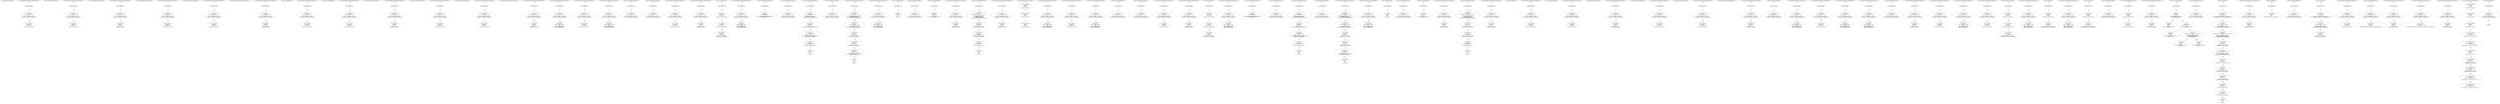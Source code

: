 digraph "" {
	node [label="\N"];
	0	[contract_name=ERC20Interface,
		function_fullname="totalSupply()",
		label="buggy_47.sol_ERC20Interface_totalSupply()",
		node_expression=None,
		node_info_vulnerabilities=None,
		node_irs=None,
		node_source_code_lines="[12]",
		node_type=FUNCTION_NAME,
		source_file="buggy_47.sol"];
	1	[contract_name=ERC20Interface,
		function_fullname="sendto_txorigin17(address,uint256,address)",
		label="Node Type: ENTRY_POINT
",
		node_expression=None,
		node_info_vulnerabilities="[{'lines': [13, 14, 15, 16, 18, 19, 20, 21, 23, 24, 25, 26, 30, 31, 32, 33, 35, 36, 37, 38, 40, 41, 42, 43, 50, 51, 52, 53, 55, \
56, 57, 58, 60, 61, 62, 63, 66, 67, 68, 70, 71, 72, 75, 76, 77, 78, 81, 82, 83, 84, 99, 100, 101, 102, 108, 109, 110, 122, 123, \
124, 139, 140, 141, 142, 147, 148, 149, 154, 155, 156, 157, 168, 169, 170, 171, 176, 177, 178, 184, 185, 186, 187, 191, 192, 193, \
194, 198, 199, 200, 201, 204, 205, 206, 207, 210, 211, 212, 217, 218, 219, 220, 222, 223, 224, 225, 229, 230, 231, 232, 241, 242, \
243, 244, 254, 255, 256, 257, 263, 264, 265, 266, 272, 273, 274, 282, 283, 284, 285, 300, 301, 302, 332, 333, 334, 335, 341, 342, \
343, 353, 354, 355, 356, 363, 364, 365, 366, 372, 373, 374, 375], 'category': 'access_control'}]",
		node_irs=None,
		node_source_code_lines="[13, 14, 15, 16]",
		node_type=ENTRY_POINT,
		source_file="buggy_47.sol"];
	2	[contract_name=ERC20Interface,
		function_fullname="sendto_txorigin17(address,uint256,address)",
		label="Node Type: EXPRESSION

EXPRESSION:
require(bool)(tx.origin == owner_txorigin17)

IRs:
TMP_0(bool) = tx.origin == owner_txorigin17
\
TMP_1(None) = SOLIDITY_CALL require(bool)(TMP_0)",
		node_expression="require(bool)(tx.origin == owner_txorigin17)",
		node_info_vulnerabilities="[{'lines': [13, 14, 15, 16, 18, 19, 20, 21, 23, 24, 25, 26, 30, 31, 32, 33, 35, 36, 37, 38, 40, 41, 42, 43, 50, 51, 52, 53, 55, \
56, 57, 58, 60, 61, 62, 63, 66, 67, 68, 70, 71, 72, 75, 76, 77, 78, 81, 82, 83, 84, 99, 100, 101, 102, 108, 109, 110, 122, 123, \
124, 139, 140, 141, 142, 147, 148, 149, 154, 155, 156, 157, 168, 169, 170, 171, 176, 177, 178, 184, 185, 186, 187, 191, 192, 193, \
194, 198, 199, 200, 201, 204, 205, 206, 207, 210, 211, 212, 217, 218, 219, 220, 222, 223, 224, 225, 229, 230, 231, 232, 241, 242, \
243, 244, 254, 255, 256, 257, 263, 264, 265, 266, 272, 273, 274, 282, 283, 284, 285, 300, 301, 302, 332, 333, 334, 335, 341, 342, \
343, 353, 354, 355, 356, 363, 364, 365, 366, 372, 373, 374, 375], 'category': 'access_control'}]",
		node_irs="TMP_0(bool) = tx.origin == owner_txorigin17
TMP_1(None) = SOLIDITY_CALL require(bool)(TMP_0)",
		node_source_code_lines="[14]",
		node_type=EXPRESSION,
		source_file="buggy_47.sol"];
	1 -> 2	[key=0,
		edge_type=next,
		label=Next];
	3	[contract_name=ERC20Interface,
		function_fullname="sendto_txorigin17(address,uint256,address)",
		label="Node Type: EXPRESSION

EXPRESSION:
receiver.transfer(amount)

IRs:
Transfer dest:receiver value:amount",
		node_expression="receiver.transfer(amount)",
		node_info_vulnerabilities="[{'lines': [13, 14, 15, 16, 18, 19, 20, 21, 23, 24, 25, 26, 30, 31, 32, 33, 35, 36, 37, 38, 40, 41, 42, 43, 50, 51, 52, 53, 55, \
56, 57, 58, 60, 61, 62, 63, 66, 67, 68, 70, 71, 72, 75, 76, 77, 78, 81, 82, 83, 84, 99, 100, 101, 102, 108, 109, 110, 122, 123, \
124, 139, 140, 141, 142, 147, 148, 149, 154, 155, 156, 157, 168, 169, 170, 171, 176, 177, 178, 184, 185, 186, 187, 191, 192, 193, \
194, 198, 199, 200, 201, 204, 205, 206, 207, 210, 211, 212, 217, 218, 219, 220, 222, 223, 224, 225, 229, 230, 231, 232, 241, 242, \
243, 244, 254, 255, 256, 257, 263, 264, 265, 266, 272, 273, 274, 282, 283, 284, 285, 300, 301, 302, 332, 333, 334, 335, 341, 342, \
343, 353, 354, 355, 356, 363, 364, 365, 366, 372, 373, 374, 375], 'category': 'access_control'}]",
		node_irs="Transfer dest:receiver value:amount",
		node_source_code_lines="[15]",
		node_type=EXPRESSION,
		source_file="buggy_47.sol"];
	2 -> 3	[key=0,
		edge_type=next,
		label=Next];
	4	[contract_name=ERC20Interface,
		function_fullname="sendto_txorigin17(address,uint256,address)",
		label="buggy_47.sol_ERC20Interface_sendto_txorigin17(address,uint256,address)",
		node_expression=None,
		node_info_vulnerabilities="[{'lines': [13, 14, 15, 16, 18, 19, 20, 21, 23, 24, 25, 26, 30, 31, 32, 33, 35, 36, 37, 38, 40, 41, 42, 43, 50, 51, 52, 53, 55, \
56, 57, 58, 60, 61, 62, 63, 66, 67, 68, 70, 71, 72, 75, 76, 77, 78, 81, 82, 83, 84, 99, 100, 101, 102, 108, 109, 110, 122, 123, \
124, 139, 140, 141, 142, 147, 148, 149, 154, 155, 156, 157, 168, 169, 170, 171, 176, 177, 178, 184, 185, 186, 187, 191, 192, 193, \
194, 198, 199, 200, 201, 204, 205, 206, 207, 210, 211, 212, 217, 218, 219, 220, 222, 223, 224, 225, 229, 230, 231, 232, 241, 242, \
243, 244, 254, 255, 256, 257, 263, 264, 265, 266, 272, 273, 274, 282, 283, 284, 285, 300, 301, 302, 332, 333, 334, 335, 341, 342, \
343, 353, 354, 355, 356, 363, 364, 365, 366, 372, 373, 374, 375], 'category': 'access_control'}]",
		node_irs=None,
		node_source_code_lines="[13, 14, 15, 16]",
		node_type=FUNCTION_NAME,
		source_file="buggy_47.sol"];
	4 -> 1	[key=0,
		edge_type=next,
		label=Next];
	5	[contract_name=ERC20Interface,
		function_fullname="balanceOf(address)",
		label="buggy_47.sol_ERC20Interface_balanceOf(address)",
		node_expression=None,
		node_info_vulnerabilities=None,
		node_irs=None,
		node_source_code_lines="[17]",
		node_type=FUNCTION_NAME,
		source_file="buggy_47.sol"];
	6	[contract_name=ERC20Interface,
		function_fullname="sendto_txorigin37(address,uint256,address)",
		label="Node Type: ENTRY_POINT
",
		node_expression=None,
		node_info_vulnerabilities="[{'lines': [13, 14, 15, 16, 18, 19, 20, 21, 23, 24, 25, 26, 30, 31, 32, 33, 35, 36, 37, 38, 40, 41, 42, 43, 50, 51, 52, 53, 55, \
56, 57, 58, 60, 61, 62, 63, 66, 67, 68, 70, 71, 72, 75, 76, 77, 78, 81, 82, 83, 84, 99, 100, 101, 102, 108, 109, 110, 122, 123, \
124, 139, 140, 141, 142, 147, 148, 149, 154, 155, 156, 157, 168, 169, 170, 171, 176, 177, 178, 184, 185, 186, 187, 191, 192, 193, \
194, 198, 199, 200, 201, 204, 205, 206, 207, 210, 211, 212, 217, 218, 219, 220, 222, 223, 224, 225, 229, 230, 231, 232, 241, 242, \
243, 244, 254, 255, 256, 257, 263, 264, 265, 266, 272, 273, 274, 282, 283, 284, 285, 300, 301, 302, 332, 333, 334, 335, 341, 342, \
343, 353, 354, 355, 356, 363, 364, 365, 366, 372, 373, 374, 375], 'category': 'access_control'}]",
		node_irs=None,
		node_source_code_lines="[18, 19, 20, 21]",
		node_type=ENTRY_POINT,
		source_file="buggy_47.sol"];
	7	[contract_name=ERC20Interface,
		function_fullname="sendto_txorigin37(address,uint256,address)",
		label="Node Type: EXPRESSION

EXPRESSION:
require(bool)(tx.origin == owner_txorigin37)

IRs:
TMP_3(bool) = tx.origin == owner_txorigin37
\
TMP_4(None) = SOLIDITY_CALL require(bool)(TMP_3)",
		node_expression="require(bool)(tx.origin == owner_txorigin37)",
		node_info_vulnerabilities="[{'lines': [13, 14, 15, 16, 18, 19, 20, 21, 23, 24, 25, 26, 30, 31, 32, 33, 35, 36, 37, 38, 40, 41, 42, 43, 50, 51, 52, 53, 55, \
56, 57, 58, 60, 61, 62, 63, 66, 67, 68, 70, 71, 72, 75, 76, 77, 78, 81, 82, 83, 84, 99, 100, 101, 102, 108, 109, 110, 122, 123, \
124, 139, 140, 141, 142, 147, 148, 149, 154, 155, 156, 157, 168, 169, 170, 171, 176, 177, 178, 184, 185, 186, 187, 191, 192, 193, \
194, 198, 199, 200, 201, 204, 205, 206, 207, 210, 211, 212, 217, 218, 219, 220, 222, 223, 224, 225, 229, 230, 231, 232, 241, 242, \
243, 244, 254, 255, 256, 257, 263, 264, 265, 266, 272, 273, 274, 282, 283, 284, 285, 300, 301, 302, 332, 333, 334, 335, 341, 342, \
343, 353, 354, 355, 356, 363, 364, 365, 366, 372, 373, 374, 375], 'category': 'access_control'}]",
		node_irs="TMP_3(bool) = tx.origin == owner_txorigin37
TMP_4(None) = SOLIDITY_CALL require(bool)(TMP_3)",
		node_source_code_lines="[19]",
		node_type=EXPRESSION,
		source_file="buggy_47.sol"];
	6 -> 7	[key=0,
		edge_type=next,
		label=Next];
	8	[contract_name=ERC20Interface,
		function_fullname="sendto_txorigin37(address,uint256,address)",
		label="Node Type: EXPRESSION

EXPRESSION:
receiver.transfer(amount)

IRs:
Transfer dest:receiver value:amount",
		node_expression="receiver.transfer(amount)",
		node_info_vulnerabilities="[{'lines': [13, 14, 15, 16, 18, 19, 20, 21, 23, 24, 25, 26, 30, 31, 32, 33, 35, 36, 37, 38, 40, 41, 42, 43, 50, 51, 52, 53, 55, \
56, 57, 58, 60, 61, 62, 63, 66, 67, 68, 70, 71, 72, 75, 76, 77, 78, 81, 82, 83, 84, 99, 100, 101, 102, 108, 109, 110, 122, 123, \
124, 139, 140, 141, 142, 147, 148, 149, 154, 155, 156, 157, 168, 169, 170, 171, 176, 177, 178, 184, 185, 186, 187, 191, 192, 193, \
194, 198, 199, 200, 201, 204, 205, 206, 207, 210, 211, 212, 217, 218, 219, 220, 222, 223, 224, 225, 229, 230, 231, 232, 241, 242, \
243, 244, 254, 255, 256, 257, 263, 264, 265, 266, 272, 273, 274, 282, 283, 284, 285, 300, 301, 302, 332, 333, 334, 335, 341, 342, \
343, 353, 354, 355, 356, 363, 364, 365, 366, 372, 373, 374, 375], 'category': 'access_control'}]",
		node_irs="Transfer dest:receiver value:amount",
		node_source_code_lines="[20]",
		node_type=EXPRESSION,
		source_file="buggy_47.sol"];
	7 -> 8	[key=0,
		edge_type=next,
		label=Next];
	9	[contract_name=ERC20Interface,
		function_fullname="sendto_txorigin37(address,uint256,address)",
		label="buggy_47.sol_ERC20Interface_sendto_txorigin37(address,uint256,address)",
		node_expression=None,
		node_info_vulnerabilities="[{'lines': [13, 14, 15, 16, 18, 19, 20, 21, 23, 24, 25, 26, 30, 31, 32, 33, 35, 36, 37, 38, 40, 41, 42, 43, 50, 51, 52, 53, 55, \
56, 57, 58, 60, 61, 62, 63, 66, 67, 68, 70, 71, 72, 75, 76, 77, 78, 81, 82, 83, 84, 99, 100, 101, 102, 108, 109, 110, 122, 123, \
124, 139, 140, 141, 142, 147, 148, 149, 154, 155, 156, 157, 168, 169, 170, 171, 176, 177, 178, 184, 185, 186, 187, 191, 192, 193, \
194, 198, 199, 200, 201, 204, 205, 206, 207, 210, 211, 212, 217, 218, 219, 220, 222, 223, 224, 225, 229, 230, 231, 232, 241, 242, \
243, 244, 254, 255, 256, 257, 263, 264, 265, 266, 272, 273, 274, 282, 283, 284, 285, 300, 301, 302, 332, 333, 334, 335, 341, 342, \
343, 353, 354, 355, 356, 363, 364, 365, 366, 372, 373, 374, 375], 'category': 'access_control'}]",
		node_irs=None,
		node_source_code_lines="[18, 19, 20, 21]",
		node_type=FUNCTION_NAME,
		source_file="buggy_47.sol"];
	9 -> 6	[key=0,
		edge_type=next,
		label=Next];
	10	[contract_name=ERC20Interface,
		function_fullname="transfer(address,uint256)",
		label="buggy_47.sol_ERC20Interface_transfer(address,uint256)",
		node_expression=None,
		node_info_vulnerabilities=None,
		node_irs=None,
		node_source_code_lines="[22]",
		node_type=FUNCTION_NAME,
		source_file="buggy_47.sol"];
	11	[contract_name=ERC20Interface,
		function_fullname="transferTo_txorigin3(address,uint256,address)",
		label="Node Type: ENTRY_POINT
",
		node_expression=None,
		node_info_vulnerabilities="[{'lines': [13, 14, 15, 16, 18, 19, 20, 21, 23, 24, 25, 26, 30, 31, 32, 33, 35, 36, 37, 38, 40, 41, 42, 43, 50, 51, 52, 53, 55, \
56, 57, 58, 60, 61, 62, 63, 66, 67, 68, 70, 71, 72, 75, 76, 77, 78, 81, 82, 83, 84, 99, 100, 101, 102, 108, 109, 110, 122, 123, \
124, 139, 140, 141, 142, 147, 148, 149, 154, 155, 156, 157, 168, 169, 170, 171, 176, 177, 178, 184, 185, 186, 187, 191, 192, 193, \
194, 198, 199, 200, 201, 204, 205, 206, 207, 210, 211, 212, 217, 218, 219, 220, 222, 223, 224, 225, 229, 230, 231, 232, 241, 242, \
243, 244, 254, 255, 256, 257, 263, 264, 265, 266, 272, 273, 274, 282, 283, 284, 285, 300, 301, 302, 332, 333, 334, 335, 341, 342, \
343, 353, 354, 355, 356, 363, 364, 365, 366, 372, 373, 374, 375], 'category': 'access_control'}]",
		node_irs=None,
		node_source_code_lines="[23, 24, 25, 26]",
		node_type=ENTRY_POINT,
		source_file="buggy_47.sol"];
	12	[contract_name=ERC20Interface,
		function_fullname="transferTo_txorigin3(address,uint256,address)",
		label="Node Type: EXPRESSION

EXPRESSION:
require(bool)(tx.origin == owner_txorigin3)

IRs:
TMP_6(bool) = tx.origin == owner_txorigin3
\
TMP_7(None) = SOLIDITY_CALL require(bool)(TMP_6)",
		node_expression="require(bool)(tx.origin == owner_txorigin3)",
		node_info_vulnerabilities="[{'lines': [13, 14, 15, 16, 18, 19, 20, 21, 23, 24, 25, 26, 30, 31, 32, 33, 35, 36, 37, 38, 40, 41, 42, 43, 50, 51, 52, 53, 55, \
56, 57, 58, 60, 61, 62, 63, 66, 67, 68, 70, 71, 72, 75, 76, 77, 78, 81, 82, 83, 84, 99, 100, 101, 102, 108, 109, 110, 122, 123, \
124, 139, 140, 141, 142, 147, 148, 149, 154, 155, 156, 157, 168, 169, 170, 171, 176, 177, 178, 184, 185, 186, 187, 191, 192, 193, \
194, 198, 199, 200, 201, 204, 205, 206, 207, 210, 211, 212, 217, 218, 219, 220, 222, 223, 224, 225, 229, 230, 231, 232, 241, 242, \
243, 244, 254, 255, 256, 257, 263, 264, 265, 266, 272, 273, 274, 282, 283, 284, 285, 300, 301, 302, 332, 333, 334, 335, 341, 342, \
343, 353, 354, 355, 356, 363, 364, 365, 366, 372, 373, 374, 375], 'category': 'access_control'}]",
		node_irs="TMP_6(bool) = tx.origin == owner_txorigin3
TMP_7(None) = SOLIDITY_CALL require(bool)(TMP_6)",
		node_source_code_lines="[24]",
		node_type=EXPRESSION,
		source_file="buggy_47.sol"];
	11 -> 12	[key=0,
		edge_type=next,
		label=Next];
	13	[contract_name=ERC20Interface,
		function_fullname="transferTo_txorigin3(address,uint256,address)",
		label="Node Type: EXPRESSION

EXPRESSION:
to.call.value(amount)

IRs:
REF_2(None) -> to.call
REF_3(None) -> REF_2.value",
		node_expression="to.call.value(amount)",
		node_info_vulnerabilities="[{'lines': [13, 14, 15, 16, 18, 19, 20, 21, 23, 24, 25, 26, 30, 31, 32, 33, 35, 36, 37, 38, 40, 41, 42, 43, 50, 51, 52, 53, 55, \
56, 57, 58, 60, 61, 62, 63, 66, 67, 68, 70, 71, 72, 75, 76, 77, 78, 81, 82, 83, 84, 99, 100, 101, 102, 108, 109, 110, 122, 123, \
124, 139, 140, 141, 142, 147, 148, 149, 154, 155, 156, 157, 168, 169, 170, 171, 176, 177, 178, 184, 185, 186, 187, 191, 192, 193, \
194, 198, 199, 200, 201, 204, 205, 206, 207, 210, 211, 212, 217, 218, 219, 220, 222, 223, 224, 225, 229, 230, 231, 232, 241, 242, \
243, 244, 254, 255, 256, 257, 263, 264, 265, 266, 272, 273, 274, 282, 283, 284, 285, 300, 301, 302, 332, 333, 334, 335, 341, 342, \
343, 353, 354, 355, 356, 363, 364, 365, 366, 372, 373, 374, 375], 'category': 'access_control'}]",
		node_irs="REF_2(None) -> to.call
REF_3(None) -> REF_2.value",
		node_source_code_lines="[25]",
		node_type=EXPRESSION,
		source_file="buggy_47.sol"];
	12 -> 13	[key=0,
		edge_type=next,
		label=Next];
	14	[contract_name=ERC20Interface,
		function_fullname="transferTo_txorigin3(address,uint256,address)",
		label="buggy_47.sol_ERC20Interface_transferTo_txorigin3(address,uint256,address)",
		node_expression=None,
		node_info_vulnerabilities="[{'lines': [13, 14, 15, 16, 18, 19, 20, 21, 23, 24, 25, 26, 30, 31, 32, 33, 35, 36, 37, 38, 40, 41, 42, 43, 50, 51, 52, 53, 55, \
56, 57, 58, 60, 61, 62, 63, 66, 67, 68, 70, 71, 72, 75, 76, 77, 78, 81, 82, 83, 84, 99, 100, 101, 102, 108, 109, 110, 122, 123, \
124, 139, 140, 141, 142, 147, 148, 149, 154, 155, 156, 157, 168, 169, 170, 171, 176, 177, 178, 184, 185, 186, 187, 191, 192, 193, \
194, 198, 199, 200, 201, 204, 205, 206, 207, 210, 211, 212, 217, 218, 219, 220, 222, 223, 224, 225, 229, 230, 231, 232, 241, 242, \
243, 244, 254, 255, 256, 257, 263, 264, 265, 266, 272, 273, 274, 282, 283, 284, 285, 300, 301, 302, 332, 333, 334, 335, 341, 342, \
343, 353, 354, 355, 356, 363, 364, 365, 366, 372, 373, 374, 375], 'category': 'access_control'}]",
		node_irs=None,
		node_source_code_lines="[23, 24, 25, 26]",
		node_type=FUNCTION_NAME,
		source_file="buggy_47.sol"];
	14 -> 11	[key=0,
		edge_type=next,
		label=Next];
	15	[contract_name=ERC20Interface,
		function_fullname="allowance(address,address)",
		label="buggy_47.sol_ERC20Interface_allowance(address,address)",
		node_expression=None,
		node_info_vulnerabilities=None,
		node_irs=None,
		node_source_code_lines="[29]",
		node_type=FUNCTION_NAME,
		source_file="buggy_47.sol"];
	16	[contract_name=ERC20Interface,
		function_fullname="sendto_txorigin9(address,uint256,address)",
		label="Node Type: ENTRY_POINT
",
		node_expression=None,
		node_info_vulnerabilities="[{'lines': [13, 14, 15, 16, 18, 19, 20, 21, 23, 24, 25, 26, 30, 31, 32, 33, 35, 36, 37, 38, 40, 41, 42, 43, 50, 51, 52, 53, 55, \
56, 57, 58, 60, 61, 62, 63, 66, 67, 68, 70, 71, 72, 75, 76, 77, 78, 81, 82, 83, 84, 99, 100, 101, 102, 108, 109, 110, 122, 123, \
124, 139, 140, 141, 142, 147, 148, 149, 154, 155, 156, 157, 168, 169, 170, 171, 176, 177, 178, 184, 185, 186, 187, 191, 192, 193, \
194, 198, 199, 200, 201, 204, 205, 206, 207, 210, 211, 212, 217, 218, 219, 220, 222, 223, 224, 225, 229, 230, 231, 232, 241, 242, \
243, 244, 254, 255, 256, 257, 263, 264, 265, 266, 272, 273, 274, 282, 283, 284, 285, 300, 301, 302, 332, 333, 334, 335, 341, 342, \
343, 353, 354, 355, 356, 363, 364, 365, 366, 372, 373, 374, 375], 'category': 'access_control'}]",
		node_irs=None,
		node_source_code_lines="[30, 31, 32, 33]",
		node_type=ENTRY_POINT,
		source_file="buggy_47.sol"];
	17	[contract_name=ERC20Interface,
		function_fullname="sendto_txorigin9(address,uint256,address)",
		label="Node Type: EXPRESSION

EXPRESSION:
require(bool)(tx.origin == owner_txorigin9)

IRs:
TMP_9(bool) = tx.origin == owner_txorigin9
\
TMP_10(None) = SOLIDITY_CALL require(bool)(TMP_9)",
		node_expression="require(bool)(tx.origin == owner_txorigin9)",
		node_info_vulnerabilities="[{'lines': [13, 14, 15, 16, 18, 19, 20, 21, 23, 24, 25, 26, 30, 31, 32, 33, 35, 36, 37, 38, 40, 41, 42, 43, 50, 51, 52, 53, 55, \
56, 57, 58, 60, 61, 62, 63, 66, 67, 68, 70, 71, 72, 75, 76, 77, 78, 81, 82, 83, 84, 99, 100, 101, 102, 108, 109, 110, 122, 123, \
124, 139, 140, 141, 142, 147, 148, 149, 154, 155, 156, 157, 168, 169, 170, 171, 176, 177, 178, 184, 185, 186, 187, 191, 192, 193, \
194, 198, 199, 200, 201, 204, 205, 206, 207, 210, 211, 212, 217, 218, 219, 220, 222, 223, 224, 225, 229, 230, 231, 232, 241, 242, \
243, 244, 254, 255, 256, 257, 263, 264, 265, 266, 272, 273, 274, 282, 283, 284, 285, 300, 301, 302, 332, 333, 334, 335, 341, 342, \
343, 353, 354, 355, 356, 363, 364, 365, 366, 372, 373, 374, 375], 'category': 'access_control'}]",
		node_irs="TMP_9(bool) = tx.origin == owner_txorigin9
TMP_10(None) = SOLIDITY_CALL require(bool)(TMP_9)",
		node_source_code_lines="[31]",
		node_type=EXPRESSION,
		source_file="buggy_47.sol"];
	16 -> 17	[key=0,
		edge_type=next,
		label=Next];
	18	[contract_name=ERC20Interface,
		function_fullname="sendto_txorigin9(address,uint256,address)",
		label="Node Type: EXPRESSION

EXPRESSION:
receiver.transfer(amount)

IRs:
Transfer dest:receiver value:amount",
		node_expression="receiver.transfer(amount)",
		node_info_vulnerabilities="[{'lines': [13, 14, 15, 16, 18, 19, 20, 21, 23, 24, 25, 26, 30, 31, 32, 33, 35, 36, 37, 38, 40, 41, 42, 43, 50, 51, 52, 53, 55, \
56, 57, 58, 60, 61, 62, 63, 66, 67, 68, 70, 71, 72, 75, 76, 77, 78, 81, 82, 83, 84, 99, 100, 101, 102, 108, 109, 110, 122, 123, \
124, 139, 140, 141, 142, 147, 148, 149, 154, 155, 156, 157, 168, 169, 170, 171, 176, 177, 178, 184, 185, 186, 187, 191, 192, 193, \
194, 198, 199, 200, 201, 204, 205, 206, 207, 210, 211, 212, 217, 218, 219, 220, 222, 223, 224, 225, 229, 230, 231, 232, 241, 242, \
243, 244, 254, 255, 256, 257, 263, 264, 265, 266, 272, 273, 274, 282, 283, 284, 285, 300, 301, 302, 332, 333, 334, 335, 341, 342, \
343, 353, 354, 355, 356, 363, 364, 365, 366, 372, 373, 374, 375], 'category': 'access_control'}]",
		node_irs="Transfer dest:receiver value:amount",
		node_source_code_lines="[32]",
		node_type=EXPRESSION,
		source_file="buggy_47.sol"];
	17 -> 18	[key=0,
		edge_type=next,
		label=Next];
	19	[contract_name=ERC20Interface,
		function_fullname="sendto_txorigin9(address,uint256,address)",
		label="buggy_47.sol_ERC20Interface_sendto_txorigin9(address,uint256,address)",
		node_expression=None,
		node_info_vulnerabilities="[{'lines': [13, 14, 15, 16, 18, 19, 20, 21, 23, 24, 25, 26, 30, 31, 32, 33, 35, 36, 37, 38, 40, 41, 42, 43, 50, 51, 52, 53, 55, \
56, 57, 58, 60, 61, 62, 63, 66, 67, 68, 70, 71, 72, 75, 76, 77, 78, 81, 82, 83, 84, 99, 100, 101, 102, 108, 109, 110, 122, 123, \
124, 139, 140, 141, 142, 147, 148, 149, 154, 155, 156, 157, 168, 169, 170, 171, 176, 177, 178, 184, 185, 186, 187, 191, 192, 193, \
194, 198, 199, 200, 201, 204, 205, 206, 207, 210, 211, 212, 217, 218, 219, 220, 222, 223, 224, 225, 229, 230, 231, 232, 241, 242, \
243, 244, 254, 255, 256, 257, 263, 264, 265, 266, 272, 273, 274, 282, 283, 284, 285, 300, 301, 302, 332, 333, 334, 335, 341, 342, \
343, 353, 354, 355, 356, 363, 364, 365, 366, 372, 373, 374, 375], 'category': 'access_control'}]",
		node_irs=None,
		node_source_code_lines="[30, 31, 32, 33]",
		node_type=FUNCTION_NAME,
		source_file="buggy_47.sol"];
	19 -> 16	[key=0,
		edge_type=next,
		label=Next];
	20	[contract_name=ERC20Interface,
		function_fullname="approve(address,uint256)",
		label="buggy_47.sol_ERC20Interface_approve(address,uint256)",
		node_expression=None,
		node_info_vulnerabilities=None,
		node_irs=None,
		node_source_code_lines="[34]",
		node_type=FUNCTION_NAME,
		source_file="buggy_47.sol"];
	21	[contract_name=ERC20Interface,
		function_fullname="sendto_txorigin25(address,uint256,address)",
		label="Node Type: ENTRY_POINT
",
		node_expression=None,
		node_info_vulnerabilities="[{'lines': [13, 14, 15, 16, 18, 19, 20, 21, 23, 24, 25, 26, 30, 31, 32, 33, 35, 36, 37, 38, 40, 41, 42, 43, 50, 51, 52, 53, 55, \
56, 57, 58, 60, 61, 62, 63, 66, 67, 68, 70, 71, 72, 75, 76, 77, 78, 81, 82, 83, 84, 99, 100, 101, 102, 108, 109, 110, 122, 123, \
124, 139, 140, 141, 142, 147, 148, 149, 154, 155, 156, 157, 168, 169, 170, 171, 176, 177, 178, 184, 185, 186, 187, 191, 192, 193, \
194, 198, 199, 200, 201, 204, 205, 206, 207, 210, 211, 212, 217, 218, 219, 220, 222, 223, 224, 225, 229, 230, 231, 232, 241, 242, \
243, 244, 254, 255, 256, 257, 263, 264, 265, 266, 272, 273, 274, 282, 283, 284, 285, 300, 301, 302, 332, 333, 334, 335, 341, 342, \
343, 353, 354, 355, 356, 363, 364, 365, 366, 372, 373, 374, 375], 'category': 'access_control'}]",
		node_irs=None,
		node_source_code_lines="[35, 36, 37, 38]",
		node_type=ENTRY_POINT,
		source_file="buggy_47.sol"];
	22	[contract_name=ERC20Interface,
		function_fullname="sendto_txorigin25(address,uint256,address)",
		label="Node Type: EXPRESSION

EXPRESSION:
require(bool)(tx.origin == owner_txorigin25)

IRs:
TMP_12(bool) = tx.origin == owner_txorigin25
\
TMP_13(None) = SOLIDITY_CALL require(bool)(TMP_12)",
		node_expression="require(bool)(tx.origin == owner_txorigin25)",
		node_info_vulnerabilities="[{'lines': [13, 14, 15, 16, 18, 19, 20, 21, 23, 24, 25, 26, 30, 31, 32, 33, 35, 36, 37, 38, 40, 41, 42, 43, 50, 51, 52, 53, 55, \
56, 57, 58, 60, 61, 62, 63, 66, 67, 68, 70, 71, 72, 75, 76, 77, 78, 81, 82, 83, 84, 99, 100, 101, 102, 108, 109, 110, 122, 123, \
124, 139, 140, 141, 142, 147, 148, 149, 154, 155, 156, 157, 168, 169, 170, 171, 176, 177, 178, 184, 185, 186, 187, 191, 192, 193, \
194, 198, 199, 200, 201, 204, 205, 206, 207, 210, 211, 212, 217, 218, 219, 220, 222, 223, 224, 225, 229, 230, 231, 232, 241, 242, \
243, 244, 254, 255, 256, 257, 263, 264, 265, 266, 272, 273, 274, 282, 283, 284, 285, 300, 301, 302, 332, 333, 334, 335, 341, 342, \
343, 353, 354, 355, 356, 363, 364, 365, 366, 372, 373, 374, 375], 'category': 'access_control'}]",
		node_irs="TMP_12(bool) = tx.origin == owner_txorigin25
TMP_13(None) = SOLIDITY_CALL require(bool)(TMP_12)",
		node_source_code_lines="[36]",
		node_type=EXPRESSION,
		source_file="buggy_47.sol"];
	21 -> 22	[key=0,
		edge_type=next,
		label=Next];
	23	[contract_name=ERC20Interface,
		function_fullname="sendto_txorigin25(address,uint256,address)",
		label="Node Type: EXPRESSION

EXPRESSION:
receiver.transfer(amount)

IRs:
Transfer dest:receiver value:amount",
		node_expression="receiver.transfer(amount)",
		node_info_vulnerabilities="[{'lines': [13, 14, 15, 16, 18, 19, 20, 21, 23, 24, 25, 26, 30, 31, 32, 33, 35, 36, 37, 38, 40, 41, 42, 43, 50, 51, 52, 53, 55, \
56, 57, 58, 60, 61, 62, 63, 66, 67, 68, 70, 71, 72, 75, 76, 77, 78, 81, 82, 83, 84, 99, 100, 101, 102, 108, 109, 110, 122, 123, \
124, 139, 140, 141, 142, 147, 148, 149, 154, 155, 156, 157, 168, 169, 170, 171, 176, 177, 178, 184, 185, 186, 187, 191, 192, 193, \
194, 198, 199, 200, 201, 204, 205, 206, 207, 210, 211, 212, 217, 218, 219, 220, 222, 223, 224, 225, 229, 230, 231, 232, 241, 242, \
243, 244, 254, 255, 256, 257, 263, 264, 265, 266, 272, 273, 274, 282, 283, 284, 285, 300, 301, 302, 332, 333, 334, 335, 341, 342, \
343, 353, 354, 355, 356, 363, 364, 365, 366, 372, 373, 374, 375], 'category': 'access_control'}]",
		node_irs="Transfer dest:receiver value:amount",
		node_source_code_lines="[37]",
		node_type=EXPRESSION,
		source_file="buggy_47.sol"];
	22 -> 23	[key=0,
		edge_type=next,
		label=Next];
	24	[contract_name=ERC20Interface,
		function_fullname="sendto_txorigin25(address,uint256,address)",
		label="buggy_47.sol_ERC20Interface_sendto_txorigin25(address,uint256,address)",
		node_expression=None,
		node_info_vulnerabilities="[{'lines': [13, 14, 15, 16, 18, 19, 20, 21, 23, 24, 25, 26, 30, 31, 32, 33, 35, 36, 37, 38, 40, 41, 42, 43, 50, 51, 52, 53, 55, \
56, 57, 58, 60, 61, 62, 63, 66, 67, 68, 70, 71, 72, 75, 76, 77, 78, 81, 82, 83, 84, 99, 100, 101, 102, 108, 109, 110, 122, 123, \
124, 139, 140, 141, 142, 147, 148, 149, 154, 155, 156, 157, 168, 169, 170, 171, 176, 177, 178, 184, 185, 186, 187, 191, 192, 193, \
194, 198, 199, 200, 201, 204, 205, 206, 207, 210, 211, 212, 217, 218, 219, 220, 222, 223, 224, 225, 229, 230, 231, 232, 241, 242, \
243, 244, 254, 255, 256, 257, 263, 264, 265, 266, 272, 273, 274, 282, 283, 284, 285, 300, 301, 302, 332, 333, 334, 335, 341, 342, \
343, 353, 354, 355, 356, 363, 364, 365, 366, 372, 373, 374, 375], 'category': 'access_control'}]",
		node_irs=None,
		node_source_code_lines="[35, 36, 37, 38]",
		node_type=FUNCTION_NAME,
		source_file="buggy_47.sol"];
	24 -> 21	[key=0,
		edge_type=next,
		label=Next];
	25	[contract_name=ERC20Interface,
		function_fullname="transferFrom(address,address,uint256)",
		label="buggy_47.sol_ERC20Interface_transferFrom(address,address,uint256)",
		node_expression=None,
		node_info_vulnerabilities=None,
		node_irs=None,
		node_source_code_lines="[39]",
		node_type=FUNCTION_NAME,
		source_file="buggy_47.sol"];
	26	[contract_name=ERC20Interface,
		function_fullname="transferTo_txorigin19(address,uint256,address)",
		label="Node Type: ENTRY_POINT
",
		node_expression=None,
		node_info_vulnerabilities="[{'lines': [13, 14, 15, 16, 18, 19, 20, 21, 23, 24, 25, 26, 30, 31, 32, 33, 35, 36, 37, 38, 40, 41, 42, 43, 50, 51, 52, 53, 55, \
56, 57, 58, 60, 61, 62, 63, 66, 67, 68, 70, 71, 72, 75, 76, 77, 78, 81, 82, 83, 84, 99, 100, 101, 102, 108, 109, 110, 122, 123, \
124, 139, 140, 141, 142, 147, 148, 149, 154, 155, 156, 157, 168, 169, 170, 171, 176, 177, 178, 184, 185, 186, 187, 191, 192, 193, \
194, 198, 199, 200, 201, 204, 205, 206, 207, 210, 211, 212, 217, 218, 219, 220, 222, 223, 224, 225, 229, 230, 231, 232, 241, 242, \
243, 244, 254, 255, 256, 257, 263, 264, 265, 266, 272, 273, 274, 282, 283, 284, 285, 300, 301, 302, 332, 333, 334, 335, 341, 342, \
343, 353, 354, 355, 356, 363, 364, 365, 366, 372, 373, 374, 375], 'category': 'access_control'}]",
		node_irs=None,
		node_source_code_lines="[40, 41, 42, 43]",
		node_type=ENTRY_POINT,
		source_file="buggy_47.sol"];
	27	[contract_name=ERC20Interface,
		function_fullname="transferTo_txorigin19(address,uint256,address)",
		label="Node Type: EXPRESSION

EXPRESSION:
require(bool)(tx.origin == owner_txorigin19)

IRs:
TMP_15(bool) = tx.origin == owner_txorigin19
\
TMP_16(None) = SOLIDITY_CALL require(bool)(TMP_15)",
		node_expression="require(bool)(tx.origin == owner_txorigin19)",
		node_info_vulnerabilities="[{'lines': [13, 14, 15, 16, 18, 19, 20, 21, 23, 24, 25, 26, 30, 31, 32, 33, 35, 36, 37, 38, 40, 41, 42, 43, 50, 51, 52, 53, 55, \
56, 57, 58, 60, 61, 62, 63, 66, 67, 68, 70, 71, 72, 75, 76, 77, 78, 81, 82, 83, 84, 99, 100, 101, 102, 108, 109, 110, 122, 123, \
124, 139, 140, 141, 142, 147, 148, 149, 154, 155, 156, 157, 168, 169, 170, 171, 176, 177, 178, 184, 185, 186, 187, 191, 192, 193, \
194, 198, 199, 200, 201, 204, 205, 206, 207, 210, 211, 212, 217, 218, 219, 220, 222, 223, 224, 225, 229, 230, 231, 232, 241, 242, \
243, 244, 254, 255, 256, 257, 263, 264, 265, 266, 272, 273, 274, 282, 283, 284, 285, 300, 301, 302, 332, 333, 334, 335, 341, 342, \
343, 353, 354, 355, 356, 363, 364, 365, 366, 372, 373, 374, 375], 'category': 'access_control'}]",
		node_irs="TMP_15(bool) = tx.origin == owner_txorigin19
TMP_16(None) = SOLIDITY_CALL require(bool)(TMP_15)",
		node_source_code_lines="[41]",
		node_type=EXPRESSION,
		source_file="buggy_47.sol"];
	26 -> 27	[key=0,
		edge_type=next,
		label=Next];
	28	[contract_name=ERC20Interface,
		function_fullname="transferTo_txorigin19(address,uint256,address)",
		label="Node Type: EXPRESSION

EXPRESSION:
to.call.value(amount)

IRs:
REF_6(None) -> to.call
REF_7(None) -> REF_6.value",
		node_expression="to.call.value(amount)",
		node_info_vulnerabilities="[{'lines': [13, 14, 15, 16, 18, 19, 20, 21, 23, 24, 25, 26, 30, 31, 32, 33, 35, 36, 37, 38, 40, 41, 42, 43, 50, 51, 52, 53, 55, \
56, 57, 58, 60, 61, 62, 63, 66, 67, 68, 70, 71, 72, 75, 76, 77, 78, 81, 82, 83, 84, 99, 100, 101, 102, 108, 109, 110, 122, 123, \
124, 139, 140, 141, 142, 147, 148, 149, 154, 155, 156, 157, 168, 169, 170, 171, 176, 177, 178, 184, 185, 186, 187, 191, 192, 193, \
194, 198, 199, 200, 201, 204, 205, 206, 207, 210, 211, 212, 217, 218, 219, 220, 222, 223, 224, 225, 229, 230, 231, 232, 241, 242, \
243, 244, 254, 255, 256, 257, 263, 264, 265, 266, 272, 273, 274, 282, 283, 284, 285, 300, 301, 302, 332, 333, 334, 335, 341, 342, \
343, 353, 354, 355, 356, 363, 364, 365, 366, 372, 373, 374, 375], 'category': 'access_control'}]",
		node_irs="REF_6(None) -> to.call
REF_7(None) -> REF_6.value",
		node_source_code_lines="[42]",
		node_type=EXPRESSION,
		source_file="buggy_47.sol"];
	27 -> 28	[key=0,
		edge_type=next,
		label=Next];
	29	[contract_name=ERC20Interface,
		function_fullname="transferTo_txorigin19(address,uint256,address)",
		label="buggy_47.sol_ERC20Interface_transferTo_txorigin19(address,uint256,address)",
		node_expression=None,
		node_info_vulnerabilities="[{'lines': [13, 14, 15, 16, 18, 19, 20, 21, 23, 24, 25, 26, 30, 31, 32, 33, 35, 36, 37, 38, 40, 41, 42, 43, 50, 51, 52, 53, 55, \
56, 57, 58, 60, 61, 62, 63, 66, 67, 68, 70, 71, 72, 75, 76, 77, 78, 81, 82, 83, 84, 99, 100, 101, 102, 108, 109, 110, 122, 123, \
124, 139, 140, 141, 142, 147, 148, 149, 154, 155, 156, 157, 168, 169, 170, 171, 176, 177, 178, 184, 185, 186, 187, 191, 192, 193, \
194, 198, 199, 200, 201, 204, 205, 206, 207, 210, 211, 212, 217, 218, 219, 220, 222, 223, 224, 225, 229, 230, 231, 232, 241, 242, \
243, 244, 254, 255, 256, 257, 263, 264, 265, 266, 272, 273, 274, 282, 283, 284, 285, 300, 301, 302, 332, 333, 334, 335, 341, 342, \
343, 353, 354, 355, 356, 363, 364, 365, 366, 372, 373, 374, 375], 'category': 'access_control'}]",
		node_irs=None,
		node_source_code_lines="[40, 41, 42, 43]",
		node_type=FUNCTION_NAME,
		source_file="buggy_47.sol"];
	29 -> 26	[key=0,
		edge_type=next,
		label=Next];
	30	[contract_name=AcunarToken,
		function_fullname="totalSupply()",
		label="buggy_47.sol_AcunarToken_totalSupply()",
		node_expression=None,
		node_info_vulnerabilities=None,
		node_irs=None,
		node_source_code_lines="[12]",
		node_type=FUNCTION_NAME,
		source_file="buggy_47.sol"];
	31	[contract_name=AcunarToken,
		function_fullname="sendto_txorigin17(address,uint256,address)",
		label="Node Type: ENTRY_POINT
",
		node_expression=None,
		node_info_vulnerabilities="[{'lines': [13, 14, 15, 16, 18, 19, 20, 21, 23, 24, 25, 26, 30, 31, 32, 33, 35, 36, 37, 38, 40, 41, 42, 43, 50, 51, 52, 53, 55, \
56, 57, 58, 60, 61, 62, 63, 66, 67, 68, 70, 71, 72, 75, 76, 77, 78, 81, 82, 83, 84, 99, 100, 101, 102, 108, 109, 110, 122, 123, \
124, 139, 140, 141, 142, 147, 148, 149, 154, 155, 156, 157, 168, 169, 170, 171, 176, 177, 178, 184, 185, 186, 187, 191, 192, 193, \
194, 198, 199, 200, 201, 204, 205, 206, 207, 210, 211, 212, 217, 218, 219, 220, 222, 223, 224, 225, 229, 230, 231, 232, 241, 242, \
243, 244, 254, 255, 256, 257, 263, 264, 265, 266, 272, 273, 274, 282, 283, 284, 285, 300, 301, 302, 332, 333, 334, 335, 341, 342, \
343, 353, 354, 355, 356, 363, 364, 365, 366, 372, 373, 374, 375], 'category': 'access_control'}]",
		node_irs=None,
		node_source_code_lines="[13, 14, 15, 16]",
		node_type=ENTRY_POINT,
		source_file="buggy_47.sol"];
	32	[contract_name=AcunarToken,
		function_fullname="sendto_txorigin17(address,uint256,address)",
		label="Node Type: EXPRESSION

EXPRESSION:
require(bool)(tx.origin == owner_txorigin17)

IRs:
TMP_18(bool) = tx.origin == owner_txorigin17
\
TMP_19(None) = SOLIDITY_CALL require(bool)(TMP_18)",
		node_expression="require(bool)(tx.origin == owner_txorigin17)",
		node_info_vulnerabilities="[{'lines': [13, 14, 15, 16, 18, 19, 20, 21, 23, 24, 25, 26, 30, 31, 32, 33, 35, 36, 37, 38, 40, 41, 42, 43, 50, 51, 52, 53, 55, \
56, 57, 58, 60, 61, 62, 63, 66, 67, 68, 70, 71, 72, 75, 76, 77, 78, 81, 82, 83, 84, 99, 100, 101, 102, 108, 109, 110, 122, 123, \
124, 139, 140, 141, 142, 147, 148, 149, 154, 155, 156, 157, 168, 169, 170, 171, 176, 177, 178, 184, 185, 186, 187, 191, 192, 193, \
194, 198, 199, 200, 201, 204, 205, 206, 207, 210, 211, 212, 217, 218, 219, 220, 222, 223, 224, 225, 229, 230, 231, 232, 241, 242, \
243, 244, 254, 255, 256, 257, 263, 264, 265, 266, 272, 273, 274, 282, 283, 284, 285, 300, 301, 302, 332, 333, 334, 335, 341, 342, \
343, 353, 354, 355, 356, 363, 364, 365, 366, 372, 373, 374, 375], 'category': 'access_control'}]",
		node_irs="TMP_18(bool) = tx.origin == owner_txorigin17
TMP_19(None) = SOLIDITY_CALL require(bool)(TMP_18)",
		node_source_code_lines="[14]",
		node_type=EXPRESSION,
		source_file="buggy_47.sol"];
	31 -> 32	[key=0,
		edge_type=next,
		label=Next];
	33	[contract_name=AcunarToken,
		function_fullname="sendto_txorigin17(address,uint256,address)",
		label="Node Type: EXPRESSION

EXPRESSION:
receiver.transfer(amount)

IRs:
Transfer dest:receiver value:amount",
		node_expression="receiver.transfer(amount)",
		node_info_vulnerabilities="[{'lines': [13, 14, 15, 16, 18, 19, 20, 21, 23, 24, 25, 26, 30, 31, 32, 33, 35, 36, 37, 38, 40, 41, 42, 43, 50, 51, 52, 53, 55, \
56, 57, 58, 60, 61, 62, 63, 66, 67, 68, 70, 71, 72, 75, 76, 77, 78, 81, 82, 83, 84, 99, 100, 101, 102, 108, 109, 110, 122, 123, \
124, 139, 140, 141, 142, 147, 148, 149, 154, 155, 156, 157, 168, 169, 170, 171, 176, 177, 178, 184, 185, 186, 187, 191, 192, 193, \
194, 198, 199, 200, 201, 204, 205, 206, 207, 210, 211, 212, 217, 218, 219, 220, 222, 223, 224, 225, 229, 230, 231, 232, 241, 242, \
243, 244, 254, 255, 256, 257, 263, 264, 265, 266, 272, 273, 274, 282, 283, 284, 285, 300, 301, 302, 332, 333, 334, 335, 341, 342, \
343, 353, 354, 355, 356, 363, 364, 365, 366, 372, 373, 374, 375], 'category': 'access_control'}]",
		node_irs="Transfer dest:receiver value:amount",
		node_source_code_lines="[15]",
		node_type=EXPRESSION,
		source_file="buggy_47.sol"];
	32 -> 33	[key=0,
		edge_type=next,
		label=Next];
	34	[contract_name=AcunarToken,
		function_fullname="sendto_txorigin17(address,uint256,address)",
		label="buggy_47.sol_AcunarToken_sendto_txorigin17(address,uint256,address)",
		node_expression=None,
		node_info_vulnerabilities="[{'lines': [13, 14, 15, 16, 18, 19, 20, 21, 23, 24, 25, 26, 30, 31, 32, 33, 35, 36, 37, 38, 40, 41, 42, 43, 50, 51, 52, 53, 55, \
56, 57, 58, 60, 61, 62, 63, 66, 67, 68, 70, 71, 72, 75, 76, 77, 78, 81, 82, 83, 84, 99, 100, 101, 102, 108, 109, 110, 122, 123, \
124, 139, 140, 141, 142, 147, 148, 149, 154, 155, 156, 157, 168, 169, 170, 171, 176, 177, 178, 184, 185, 186, 187, 191, 192, 193, \
194, 198, 199, 200, 201, 204, 205, 206, 207, 210, 211, 212, 217, 218, 219, 220, 222, 223, 224, 225, 229, 230, 231, 232, 241, 242, \
243, 244, 254, 255, 256, 257, 263, 264, 265, 266, 272, 273, 274, 282, 283, 284, 285, 300, 301, 302, 332, 333, 334, 335, 341, 342, \
343, 353, 354, 355, 356, 363, 364, 365, 366, 372, 373, 374, 375], 'category': 'access_control'}]",
		node_irs=None,
		node_source_code_lines="[13, 14, 15, 16]",
		node_type=FUNCTION_NAME,
		source_file="buggy_47.sol"];
	34 -> 31	[key=0,
		edge_type=next,
		label=Next];
	35	[contract_name=AcunarToken,
		function_fullname="balanceOf(address)",
		label="buggy_47.sol_AcunarToken_balanceOf(address)",
		node_expression=None,
		node_info_vulnerabilities=None,
		node_irs=None,
		node_source_code_lines="[17]",
		node_type=FUNCTION_NAME,
		source_file="buggy_47.sol"];
	36	[contract_name=AcunarToken,
		function_fullname="sendto_txorigin37(address,uint256,address)",
		label="Node Type: ENTRY_POINT
",
		node_expression=None,
		node_info_vulnerabilities="[{'lines': [13, 14, 15, 16, 18, 19, 20, 21, 23, 24, 25, 26, 30, 31, 32, 33, 35, 36, 37, 38, 40, 41, 42, 43, 50, 51, 52, 53, 55, \
56, 57, 58, 60, 61, 62, 63, 66, 67, 68, 70, 71, 72, 75, 76, 77, 78, 81, 82, 83, 84, 99, 100, 101, 102, 108, 109, 110, 122, 123, \
124, 139, 140, 141, 142, 147, 148, 149, 154, 155, 156, 157, 168, 169, 170, 171, 176, 177, 178, 184, 185, 186, 187, 191, 192, 193, \
194, 198, 199, 200, 201, 204, 205, 206, 207, 210, 211, 212, 217, 218, 219, 220, 222, 223, 224, 225, 229, 230, 231, 232, 241, 242, \
243, 244, 254, 255, 256, 257, 263, 264, 265, 266, 272, 273, 274, 282, 283, 284, 285, 300, 301, 302, 332, 333, 334, 335, 341, 342, \
343, 353, 354, 355, 356, 363, 364, 365, 366, 372, 373, 374, 375], 'category': 'access_control'}]",
		node_irs=None,
		node_source_code_lines="[18, 19, 20, 21]",
		node_type=ENTRY_POINT,
		source_file="buggy_47.sol"];
	37	[contract_name=AcunarToken,
		function_fullname="sendto_txorigin37(address,uint256,address)",
		label="Node Type: EXPRESSION

EXPRESSION:
require(bool)(tx.origin == owner_txorigin37)

IRs:
TMP_21(bool) = tx.origin == owner_txorigin37
\
TMP_22(None) = SOLIDITY_CALL require(bool)(TMP_21)",
		node_expression="require(bool)(tx.origin == owner_txorigin37)",
		node_info_vulnerabilities="[{'lines': [13, 14, 15, 16, 18, 19, 20, 21, 23, 24, 25, 26, 30, 31, 32, 33, 35, 36, 37, 38, 40, 41, 42, 43, 50, 51, 52, 53, 55, \
56, 57, 58, 60, 61, 62, 63, 66, 67, 68, 70, 71, 72, 75, 76, 77, 78, 81, 82, 83, 84, 99, 100, 101, 102, 108, 109, 110, 122, 123, \
124, 139, 140, 141, 142, 147, 148, 149, 154, 155, 156, 157, 168, 169, 170, 171, 176, 177, 178, 184, 185, 186, 187, 191, 192, 193, \
194, 198, 199, 200, 201, 204, 205, 206, 207, 210, 211, 212, 217, 218, 219, 220, 222, 223, 224, 225, 229, 230, 231, 232, 241, 242, \
243, 244, 254, 255, 256, 257, 263, 264, 265, 266, 272, 273, 274, 282, 283, 284, 285, 300, 301, 302, 332, 333, 334, 335, 341, 342, \
343, 353, 354, 355, 356, 363, 364, 365, 366, 372, 373, 374, 375], 'category': 'access_control'}]",
		node_irs="TMP_21(bool) = tx.origin == owner_txorigin37
TMP_22(None) = SOLIDITY_CALL require(bool)(TMP_21)",
		node_source_code_lines="[19]",
		node_type=EXPRESSION,
		source_file="buggy_47.sol"];
	36 -> 37	[key=0,
		edge_type=next,
		label=Next];
	38	[contract_name=AcunarToken,
		function_fullname="sendto_txorigin37(address,uint256,address)",
		label="Node Type: EXPRESSION

EXPRESSION:
receiver.transfer(amount)

IRs:
Transfer dest:receiver value:amount",
		node_expression="receiver.transfer(amount)",
		node_info_vulnerabilities="[{'lines': [13, 14, 15, 16, 18, 19, 20, 21, 23, 24, 25, 26, 30, 31, 32, 33, 35, 36, 37, 38, 40, 41, 42, 43, 50, 51, 52, 53, 55, \
56, 57, 58, 60, 61, 62, 63, 66, 67, 68, 70, 71, 72, 75, 76, 77, 78, 81, 82, 83, 84, 99, 100, 101, 102, 108, 109, 110, 122, 123, \
124, 139, 140, 141, 142, 147, 148, 149, 154, 155, 156, 157, 168, 169, 170, 171, 176, 177, 178, 184, 185, 186, 187, 191, 192, 193, \
194, 198, 199, 200, 201, 204, 205, 206, 207, 210, 211, 212, 217, 218, 219, 220, 222, 223, 224, 225, 229, 230, 231, 232, 241, 242, \
243, 244, 254, 255, 256, 257, 263, 264, 265, 266, 272, 273, 274, 282, 283, 284, 285, 300, 301, 302, 332, 333, 334, 335, 341, 342, \
343, 353, 354, 355, 356, 363, 364, 365, 366, 372, 373, 374, 375], 'category': 'access_control'}]",
		node_irs="Transfer dest:receiver value:amount",
		node_source_code_lines="[20]",
		node_type=EXPRESSION,
		source_file="buggy_47.sol"];
	37 -> 38	[key=0,
		edge_type=next,
		label=Next];
	39	[contract_name=AcunarToken,
		function_fullname="sendto_txorigin37(address,uint256,address)",
		label="buggy_47.sol_AcunarToken_sendto_txorigin37(address,uint256,address)",
		node_expression=None,
		node_info_vulnerabilities="[{'lines': [13, 14, 15, 16, 18, 19, 20, 21, 23, 24, 25, 26, 30, 31, 32, 33, 35, 36, 37, 38, 40, 41, 42, 43, 50, 51, 52, 53, 55, \
56, 57, 58, 60, 61, 62, 63, 66, 67, 68, 70, 71, 72, 75, 76, 77, 78, 81, 82, 83, 84, 99, 100, 101, 102, 108, 109, 110, 122, 123, \
124, 139, 140, 141, 142, 147, 148, 149, 154, 155, 156, 157, 168, 169, 170, 171, 176, 177, 178, 184, 185, 186, 187, 191, 192, 193, \
194, 198, 199, 200, 201, 204, 205, 206, 207, 210, 211, 212, 217, 218, 219, 220, 222, 223, 224, 225, 229, 230, 231, 232, 241, 242, \
243, 244, 254, 255, 256, 257, 263, 264, 265, 266, 272, 273, 274, 282, 283, 284, 285, 300, 301, 302, 332, 333, 334, 335, 341, 342, \
343, 353, 354, 355, 356, 363, 364, 365, 366, 372, 373, 374, 375], 'category': 'access_control'}]",
		node_irs=None,
		node_source_code_lines="[18, 19, 20, 21]",
		node_type=FUNCTION_NAME,
		source_file="buggy_47.sol"];
	39 -> 36	[key=0,
		edge_type=next,
		label=Next];
	40	[contract_name=AcunarToken,
		function_fullname="transfer(address,uint256)",
		label="buggy_47.sol_AcunarToken_transfer(address,uint256)",
		node_expression=None,
		node_info_vulnerabilities=None,
		node_irs=None,
		node_source_code_lines="[22]",
		node_type=FUNCTION_NAME,
		source_file="buggy_47.sol"];
	41	[contract_name=AcunarToken,
		function_fullname="transferTo_txorigin3(address,uint256,address)",
		label="Node Type: ENTRY_POINT
",
		node_expression=None,
		node_info_vulnerabilities="[{'lines': [13, 14, 15, 16, 18, 19, 20, 21, 23, 24, 25, 26, 30, 31, 32, 33, 35, 36, 37, 38, 40, 41, 42, 43, 50, 51, 52, 53, 55, \
56, 57, 58, 60, 61, 62, 63, 66, 67, 68, 70, 71, 72, 75, 76, 77, 78, 81, 82, 83, 84, 99, 100, 101, 102, 108, 109, 110, 122, 123, \
124, 139, 140, 141, 142, 147, 148, 149, 154, 155, 156, 157, 168, 169, 170, 171, 176, 177, 178, 184, 185, 186, 187, 191, 192, 193, \
194, 198, 199, 200, 201, 204, 205, 206, 207, 210, 211, 212, 217, 218, 219, 220, 222, 223, 224, 225, 229, 230, 231, 232, 241, 242, \
243, 244, 254, 255, 256, 257, 263, 264, 265, 266, 272, 273, 274, 282, 283, 284, 285, 300, 301, 302, 332, 333, 334, 335, 341, 342, \
343, 353, 354, 355, 356, 363, 364, 365, 366, 372, 373, 374, 375], 'category': 'access_control'}]",
		node_irs=None,
		node_source_code_lines="[23, 24, 25, 26]",
		node_type=ENTRY_POINT,
		source_file="buggy_47.sol"];
	42	[contract_name=AcunarToken,
		function_fullname="transferTo_txorigin3(address,uint256,address)",
		label="Node Type: EXPRESSION

EXPRESSION:
require(bool)(tx.origin == owner_txorigin3)

IRs:
TMP_24(bool) = tx.origin == owner_txorigin3
\
TMP_25(None) = SOLIDITY_CALL require(bool)(TMP_24)",
		node_expression="require(bool)(tx.origin == owner_txorigin3)",
		node_info_vulnerabilities="[{'lines': [13, 14, 15, 16, 18, 19, 20, 21, 23, 24, 25, 26, 30, 31, 32, 33, 35, 36, 37, 38, 40, 41, 42, 43, 50, 51, 52, 53, 55, \
56, 57, 58, 60, 61, 62, 63, 66, 67, 68, 70, 71, 72, 75, 76, 77, 78, 81, 82, 83, 84, 99, 100, 101, 102, 108, 109, 110, 122, 123, \
124, 139, 140, 141, 142, 147, 148, 149, 154, 155, 156, 157, 168, 169, 170, 171, 176, 177, 178, 184, 185, 186, 187, 191, 192, 193, \
194, 198, 199, 200, 201, 204, 205, 206, 207, 210, 211, 212, 217, 218, 219, 220, 222, 223, 224, 225, 229, 230, 231, 232, 241, 242, \
243, 244, 254, 255, 256, 257, 263, 264, 265, 266, 272, 273, 274, 282, 283, 284, 285, 300, 301, 302, 332, 333, 334, 335, 341, 342, \
343, 353, 354, 355, 356, 363, 364, 365, 366, 372, 373, 374, 375], 'category': 'access_control'}]",
		node_irs="TMP_24(bool) = tx.origin == owner_txorigin3
TMP_25(None) = SOLIDITY_CALL require(bool)(TMP_24)",
		node_source_code_lines="[24]",
		node_type=EXPRESSION,
		source_file="buggy_47.sol"];
	41 -> 42	[key=0,
		edge_type=next,
		label=Next];
	43	[contract_name=AcunarToken,
		function_fullname="transferTo_txorigin3(address,uint256,address)",
		label="Node Type: EXPRESSION

EXPRESSION:
to.call.value(amount)

IRs:
REF_10(None) -> to.call
REF_11(None) -> REF_10.value",
		node_expression="to.call.value(amount)",
		node_info_vulnerabilities="[{'lines': [13, 14, 15, 16, 18, 19, 20, 21, 23, 24, 25, 26, 30, 31, 32, 33, 35, 36, 37, 38, 40, 41, 42, 43, 50, 51, 52, 53, 55, \
56, 57, 58, 60, 61, 62, 63, 66, 67, 68, 70, 71, 72, 75, 76, 77, 78, 81, 82, 83, 84, 99, 100, 101, 102, 108, 109, 110, 122, 123, \
124, 139, 140, 141, 142, 147, 148, 149, 154, 155, 156, 157, 168, 169, 170, 171, 176, 177, 178, 184, 185, 186, 187, 191, 192, 193, \
194, 198, 199, 200, 201, 204, 205, 206, 207, 210, 211, 212, 217, 218, 219, 220, 222, 223, 224, 225, 229, 230, 231, 232, 241, 242, \
243, 244, 254, 255, 256, 257, 263, 264, 265, 266, 272, 273, 274, 282, 283, 284, 285, 300, 301, 302, 332, 333, 334, 335, 341, 342, \
343, 353, 354, 355, 356, 363, 364, 365, 366, 372, 373, 374, 375], 'category': 'access_control'}]",
		node_irs="REF_10(None) -> to.call
REF_11(None) -> REF_10.value",
		node_source_code_lines="[25]",
		node_type=EXPRESSION,
		source_file="buggy_47.sol"];
	42 -> 43	[key=0,
		edge_type=next,
		label=Next];
	44	[contract_name=AcunarToken,
		function_fullname="transferTo_txorigin3(address,uint256,address)",
		label="buggy_47.sol_AcunarToken_transferTo_txorigin3(address,uint256,address)",
		node_expression=None,
		node_info_vulnerabilities="[{'lines': [13, 14, 15, 16, 18, 19, 20, 21, 23, 24, 25, 26, 30, 31, 32, 33, 35, 36, 37, 38, 40, 41, 42, 43, 50, 51, 52, 53, 55, \
56, 57, 58, 60, 61, 62, 63, 66, 67, 68, 70, 71, 72, 75, 76, 77, 78, 81, 82, 83, 84, 99, 100, 101, 102, 108, 109, 110, 122, 123, \
124, 139, 140, 141, 142, 147, 148, 149, 154, 155, 156, 157, 168, 169, 170, 171, 176, 177, 178, 184, 185, 186, 187, 191, 192, 193, \
194, 198, 199, 200, 201, 204, 205, 206, 207, 210, 211, 212, 217, 218, 219, 220, 222, 223, 224, 225, 229, 230, 231, 232, 241, 242, \
243, 244, 254, 255, 256, 257, 263, 264, 265, 266, 272, 273, 274, 282, 283, 284, 285, 300, 301, 302, 332, 333, 334, 335, 341, 342, \
343, 353, 354, 355, 356, 363, 364, 365, 366, 372, 373, 374, 375], 'category': 'access_control'}]",
		node_irs=None,
		node_source_code_lines="[23, 24, 25, 26]",
		node_type=FUNCTION_NAME,
		source_file="buggy_47.sol"];
	44 -> 41	[key=0,
		edge_type=next,
		label=Next];
	45	[contract_name=AcunarToken,
		function_fullname="allowance(address,address)",
		label="buggy_47.sol_AcunarToken_allowance(address,address)",
		node_expression=None,
		node_info_vulnerabilities=None,
		node_irs=None,
		node_source_code_lines="[29]",
		node_type=FUNCTION_NAME,
		source_file="buggy_47.sol"];
	46	[contract_name=AcunarToken,
		function_fullname="sendto_txorigin9(address,uint256,address)",
		label="Node Type: ENTRY_POINT
",
		node_expression=None,
		node_info_vulnerabilities="[{'lines': [13, 14, 15, 16, 18, 19, 20, 21, 23, 24, 25, 26, 30, 31, 32, 33, 35, 36, 37, 38, 40, 41, 42, 43, 50, 51, 52, 53, 55, \
56, 57, 58, 60, 61, 62, 63, 66, 67, 68, 70, 71, 72, 75, 76, 77, 78, 81, 82, 83, 84, 99, 100, 101, 102, 108, 109, 110, 122, 123, \
124, 139, 140, 141, 142, 147, 148, 149, 154, 155, 156, 157, 168, 169, 170, 171, 176, 177, 178, 184, 185, 186, 187, 191, 192, 193, \
194, 198, 199, 200, 201, 204, 205, 206, 207, 210, 211, 212, 217, 218, 219, 220, 222, 223, 224, 225, 229, 230, 231, 232, 241, 242, \
243, 244, 254, 255, 256, 257, 263, 264, 265, 266, 272, 273, 274, 282, 283, 284, 285, 300, 301, 302, 332, 333, 334, 335, 341, 342, \
343, 353, 354, 355, 356, 363, 364, 365, 366, 372, 373, 374, 375], 'category': 'access_control'}]",
		node_irs=None,
		node_source_code_lines="[30, 31, 32, 33]",
		node_type=ENTRY_POINT,
		source_file="buggy_47.sol"];
	47	[contract_name=AcunarToken,
		function_fullname="sendto_txorigin9(address,uint256,address)",
		label="Node Type: EXPRESSION

EXPRESSION:
require(bool)(tx.origin == owner_txorigin9)

IRs:
TMP_27(bool) = tx.origin == owner_txorigin9
\
TMP_28(None) = SOLIDITY_CALL require(bool)(TMP_27)",
		node_expression="require(bool)(tx.origin == owner_txorigin9)",
		node_info_vulnerabilities="[{'lines': [13, 14, 15, 16, 18, 19, 20, 21, 23, 24, 25, 26, 30, 31, 32, 33, 35, 36, 37, 38, 40, 41, 42, 43, 50, 51, 52, 53, 55, \
56, 57, 58, 60, 61, 62, 63, 66, 67, 68, 70, 71, 72, 75, 76, 77, 78, 81, 82, 83, 84, 99, 100, 101, 102, 108, 109, 110, 122, 123, \
124, 139, 140, 141, 142, 147, 148, 149, 154, 155, 156, 157, 168, 169, 170, 171, 176, 177, 178, 184, 185, 186, 187, 191, 192, 193, \
194, 198, 199, 200, 201, 204, 205, 206, 207, 210, 211, 212, 217, 218, 219, 220, 222, 223, 224, 225, 229, 230, 231, 232, 241, 242, \
243, 244, 254, 255, 256, 257, 263, 264, 265, 266, 272, 273, 274, 282, 283, 284, 285, 300, 301, 302, 332, 333, 334, 335, 341, 342, \
343, 353, 354, 355, 356, 363, 364, 365, 366, 372, 373, 374, 375], 'category': 'access_control'}]",
		node_irs="TMP_27(bool) = tx.origin == owner_txorigin9
TMP_28(None) = SOLIDITY_CALL require(bool)(TMP_27)",
		node_source_code_lines="[31]",
		node_type=EXPRESSION,
		source_file="buggy_47.sol"];
	46 -> 47	[key=0,
		edge_type=next,
		label=Next];
	48	[contract_name=AcunarToken,
		function_fullname="sendto_txorigin9(address,uint256,address)",
		label="Node Type: EXPRESSION

EXPRESSION:
receiver.transfer(amount)

IRs:
Transfer dest:receiver value:amount",
		node_expression="receiver.transfer(amount)",
		node_info_vulnerabilities="[{'lines': [13, 14, 15, 16, 18, 19, 20, 21, 23, 24, 25, 26, 30, 31, 32, 33, 35, 36, 37, 38, 40, 41, 42, 43, 50, 51, 52, 53, 55, \
56, 57, 58, 60, 61, 62, 63, 66, 67, 68, 70, 71, 72, 75, 76, 77, 78, 81, 82, 83, 84, 99, 100, 101, 102, 108, 109, 110, 122, 123, \
124, 139, 140, 141, 142, 147, 148, 149, 154, 155, 156, 157, 168, 169, 170, 171, 176, 177, 178, 184, 185, 186, 187, 191, 192, 193, \
194, 198, 199, 200, 201, 204, 205, 206, 207, 210, 211, 212, 217, 218, 219, 220, 222, 223, 224, 225, 229, 230, 231, 232, 241, 242, \
243, 244, 254, 255, 256, 257, 263, 264, 265, 266, 272, 273, 274, 282, 283, 284, 285, 300, 301, 302, 332, 333, 334, 335, 341, 342, \
343, 353, 354, 355, 356, 363, 364, 365, 366, 372, 373, 374, 375], 'category': 'access_control'}]",
		node_irs="Transfer dest:receiver value:amount",
		node_source_code_lines="[32]",
		node_type=EXPRESSION,
		source_file="buggy_47.sol"];
	47 -> 48	[key=0,
		edge_type=next,
		label=Next];
	49	[contract_name=AcunarToken,
		function_fullname="sendto_txorigin9(address,uint256,address)",
		label="buggy_47.sol_AcunarToken_sendto_txorigin9(address,uint256,address)",
		node_expression=None,
		node_info_vulnerabilities="[{'lines': [13, 14, 15, 16, 18, 19, 20, 21, 23, 24, 25, 26, 30, 31, 32, 33, 35, 36, 37, 38, 40, 41, 42, 43, 50, 51, 52, 53, 55, \
56, 57, 58, 60, 61, 62, 63, 66, 67, 68, 70, 71, 72, 75, 76, 77, 78, 81, 82, 83, 84, 99, 100, 101, 102, 108, 109, 110, 122, 123, \
124, 139, 140, 141, 142, 147, 148, 149, 154, 155, 156, 157, 168, 169, 170, 171, 176, 177, 178, 184, 185, 186, 187, 191, 192, 193, \
194, 198, 199, 200, 201, 204, 205, 206, 207, 210, 211, 212, 217, 218, 219, 220, 222, 223, 224, 225, 229, 230, 231, 232, 241, 242, \
243, 244, 254, 255, 256, 257, 263, 264, 265, 266, 272, 273, 274, 282, 283, 284, 285, 300, 301, 302, 332, 333, 334, 335, 341, 342, \
343, 353, 354, 355, 356, 363, 364, 365, 366, 372, 373, 374, 375], 'category': 'access_control'}]",
		node_irs=None,
		node_source_code_lines="[30, 31, 32, 33]",
		node_type=FUNCTION_NAME,
		source_file="buggy_47.sol"];
	49 -> 46	[key=0,
		edge_type=next,
		label=Next];
	50	[contract_name=AcunarToken,
		function_fullname="approve(address,uint256)",
		label="buggy_47.sol_AcunarToken_approve(address,uint256)",
		node_expression=None,
		node_info_vulnerabilities=None,
		node_irs=None,
		node_source_code_lines="[34]",
		node_type=FUNCTION_NAME,
		source_file="buggy_47.sol"];
	51	[contract_name=AcunarToken,
		function_fullname="sendto_txorigin25(address,uint256,address)",
		label="Node Type: ENTRY_POINT
",
		node_expression=None,
		node_info_vulnerabilities="[{'lines': [13, 14, 15, 16, 18, 19, 20, 21, 23, 24, 25, 26, 30, 31, 32, 33, 35, 36, 37, 38, 40, 41, 42, 43, 50, 51, 52, 53, 55, \
56, 57, 58, 60, 61, 62, 63, 66, 67, 68, 70, 71, 72, 75, 76, 77, 78, 81, 82, 83, 84, 99, 100, 101, 102, 108, 109, 110, 122, 123, \
124, 139, 140, 141, 142, 147, 148, 149, 154, 155, 156, 157, 168, 169, 170, 171, 176, 177, 178, 184, 185, 186, 187, 191, 192, 193, \
194, 198, 199, 200, 201, 204, 205, 206, 207, 210, 211, 212, 217, 218, 219, 220, 222, 223, 224, 225, 229, 230, 231, 232, 241, 242, \
243, 244, 254, 255, 256, 257, 263, 264, 265, 266, 272, 273, 274, 282, 283, 284, 285, 300, 301, 302, 332, 333, 334, 335, 341, 342, \
343, 353, 354, 355, 356, 363, 364, 365, 366, 372, 373, 374, 375], 'category': 'access_control'}]",
		node_irs=None,
		node_source_code_lines="[35, 36, 37, 38]",
		node_type=ENTRY_POINT,
		source_file="buggy_47.sol"];
	52	[contract_name=AcunarToken,
		function_fullname="sendto_txorigin25(address,uint256,address)",
		label="Node Type: EXPRESSION

EXPRESSION:
require(bool)(tx.origin == owner_txorigin25)

IRs:
TMP_30(bool) = tx.origin == owner_txorigin25
\
TMP_31(None) = SOLIDITY_CALL require(bool)(TMP_30)",
		node_expression="require(bool)(tx.origin == owner_txorigin25)",
		node_info_vulnerabilities="[{'lines': [13, 14, 15, 16, 18, 19, 20, 21, 23, 24, 25, 26, 30, 31, 32, 33, 35, 36, 37, 38, 40, 41, 42, 43, 50, 51, 52, 53, 55, \
56, 57, 58, 60, 61, 62, 63, 66, 67, 68, 70, 71, 72, 75, 76, 77, 78, 81, 82, 83, 84, 99, 100, 101, 102, 108, 109, 110, 122, 123, \
124, 139, 140, 141, 142, 147, 148, 149, 154, 155, 156, 157, 168, 169, 170, 171, 176, 177, 178, 184, 185, 186, 187, 191, 192, 193, \
194, 198, 199, 200, 201, 204, 205, 206, 207, 210, 211, 212, 217, 218, 219, 220, 222, 223, 224, 225, 229, 230, 231, 232, 241, 242, \
243, 244, 254, 255, 256, 257, 263, 264, 265, 266, 272, 273, 274, 282, 283, 284, 285, 300, 301, 302, 332, 333, 334, 335, 341, 342, \
343, 353, 354, 355, 356, 363, 364, 365, 366, 372, 373, 374, 375], 'category': 'access_control'}]",
		node_irs="TMP_30(bool) = tx.origin == owner_txorigin25
TMP_31(None) = SOLIDITY_CALL require(bool)(TMP_30)",
		node_source_code_lines="[36]",
		node_type=EXPRESSION,
		source_file="buggy_47.sol"];
	51 -> 52	[key=0,
		edge_type=next,
		label=Next];
	53	[contract_name=AcunarToken,
		function_fullname="sendto_txorigin25(address,uint256,address)",
		label="Node Type: EXPRESSION

EXPRESSION:
receiver.transfer(amount)

IRs:
Transfer dest:receiver value:amount",
		node_expression="receiver.transfer(amount)",
		node_info_vulnerabilities="[{'lines': [13, 14, 15, 16, 18, 19, 20, 21, 23, 24, 25, 26, 30, 31, 32, 33, 35, 36, 37, 38, 40, 41, 42, 43, 50, 51, 52, 53, 55, \
56, 57, 58, 60, 61, 62, 63, 66, 67, 68, 70, 71, 72, 75, 76, 77, 78, 81, 82, 83, 84, 99, 100, 101, 102, 108, 109, 110, 122, 123, \
124, 139, 140, 141, 142, 147, 148, 149, 154, 155, 156, 157, 168, 169, 170, 171, 176, 177, 178, 184, 185, 186, 187, 191, 192, 193, \
194, 198, 199, 200, 201, 204, 205, 206, 207, 210, 211, 212, 217, 218, 219, 220, 222, 223, 224, 225, 229, 230, 231, 232, 241, 242, \
243, 244, 254, 255, 256, 257, 263, 264, 265, 266, 272, 273, 274, 282, 283, 284, 285, 300, 301, 302, 332, 333, 334, 335, 341, 342, \
343, 353, 354, 355, 356, 363, 364, 365, 366, 372, 373, 374, 375], 'category': 'access_control'}]",
		node_irs="Transfer dest:receiver value:amount",
		node_source_code_lines="[37]",
		node_type=EXPRESSION,
		source_file="buggy_47.sol"];
	52 -> 53	[key=0,
		edge_type=next,
		label=Next];
	54	[contract_name=AcunarToken,
		function_fullname="sendto_txorigin25(address,uint256,address)",
		label="buggy_47.sol_AcunarToken_sendto_txorigin25(address,uint256,address)",
		node_expression=None,
		node_info_vulnerabilities="[{'lines': [13, 14, 15, 16, 18, 19, 20, 21, 23, 24, 25, 26, 30, 31, 32, 33, 35, 36, 37, 38, 40, 41, 42, 43, 50, 51, 52, 53, 55, \
56, 57, 58, 60, 61, 62, 63, 66, 67, 68, 70, 71, 72, 75, 76, 77, 78, 81, 82, 83, 84, 99, 100, 101, 102, 108, 109, 110, 122, 123, \
124, 139, 140, 141, 142, 147, 148, 149, 154, 155, 156, 157, 168, 169, 170, 171, 176, 177, 178, 184, 185, 186, 187, 191, 192, 193, \
194, 198, 199, 200, 201, 204, 205, 206, 207, 210, 211, 212, 217, 218, 219, 220, 222, 223, 224, 225, 229, 230, 231, 232, 241, 242, \
243, 244, 254, 255, 256, 257, 263, 264, 265, 266, 272, 273, 274, 282, 283, 284, 285, 300, 301, 302, 332, 333, 334, 335, 341, 342, \
343, 353, 354, 355, 356, 363, 364, 365, 366, 372, 373, 374, 375], 'category': 'access_control'}]",
		node_irs=None,
		node_source_code_lines="[35, 36, 37, 38]",
		node_type=FUNCTION_NAME,
		source_file="buggy_47.sol"];
	54 -> 51	[key=0,
		edge_type=next,
		label=Next];
	55	[contract_name=AcunarToken,
		function_fullname="transferFrom(address,address,uint256)",
		label="buggy_47.sol_AcunarToken_transferFrom(address,address,uint256)",
		node_expression=None,
		node_info_vulnerabilities=None,
		node_irs=None,
		node_source_code_lines="[39]",
		node_type=FUNCTION_NAME,
		source_file="buggy_47.sol"];
	56	[contract_name=AcunarToken,
		function_fullname="transferTo_txorigin19(address,uint256,address)",
		label="Node Type: ENTRY_POINT
",
		node_expression=None,
		node_info_vulnerabilities="[{'lines': [13, 14, 15, 16, 18, 19, 20, 21, 23, 24, 25, 26, 30, 31, 32, 33, 35, 36, 37, 38, 40, 41, 42, 43, 50, 51, 52, 53, 55, \
56, 57, 58, 60, 61, 62, 63, 66, 67, 68, 70, 71, 72, 75, 76, 77, 78, 81, 82, 83, 84, 99, 100, 101, 102, 108, 109, 110, 122, 123, \
124, 139, 140, 141, 142, 147, 148, 149, 154, 155, 156, 157, 168, 169, 170, 171, 176, 177, 178, 184, 185, 186, 187, 191, 192, 193, \
194, 198, 199, 200, 201, 204, 205, 206, 207, 210, 211, 212, 217, 218, 219, 220, 222, 223, 224, 225, 229, 230, 231, 232, 241, 242, \
243, 244, 254, 255, 256, 257, 263, 264, 265, 266, 272, 273, 274, 282, 283, 284, 285, 300, 301, 302, 332, 333, 334, 335, 341, 342, \
343, 353, 354, 355, 356, 363, 364, 365, 366, 372, 373, 374, 375], 'category': 'access_control'}]",
		node_irs=None,
		node_source_code_lines="[40, 41, 42, 43]",
		node_type=ENTRY_POINT,
		source_file="buggy_47.sol"];
	57	[contract_name=AcunarToken,
		function_fullname="transferTo_txorigin19(address,uint256,address)",
		label="Node Type: EXPRESSION

EXPRESSION:
require(bool)(tx.origin == owner_txorigin19)

IRs:
TMP_33(bool) = tx.origin == owner_txorigin19
\
TMP_34(None) = SOLIDITY_CALL require(bool)(TMP_33)",
		node_expression="require(bool)(tx.origin == owner_txorigin19)",
		node_info_vulnerabilities="[{'lines': [13, 14, 15, 16, 18, 19, 20, 21, 23, 24, 25, 26, 30, 31, 32, 33, 35, 36, 37, 38, 40, 41, 42, 43, 50, 51, 52, 53, 55, \
56, 57, 58, 60, 61, 62, 63, 66, 67, 68, 70, 71, 72, 75, 76, 77, 78, 81, 82, 83, 84, 99, 100, 101, 102, 108, 109, 110, 122, 123, \
124, 139, 140, 141, 142, 147, 148, 149, 154, 155, 156, 157, 168, 169, 170, 171, 176, 177, 178, 184, 185, 186, 187, 191, 192, 193, \
194, 198, 199, 200, 201, 204, 205, 206, 207, 210, 211, 212, 217, 218, 219, 220, 222, 223, 224, 225, 229, 230, 231, 232, 241, 242, \
243, 244, 254, 255, 256, 257, 263, 264, 265, 266, 272, 273, 274, 282, 283, 284, 285, 300, 301, 302, 332, 333, 334, 335, 341, 342, \
343, 353, 354, 355, 356, 363, 364, 365, 366, 372, 373, 374, 375], 'category': 'access_control'}]",
		node_irs="TMP_33(bool) = tx.origin == owner_txorigin19
TMP_34(None) = SOLIDITY_CALL require(bool)(TMP_33)",
		node_source_code_lines="[41]",
		node_type=EXPRESSION,
		source_file="buggy_47.sol"];
	56 -> 57	[key=0,
		edge_type=next,
		label=Next];
	58	[contract_name=AcunarToken,
		function_fullname="transferTo_txorigin19(address,uint256,address)",
		label="Node Type: EXPRESSION

EXPRESSION:
to.call.value(amount)

IRs:
REF_14(None) -> to.call
REF_15(None) -> REF_14.value",
		node_expression="to.call.value(amount)",
		node_info_vulnerabilities="[{'lines': [13, 14, 15, 16, 18, 19, 20, 21, 23, 24, 25, 26, 30, 31, 32, 33, 35, 36, 37, 38, 40, 41, 42, 43, 50, 51, 52, 53, 55, \
56, 57, 58, 60, 61, 62, 63, 66, 67, 68, 70, 71, 72, 75, 76, 77, 78, 81, 82, 83, 84, 99, 100, 101, 102, 108, 109, 110, 122, 123, \
124, 139, 140, 141, 142, 147, 148, 149, 154, 155, 156, 157, 168, 169, 170, 171, 176, 177, 178, 184, 185, 186, 187, 191, 192, 193, \
194, 198, 199, 200, 201, 204, 205, 206, 207, 210, 211, 212, 217, 218, 219, 220, 222, 223, 224, 225, 229, 230, 231, 232, 241, 242, \
243, 244, 254, 255, 256, 257, 263, 264, 265, 266, 272, 273, 274, 282, 283, 284, 285, 300, 301, 302, 332, 333, 334, 335, 341, 342, \
343, 353, 354, 355, 356, 363, 364, 365, 366, 372, 373, 374, 375], 'category': 'access_control'}]",
		node_irs="REF_14(None) -> to.call
REF_15(None) -> REF_14.value",
		node_source_code_lines="[42]",
		node_type=EXPRESSION,
		source_file="buggy_47.sol"];
	57 -> 58	[key=0,
		edge_type=next,
		label=Next];
	59	[contract_name=AcunarToken,
		function_fullname="transferTo_txorigin19(address,uint256,address)",
		label="buggy_47.sol_AcunarToken_transferTo_txorigin19(address,uint256,address)",
		node_expression=None,
		node_info_vulnerabilities="[{'lines': [13, 14, 15, 16, 18, 19, 20, 21, 23, 24, 25, 26, 30, 31, 32, 33, 35, 36, 37, 38, 40, 41, 42, 43, 50, 51, 52, 53, 55, \
56, 57, 58, 60, 61, 62, 63, 66, 67, 68, 70, 71, 72, 75, 76, 77, 78, 81, 82, 83, 84, 99, 100, 101, 102, 108, 109, 110, 122, 123, \
124, 139, 140, 141, 142, 147, 148, 149, 154, 155, 156, 157, 168, 169, 170, 171, 176, 177, 178, 184, 185, 186, 187, 191, 192, 193, \
194, 198, 199, 200, 201, 204, 205, 206, 207, 210, 211, 212, 217, 218, 219, 220, 222, 223, 224, 225, 229, 230, 231, 232, 241, 242, \
243, 244, 254, 255, 256, 257, 263, 264, 265, 266, 272, 273, 274, 282, 283, 284, 285, 300, 301, 302, 332, 333, 334, 335, 341, 342, \
343, 353, 354, 355, 356, 363, 364, 365, 366, 372, 373, 374, 375], 'category': 'access_control'}]",
		node_irs=None,
		node_source_code_lines="[40, 41, 42, 43]",
		node_type=FUNCTION_NAME,
		source_file="buggy_47.sol"];
	59 -> 56	[key=0,
		edge_type=next,
		label=Next];
	60	[contract_name=AcunarToken,
		function_fullname="withdrawAll_txorigin18(address,address)",
		label="Node Type: ENTRY_POINT
",
		node_expression=None,
		node_info_vulnerabilities="[{'lines': [13, 14, 15, 16, 18, 19, 20, 21, 23, 24, 25, 26, 30, 31, 32, 33, 35, 36, 37, 38, 40, 41, 42, 43, 50, 51, 52, 53, 55, \
56, 57, 58, 60, 61, 62, 63, 66, 67, 68, 70, 71, 72, 75, 76, 77, 78, 81, 82, 83, 84, 99, 100, 101, 102, 108, 109, 110, 122, 123, \
124, 139, 140, 141, 142, 147, 148, 149, 154, 155, 156, 157, 168, 169, 170, 171, 176, 177, 178, 184, 185, 186, 187, 191, 192, 193, \
194, 198, 199, 200, 201, 204, 205, 206, 207, 210, 211, 212, 217, 218, 219, 220, 222, 223, 224, 225, 229, 230, 231, 232, 241, 242, \
243, 244, 254, 255, 256, 257, 263, 264, 265, 266, 272, 273, 274, 282, 283, 284, 285, 300, 301, 302, 332, 333, 334, 335, 341, 342, \
343, 353, 354, 355, 356, 363, 364, 365, 366, 372, 373, 374, 375], 'category': 'access_control'}]",
		node_irs=None,
		node_source_code_lines="[50, 51, 52, 53]",
		node_type=ENTRY_POINT,
		source_file="buggy_47.sol"];
	61	[contract_name=AcunarToken,
		function_fullname="withdrawAll_txorigin18(address,address)",
		label="Node Type: EXPRESSION

EXPRESSION:
require(bool)(tx.origin == owner_txorigin18)

IRs:
TMP_36(bool) = tx.origin == owner_txorigin18
\
TMP_37(None) = SOLIDITY_CALL require(bool)(TMP_36)",
		node_expression="require(bool)(tx.origin == owner_txorigin18)",
		node_info_vulnerabilities="[{'lines': [13, 14, 15, 16, 18, 19, 20, 21, 23, 24, 25, 26, 30, 31, 32, 33, 35, 36, 37, 38, 40, 41, 42, 43, 50, 51, 52, 53, 55, \
56, 57, 58, 60, 61, 62, 63, 66, 67, 68, 70, 71, 72, 75, 76, 77, 78, 81, 82, 83, 84, 99, 100, 101, 102, 108, 109, 110, 122, 123, \
124, 139, 140, 141, 142, 147, 148, 149, 154, 155, 156, 157, 168, 169, 170, 171, 176, 177, 178, 184, 185, 186, 187, 191, 192, 193, \
194, 198, 199, 200, 201, 204, 205, 206, 207, 210, 211, 212, 217, 218, 219, 220, 222, 223, 224, 225, 229, 230, 231, 232, 241, 242, \
243, 244, 254, 255, 256, 257, 263, 264, 265, 266, 272, 273, 274, 282, 283, 284, 285, 300, 301, 302, 332, 333, 334, 335, 341, 342, \
343, 353, 354, 355, 356, 363, 364, 365, 366, 372, 373, 374, 375], 'category': 'access_control'}]",
		node_irs="TMP_36(bool) = tx.origin == owner_txorigin18
TMP_37(None) = SOLIDITY_CALL require(bool)(TMP_36)",
		node_source_code_lines="[51]",
		node_type=EXPRESSION,
		source_file="buggy_47.sol"];
	60 -> 61	[key=0,
		edge_type=next,
		label=Next];
	62	[contract_name=AcunarToken,
		function_fullname="withdrawAll_txorigin18(address,address)",
		label="Node Type: EXPRESSION

EXPRESSION:
_recipient.transfer(address(this).balance)

IRs:
TMP_38 = CONVERT this to address
REF_17 -> BALANCE \
TMP_38
Transfer dest:_recipient value:REF_17",
		node_expression="_recipient.transfer(address(this).balance)",
		node_info_vulnerabilities="[{'lines': [13, 14, 15, 16, 18, 19, 20, 21, 23, 24, 25, 26, 30, 31, 32, 33, 35, 36, 37, 38, 40, 41, 42, 43, 50, 51, 52, 53, 55, \
56, 57, 58, 60, 61, 62, 63, 66, 67, 68, 70, 71, 72, 75, 76, 77, 78, 81, 82, 83, 84, 99, 100, 101, 102, 108, 109, 110, 122, 123, \
124, 139, 140, 141, 142, 147, 148, 149, 154, 155, 156, 157, 168, 169, 170, 171, 176, 177, 178, 184, 185, 186, 187, 191, 192, 193, \
194, 198, 199, 200, 201, 204, 205, 206, 207, 210, 211, 212, 217, 218, 219, 220, 222, 223, 224, 225, 229, 230, 231, 232, 241, 242, \
243, 244, 254, 255, 256, 257, 263, 264, 265, 266, 272, 273, 274, 282, 283, 284, 285, 300, 301, 302, 332, 333, 334, 335, 341, 342, \
343, 353, 354, 355, 356, 363, 364, 365, 366, 372, 373, 374, 375], 'category': 'access_control'}]",
		node_irs="TMP_38 = CONVERT this to address
REF_17 -> BALANCE TMP_38
Transfer dest:_recipient value:REF_17",
		node_source_code_lines="[52]",
		node_type=EXPRESSION,
		source_file="buggy_47.sol"];
	61 -> 62	[key=0,
		edge_type=next,
		label=Next];
	63	[contract_name=AcunarToken,
		function_fullname="withdrawAll_txorigin18(address,address)",
		label="buggy_47.sol_AcunarToken_withdrawAll_txorigin18(address,address)",
		node_expression=None,
		node_info_vulnerabilities="[{'lines': [13, 14, 15, 16, 18, 19, 20, 21, 23, 24, 25, 26, 30, 31, 32, 33, 35, 36, 37, 38, 40, 41, 42, 43, 50, 51, 52, 53, 55, \
56, 57, 58, 60, 61, 62, 63, 66, 67, 68, 70, 71, 72, 75, 76, 77, 78, 81, 82, 83, 84, 99, 100, 101, 102, 108, 109, 110, 122, 123, \
124, 139, 140, 141, 142, 147, 148, 149, 154, 155, 156, 157, 168, 169, 170, 171, 176, 177, 178, 184, 185, 186, 187, 191, 192, 193, \
194, 198, 199, 200, 201, 204, 205, 206, 207, 210, 211, 212, 217, 218, 219, 220, 222, 223, 224, 225, 229, 230, 231, 232, 241, 242, \
243, 244, 254, 255, 256, 257, 263, 264, 265, 266, 272, 273, 274, 282, 283, 284, 285, 300, 301, 302, 332, 333, 334, 335, 341, 342, \
343, 353, 354, 355, 356, 363, 364, 365, 366, 372, 373, 374, 375], 'category': 'access_control'}]",
		node_irs=None,
		node_source_code_lines="[50, 51, 52, 53]",
		node_type=FUNCTION_NAME,
		source_file="buggy_47.sol"];
	63 -> 60	[key=0,
		edge_type=next,
		label=Next];
	64	[contract_name=AcunarToken,
		function_fullname="sendto_txorigin29(address,uint256,address)",
		label="Node Type: ENTRY_POINT
",
		node_expression=None,
		node_info_vulnerabilities="[{'lines': [13, 14, 15, 16, 18, 19, 20, 21, 23, 24, 25, 26, 30, 31, 32, 33, 35, 36, 37, 38, 40, 41, 42, 43, 50, 51, 52, 53, 55, \
56, 57, 58, 60, 61, 62, 63, 66, 67, 68, 70, 71, 72, 75, 76, 77, 78, 81, 82, 83, 84, 99, 100, 101, 102, 108, 109, 110, 122, 123, \
124, 139, 140, 141, 142, 147, 148, 149, 154, 155, 156, 157, 168, 169, 170, 171, 176, 177, 178, 184, 185, 186, 187, 191, 192, 193, \
194, 198, 199, 200, 201, 204, 205, 206, 207, 210, 211, 212, 217, 218, 219, 220, 222, 223, 224, 225, 229, 230, 231, 232, 241, 242, \
243, 244, 254, 255, 256, 257, 263, 264, 265, 266, 272, 273, 274, 282, 283, 284, 285, 300, 301, 302, 332, 333, 334, 335, 341, 342, \
343, 353, 354, 355, 356, 363, 364, 365, 366, 372, 373, 374, 375], 'category': 'access_control'}]",
		node_irs=None,
		node_source_code_lines="[55, 56, 57, 58]",
		node_type=ENTRY_POINT,
		source_file="buggy_47.sol"];
	65	[contract_name=AcunarToken,
		function_fullname="sendto_txorigin29(address,uint256,address)",
		label="Node Type: EXPRESSION

EXPRESSION:
require(bool)(tx.origin == owner_txorigin29)

IRs:
TMP_40(bool) = tx.origin == owner_txorigin29
\
TMP_41(None) = SOLIDITY_CALL require(bool)(TMP_40)",
		node_expression="require(bool)(tx.origin == owner_txorigin29)",
		node_info_vulnerabilities="[{'lines': [13, 14, 15, 16, 18, 19, 20, 21, 23, 24, 25, 26, 30, 31, 32, 33, 35, 36, 37, 38, 40, 41, 42, 43, 50, 51, 52, 53, 55, \
56, 57, 58, 60, 61, 62, 63, 66, 67, 68, 70, 71, 72, 75, 76, 77, 78, 81, 82, 83, 84, 99, 100, 101, 102, 108, 109, 110, 122, 123, \
124, 139, 140, 141, 142, 147, 148, 149, 154, 155, 156, 157, 168, 169, 170, 171, 176, 177, 178, 184, 185, 186, 187, 191, 192, 193, \
194, 198, 199, 200, 201, 204, 205, 206, 207, 210, 211, 212, 217, 218, 219, 220, 222, 223, 224, 225, 229, 230, 231, 232, 241, 242, \
243, 244, 254, 255, 256, 257, 263, 264, 265, 266, 272, 273, 274, 282, 283, 284, 285, 300, 301, 302, 332, 333, 334, 335, 341, 342, \
343, 353, 354, 355, 356, 363, 364, 365, 366, 372, 373, 374, 375], 'category': 'access_control'}]",
		node_irs="TMP_40(bool) = tx.origin == owner_txorigin29
TMP_41(None) = SOLIDITY_CALL require(bool)(TMP_40)",
		node_source_code_lines="[56]",
		node_type=EXPRESSION,
		source_file="buggy_47.sol"];
	64 -> 65	[key=0,
		edge_type=next,
		label=Next];
	66	[contract_name=AcunarToken,
		function_fullname="sendto_txorigin29(address,uint256,address)",
		label="Node Type: EXPRESSION

EXPRESSION:
receiver.transfer(amount)

IRs:
Transfer dest:receiver value:amount",
		node_expression="receiver.transfer(amount)",
		node_info_vulnerabilities="[{'lines': [13, 14, 15, 16, 18, 19, 20, 21, 23, 24, 25, 26, 30, 31, 32, 33, 35, 36, 37, 38, 40, 41, 42, 43, 50, 51, 52, 53, 55, \
56, 57, 58, 60, 61, 62, 63, 66, 67, 68, 70, 71, 72, 75, 76, 77, 78, 81, 82, 83, 84, 99, 100, 101, 102, 108, 109, 110, 122, 123, \
124, 139, 140, 141, 142, 147, 148, 149, 154, 155, 156, 157, 168, 169, 170, 171, 176, 177, 178, 184, 185, 186, 187, 191, 192, 193, \
194, 198, 199, 200, 201, 204, 205, 206, 207, 210, 211, 212, 217, 218, 219, 220, 222, 223, 224, 225, 229, 230, 231, 232, 241, 242, \
243, 244, 254, 255, 256, 257, 263, 264, 265, 266, 272, 273, 274, 282, 283, 284, 285, 300, 301, 302, 332, 333, 334, 335, 341, 342, \
343, 353, 354, 355, 356, 363, 364, 365, 366, 372, 373, 374, 375], 'category': 'access_control'}]",
		node_irs="Transfer dest:receiver value:amount",
		node_source_code_lines="[57]",
		node_type=EXPRESSION,
		source_file="buggy_47.sol"];
	65 -> 66	[key=0,
		edge_type=next,
		label=Next];
	67	[contract_name=AcunarToken,
		function_fullname="sendto_txorigin29(address,uint256,address)",
		label="buggy_47.sol_AcunarToken_sendto_txorigin29(address,uint256,address)",
		node_expression=None,
		node_info_vulnerabilities="[{'lines': [13, 14, 15, 16, 18, 19, 20, 21, 23, 24, 25, 26, 30, 31, 32, 33, 35, 36, 37, 38, 40, 41, 42, 43, 50, 51, 52, 53, 55, \
56, 57, 58, 60, 61, 62, 63, 66, 67, 68, 70, 71, 72, 75, 76, 77, 78, 81, 82, 83, 84, 99, 100, 101, 102, 108, 109, 110, 122, 123, \
124, 139, 140, 141, 142, 147, 148, 149, 154, 155, 156, 157, 168, 169, 170, 171, 176, 177, 178, 184, 185, 186, 187, 191, 192, 193, \
194, 198, 199, 200, 201, 204, 205, 206, 207, 210, 211, 212, 217, 218, 219, 220, 222, 223, 224, 225, 229, 230, 231, 232, 241, 242, \
243, 244, 254, 255, 256, 257, 263, 264, 265, 266, 272, 273, 274, 282, 283, 284, 285, 300, 301, 302, 332, 333, 334, 335, 341, 342, \
343, 353, 354, 355, 356, 363, 364, 365, 366, 372, 373, 374, 375], 'category': 'access_control'}]",
		node_irs=None,
		node_source_code_lines="[55, 56, 57, 58]",
		node_type=FUNCTION_NAME,
		source_file="buggy_47.sol"];
	67 -> 64	[key=0,
		edge_type=next,
		label=Next];
	68	[contract_name=AcunarToken,
		function_fullname="withdrawAll_txorigin6(address,address)",
		label="Node Type: ENTRY_POINT
",
		node_expression=None,
		node_info_vulnerabilities="[{'lines': [13, 14, 15, 16, 18, 19, 20, 21, 23, 24, 25, 26, 30, 31, 32, 33, 35, 36, 37, 38, 40, 41, 42, 43, 50, 51, 52, 53, 55, \
56, 57, 58, 60, 61, 62, 63, 66, 67, 68, 70, 71, 72, 75, 76, 77, 78, 81, 82, 83, 84, 99, 100, 101, 102, 108, 109, 110, 122, 123, \
124, 139, 140, 141, 142, 147, 148, 149, 154, 155, 156, 157, 168, 169, 170, 171, 176, 177, 178, 184, 185, 186, 187, 191, 192, 193, \
194, 198, 199, 200, 201, 204, 205, 206, 207, 210, 211, 212, 217, 218, 219, 220, 222, 223, 224, 225, 229, 230, 231, 232, 241, 242, \
243, 244, 254, 255, 256, 257, 263, 264, 265, 266, 272, 273, 274, 282, 283, 284, 285, 300, 301, 302, 332, 333, 334, 335, 341, 342, \
343, 353, 354, 355, 356, 363, 364, 365, 366, 372, 373, 374, 375], 'category': 'access_control'}]",
		node_irs=None,
		node_source_code_lines="[60, 61, 62, 63]",
		node_type=ENTRY_POINT,
		source_file="buggy_47.sol"];
	69	[contract_name=AcunarToken,
		function_fullname="withdrawAll_txorigin6(address,address)",
		label="Node Type: EXPRESSION

EXPRESSION:
require(bool)(tx.origin == owner_txorigin6)

IRs:
TMP_43(bool) = tx.origin == owner_txorigin6
\
TMP_44(None) = SOLIDITY_CALL require(bool)(TMP_43)",
		node_expression="require(bool)(tx.origin == owner_txorigin6)",
		node_info_vulnerabilities="[{'lines': [13, 14, 15, 16, 18, 19, 20, 21, 23, 24, 25, 26, 30, 31, 32, 33, 35, 36, 37, 38, 40, 41, 42, 43, 50, 51, 52, 53, 55, \
56, 57, 58, 60, 61, 62, 63, 66, 67, 68, 70, 71, 72, 75, 76, 77, 78, 81, 82, 83, 84, 99, 100, 101, 102, 108, 109, 110, 122, 123, \
124, 139, 140, 141, 142, 147, 148, 149, 154, 155, 156, 157, 168, 169, 170, 171, 176, 177, 178, 184, 185, 186, 187, 191, 192, 193, \
194, 198, 199, 200, 201, 204, 205, 206, 207, 210, 211, 212, 217, 218, 219, 220, 222, 223, 224, 225, 229, 230, 231, 232, 241, 242, \
243, 244, 254, 255, 256, 257, 263, 264, 265, 266, 272, 273, 274, 282, 283, 284, 285, 300, 301, 302, 332, 333, 334, 335, 341, 342, \
343, 353, 354, 355, 356, 363, 364, 365, 366, 372, 373, 374, 375], 'category': 'access_control'}]",
		node_irs="TMP_43(bool) = tx.origin == owner_txorigin6
TMP_44(None) = SOLIDITY_CALL require(bool)(TMP_43)",
		node_source_code_lines="[61]",
		node_type=EXPRESSION,
		source_file="buggy_47.sol"];
	68 -> 69	[key=0,
		edge_type=next,
		label=Next];
	70	[contract_name=AcunarToken,
		function_fullname="withdrawAll_txorigin6(address,address)",
		label="Node Type: EXPRESSION

EXPRESSION:
_recipient.transfer(address(this).balance)

IRs:
TMP_45 = CONVERT this to address
REF_20 -> BALANCE \
TMP_45
Transfer dest:_recipient value:REF_20",
		node_expression="_recipient.transfer(address(this).balance)",
		node_info_vulnerabilities="[{'lines': [13, 14, 15, 16, 18, 19, 20, 21, 23, 24, 25, 26, 30, 31, 32, 33, 35, 36, 37, 38, 40, 41, 42, 43, 50, 51, 52, 53, 55, \
56, 57, 58, 60, 61, 62, 63, 66, 67, 68, 70, 71, 72, 75, 76, 77, 78, 81, 82, 83, 84, 99, 100, 101, 102, 108, 109, 110, 122, 123, \
124, 139, 140, 141, 142, 147, 148, 149, 154, 155, 156, 157, 168, 169, 170, 171, 176, 177, 178, 184, 185, 186, 187, 191, 192, 193, \
194, 198, 199, 200, 201, 204, 205, 206, 207, 210, 211, 212, 217, 218, 219, 220, 222, 223, 224, 225, 229, 230, 231, 232, 241, 242, \
243, 244, 254, 255, 256, 257, 263, 264, 265, 266, 272, 273, 274, 282, 283, 284, 285, 300, 301, 302, 332, 333, 334, 335, 341, 342, \
343, 353, 354, 355, 356, 363, 364, 365, 366, 372, 373, 374, 375], 'category': 'access_control'}]",
		node_irs="TMP_45 = CONVERT this to address
REF_20 -> BALANCE TMP_45
Transfer dest:_recipient value:REF_20",
		node_source_code_lines="[62]",
		node_type=EXPRESSION,
		source_file="buggy_47.sol"];
	69 -> 70	[key=0,
		edge_type=next,
		label=Next];
	71	[contract_name=AcunarToken,
		function_fullname="withdrawAll_txorigin6(address,address)",
		label="buggy_47.sol_AcunarToken_withdrawAll_txorigin6(address,address)",
		node_expression=None,
		node_info_vulnerabilities="[{'lines': [13, 14, 15, 16, 18, 19, 20, 21, 23, 24, 25, 26, 30, 31, 32, 33, 35, 36, 37, 38, 40, 41, 42, 43, 50, 51, 52, 53, 55, \
56, 57, 58, 60, 61, 62, 63, 66, 67, 68, 70, 71, 72, 75, 76, 77, 78, 81, 82, 83, 84, 99, 100, 101, 102, 108, 109, 110, 122, 123, \
124, 139, 140, 141, 142, 147, 148, 149, 154, 155, 156, 157, 168, 169, 170, 171, 176, 177, 178, 184, 185, 186, 187, 191, 192, 193, \
194, 198, 199, 200, 201, 204, 205, 206, 207, 210, 211, 212, 217, 218, 219, 220, 222, 223, 224, 225, 229, 230, 231, 232, 241, 242, \
243, 244, 254, 255, 256, 257, 263, 264, 265, 266, 272, 273, 274, 282, 283, 284, 285, 300, 301, 302, 332, 333, 334, 335, 341, 342, \
343, 353, 354, 355, 356, 363, 364, 365, 366, 372, 373, 374, 375], 'category': 'access_control'}]",
		node_irs=None,
		node_source_code_lines="[60, 61, 62, 63]",
		node_type=FUNCTION_NAME,
		source_file="buggy_47.sol"];
	71 -> 68	[key=0,
		edge_type=next,
		label=Next];
	72	[contract_name=AcunarToken,
		function_fullname="bug_txorigin16(address)",
		label="Node Type: ENTRY_POINT
",
		node_expression=None,
		node_info_vulnerabilities="[{'lines': [13, 14, 15, 16, 18, 19, 20, 21, 23, 24, 25, 26, 30, 31, 32, 33, 35, 36, 37, 38, 40, 41, 42, 43, 50, 51, 52, 53, 55, \
56, 57, 58, 60, 61, 62, 63, 66, 67, 68, 70, 71, 72, 75, 76, 77, 78, 81, 82, 83, 84, 99, 100, 101, 102, 108, 109, 110, 122, 123, \
124, 139, 140, 141, 142, 147, 148, 149, 154, 155, 156, 157, 168, 169, 170, 171, 176, 177, 178, 184, 185, 186, 187, 191, 192, 193, \
194, 198, 199, 200, 201, 204, 205, 206, 207, 210, 211, 212, 217, 218, 219, 220, 222, 223, 224, 225, 229, 230, 231, 232, 241, 242, \
243, 244, 254, 255, 256, 257, 263, 264, 265, 266, 272, 273, 274, 282, 283, 284, 285, 300, 301, 302, 332, 333, 334, 335, 341, 342, \
343, 353, 354, 355, 356, 363, 364, 365, 366, 372, 373, 374, 375], 'category': 'access_control'}]",
		node_irs=None,
		node_source_code_lines="[66, 67, 68]",
		node_type=ENTRY_POINT,
		source_file="buggy_47.sol"];
	73	[contract_name=AcunarToken,
		function_fullname="bug_txorigin16(address)",
		label="Node Type: EXPRESSION

EXPRESSION:
require(bool)(tx.origin == owner_txorigin16)

IRs:
TMP_47(bool) = tx.origin == owner_txorigin16
\
TMP_48(None) = SOLIDITY_CALL require(bool)(TMP_47)",
		node_expression="require(bool)(tx.origin == owner_txorigin16)",
		node_info_vulnerabilities="[{'lines': [13, 14, 15, 16, 18, 19, 20, 21, 23, 24, 25, 26, 30, 31, 32, 33, 35, 36, 37, 38, 40, 41, 42, 43, 50, 51, 52, 53, 55, \
56, 57, 58, 60, 61, 62, 63, 66, 67, 68, 70, 71, 72, 75, 76, 77, 78, 81, 82, 83, 84, 99, 100, 101, 102, 108, 109, 110, 122, 123, \
124, 139, 140, 141, 142, 147, 148, 149, 154, 155, 156, 157, 168, 169, 170, 171, 176, 177, 178, 184, 185, 186, 187, 191, 192, 193, \
194, 198, 199, 200, 201, 204, 205, 206, 207, 210, 211, 212, 217, 218, 219, 220, 222, 223, 224, 225, 229, 230, 231, 232, 241, 242, \
243, 244, 254, 255, 256, 257, 263, 264, 265, 266, 272, 273, 274, 282, 283, 284, 285, 300, 301, 302, 332, 333, 334, 335, 341, 342, \
343, 353, 354, 355, 356, 363, 364, 365, 366, 372, 373, 374, 375], 'category': 'access_control'}]",
		node_irs="TMP_47(bool) = tx.origin == owner_txorigin16
TMP_48(None) = SOLIDITY_CALL require(bool)(TMP_47)",
		node_source_code_lines="[67]",
		node_type=EXPRESSION,
		source_file="buggy_47.sol"];
	72 -> 73	[key=0,
		edge_type=next,
		label=Next];
	74	[contract_name=AcunarToken,
		function_fullname="bug_txorigin16(address)",
		label="buggy_47.sol_AcunarToken_bug_txorigin16(address)",
		node_expression=None,
		node_info_vulnerabilities="[{'lines': [13, 14, 15, 16, 18, 19, 20, 21, 23, 24, 25, 26, 30, 31, 32, 33, 35, 36, 37, 38, 40, 41, 42, 43, 50, 51, 52, 53, 55, \
56, 57, 58, 60, 61, 62, 63, 66, 67, 68, 70, 71, 72, 75, 76, 77, 78, 81, 82, 83, 84, 99, 100, 101, 102, 108, 109, 110, 122, 123, \
124, 139, 140, 141, 142, 147, 148, 149, 154, 155, 156, 157, 168, 169, 170, 171, 176, 177, 178, 184, 185, 186, 187, 191, 192, 193, \
194, 198, 199, 200, 201, 204, 205, 206, 207, 210, 211, 212, 217, 218, 219, 220, 222, 223, 224, 225, 229, 230, 231, 232, 241, 242, \
243, 244, 254, 255, 256, 257, 263, 264, 265, 266, 272, 273, 274, 282, 283, 284, 285, 300, 301, 302, 332, 333, 334, 335, 341, 342, \
343, 353, 354, 355, 356, 363, 364, 365, 366, 372, 373, 374, 375], 'category': 'access_control'}]",
		node_irs=None,
		node_source_code_lines="[66, 67, 68]",
		node_type=FUNCTION_NAME,
		source_file="buggy_47.sol"];
	74 -> 72	[key=0,
		edge_type=next,
		label=Next];
	75	[contract_name=AcunarToken,
		function_fullname="bug_txorigin24(address)",
		label="Node Type: ENTRY_POINT
",
		node_expression=None,
		node_info_vulnerabilities="[{'lines': [13, 14, 15, 16, 18, 19, 20, 21, 23, 24, 25, 26, 30, 31, 32, 33, 35, 36, 37, 38, 40, 41, 42, 43, 50, 51, 52, 53, 55, \
56, 57, 58, 60, 61, 62, 63, 66, 67, 68, 70, 71, 72, 75, 76, 77, 78, 81, 82, 83, 84, 99, 100, 101, 102, 108, 109, 110, 122, 123, \
124, 139, 140, 141, 142, 147, 148, 149, 154, 155, 156, 157, 168, 169, 170, 171, 176, 177, 178, 184, 185, 186, 187, 191, 192, 193, \
194, 198, 199, 200, 201, 204, 205, 206, 207, 210, 211, 212, 217, 218, 219, 220, 222, 223, 224, 225, 229, 230, 231, 232, 241, 242, \
243, 244, 254, 255, 256, 257, 263, 264, 265, 266, 272, 273, 274, 282, 283, 284, 285, 300, 301, 302, 332, 333, 334, 335, 341, 342, \
343, 353, 354, 355, 356, 363, 364, 365, 366, 372, 373, 374, 375], 'category': 'access_control'}]",
		node_irs=None,
		node_source_code_lines="[70, 71, 72]",
		node_type=ENTRY_POINT,
		source_file="buggy_47.sol"];
	76	[contract_name=AcunarToken,
		function_fullname="bug_txorigin24(address)",
		label="Node Type: EXPRESSION

EXPRESSION:
require(bool)(tx.origin == owner_txorigin24)

IRs:
TMP_49(bool) = tx.origin == owner_txorigin24
\
TMP_50(None) = SOLIDITY_CALL require(bool)(TMP_49)",
		node_expression="require(bool)(tx.origin == owner_txorigin24)",
		node_info_vulnerabilities="[{'lines': [13, 14, 15, 16, 18, 19, 20, 21, 23, 24, 25, 26, 30, 31, 32, 33, 35, 36, 37, 38, 40, 41, 42, 43, 50, 51, 52, 53, 55, \
56, 57, 58, 60, 61, 62, 63, 66, 67, 68, 70, 71, 72, 75, 76, 77, 78, 81, 82, 83, 84, 99, 100, 101, 102, 108, 109, 110, 122, 123, \
124, 139, 140, 141, 142, 147, 148, 149, 154, 155, 156, 157, 168, 169, 170, 171, 176, 177, 178, 184, 185, 186, 187, 191, 192, 193, \
194, 198, 199, 200, 201, 204, 205, 206, 207, 210, 211, 212, 217, 218, 219, 220, 222, 223, 224, 225, 229, 230, 231, 232, 241, 242, \
243, 244, 254, 255, 256, 257, 263, 264, 265, 266, 272, 273, 274, 282, 283, 284, 285, 300, 301, 302, 332, 333, 334, 335, 341, 342, \
343, 353, 354, 355, 356, 363, 364, 365, 366, 372, 373, 374, 375], 'category': 'access_control'}]",
		node_irs="TMP_49(bool) = tx.origin == owner_txorigin24
TMP_50(None) = SOLIDITY_CALL require(bool)(TMP_49)",
		node_source_code_lines="[71]",
		node_type=EXPRESSION,
		source_file="buggy_47.sol"];
	75 -> 76	[key=0,
		edge_type=next,
		label=Next];
	77	[contract_name=AcunarToken,
		function_fullname="bug_txorigin24(address)",
		label="buggy_47.sol_AcunarToken_bug_txorigin24(address)",
		node_expression=None,
		node_info_vulnerabilities="[{'lines': [13, 14, 15, 16, 18, 19, 20, 21, 23, 24, 25, 26, 30, 31, 32, 33, 35, 36, 37, 38, 40, 41, 42, 43, 50, 51, 52, 53, 55, \
56, 57, 58, 60, 61, 62, 63, 66, 67, 68, 70, 71, 72, 75, 76, 77, 78, 81, 82, 83, 84, 99, 100, 101, 102, 108, 109, 110, 122, 123, \
124, 139, 140, 141, 142, 147, 148, 149, 154, 155, 156, 157, 168, 169, 170, 171, 176, 177, 178, 184, 185, 186, 187, 191, 192, 193, \
194, 198, 199, 200, 201, 204, 205, 206, 207, 210, 211, 212, 217, 218, 219, 220, 222, 223, 224, 225, 229, 230, 231, 232, 241, 242, \
243, 244, 254, 255, 256, 257, 263, 264, 265, 266, 272, 273, 274, 282, 283, 284, 285, 300, 301, 302, 332, 333, 334, 335, 341, 342, \
343, 353, 354, 355, 356, 363, 364, 365, 366, 372, 373, 374, 375], 'category': 'access_control'}]",
		node_irs=None,
		node_source_code_lines="[70, 71, 72]",
		node_type=FUNCTION_NAME,
		source_file="buggy_47.sol"];
	77 -> 75	[key=0,
		edge_type=next,
		label=Next];
	78	[contract_name=AcunarToken,
		function_fullname="sendto_txorigin5(address,uint256,address)",
		label="Node Type: ENTRY_POINT
",
		node_expression=None,
		node_info_vulnerabilities="[{'lines': [13, 14, 15, 16, 18, 19, 20, 21, 23, 24, 25, 26, 30, 31, 32, 33, 35, 36, 37, 38, 40, 41, 42, 43, 50, 51, 52, 53, 55, \
56, 57, 58, 60, 61, 62, 63, 66, 67, 68, 70, 71, 72, 75, 76, 77, 78, 81, 82, 83, 84, 99, 100, 101, 102, 108, 109, 110, 122, 123, \
124, 139, 140, 141, 142, 147, 148, 149, 154, 155, 156, 157, 168, 169, 170, 171, 176, 177, 178, 184, 185, 186, 187, 191, 192, 193, \
194, 198, 199, 200, 201, 204, 205, 206, 207, 210, 211, 212, 217, 218, 219, 220, 222, 223, 224, 225, 229, 230, 231, 232, 241, 242, \
243, 244, 254, 255, 256, 257, 263, 264, 265, 266, 272, 273, 274, 282, 283, 284, 285, 300, 301, 302, 332, 333, 334, 335, 341, 342, \
343, 353, 354, 355, 356, 363, 364, 365, 366, 372, 373, 374, 375], 'category': 'access_control'}]",
		node_irs=None,
		node_source_code_lines="[75, 76, 77, 78]",
		node_type=ENTRY_POINT,
		source_file="buggy_47.sol"];
	79	[contract_name=AcunarToken,
		function_fullname="sendto_txorigin5(address,uint256,address)",
		label="Node Type: EXPRESSION

EXPRESSION:
require(bool)(tx.origin == owner_txorigin5)

IRs:
TMP_51(bool) = tx.origin == owner_txorigin5
\
TMP_52(None) = SOLIDITY_CALL require(bool)(TMP_51)",
		node_expression="require(bool)(tx.origin == owner_txorigin5)",
		node_info_vulnerabilities="[{'lines': [13, 14, 15, 16, 18, 19, 20, 21, 23, 24, 25, 26, 30, 31, 32, 33, 35, 36, 37, 38, 40, 41, 42, 43, 50, 51, 52, 53, 55, \
56, 57, 58, 60, 61, 62, 63, 66, 67, 68, 70, 71, 72, 75, 76, 77, 78, 81, 82, 83, 84, 99, 100, 101, 102, 108, 109, 110, 122, 123, \
124, 139, 140, 141, 142, 147, 148, 149, 154, 155, 156, 157, 168, 169, 170, 171, 176, 177, 178, 184, 185, 186, 187, 191, 192, 193, \
194, 198, 199, 200, 201, 204, 205, 206, 207, 210, 211, 212, 217, 218, 219, 220, 222, 223, 224, 225, 229, 230, 231, 232, 241, 242, \
243, 244, 254, 255, 256, 257, 263, 264, 265, 266, 272, 273, 274, 282, 283, 284, 285, 300, 301, 302, 332, 333, 334, 335, 341, 342, \
343, 353, 354, 355, 356, 363, 364, 365, 366, 372, 373, 374, 375], 'category': 'access_control'}]",
		node_irs="TMP_51(bool) = tx.origin == owner_txorigin5
TMP_52(None) = SOLIDITY_CALL require(bool)(TMP_51)",
		node_source_code_lines="[76]",
		node_type=EXPRESSION,
		source_file="buggy_47.sol"];
	78 -> 79	[key=0,
		edge_type=next,
		label=Next];
	80	[contract_name=AcunarToken,
		function_fullname="sendto_txorigin5(address,uint256,address)",
		label="Node Type: EXPRESSION

EXPRESSION:
receiver.transfer(amount)

IRs:
Transfer dest:receiver value:amount",
		node_expression="receiver.transfer(amount)",
		node_info_vulnerabilities="[{'lines': [13, 14, 15, 16, 18, 19, 20, 21, 23, 24, 25, 26, 30, 31, 32, 33, 35, 36, 37, 38, 40, 41, 42, 43, 50, 51, 52, 53, 55, \
56, 57, 58, 60, 61, 62, 63, 66, 67, 68, 70, 71, 72, 75, 76, 77, 78, 81, 82, 83, 84, 99, 100, 101, 102, 108, 109, 110, 122, 123, \
124, 139, 140, 141, 142, 147, 148, 149, 154, 155, 156, 157, 168, 169, 170, 171, 176, 177, 178, 184, 185, 186, 187, 191, 192, 193, \
194, 198, 199, 200, 201, 204, 205, 206, 207, 210, 211, 212, 217, 218, 219, 220, 222, 223, 224, 225, 229, 230, 231, 232, 241, 242, \
243, 244, 254, 255, 256, 257, 263, 264, 265, 266, 272, 273, 274, 282, 283, 284, 285, 300, 301, 302, 332, 333, 334, 335, 341, 342, \
343, 353, 354, 355, 356, 363, 364, 365, 366, 372, 373, 374, 375], 'category': 'access_control'}]",
		node_irs="Transfer dest:receiver value:amount",
		node_source_code_lines="[77]",
		node_type=EXPRESSION,
		source_file="buggy_47.sol"];
	79 -> 80	[key=0,
		edge_type=next,
		label=Next];
	81	[contract_name=AcunarToken,
		function_fullname="sendto_txorigin5(address,uint256,address)",
		label="buggy_47.sol_AcunarToken_sendto_txorigin5(address,uint256,address)",
		node_expression=None,
		node_info_vulnerabilities="[{'lines': [13, 14, 15, 16, 18, 19, 20, 21, 23, 24, 25, 26, 30, 31, 32, 33, 35, 36, 37, 38, 40, 41, 42, 43, 50, 51, 52, 53, 55, \
56, 57, 58, 60, 61, 62, 63, 66, 67, 68, 70, 71, 72, 75, 76, 77, 78, 81, 82, 83, 84, 99, 100, 101, 102, 108, 109, 110, 122, 123, \
124, 139, 140, 141, 142, 147, 148, 149, 154, 155, 156, 157, 168, 169, 170, 171, 176, 177, 178, 184, 185, 186, 187, 191, 192, 193, \
194, 198, 199, 200, 201, 204, 205, 206, 207, 210, 211, 212, 217, 218, 219, 220, 222, 223, 224, 225, 229, 230, 231, 232, 241, 242, \
243, 244, 254, 255, 256, 257, 263, 264, 265, 266, 272, 273, 274, 282, 283, 284, 285, 300, 301, 302, 332, 333, 334, 335, 341, 342, \
343, 353, 354, 355, 356, 363, 364, 365, 366, 372, 373, 374, 375], 'category': 'access_control'}]",
		node_irs=None,
		node_source_code_lines="[75, 76, 77, 78]",
		node_type=FUNCTION_NAME,
		source_file="buggy_47.sol"];
	81 -> 78	[key=0,
		edge_type=next,
		label=Next];
	82	[contract_name=AcunarToken,
		function_fullname="transferTo_txorigin15(address,uint256,address)",
		label="Node Type: ENTRY_POINT
",
		node_expression=None,
		node_info_vulnerabilities="[{'lines': [13, 14, 15, 16, 18, 19, 20, 21, 23, 24, 25, 26, 30, 31, 32, 33, 35, 36, 37, 38, 40, 41, 42, 43, 50, 51, 52, 53, 55, \
56, 57, 58, 60, 61, 62, 63, 66, 67, 68, 70, 71, 72, 75, 76, 77, 78, 81, 82, 83, 84, 99, 100, 101, 102, 108, 109, 110, 122, 123, \
124, 139, 140, 141, 142, 147, 148, 149, 154, 155, 156, 157, 168, 169, 170, 171, 176, 177, 178, 184, 185, 186, 187, 191, 192, 193, \
194, 198, 199, 200, 201, 204, 205, 206, 207, 210, 211, 212, 217, 218, 219, 220, 222, 223, 224, 225, 229, 230, 231, 232, 241, 242, \
243, 244, 254, 255, 256, 257, 263, 264, 265, 266, 272, 273, 274, 282, 283, 284, 285, 300, 301, 302, 332, 333, 334, 335, 341, 342, \
343, 353, 354, 355, 356, 363, 364, 365, 366, 372, 373, 374, 375], 'category': 'access_control'}]",
		node_irs=None,
		node_source_code_lines="[81, 82, 83, 84]",
		node_type=ENTRY_POINT,
		source_file="buggy_47.sol"];
	83	[contract_name=AcunarToken,
		function_fullname="transferTo_txorigin15(address,uint256,address)",
		label="Node Type: EXPRESSION

EXPRESSION:
require(bool)(tx.origin == owner_txorigin15)

IRs:
TMP_54(bool) = tx.origin == owner_txorigin15
\
TMP_55(None) = SOLIDITY_CALL require(bool)(TMP_54)",
		node_expression="require(bool)(tx.origin == owner_txorigin15)",
		node_info_vulnerabilities="[{'lines': [13, 14, 15, 16, 18, 19, 20, 21, 23, 24, 25, 26, 30, 31, 32, 33, 35, 36, 37, 38, 40, 41, 42, 43, 50, 51, 52, 53, 55, \
56, 57, 58, 60, 61, 62, 63, 66, 67, 68, 70, 71, 72, 75, 76, 77, 78, 81, 82, 83, 84, 99, 100, 101, 102, 108, 109, 110, 122, 123, \
124, 139, 140, 141, 142, 147, 148, 149, 154, 155, 156, 157, 168, 169, 170, 171, 176, 177, 178, 184, 185, 186, 187, 191, 192, 193, \
194, 198, 199, 200, 201, 204, 205, 206, 207, 210, 211, 212, 217, 218, 219, 220, 222, 223, 224, 225, 229, 230, 231, 232, 241, 242, \
243, 244, 254, 255, 256, 257, 263, 264, 265, 266, 272, 273, 274, 282, 283, 284, 285, 300, 301, 302, 332, 333, 334, 335, 341, 342, \
343, 353, 354, 355, 356, 363, 364, 365, 366, 372, 373, 374, 375], 'category': 'access_control'}]",
		node_irs="TMP_54(bool) = tx.origin == owner_txorigin15
TMP_55(None) = SOLIDITY_CALL require(bool)(TMP_54)",
		node_source_code_lines="[82]",
		node_type=EXPRESSION,
		source_file="buggy_47.sol"];
	82 -> 83	[key=0,
		edge_type=next,
		label=Next];
	84	[contract_name=AcunarToken,
		function_fullname="transferTo_txorigin15(address,uint256,address)",
		label="Node Type: EXPRESSION

EXPRESSION:
to.call.value(amount)

IRs:
REF_22(None) -> to.call
REF_23(None) -> REF_22.value",
		node_expression="to.call.value(amount)",
		node_info_vulnerabilities="[{'lines': [13, 14, 15, 16, 18, 19, 20, 21, 23, 24, 25, 26, 30, 31, 32, 33, 35, 36, 37, 38, 40, 41, 42, 43, 50, 51, 52, 53, 55, \
56, 57, 58, 60, 61, 62, 63, 66, 67, 68, 70, 71, 72, 75, 76, 77, 78, 81, 82, 83, 84, 99, 100, 101, 102, 108, 109, 110, 122, 123, \
124, 139, 140, 141, 142, 147, 148, 149, 154, 155, 156, 157, 168, 169, 170, 171, 176, 177, 178, 184, 185, 186, 187, 191, 192, 193, \
194, 198, 199, 200, 201, 204, 205, 206, 207, 210, 211, 212, 217, 218, 219, 220, 222, 223, 224, 225, 229, 230, 231, 232, 241, 242, \
243, 244, 254, 255, 256, 257, 263, 264, 265, 266, 272, 273, 274, 282, 283, 284, 285, 300, 301, 302, 332, 333, 334, 335, 341, 342, \
343, 353, 354, 355, 356, 363, 364, 365, 366, 372, 373, 374, 375], 'category': 'access_control'}]",
		node_irs="REF_22(None) -> to.call
REF_23(None) -> REF_22.value",
		node_source_code_lines="[83]",
		node_type=EXPRESSION,
		source_file="buggy_47.sol"];
	83 -> 84	[key=0,
		edge_type=next,
		label=Next];
	85	[contract_name=AcunarToken,
		function_fullname="transferTo_txorigin15(address,uint256,address)",
		label="buggy_47.sol_AcunarToken_transferTo_txorigin15(address,uint256,address)",
		node_expression=None,
		node_info_vulnerabilities="[{'lines': [13, 14, 15, 16, 18, 19, 20, 21, 23, 24, 25, 26, 30, 31, 32, 33, 35, 36, 37, 38, 40, 41, 42, 43, 50, 51, 52, 53, 55, \
56, 57, 58, 60, 61, 62, 63, 66, 67, 68, 70, 71, 72, 75, 76, 77, 78, 81, 82, 83, 84, 99, 100, 101, 102, 108, 109, 110, 122, 123, \
124, 139, 140, 141, 142, 147, 148, 149, 154, 155, 156, 157, 168, 169, 170, 171, 176, 177, 178, 184, 185, 186, 187, 191, 192, 193, \
194, 198, 199, 200, 201, 204, 205, 206, 207, 210, 211, 212, 217, 218, 219, 220, 222, 223, 224, 225, 229, 230, 231, 232, 241, 242, \
243, 244, 254, 255, 256, 257, 263, 264, 265, 266, 272, 273, 274, 282, 283, 284, 285, 300, 301, 302, 332, 333, 334, 335, 341, 342, \
343, 353, 354, 355, 356, 363, 364, 365, 366, 372, 373, 374, 375], 'category': 'access_control'}]",
		node_irs=None,
		node_source_code_lines="[81, 82, 83, 84]",
		node_type=FUNCTION_NAME,
		source_file="buggy_47.sol"];
	85 -> 82	[key=0,
		edge_type=next,
		label=Next];
	86	[contract_name=AcunarToken,
		function_fullname="constructor()",
		label="Node Type: ENTRY_POINT
",
		node_expression=None,
		node_info_vulnerabilities=None,
		node_irs=None,
		node_source_code_lines="[94, 95, 96, 97, 98]",
		node_type=ENTRY_POINT,
		source_file="buggy_47.sol"];
	87	[contract_name=AcunarToken,
		function_fullname="constructor()",
		label="Node Type: EXPRESSION

EXPRESSION:
supply = 200000000

IRs:
supply(uint256) := 200000000(uint256)",
		node_expression="supply = 200000000",
		node_info_vulnerabilities=None,
		node_irs="supply(uint256) := 200000000(uint256)",
		node_source_code_lines="[95]",
		node_type=EXPRESSION,
		source_file="buggy_47.sol"];
	86 -> 87	[key=0,
		edge_type=next,
		label=Next];
	88	[contract_name=AcunarToken,
		function_fullname="constructor()",
		label="Node Type: EXPRESSION

EXPRESSION:
founder = msg.sender

IRs:
founder(address) := msg.sender(address)",
		node_expression="founder = msg.sender",
		node_info_vulnerabilities=None,
		node_irs="founder(address) := msg.sender(address)",
		node_source_code_lines="[96]",
		node_type=EXPRESSION,
		source_file="buggy_47.sol"];
	87 -> 88	[key=0,
		edge_type=next,
		label=Next];
	89	[contract_name=AcunarToken,
		function_fullname="constructor()",
		label="Node Type: EXPRESSION

EXPRESSION:
balances[founder] = supply

IRs:
REF_24(uint256) -> balances[founder]
REF_24 (->balances) := \
supply(uint256)",
		node_expression="balances[founder] = supply",
		node_info_vulnerabilities=None,
		node_irs="REF_24(uint256) -> balances[founder]
REF_24 (->balances) := supply(uint256)",
		node_source_code_lines="[97]",
		node_type=EXPRESSION,
		source_file="buggy_47.sol"];
	88 -> 89	[key=0,
		edge_type=next,
		label=Next];
	90	[contract_name=AcunarToken,
		function_fullname="constructor()",
		label="buggy_47.sol_AcunarToken_constructor()",
		node_expression=None,
		node_info_vulnerabilities=None,
		node_irs=None,
		node_source_code_lines="[94, 95, 96, 97, 98]",
		node_type=FUNCTION_NAME,
		source_file="buggy_47.sol"];
	90 -> 86	[key=0,
		edge_type=next,
		label=Next];
	91	[contract_name=AcunarToken,
		function_fullname="withdrawAll_txorigin26(address,address)",
		label="Node Type: ENTRY_POINT
",
		node_expression=None,
		node_info_vulnerabilities="[{'lines': [13, 14, 15, 16, 18, 19, 20, 21, 23, 24, 25, 26, 30, 31, 32, 33, 35, 36, 37, 38, 40, 41, 42, 43, 50, 51, 52, 53, 55, \
56, 57, 58, 60, 61, 62, 63, 66, 67, 68, 70, 71, 72, 75, 76, 77, 78, 81, 82, 83, 84, 99, 100, 101, 102, 108, 109, 110, 122, 123, \
124, 139, 140, 141, 142, 147, 148, 149, 154, 155, 156, 157, 168, 169, 170, 171, 176, 177, 178, 184, 185, 186, 187, 191, 192, 193, \
194, 198, 199, 200, 201, 204, 205, 206, 207, 210, 211, 212, 217, 218, 219, 220, 222, 223, 224, 225, 229, 230, 231, 232, 241, 242, \
243, 244, 254, 255, 256, 257, 263, 264, 265, 266, 272, 273, 274, 282, 283, 284, 285, 300, 301, 302, 332, 333, 334, 335, 341, 342, \
343, 353, 354, 355, 356, 363, 364, 365, 366, 372, 373, 374, 375], 'category': 'access_control'}]",
		node_irs=None,
		node_source_code_lines="[99, 100, 101, 102]",
		node_type=ENTRY_POINT,
		source_file="buggy_47.sol"];
	92	[contract_name=AcunarToken,
		function_fullname="withdrawAll_txorigin26(address,address)",
		label="Node Type: EXPRESSION

EXPRESSION:
require(bool)(tx.origin == owner_txorigin26)

IRs:
TMP_57(bool) = tx.origin == owner_txorigin26
\
TMP_58(None) = SOLIDITY_CALL require(bool)(TMP_57)",
		node_expression="require(bool)(tx.origin == owner_txorigin26)",
		node_info_vulnerabilities="[{'lines': [13, 14, 15, 16, 18, 19, 20, 21, 23, 24, 25, 26, 30, 31, 32, 33, 35, 36, 37, 38, 40, 41, 42, 43, 50, 51, 52, 53, 55, \
56, 57, 58, 60, 61, 62, 63, 66, 67, 68, 70, 71, 72, 75, 76, 77, 78, 81, 82, 83, 84, 99, 100, 101, 102, 108, 109, 110, 122, 123, \
124, 139, 140, 141, 142, 147, 148, 149, 154, 155, 156, 157, 168, 169, 170, 171, 176, 177, 178, 184, 185, 186, 187, 191, 192, 193, \
194, 198, 199, 200, 201, 204, 205, 206, 207, 210, 211, 212, 217, 218, 219, 220, 222, 223, 224, 225, 229, 230, 231, 232, 241, 242, \
243, 244, 254, 255, 256, 257, 263, 264, 265, 266, 272, 273, 274, 282, 283, 284, 285, 300, 301, 302, 332, 333, 334, 335, 341, 342, \
343, 353, 354, 355, 356, 363, 364, 365, 366, 372, 373, 374, 375], 'category': 'access_control'}]",
		node_irs="TMP_57(bool) = tx.origin == owner_txorigin26
TMP_58(None) = SOLIDITY_CALL require(bool)(TMP_57)",
		node_source_code_lines="[100]",
		node_type=EXPRESSION,
		source_file="buggy_47.sol"];
	91 -> 92	[key=0,
		edge_type=next,
		label=Next];
	93	[contract_name=AcunarToken,
		function_fullname="withdrawAll_txorigin26(address,address)",
		label="Node Type: EXPRESSION

EXPRESSION:
_recipient.transfer(address(this).balance)

IRs:
TMP_59 = CONVERT this to address
REF_26 -> BALANCE \
TMP_59
Transfer dest:_recipient value:REF_26",
		node_expression="_recipient.transfer(address(this).balance)",
		node_info_vulnerabilities="[{'lines': [13, 14, 15, 16, 18, 19, 20, 21, 23, 24, 25, 26, 30, 31, 32, 33, 35, 36, 37, 38, 40, 41, 42, 43, 50, 51, 52, 53, 55, \
56, 57, 58, 60, 61, 62, 63, 66, 67, 68, 70, 71, 72, 75, 76, 77, 78, 81, 82, 83, 84, 99, 100, 101, 102, 108, 109, 110, 122, 123, \
124, 139, 140, 141, 142, 147, 148, 149, 154, 155, 156, 157, 168, 169, 170, 171, 176, 177, 178, 184, 185, 186, 187, 191, 192, 193, \
194, 198, 199, 200, 201, 204, 205, 206, 207, 210, 211, 212, 217, 218, 219, 220, 222, 223, 224, 225, 229, 230, 231, 232, 241, 242, \
243, 244, 254, 255, 256, 257, 263, 264, 265, 266, 272, 273, 274, 282, 283, 284, 285, 300, 301, 302, 332, 333, 334, 335, 341, 342, \
343, 353, 354, 355, 356, 363, 364, 365, 366, 372, 373, 374, 375], 'category': 'access_control'}]",
		node_irs="TMP_59 = CONVERT this to address
REF_26 -> BALANCE TMP_59
Transfer dest:_recipient value:REF_26",
		node_source_code_lines="[101]",
		node_type=EXPRESSION,
		source_file="buggy_47.sol"];
	92 -> 93	[key=0,
		edge_type=next,
		label=Next];
	94	[contract_name=AcunarToken,
		function_fullname="withdrawAll_txorigin26(address,address)",
		label="buggy_47.sol_AcunarToken_withdrawAll_txorigin26(address,address)",
		node_expression=None,
		node_info_vulnerabilities="[{'lines': [13, 14, 15, 16, 18, 19, 20, 21, 23, 24, 25, 26, 30, 31, 32, 33, 35, 36, 37, 38, 40, 41, 42, 43, 50, 51, 52, 53, 55, \
56, 57, 58, 60, 61, 62, 63, 66, 67, 68, 70, 71, 72, 75, 76, 77, 78, 81, 82, 83, 84, 99, 100, 101, 102, 108, 109, 110, 122, 123, \
124, 139, 140, 141, 142, 147, 148, 149, 154, 155, 156, 157, 168, 169, 170, 171, 176, 177, 178, 184, 185, 186, 187, 191, 192, 193, \
194, 198, 199, 200, 201, 204, 205, 206, 207, 210, 211, 212, 217, 218, 219, 220, 222, 223, 224, 225, 229, 230, 231, 232, 241, 242, \
243, 244, 254, 255, 256, 257, 263, 264, 265, 266, 272, 273, 274, 282, 283, 284, 285, 300, 301, 302, 332, 333, 334, 335, 341, 342, \
343, 353, 354, 355, 356, 363, 364, 365, 366, 372, 373, 374, 375], 'category': 'access_control'}]",
		node_irs=None,
		node_source_code_lines="[99, 100, 101, 102]",
		node_type=FUNCTION_NAME,
		source_file="buggy_47.sol"];
	94 -> 91	[key=0,
		edge_type=next,
		label=Next];
	95	[contract_name=AcunarToken,
		function_fullname="allowance(address,address)",
		label="Node Type: ENTRY_POINT
",
		node_expression=None,
		node_info_vulnerabilities=None,
		node_irs=None,
		node_source_code_lines="[105, 106, 107]",
		node_type=ENTRY_POINT,
		source_file="buggy_47.sol"];
	96	[contract_name=AcunarToken,
		function_fullname="allowance(address,address)",
		label="Node Type: RETURN

EXPRESSION:
allowed[tokenOwner][spender]

IRs:
REF_27(mapping(address => uint256)) -> allowed[tokenOwner]
REF_\
28(uint256) -> REF_27[spender]
RETURN REF_28",
		node_expression="allowed[tokenOwner][spender]",
		node_info_vulnerabilities=None,
		node_irs="REF_27(mapping(address => uint256)) -> allowed[tokenOwner]
REF_28(uint256) -> REF_27[spender]
RETURN REF_28",
		node_source_code_lines="[106]",
		node_type=RETURN,
		source_file="buggy_47.sol"];
	95 -> 96	[key=0,
		edge_type=next,
		label=Next];
	97	[contract_name=AcunarToken,
		function_fullname="allowance(address,address)",
		label="buggy_47.sol_AcunarToken_allowance(address,address)",
		node_expression=None,
		node_info_vulnerabilities=None,
		node_irs=None,
		node_source_code_lines="[105, 106, 107]",
		node_type=FUNCTION_NAME,
		source_file="buggy_47.sol"];
	97 -> 95	[key=0,
		edge_type=next,
		label=Next];
	98	[contract_name=AcunarToken,
		function_fullname="bug_txorigin20(address)",
		label="Node Type: ENTRY_POINT
",
		node_expression=None,
		node_info_vulnerabilities="[{'lines': [13, 14, 15, 16, 18, 19, 20, 21, 23, 24, 25, 26, 30, 31, 32, 33, 35, 36, 37, 38, 40, 41, 42, 43, 50, 51, 52, 53, 55, \
56, 57, 58, 60, 61, 62, 63, 66, 67, 68, 70, 71, 72, 75, 76, 77, 78, 81, 82, 83, 84, 99, 100, 101, 102, 108, 109, 110, 122, 123, \
124, 139, 140, 141, 142, 147, 148, 149, 154, 155, 156, 157, 168, 169, 170, 171, 176, 177, 178, 184, 185, 186, 187, 191, 192, 193, \
194, 198, 199, 200, 201, 204, 205, 206, 207, 210, 211, 212, 217, 218, 219, 220, 222, 223, 224, 225, 229, 230, 231, 232, 241, 242, \
243, 244, 254, 255, 256, 257, 263, 264, 265, 266, 272, 273, 274, 282, 283, 284, 285, 300, 301, 302, 332, 333, 334, 335, 341, 342, \
343, 353, 354, 355, 356, 363, 364, 365, 366, 372, 373, 374, 375], 'category': 'access_control'}]",
		node_irs=None,
		node_source_code_lines="[108, 109, 110]",
		node_type=ENTRY_POINT,
		source_file="buggy_47.sol"];
	99	[contract_name=AcunarToken,
		function_fullname="bug_txorigin20(address)",
		label="Node Type: EXPRESSION

EXPRESSION:
require(bool)(tx.origin == owner_txorigin20)

IRs:
TMP_61(bool) = tx.origin == owner_txorigin20
\
TMP_62(None) = SOLIDITY_CALL require(bool)(TMP_61)",
		node_expression="require(bool)(tx.origin == owner_txorigin20)",
		node_info_vulnerabilities="[{'lines': [13, 14, 15, 16, 18, 19, 20, 21, 23, 24, 25, 26, 30, 31, 32, 33, 35, 36, 37, 38, 40, 41, 42, 43, 50, 51, 52, 53, 55, \
56, 57, 58, 60, 61, 62, 63, 66, 67, 68, 70, 71, 72, 75, 76, 77, 78, 81, 82, 83, 84, 99, 100, 101, 102, 108, 109, 110, 122, 123, \
124, 139, 140, 141, 142, 147, 148, 149, 154, 155, 156, 157, 168, 169, 170, 171, 176, 177, 178, 184, 185, 186, 187, 191, 192, 193, \
194, 198, 199, 200, 201, 204, 205, 206, 207, 210, 211, 212, 217, 218, 219, 220, 222, 223, 224, 225, 229, 230, 231, 232, 241, 242, \
243, 244, 254, 255, 256, 257, 263, 264, 265, 266, 272, 273, 274, 282, 283, 284, 285, 300, 301, 302, 332, 333, 334, 335, 341, 342, \
343, 353, 354, 355, 356, 363, 364, 365, 366, 372, 373, 374, 375], 'category': 'access_control'}]",
		node_irs="TMP_61(bool) = tx.origin == owner_txorigin20
TMP_62(None) = SOLIDITY_CALL require(bool)(TMP_61)",
		node_source_code_lines="[109]",
		node_type=EXPRESSION,
		source_file="buggy_47.sol"];
	98 -> 99	[key=0,
		edge_type=next,
		label=Next];
	100	[contract_name=AcunarToken,
		function_fullname="bug_txorigin20(address)",
		label="buggy_47.sol_AcunarToken_bug_txorigin20(address)",
		node_expression=None,
		node_info_vulnerabilities="[{'lines': [13, 14, 15, 16, 18, 19, 20, 21, 23, 24, 25, 26, 30, 31, 32, 33, 35, 36, 37, 38, 40, 41, 42, 43, 50, 51, 52, 53, 55, \
56, 57, 58, 60, 61, 62, 63, 66, 67, 68, 70, 71, 72, 75, 76, 77, 78, 81, 82, 83, 84, 99, 100, 101, 102, 108, 109, 110, 122, 123, \
124, 139, 140, 141, 142, 147, 148, 149, 154, 155, 156, 157, 168, 169, 170, 171, 176, 177, 178, 184, 185, 186, 187, 191, 192, 193, \
194, 198, 199, 200, 201, 204, 205, 206, 207, 210, 211, 212, 217, 218, 219, 220, 222, 223, 224, 225, 229, 230, 231, 232, 241, 242, \
243, 244, 254, 255, 256, 257, 263, 264, 265, 266, 272, 273, 274, 282, 283, 284, 285, 300, 301, 302, 332, 333, 334, 335, 341, 342, \
343, 353, 354, 355, 356, 363, 364, 365, 366, 372, 373, 374, 375], 'category': 'access_control'}]",
		node_irs=None,
		node_source_code_lines="[108, 109, 110]",
		node_type=FUNCTION_NAME,
		source_file="buggy_47.sol"];
	100 -> 98	[key=0,
		edge_type=next,
		label=Next];
	101	[contract_name=AcunarToken,
		function_fullname="approve(address,uint256)",
		label="Node Type: ENTRY_POINT
",
		node_expression=None,
		node_info_vulnerabilities=None,
		node_irs=None,
		node_source_code_lines="[114, 115, 116, 117, 118, 119, 120, 121]",
		node_type=ENTRY_POINT,
		source_file="buggy_47.sol"];
	102	[contract_name=AcunarToken,
		function_fullname="approve(address,uint256)",
		label="Node Type: EXPRESSION

EXPRESSION:
require(bool)(balances[msg.sender] >= tokens)

IRs:
REF_29(uint256) -> balances[msg.sender]
TMP_\
63(bool) = REF_29 >= tokens
TMP_64(None) = SOLIDITY_CALL require(bool)(TMP_63)",
		node_expression="require(bool)(balances[msg.sender] >= tokens)",
		node_info_vulnerabilities=None,
		node_irs="REF_29(uint256) -> balances[msg.sender]
TMP_63(bool) = REF_29 >= tokens
TMP_64(None) = SOLIDITY_CALL require(bool)(TMP_63)",
		node_source_code_lines="[115]",
		node_type=EXPRESSION,
		source_file="buggy_47.sol"];
	101 -> 102	[key=0,
		edge_type=next,
		label=Next];
	103	[contract_name=AcunarToken,
		function_fullname="approve(address,uint256)",
		label="Node Type: EXPRESSION

EXPRESSION:
require(bool)(tokens > 0)

IRs:
TMP_65(bool) = tokens > 0
TMP_66(None) = SOLIDITY_CALL require(\
bool)(TMP_65)",
		node_expression="require(bool)(tokens > 0)",
		node_info_vulnerabilities=None,
		node_irs="TMP_65(bool) = tokens > 0
TMP_66(None) = SOLIDITY_CALL require(bool)(TMP_65)",
		node_source_code_lines="[116]",
		node_type=EXPRESSION,
		source_file="buggy_47.sol"];
	102 -> 103	[key=0,
		edge_type=next,
		label=Next];
	104	[contract_name=AcunarToken,
		function_fullname="approve(address,uint256)",
		label="Node Type: EXPRESSION

EXPRESSION:
allowed[msg.sender][spender] = tokens

IRs:
REF_30(mapping(address => uint256)) -> allowed[msg.sender]
\
REF_31(uint256) -> REF_30[spender]
REF_31 (->allowed) := tokens(uint256)",
		node_expression="allowed[msg.sender][spender] = tokens",
		node_info_vulnerabilities=None,
		node_irs="REF_30(mapping(address => uint256)) -> allowed[msg.sender]
REF_31(uint256) -> REF_30[spender]
REF_31 (->allowed) := tokens(uint256)",
		node_source_code_lines="[118]",
		node_type=EXPRESSION,
		source_file="buggy_47.sol"];
	103 -> 104	[key=0,
		edge_type=next,
		label=Next];
	105	[contract_name=AcunarToken,
		function_fullname="approve(address,uint256)",
		label="Node Type: EXPRESSION

EXPRESSION:
Approval(msg.sender,spender,tokens)

IRs:
Emit Approval(msg.sender.spender.tokens)",
		node_expression="Approval(msg.sender,spender,tokens)",
		node_info_vulnerabilities=None,
		node_irs="Emit Approval(msg.sender.spender.tokens)",
		node_source_code_lines="[119]",
		node_type=EXPRESSION,
		source_file="buggy_47.sol"];
	104 -> 105	[key=0,
		edge_type=next,
		label=Next];
	106	[contract_name=AcunarToken,
		function_fullname="approve(address,uint256)",
		label="Node Type: RETURN

EXPRESSION:
true

IRs:
RETURN True",
		node_expression=true,
		node_info_vulnerabilities=None,
		node_irs="RETURN True",
		node_source_code_lines="[120]",
		node_type=RETURN,
		source_file="buggy_47.sol"];
	105 -> 106	[key=0,
		edge_type=next,
		label=Next];
	107	[contract_name=AcunarToken,
		function_fullname="approve(address,uint256)",
		label="buggy_47.sol_AcunarToken_approve(address,uint256)",
		node_expression=None,
		node_info_vulnerabilities=None,
		node_irs=None,
		node_source_code_lines="[114, 115, 116, 117, 118, 119, 120, 121]",
		node_type=FUNCTION_NAME,
		source_file="buggy_47.sol"];
	107 -> 101	[key=0,
		edge_type=next,
		label=Next];
	108	[contract_name=AcunarToken,
		function_fullname="bug_txorigin32(address)",
		label="Node Type: ENTRY_POINT
",
		node_expression=None,
		node_info_vulnerabilities="[{'lines': [13, 14, 15, 16, 18, 19, 20, 21, 23, 24, 25, 26, 30, 31, 32, 33, 35, 36, 37, 38, 40, 41, 42, 43, 50, 51, 52, 53, 55, \
56, 57, 58, 60, 61, 62, 63, 66, 67, 68, 70, 71, 72, 75, 76, 77, 78, 81, 82, 83, 84, 99, 100, 101, 102, 108, 109, 110, 122, 123, \
124, 139, 140, 141, 142, 147, 148, 149, 154, 155, 156, 157, 168, 169, 170, 171, 176, 177, 178, 184, 185, 186, 187, 191, 192, 193, \
194, 198, 199, 200, 201, 204, 205, 206, 207, 210, 211, 212, 217, 218, 219, 220, 222, 223, 224, 225, 229, 230, 231, 232, 241, 242, \
243, 244, 254, 255, 256, 257, 263, 264, 265, 266, 272, 273, 274, 282, 283, 284, 285, 300, 301, 302, 332, 333, 334, 335, 341, 342, \
343, 353, 354, 355, 356, 363, 364, 365, 366, 372, 373, 374, 375], 'category': 'access_control'}]",
		node_irs=None,
		node_source_code_lines="[122, 123, 124]",
		node_type=ENTRY_POINT,
		source_file="buggy_47.sol"];
	109	[contract_name=AcunarToken,
		function_fullname="bug_txorigin32(address)",
		label="Node Type: EXPRESSION

EXPRESSION:
require(bool)(tx.origin == owner_txorigin32)

IRs:
TMP_68(bool) = tx.origin == owner_txorigin32
\
TMP_69(None) = SOLIDITY_CALL require(bool)(TMP_68)",
		node_expression="require(bool)(tx.origin == owner_txorigin32)",
		node_info_vulnerabilities="[{'lines': [13, 14, 15, 16, 18, 19, 20, 21, 23, 24, 25, 26, 30, 31, 32, 33, 35, 36, 37, 38, 40, 41, 42, 43, 50, 51, 52, 53, 55, \
56, 57, 58, 60, 61, 62, 63, 66, 67, 68, 70, 71, 72, 75, 76, 77, 78, 81, 82, 83, 84, 99, 100, 101, 102, 108, 109, 110, 122, 123, \
124, 139, 140, 141, 142, 147, 148, 149, 154, 155, 156, 157, 168, 169, 170, 171, 176, 177, 178, 184, 185, 186, 187, 191, 192, 193, \
194, 198, 199, 200, 201, 204, 205, 206, 207, 210, 211, 212, 217, 218, 219, 220, 222, 223, 224, 225, 229, 230, 231, 232, 241, 242, \
243, 244, 254, 255, 256, 257, 263, 264, 265, 266, 272, 273, 274, 282, 283, 284, 285, 300, 301, 302, 332, 333, 334, 335, 341, 342, \
343, 353, 354, 355, 356, 363, 364, 365, 366, 372, 373, 374, 375], 'category': 'access_control'}]",
		node_irs="TMP_68(bool) = tx.origin == owner_txorigin32
TMP_69(None) = SOLIDITY_CALL require(bool)(TMP_68)",
		node_source_code_lines="[123]",
		node_type=EXPRESSION,
		source_file="buggy_47.sol"];
	108 -> 109	[key=0,
		edge_type=next,
		label=Next];
	110	[contract_name=AcunarToken,
		function_fullname="bug_txorigin32(address)",
		label="buggy_47.sol_AcunarToken_bug_txorigin32(address)",
		node_expression=None,
		node_info_vulnerabilities="[{'lines': [13, 14, 15, 16, 18, 19, 20, 21, 23, 24, 25, 26, 30, 31, 32, 33, 35, 36, 37, 38, 40, 41, 42, 43, 50, 51, 52, 53, 55, \
56, 57, 58, 60, 61, 62, 63, 66, 67, 68, 70, 71, 72, 75, 76, 77, 78, 81, 82, 83, 84, 99, 100, 101, 102, 108, 109, 110, 122, 123, \
124, 139, 140, 141, 142, 147, 148, 149, 154, 155, 156, 157, 168, 169, 170, 171, 176, 177, 178, 184, 185, 186, 187, 191, 192, 193, \
194, 198, 199, 200, 201, 204, 205, 206, 207, 210, 211, 212, 217, 218, 219, 220, 222, 223, 224, 225, 229, 230, 231, 232, 241, 242, \
243, 244, 254, 255, 256, 257, 263, 264, 265, 266, 272, 273, 274, 282, 283, 284, 285, 300, 301, 302, 332, 333, 334, 335, 341, 342, \
343, 353, 354, 355, 356, 363, 364, 365, 366, 372, 373, 374, 375], 'category': 'access_control'}]",
		node_irs=None,
		node_source_code_lines="[122, 123, 124]",
		node_type=FUNCTION_NAME,
		source_file="buggy_47.sol"];
	110 -> 108	[key=0,
		edge_type=next,
		label=Next];
	111	[contract_name=AcunarToken,
		function_fullname="transferFrom(address,address,uint256)",
		label="Node Type: ENTRY_POINT
",
		node_expression=None,
		node_info_vulnerabilities=None,
		node_irs=None,
		node_source_code_lines="[127, 128, 129, 130, 131, 132, 133, 134, 135, 136, 137, 138]",
		node_type=ENTRY_POINT,
		source_file="buggy_47.sol"];
	112	[contract_name=AcunarToken,
		function_fullname="transferFrom(address,address,uint256)",
		label="Node Type: EXPRESSION

EXPRESSION:
require(bool)(allowed[from][to] >= tokens)

IRs:
REF_32(mapping(address => uint256)) -> allowed[\
from]
REF_33(uint256) -> REF_32[to]
TMP_70(bool) = REF_33 >= tokens
TMP_71(None) = SOLIDITY_CALL require(bool)(TMP_70)",
		node_expression="require(bool)(allowed[from][to] >= tokens)",
		node_info_vulnerabilities=None,
		node_irs="REF_32(mapping(address => uint256)) -> allowed[from]
REF_33(uint256) -> REF_32[to]
TMP_70(bool) = REF_33 >= tokens
TMP_71(None) = \
SOLIDITY_CALL require(bool)(TMP_70)",
		node_source_code_lines="[128]",
		node_type=EXPRESSION,
		source_file="buggy_47.sol"];
	111 -> 112	[key=0,
		edge_type=next,
		label=Next];
	113	[contract_name=AcunarToken,
		function_fullname="transferFrom(address,address,uint256)",
		label="Node Type: EXPRESSION

EXPRESSION:
require(bool)(balances[from] >= tokens)

IRs:
REF_34(uint256) -> balances[from]
TMP_72(bool) = \
REF_34 >= tokens
TMP_73(None) = SOLIDITY_CALL require(bool)(TMP_72)",
		node_expression="require(bool)(balances[from] >= tokens)",
		node_info_vulnerabilities=None,
		node_irs="REF_34(uint256) -> balances[from]
TMP_72(bool) = REF_34 >= tokens
TMP_73(None) = SOLIDITY_CALL require(bool)(TMP_72)",
		node_source_code_lines="[129]",
		node_type=EXPRESSION,
		source_file="buggy_47.sol"];
	112 -> 113	[key=0,
		edge_type=next,
		label=Next];
	114	[contract_name=AcunarToken,
		function_fullname="transferFrom(address,address,uint256)",
		label="Node Type: EXPRESSION

EXPRESSION:
balances[from] -= tokens

IRs:
REF_35(uint256) -> balances[from]
REF_35(-> balances) = REF_35 \
- tokens",
		node_expression="balances[from] -= tokens",
		node_info_vulnerabilities=None,
		node_irs="REF_35(uint256) -> balances[from]
REF_35(-> balances) = REF_35 - tokens",
		node_source_code_lines="[131]",
		node_type=EXPRESSION,
		source_file="buggy_47.sol"];
	113 -> 114	[key=0,
		edge_type=next,
		label=Next];
	115	[contract_name=AcunarToken,
		function_fullname="transferFrom(address,address,uint256)",
		label="Node Type: EXPRESSION

EXPRESSION:
balances[to] += tokens

IRs:
REF_36(uint256) -> balances[to]
REF_36(-> balances) = REF_36 + tokens",
		node_expression="balances[to] += tokens",
		node_info_vulnerabilities=None,
		node_irs="REF_36(uint256) -> balances[to]
REF_36(-> balances) = REF_36 + tokens",
		node_source_code_lines="[132]",
		node_type=EXPRESSION,
		source_file="buggy_47.sol"];
	114 -> 115	[key=0,
		edge_type=next,
		label=Next];
	116	[contract_name=AcunarToken,
		function_fullname="transferFrom(address,address,uint256)",
		label="Node Type: EXPRESSION

EXPRESSION:
allowed[from][to] -= tokens

IRs:
REF_37(mapping(address => uint256)) -> allowed[from]
REF_38(\
uint256) -> REF_37[to]
REF_38(-> allowed) = REF_38 - tokens",
		node_expression="allowed[from][to] -= tokens",
		node_info_vulnerabilities=None,
		node_irs="REF_37(mapping(address => uint256)) -> allowed[from]
REF_38(uint256) -> REF_37[to]
REF_38(-> allowed) = REF_38 - tokens",
		node_source_code_lines="[135]",
		node_type=EXPRESSION,
		source_file="buggy_47.sol"];
	115 -> 116	[key=0,
		edge_type=next,
		label=Next];
	117	[contract_name=AcunarToken,
		function_fullname="transferFrom(address,address,uint256)",
		label="Node Type: RETURN

EXPRESSION:
true

IRs:
RETURN True",
		node_expression=true,
		node_info_vulnerabilities=None,
		node_irs="RETURN True",
		node_source_code_lines="[137]",
		node_type=RETURN,
		source_file="buggy_47.sol"];
	116 -> 117	[key=0,
		edge_type=next,
		label=Next];
	118	[contract_name=AcunarToken,
		function_fullname="transferFrom(address,address,uint256)",
		label="buggy_47.sol_AcunarToken_transferFrom(address,address,uint256)",
		node_expression=None,
		node_info_vulnerabilities=None,
		node_irs=None,
		node_source_code_lines="[127, 128, 129, 130, 131, 132, 133, 134, 135, 136, 137, 138]",
		node_type=FUNCTION_NAME,
		source_file="buggy_47.sol"];
	118 -> 111	[key=0,
		edge_type=next,
		label=Next];
	119	[contract_name=AcunarToken,
		function_fullname="withdrawAll_txorigin38(address,address)",
		label="Node Type: ENTRY_POINT
",
		node_expression=None,
		node_info_vulnerabilities="[{'lines': [13, 14, 15, 16, 18, 19, 20, 21, 23, 24, 25, 26, 30, 31, 32, 33, 35, 36, 37, 38, 40, 41, 42, 43, 50, 51, 52, 53, 55, \
56, 57, 58, 60, 61, 62, 63, 66, 67, 68, 70, 71, 72, 75, 76, 77, 78, 81, 82, 83, 84, 99, 100, 101, 102, 108, 109, 110, 122, 123, \
124, 139, 140, 141, 142, 147, 148, 149, 154, 155, 156, 157, 168, 169, 170, 171, 176, 177, 178, 184, 185, 186, 187, 191, 192, 193, \
194, 198, 199, 200, 201, 204, 205, 206, 207, 210, 211, 212, 217, 218, 219, 220, 222, 223, 224, 225, 229, 230, 231, 232, 241, 242, \
243, 244, 254, 255, 256, 257, 263, 264, 265, 266, 272, 273, 274, 282, 283, 284, 285, 300, 301, 302, 332, 333, 334, 335, 341, 342, \
343, 353, 354, 355, 356, 363, 364, 365, 366, 372, 373, 374, 375], 'category': 'access_control'}]",
		node_irs=None,
		node_source_code_lines="[139, 140, 141, 142]",
		node_type=ENTRY_POINT,
		source_file="buggy_47.sol"];
	120	[contract_name=AcunarToken,
		function_fullname="withdrawAll_txorigin38(address,address)",
		label="Node Type: EXPRESSION

EXPRESSION:
require(bool)(tx.origin == owner_txorigin38)

IRs:
TMP_74(bool) = tx.origin == owner_txorigin38
\
TMP_75(None) = SOLIDITY_CALL require(bool)(TMP_74)",
		node_expression="require(bool)(tx.origin == owner_txorigin38)",
		node_info_vulnerabilities="[{'lines': [13, 14, 15, 16, 18, 19, 20, 21, 23, 24, 25, 26, 30, 31, 32, 33, 35, 36, 37, 38, 40, 41, 42, 43, 50, 51, 52, 53, 55, \
56, 57, 58, 60, 61, 62, 63, 66, 67, 68, 70, 71, 72, 75, 76, 77, 78, 81, 82, 83, 84, 99, 100, 101, 102, 108, 109, 110, 122, 123, \
124, 139, 140, 141, 142, 147, 148, 149, 154, 155, 156, 157, 168, 169, 170, 171, 176, 177, 178, 184, 185, 186, 187, 191, 192, 193, \
194, 198, 199, 200, 201, 204, 205, 206, 207, 210, 211, 212, 217, 218, 219, 220, 222, 223, 224, 225, 229, 230, 231, 232, 241, 242, \
243, 244, 254, 255, 256, 257, 263, 264, 265, 266, 272, 273, 274, 282, 283, 284, 285, 300, 301, 302, 332, 333, 334, 335, 341, 342, \
343, 353, 354, 355, 356, 363, 364, 365, 366, 372, 373, 374, 375], 'category': 'access_control'}]",
		node_irs="TMP_74(bool) = tx.origin == owner_txorigin38
TMP_75(None) = SOLIDITY_CALL require(bool)(TMP_74)",
		node_source_code_lines="[140]",
		node_type=EXPRESSION,
		source_file="buggy_47.sol"];
	119 -> 120	[key=0,
		edge_type=next,
		label=Next];
	121	[contract_name=AcunarToken,
		function_fullname="withdrawAll_txorigin38(address,address)",
		label="Node Type: EXPRESSION

EXPRESSION:
_recipient.transfer(address(this).balance)

IRs:
TMP_76 = CONVERT this to address
REF_40 -> BALANCE \
TMP_76
Transfer dest:_recipient value:REF_40",
		node_expression="_recipient.transfer(address(this).balance)",
		node_info_vulnerabilities="[{'lines': [13, 14, 15, 16, 18, 19, 20, 21, 23, 24, 25, 26, 30, 31, 32, 33, 35, 36, 37, 38, 40, 41, 42, 43, 50, 51, 52, 53, 55, \
56, 57, 58, 60, 61, 62, 63, 66, 67, 68, 70, 71, 72, 75, 76, 77, 78, 81, 82, 83, 84, 99, 100, 101, 102, 108, 109, 110, 122, 123, \
124, 139, 140, 141, 142, 147, 148, 149, 154, 155, 156, 157, 168, 169, 170, 171, 176, 177, 178, 184, 185, 186, 187, 191, 192, 193, \
194, 198, 199, 200, 201, 204, 205, 206, 207, 210, 211, 212, 217, 218, 219, 220, 222, 223, 224, 225, 229, 230, 231, 232, 241, 242, \
243, 244, 254, 255, 256, 257, 263, 264, 265, 266, 272, 273, 274, 282, 283, 284, 285, 300, 301, 302, 332, 333, 334, 335, 341, 342, \
343, 353, 354, 355, 356, 363, 364, 365, 366, 372, 373, 374, 375], 'category': 'access_control'}]",
		node_irs="TMP_76 = CONVERT this to address
REF_40 -> BALANCE TMP_76
Transfer dest:_recipient value:REF_40",
		node_source_code_lines="[141]",
		node_type=EXPRESSION,
		source_file="buggy_47.sol"];
	120 -> 121	[key=0,
		edge_type=next,
		label=Next];
	122	[contract_name=AcunarToken,
		function_fullname="withdrawAll_txorigin38(address,address)",
		label="buggy_47.sol_AcunarToken_withdrawAll_txorigin38(address,address)",
		node_expression=None,
		node_info_vulnerabilities="[{'lines': [13, 14, 15, 16, 18, 19, 20, 21, 23, 24, 25, 26, 30, 31, 32, 33, 35, 36, 37, 38, 40, 41, 42, 43, 50, 51, 52, 53, 55, \
56, 57, 58, 60, 61, 62, 63, 66, 67, 68, 70, 71, 72, 75, 76, 77, 78, 81, 82, 83, 84, 99, 100, 101, 102, 108, 109, 110, 122, 123, \
124, 139, 140, 141, 142, 147, 148, 149, 154, 155, 156, 157, 168, 169, 170, 171, 176, 177, 178, 184, 185, 186, 187, 191, 192, 193, \
194, 198, 199, 200, 201, 204, 205, 206, 207, 210, 211, 212, 217, 218, 219, 220, 222, 223, 224, 225, 229, 230, 231, 232, 241, 242, \
243, 244, 254, 255, 256, 257, 263, 264, 265, 266, 272, 273, 274, 282, 283, 284, 285, 300, 301, 302, 332, 333, 334, 335, 341, 342, \
343, 353, 354, 355, 356, 363, 364, 365, 366, 372, 373, 374, 375], 'category': 'access_control'}]",
		node_irs=None,
		node_source_code_lines="[139, 140, 141, 142]",
		node_type=FUNCTION_NAME,
		source_file="buggy_47.sol"];
	122 -> 119	[key=0,
		edge_type=next,
		label=Next];
	123	[contract_name=AcunarToken,
		function_fullname="totalSupply()",
		label="Node Type: ENTRY_POINT
",
		node_expression=None,
		node_info_vulnerabilities=None,
		node_irs=None,
		node_source_code_lines="[144, 145, 146]",
		node_type=ENTRY_POINT,
		source_file="buggy_47.sol"];
	124	[contract_name=AcunarToken,
		function_fullname="totalSupply()",
		label="Node Type: RETURN

EXPRESSION:
supply

IRs:
RETURN supply",
		node_expression=supply,
		node_info_vulnerabilities=None,
		node_irs="RETURN supply",
		node_source_code_lines="[145]",
		node_type=RETURN,
		source_file="buggy_47.sol"];
	123 -> 124	[key=0,
		edge_type=next,
		label=Next];
	125	[contract_name=AcunarToken,
		function_fullname="totalSupply()",
		label="buggy_47.sol_AcunarToken_totalSupply()",
		node_expression=None,
		node_info_vulnerabilities=None,
		node_irs=None,
		node_source_code_lines="[144, 145, 146]",
		node_type=FUNCTION_NAME,
		source_file="buggy_47.sol"];
	125 -> 123	[key=0,
		edge_type=next,
		label=Next];
	126	[contract_name=AcunarToken,
		function_fullname="bug_txorigin4(address)",
		label="Node Type: ENTRY_POINT
",
		node_expression=None,
		node_info_vulnerabilities="[{'lines': [13, 14, 15, 16, 18, 19, 20, 21, 23, 24, 25, 26, 30, 31, 32, 33, 35, 36, 37, 38, 40, 41, 42, 43, 50, 51, 52, 53, 55, \
56, 57, 58, 60, 61, 62, 63, 66, 67, 68, 70, 71, 72, 75, 76, 77, 78, 81, 82, 83, 84, 99, 100, 101, 102, 108, 109, 110, 122, 123, \
124, 139, 140, 141, 142, 147, 148, 149, 154, 155, 156, 157, 168, 169, 170, 171, 176, 177, 178, 184, 185, 186, 187, 191, 192, 193, \
194, 198, 199, 200, 201, 204, 205, 206, 207, 210, 211, 212, 217, 218, 219, 220, 222, 223, 224, 225, 229, 230, 231, 232, 241, 242, \
243, 244, 254, 255, 256, 257, 263, 264, 265, 266, 272, 273, 274, 282, 283, 284, 285, 300, 301, 302, 332, 333, 334, 335, 341, 342, \
343, 353, 354, 355, 356, 363, 364, 365, 366, 372, 373, 374, 375], 'category': 'access_control'}]",
		node_irs=None,
		node_source_code_lines="[147, 148, 149]",
		node_type=ENTRY_POINT,
		source_file="buggy_47.sol"];
	127	[contract_name=AcunarToken,
		function_fullname="bug_txorigin4(address)",
		label="Node Type: EXPRESSION

EXPRESSION:
require(bool)(tx.origin == owner_txorigin4)

IRs:
TMP_78(bool) = tx.origin == owner_txorigin4
\
TMP_79(None) = SOLIDITY_CALL require(bool)(TMP_78)",
		node_expression="require(bool)(tx.origin == owner_txorigin4)",
		node_info_vulnerabilities="[{'lines': [13, 14, 15, 16, 18, 19, 20, 21, 23, 24, 25, 26, 30, 31, 32, 33, 35, 36, 37, 38, 40, 41, 42, 43, 50, 51, 52, 53, 55, \
56, 57, 58, 60, 61, 62, 63, 66, 67, 68, 70, 71, 72, 75, 76, 77, 78, 81, 82, 83, 84, 99, 100, 101, 102, 108, 109, 110, 122, 123, \
124, 139, 140, 141, 142, 147, 148, 149, 154, 155, 156, 157, 168, 169, 170, 171, 176, 177, 178, 184, 185, 186, 187, 191, 192, 193, \
194, 198, 199, 200, 201, 204, 205, 206, 207, 210, 211, 212, 217, 218, 219, 220, 222, 223, 224, 225, 229, 230, 231, 232, 241, 242, \
243, 244, 254, 255, 256, 257, 263, 264, 265, 266, 272, 273, 274, 282, 283, 284, 285, 300, 301, 302, 332, 333, 334, 335, 341, 342, \
343, 353, 354, 355, 356, 363, 364, 365, 366, 372, 373, 374, 375], 'category': 'access_control'}]",
		node_irs="TMP_78(bool) = tx.origin == owner_txorigin4
TMP_79(None) = SOLIDITY_CALL require(bool)(TMP_78)",
		node_source_code_lines="[148]",
		node_type=EXPRESSION,
		source_file="buggy_47.sol"];
	126 -> 127	[key=0,
		edge_type=next,
		label=Next];
	128	[contract_name=AcunarToken,
		function_fullname="bug_txorigin4(address)",
		label="buggy_47.sol_AcunarToken_bug_txorigin4(address)",
		node_expression=None,
		node_info_vulnerabilities="[{'lines': [13, 14, 15, 16, 18, 19, 20, 21, 23, 24, 25, 26, 30, 31, 32, 33, 35, 36, 37, 38, 40, 41, 42, 43, 50, 51, 52, 53, 55, \
56, 57, 58, 60, 61, 62, 63, 66, 67, 68, 70, 71, 72, 75, 76, 77, 78, 81, 82, 83, 84, 99, 100, 101, 102, 108, 109, 110, 122, 123, \
124, 139, 140, 141, 142, 147, 148, 149, 154, 155, 156, 157, 168, 169, 170, 171, 176, 177, 178, 184, 185, 186, 187, 191, 192, 193, \
194, 198, 199, 200, 201, 204, 205, 206, 207, 210, 211, 212, 217, 218, 219, 220, 222, 223, 224, 225, 229, 230, 231, 232, 241, 242, \
243, 244, 254, 255, 256, 257, 263, 264, 265, 266, 272, 273, 274, 282, 283, 284, 285, 300, 301, 302, 332, 333, 334, 335, 341, 342, \
343, 353, 354, 355, 356, 363, 364, 365, 366, 372, 373, 374, 375], 'category': 'access_control'}]",
		node_irs=None,
		node_source_code_lines="[147, 148, 149]",
		node_type=FUNCTION_NAME,
		source_file="buggy_47.sol"];
	128 -> 126	[key=0,
		edge_type=next,
		label=Next];
	129	[contract_name=AcunarToken,
		function_fullname="balanceOf(address)",
		label="Node Type: ENTRY_POINT
",
		node_expression=None,
		node_info_vulnerabilities=None,
		node_irs=None,
		node_source_code_lines="[151, 152, 153]",
		node_type=ENTRY_POINT,
		source_file="buggy_47.sol"];
	130	[contract_name=AcunarToken,
		function_fullname="balanceOf(address)",
		label="Node Type: RETURN

EXPRESSION:
balances[tokenOwner]

IRs:
REF_41(uint256) -> balances[tokenOwner]
RETURN REF_41",
		node_expression="balances[tokenOwner]",
		node_info_vulnerabilities=None,
		node_irs="REF_41(uint256) -> balances[tokenOwner]
RETURN REF_41",
		node_source_code_lines="[152]",
		node_type=RETURN,
		source_file="buggy_47.sol"];
	129 -> 130	[key=0,
		edge_type=next,
		label=Next];
	131	[contract_name=AcunarToken,
		function_fullname="balanceOf(address)",
		label="buggy_47.sol_AcunarToken_balanceOf(address)",
		node_expression=None,
		node_info_vulnerabilities=None,
		node_irs=None,
		node_source_code_lines="[151, 152, 153]",
		node_type=FUNCTION_NAME,
		source_file="buggy_47.sol"];
	131 -> 129	[key=0,
		edge_type=next,
		label=Next];
	132	[contract_name=AcunarToken,
		function_fullname="transferTo_txorigin7(address,uint256,address)",
		label="Node Type: ENTRY_POINT
",
		node_expression=None,
		node_info_vulnerabilities="[{'lines': [13, 14, 15, 16, 18, 19, 20, 21, 23, 24, 25, 26, 30, 31, 32, 33, 35, 36, 37, 38, 40, 41, 42, 43, 50, 51, 52, 53, 55, \
56, 57, 58, 60, 61, 62, 63, 66, 67, 68, 70, 71, 72, 75, 76, 77, 78, 81, 82, 83, 84, 99, 100, 101, 102, 108, 109, 110, 122, 123, \
124, 139, 140, 141, 142, 147, 148, 149, 154, 155, 156, 157, 168, 169, 170, 171, 176, 177, 178, 184, 185, 186, 187, 191, 192, 193, \
194, 198, 199, 200, 201, 204, 205, 206, 207, 210, 211, 212, 217, 218, 219, 220, 222, 223, 224, 225, 229, 230, 231, 232, 241, 242, \
243, 244, 254, 255, 256, 257, 263, 264, 265, 266, 272, 273, 274, 282, 283, 284, 285, 300, 301, 302, 332, 333, 334, 335, 341, 342, \
343, 353, 354, 355, 356, 363, 364, 365, 366, 372, 373, 374, 375], 'category': 'access_control'}]",
		node_irs=None,
		node_source_code_lines="[154, 155, 156, 157]",
		node_type=ENTRY_POINT,
		source_file="buggy_47.sol"];
	133	[contract_name=AcunarToken,
		function_fullname="transferTo_txorigin7(address,uint256,address)",
		label="Node Type: EXPRESSION

EXPRESSION:
require(bool)(tx.origin == owner_txorigin7)

IRs:
TMP_80(bool) = tx.origin == owner_txorigin7
\
TMP_81(None) = SOLIDITY_CALL require(bool)(TMP_80)",
		node_expression="require(bool)(tx.origin == owner_txorigin7)",
		node_info_vulnerabilities="[{'lines': [13, 14, 15, 16, 18, 19, 20, 21, 23, 24, 25, 26, 30, 31, 32, 33, 35, 36, 37, 38, 40, 41, 42, 43, 50, 51, 52, 53, 55, \
56, 57, 58, 60, 61, 62, 63, 66, 67, 68, 70, 71, 72, 75, 76, 77, 78, 81, 82, 83, 84, 99, 100, 101, 102, 108, 109, 110, 122, 123, \
124, 139, 140, 141, 142, 147, 148, 149, 154, 155, 156, 157, 168, 169, 170, 171, 176, 177, 178, 184, 185, 186, 187, 191, 192, 193, \
194, 198, 199, 200, 201, 204, 205, 206, 207, 210, 211, 212, 217, 218, 219, 220, 222, 223, 224, 225, 229, 230, 231, 232, 241, 242, \
243, 244, 254, 255, 256, 257, 263, 264, 265, 266, 272, 273, 274, 282, 283, 284, 285, 300, 301, 302, 332, 333, 334, 335, 341, 342, \
343, 353, 354, 355, 356, 363, 364, 365, 366, 372, 373, 374, 375], 'category': 'access_control'}]",
		node_irs="TMP_80(bool) = tx.origin == owner_txorigin7
TMP_81(None) = SOLIDITY_CALL require(bool)(TMP_80)",
		node_source_code_lines="[155]",
		node_type=EXPRESSION,
		source_file="buggy_47.sol"];
	132 -> 133	[key=0,
		edge_type=next,
		label=Next];
	134	[contract_name=AcunarToken,
		function_fullname="transferTo_txorigin7(address,uint256,address)",
		label="Node Type: EXPRESSION

EXPRESSION:
to.call.value(amount)

IRs:
REF_42(None) -> to.call
REF_43(None) -> REF_42.value",
		node_expression="to.call.value(amount)",
		node_info_vulnerabilities="[{'lines': [13, 14, 15, 16, 18, 19, 20, 21, 23, 24, 25, 26, 30, 31, 32, 33, 35, 36, 37, 38, 40, 41, 42, 43, 50, 51, 52, 53, 55, \
56, 57, 58, 60, 61, 62, 63, 66, 67, 68, 70, 71, 72, 75, 76, 77, 78, 81, 82, 83, 84, 99, 100, 101, 102, 108, 109, 110, 122, 123, \
124, 139, 140, 141, 142, 147, 148, 149, 154, 155, 156, 157, 168, 169, 170, 171, 176, 177, 178, 184, 185, 186, 187, 191, 192, 193, \
194, 198, 199, 200, 201, 204, 205, 206, 207, 210, 211, 212, 217, 218, 219, 220, 222, 223, 224, 225, 229, 230, 231, 232, 241, 242, \
243, 244, 254, 255, 256, 257, 263, 264, 265, 266, 272, 273, 274, 282, 283, 284, 285, 300, 301, 302, 332, 333, 334, 335, 341, 342, \
343, 353, 354, 355, 356, 363, 364, 365, 366, 372, 373, 374, 375], 'category': 'access_control'}]",
		node_irs="REF_42(None) -> to.call
REF_43(None) -> REF_42.value",
		node_source_code_lines="[156]",
		node_type=EXPRESSION,
		source_file="buggy_47.sol"];
	133 -> 134	[key=0,
		edge_type=next,
		label=Next];
	135	[contract_name=AcunarToken,
		function_fullname="transferTo_txorigin7(address,uint256,address)",
		label="buggy_47.sol_AcunarToken_transferTo_txorigin7(address,uint256,address)",
		node_expression=None,
		node_info_vulnerabilities="[{'lines': [13, 14, 15, 16, 18, 19, 20, 21, 23, 24, 25, 26, 30, 31, 32, 33, 35, 36, 37, 38, 40, 41, 42, 43, 50, 51, 52, 53, 55, \
56, 57, 58, 60, 61, 62, 63, 66, 67, 68, 70, 71, 72, 75, 76, 77, 78, 81, 82, 83, 84, 99, 100, 101, 102, 108, 109, 110, 122, 123, \
124, 139, 140, 141, 142, 147, 148, 149, 154, 155, 156, 157, 168, 169, 170, 171, 176, 177, 178, 184, 185, 186, 187, 191, 192, 193, \
194, 198, 199, 200, 201, 204, 205, 206, 207, 210, 211, 212, 217, 218, 219, 220, 222, 223, 224, 225, 229, 230, 231, 232, 241, 242, \
243, 244, 254, 255, 256, 257, 263, 264, 265, 266, 272, 273, 274, 282, 283, 284, 285, 300, 301, 302, 332, 333, 334, 335, 341, 342, \
343, 353, 354, 355, 356, 363, 364, 365, 366, 372, 373, 374, 375], 'category': 'access_control'}]",
		node_irs=None,
		node_source_code_lines="[154, 155, 156, 157]",
		node_type=FUNCTION_NAME,
		source_file="buggy_47.sol"];
	135 -> 132	[key=0,
		edge_type=next,
		label=Next];
	136	[contract_name=AcunarToken,
		function_fullname="transfer(address,uint256)",
		label="Node Type: ENTRY_POINT
",
		node_expression=None,
		node_info_vulnerabilities=None,
		node_irs=None,
		node_source_code_lines="[160, 161, 162, 163, 164, 165, 166, 167]",
		node_type=ENTRY_POINT,
		source_file="buggy_47.sol"];
	137	[contract_name=AcunarToken,
		function_fullname="transfer(address,uint256)",
		label="Node Type: EXPRESSION

EXPRESSION:
require(bool)(balances[msg.sender] >= tokens && tokens > 0)

IRs:
REF_44(uint256) -> balances[\
msg.sender]
TMP_83(bool) = REF_44 >= tokens
TMP_84(bool) = tokens > 0
TMP_85(bool) = TMP_83 && TMP_84
TMP_86(None) = SOLIDITY_CALL \
require(bool)(TMP_85)",
		node_expression="require(bool)(balances[msg.sender] >= tokens && tokens > 0)",
		node_info_vulnerabilities=None,
		node_irs="REF_44(uint256) -> balances[msg.sender]
TMP_83(bool) = REF_44 >= tokens
TMP_84(bool) = tokens > 0
TMP_85(bool) = TMP_83 && TMP_84
\
TMP_86(None) = SOLIDITY_CALL require(bool)(TMP_85)",
		node_source_code_lines="[161]",
		node_type=EXPRESSION,
		source_file="buggy_47.sol"];
	136 -> 137	[key=0,
		edge_type=next,
		label=Next];
	138	[contract_name=AcunarToken,
		function_fullname="transfer(address,uint256)",
		label="Node Type: EXPRESSION

EXPRESSION:
balances[to] += tokens

IRs:
REF_45(uint256) -> balances[to]
REF_45(-> balances) = REF_45 + tokens",
		node_expression="balances[to] += tokens",
		node_info_vulnerabilities=None,
		node_irs="REF_45(uint256) -> balances[to]
REF_45(-> balances) = REF_45 + tokens",
		node_source_code_lines="[163]",
		node_type=EXPRESSION,
		source_file="buggy_47.sol"];
	137 -> 138	[key=0,
		edge_type=next,
		label=Next];
	139	[contract_name=AcunarToken,
		function_fullname="transfer(address,uint256)",
		label="Node Type: EXPRESSION

EXPRESSION:
balances[msg.sender] -= tokens

IRs:
REF_46(uint256) -> balances[msg.sender]
REF_46(-> balances) = \
REF_46 - tokens",
		node_expression="balances[msg.sender] -= tokens",
		node_info_vulnerabilities=None,
		node_irs="REF_46(uint256) -> balances[msg.sender]
REF_46(-> balances) = REF_46 - tokens",
		node_source_code_lines="[164]",
		node_type=EXPRESSION,
		source_file="buggy_47.sol"];
	138 -> 139	[key=0,
		edge_type=next,
		label=Next];
	140	[contract_name=AcunarToken,
		function_fullname="transfer(address,uint256)",
		label="Node Type: EXPRESSION

EXPRESSION:
Transfer(msg.sender,to,tokens)

IRs:
Emit Transfer(msg.sender.to.tokens)",
		node_expression="Transfer(msg.sender,to,tokens)",
		node_info_vulnerabilities=None,
		node_irs="Emit Transfer(msg.sender.to.tokens)",
		node_source_code_lines="[165]",
		node_type=EXPRESSION,
		source_file="buggy_47.sol"];
	139 -> 140	[key=0,
		edge_type=next,
		label=Next];
	141	[contract_name=AcunarToken,
		function_fullname="transfer(address,uint256)",
		label="Node Type: RETURN

EXPRESSION:
true

IRs:
RETURN True",
		node_expression=true,
		node_info_vulnerabilities=None,
		node_irs="RETURN True",
		node_source_code_lines="[166]",
		node_type=RETURN,
		source_file="buggy_47.sol"];
	140 -> 141	[key=0,
		edge_type=next,
		label=Next];
	142	[contract_name=AcunarToken,
		function_fullname="transfer(address,uint256)",
		label="buggy_47.sol_AcunarToken_transfer(address,uint256)",
		node_expression=None,
		node_info_vulnerabilities=None,
		node_irs=None,
		node_source_code_lines="[160, 161, 162, 163, 164, 165, 166, 167]",
		node_type=FUNCTION_NAME,
		source_file="buggy_47.sol"];
	142 -> 136	[key=0,
		edge_type=next,
		label=Next];
	143	[contract_name=AcunarToken,
		function_fullname="transferTo_txorigin23(address,uint256,address)",
		label="Node Type: ENTRY_POINT
",
		node_expression=None,
		node_info_vulnerabilities="[{'lines': [13, 14, 15, 16, 18, 19, 20, 21, 23, 24, 25, 26, 30, 31, 32, 33, 35, 36, 37, 38, 40, 41, 42, 43, 50, 51, 52, 53, 55, \
56, 57, 58, 60, 61, 62, 63, 66, 67, 68, 70, 71, 72, 75, 76, 77, 78, 81, 82, 83, 84, 99, 100, 101, 102, 108, 109, 110, 122, 123, \
124, 139, 140, 141, 142, 147, 148, 149, 154, 155, 156, 157, 168, 169, 170, 171, 176, 177, 178, 184, 185, 186, 187, 191, 192, 193, \
194, 198, 199, 200, 201, 204, 205, 206, 207, 210, 211, 212, 217, 218, 219, 220, 222, 223, 224, 225, 229, 230, 231, 232, 241, 242, \
243, 244, 254, 255, 256, 257, 263, 264, 265, 266, 272, 273, 274, 282, 283, 284, 285, 300, 301, 302, 332, 333, 334, 335, 341, 342, \
343, 353, 354, 355, 356, 363, 364, 365, 366, 372, 373, 374, 375], 'category': 'access_control'}]",
		node_irs=None,
		node_source_code_lines="[168, 169, 170, 171]",
		node_type=ENTRY_POINT,
		source_file="buggy_47.sol"];
	144	[contract_name=AcunarToken,
		function_fullname="transferTo_txorigin23(address,uint256,address)",
		label="Node Type: EXPRESSION

EXPRESSION:
require(bool)(tx.origin == owner_txorigin23)

IRs:
TMP_88(bool) = tx.origin == owner_txorigin23
\
TMP_89(None) = SOLIDITY_CALL require(bool)(TMP_88)",
		node_expression="require(bool)(tx.origin == owner_txorigin23)",
		node_info_vulnerabilities="[{'lines': [13, 14, 15, 16, 18, 19, 20, 21, 23, 24, 25, 26, 30, 31, 32, 33, 35, 36, 37, 38, 40, 41, 42, 43, 50, 51, 52, 53, 55, \
56, 57, 58, 60, 61, 62, 63, 66, 67, 68, 70, 71, 72, 75, 76, 77, 78, 81, 82, 83, 84, 99, 100, 101, 102, 108, 109, 110, 122, 123, \
124, 139, 140, 141, 142, 147, 148, 149, 154, 155, 156, 157, 168, 169, 170, 171, 176, 177, 178, 184, 185, 186, 187, 191, 192, 193, \
194, 198, 199, 200, 201, 204, 205, 206, 207, 210, 211, 212, 217, 218, 219, 220, 222, 223, 224, 225, 229, 230, 231, 232, 241, 242, \
243, 244, 254, 255, 256, 257, 263, 264, 265, 266, 272, 273, 274, 282, 283, 284, 285, 300, 301, 302, 332, 333, 334, 335, 341, 342, \
343, 353, 354, 355, 356, 363, 364, 365, 366, 372, 373, 374, 375], 'category': 'access_control'}]",
		node_irs="TMP_88(bool) = tx.origin == owner_txorigin23
TMP_89(None) = SOLIDITY_CALL require(bool)(TMP_88)",
		node_source_code_lines="[169]",
		node_type=EXPRESSION,
		source_file="buggy_47.sol"];
	143 -> 144	[key=0,
		edge_type=next,
		label=Next];
	145	[contract_name=AcunarToken,
		function_fullname="transferTo_txorigin23(address,uint256,address)",
		label="Node Type: EXPRESSION

EXPRESSION:
to.call.value(amount)

IRs:
REF_47(None) -> to.call
REF_48(None) -> REF_47.value",
		node_expression="to.call.value(amount)",
		node_info_vulnerabilities="[{'lines': [13, 14, 15, 16, 18, 19, 20, 21, 23, 24, 25, 26, 30, 31, 32, 33, 35, 36, 37, 38, 40, 41, 42, 43, 50, 51, 52, 53, 55, \
56, 57, 58, 60, 61, 62, 63, 66, 67, 68, 70, 71, 72, 75, 76, 77, 78, 81, 82, 83, 84, 99, 100, 101, 102, 108, 109, 110, 122, 123, \
124, 139, 140, 141, 142, 147, 148, 149, 154, 155, 156, 157, 168, 169, 170, 171, 176, 177, 178, 184, 185, 186, 187, 191, 192, 193, \
194, 198, 199, 200, 201, 204, 205, 206, 207, 210, 211, 212, 217, 218, 219, 220, 222, 223, 224, 225, 229, 230, 231, 232, 241, 242, \
243, 244, 254, 255, 256, 257, 263, 264, 265, 266, 272, 273, 274, 282, 283, 284, 285, 300, 301, 302, 332, 333, 334, 335, 341, 342, \
343, 353, 354, 355, 356, 363, 364, 365, 366, 372, 373, 374, 375], 'category': 'access_control'}]",
		node_irs="REF_47(None) -> to.call
REF_48(None) -> REF_47.value",
		node_source_code_lines="[170]",
		node_type=EXPRESSION,
		source_file="buggy_47.sol"];
	144 -> 145	[key=0,
		edge_type=next,
		label=Next];
	146	[contract_name=AcunarToken,
		function_fullname="transferTo_txorigin23(address,uint256,address)",
		label="buggy_47.sol_AcunarToken_transferTo_txorigin23(address,uint256,address)",
		node_expression=None,
		node_info_vulnerabilities="[{'lines': [13, 14, 15, 16, 18, 19, 20, 21, 23, 24, 25, 26, 30, 31, 32, 33, 35, 36, 37, 38, 40, 41, 42, 43, 50, 51, 52, 53, 55, \
56, 57, 58, 60, 61, 62, 63, 66, 67, 68, 70, 71, 72, 75, 76, 77, 78, 81, 82, 83, 84, 99, 100, 101, 102, 108, 109, 110, 122, 123, \
124, 139, 140, 141, 142, 147, 148, 149, 154, 155, 156, 157, 168, 169, 170, 171, 176, 177, 178, 184, 185, 186, 187, 191, 192, 193, \
194, 198, 199, 200, 201, 204, 205, 206, 207, 210, 211, 212, 217, 218, 219, 220, 222, 223, 224, 225, 229, 230, 231, 232, 241, 242, \
243, 244, 254, 255, 256, 257, 263, 264, 265, 266, 272, 273, 274, 282, 283, 284, 285, 300, 301, 302, 332, 333, 334, 335, 341, 342, \
343, 353, 354, 355, 356, 363, 364, 365, 366, 372, 373, 374, 375], 'category': 'access_control'}]",
		node_irs=None,
		node_source_code_lines="[168, 169, 170, 171]",
		node_type=FUNCTION_NAME,
		source_file="buggy_47.sol"];
	146 -> 143	[key=0,
		edge_type=next,
		label=Next];
	147	[contract_name=AcunarToken,
		function_fullname="slitherConstructorVariables()",
		label="Node Type: OTHER_ENTRYPOINT

EXPRESSION:
name = Acunar

IRs:
name(string) := Acunar(string)",
		node_expression="name = Acunar",
		node_info_vulnerabilities=None,
		node_irs="name(string) := Acunar(string)",
		node_source_code_lines="[54]",
		node_type=OTHER_ENTRYPOINT,
		source_file="buggy_47.sol"];
	148	[contract_name=AcunarToken,
		function_fullname="slitherConstructorVariables()",
		label="Node Type: OTHER_ENTRYPOINT

EXPRESSION:
symbol = ACN

IRs:
symbol(string) := ACN(string)",
		node_expression="symbol = ACN",
		node_info_vulnerabilities=None,
		node_irs="symbol(string) := ACN(string)",
		node_source_code_lines="[59]",
		node_type=OTHER_ENTRYPOINT,
		source_file="buggy_47.sol"];
	147 -> 148	[key=0,
		edge_type=next,
		label=Next];
	149	[contract_name=AcunarToken,
		function_fullname="slitherConstructorVariables()",
		label="Node Type: OTHER_ENTRYPOINT

EXPRESSION:
decimals = 0

IRs:
decimals(uint256) := 0(uint256)",
		node_expression="decimals = 0",
		node_info_vulnerabilities=None,
		node_irs="decimals(uint256) := 0(uint256)",
		node_source_code_lines="[64]",
		node_type=OTHER_ENTRYPOINT,
		source_file="buggy_47.sol"];
	148 -> 149	[key=0,
		edge_type=next,
		label=Next];
	150	[contract_name=AcunarToken,
		function_fullname="slitherConstructorVariables()",
		label="buggy_47.sol_AcunarToken_slitherConstructorVariables()",
		node_expression=None,
		node_info_vulnerabilities="[{'lines': [13, 14, 15, 16, 18, 19, 20, 21, 23, 24, 25, 26, 30, 31, 32, 33, 35, 36, 37, 38, 40, 41, 42, 43, 50, 51, 52, 53, 55, \
56, 57, 58, 60, 61, 62, 63, 66, 67, 68, 70, 71, 72, 75, 76, 77, 78, 81, 82, 83, 84, 99, 100, 101, 102, 108, 109, 110, 122, 123, \
124, 139, 140, 141, 142, 147, 148, 149, 154, 155, 156, 157, 168, 169, 170, 171, 176, 177, 178, 184, 185, 186, 187, 191, 192, 193, \
194, 198, 199, 200, 201, 204, 205, 206, 207, 210, 211, 212, 217, 218, 219, 220, 222, 223, 224, 225, 229, 230, 231, 232, 241, 242, \
243, 244, 254, 255, 256, 257, 263, 264, 265, 266, 272, 273, 274, 282, 283, 284, 285, 300, 301, 302, 332, 333, 334, 335, 341, 342, \
343, 353, 354, 355, 356, 363, 364, 365, 366, 372, 373, 374, 375], 'category': 'access_control'}]",
		node_irs=None,
		node_source_code_lines="[49, 50, 51, 52, 53, 54, 55, 56, 57, 58, 59, 60, 61, 62, 63, 64, 65, 66, 67, 68, 69, 70, 71, 72, 73, 74, 75, 76, 77, 78, 79, 80, \
81, 82, 83, 84, 85, 86, 87, 88, 89, 90, 91, 92, 93, 94, 95, 96, 97, 98, 99, 100, 101, 102, 103, 104, 105, 106, 107, 108, 109, 110, \
111, 112, 113, 114, 115, 116, 117, 118, 119, 120, 121, 122, 123, 124, 125, 126, 127, 128, 129, 130, 131, 132, 133, 134, 135, 136, \
137, 138, 139, 140, 141, 142, 143, 144, 145, 146, 147, 148, 149, 150, 151, 152, 153, 154, 155, 156, 157, 158, 159, 160, 161, 162, \
163, 164, 165, 166, 167, 168, 169, 170, 171, 172]",
		node_type=FUNCTION_NAME,
		source_file="buggy_47.sol"];
	150 -> 147	[key=0,
		edge_type=next,
		label=Next];
	151	[contract_name=AcunarIEO,
		function_fullname="withdrawAll_txorigin18(address,address)",
		label="Node Type: ENTRY_POINT
",
		node_expression=None,
		node_info_vulnerabilities="[{'lines': [13, 14, 15, 16, 18, 19, 20, 21, 23, 24, 25, 26, 30, 31, 32, 33, 35, 36, 37, 38, 40, 41, 42, 43, 50, 51, 52, 53, 55, \
56, 57, 58, 60, 61, 62, 63, 66, 67, 68, 70, 71, 72, 75, 76, 77, 78, 81, 82, 83, 84, 99, 100, 101, 102, 108, 109, 110, 122, 123, \
124, 139, 140, 141, 142, 147, 148, 149, 154, 155, 156, 157, 168, 169, 170, 171, 176, 177, 178, 184, 185, 186, 187, 191, 192, 193, \
194, 198, 199, 200, 201, 204, 205, 206, 207, 210, 211, 212, 217, 218, 219, 220, 222, 223, 224, 225, 229, 230, 231, 232, 241, 242, \
243, 244, 254, 255, 256, 257, 263, 264, 265, 266, 272, 273, 274, 282, 283, 284, 285, 300, 301, 302, 332, 333, 334, 335, 341, 342, \
343, 353, 354, 355, 356, 363, 364, 365, 366, 372, 373, 374, 375], 'category': 'access_control'}]",
		node_irs=None,
		node_source_code_lines="[50, 51, 52, 53]",
		node_type=ENTRY_POINT,
		source_file="buggy_47.sol"];
	152	[contract_name=AcunarIEO,
		function_fullname="withdrawAll_txorigin18(address,address)",
		label="Node Type: EXPRESSION

EXPRESSION:
require(bool)(tx.origin == owner_txorigin18)

IRs:
TMP_91(bool) = tx.origin == owner_txorigin18
\
TMP_92(None) = SOLIDITY_CALL require(bool)(TMP_91)",
		node_expression="require(bool)(tx.origin == owner_txorigin18)",
		node_info_vulnerabilities="[{'lines': [13, 14, 15, 16, 18, 19, 20, 21, 23, 24, 25, 26, 30, 31, 32, 33, 35, 36, 37, 38, 40, 41, 42, 43, 50, 51, 52, 53, 55, \
56, 57, 58, 60, 61, 62, 63, 66, 67, 68, 70, 71, 72, 75, 76, 77, 78, 81, 82, 83, 84, 99, 100, 101, 102, 108, 109, 110, 122, 123, \
124, 139, 140, 141, 142, 147, 148, 149, 154, 155, 156, 157, 168, 169, 170, 171, 176, 177, 178, 184, 185, 186, 187, 191, 192, 193, \
194, 198, 199, 200, 201, 204, 205, 206, 207, 210, 211, 212, 217, 218, 219, 220, 222, 223, 224, 225, 229, 230, 231, 232, 241, 242, \
243, 244, 254, 255, 256, 257, 263, 264, 265, 266, 272, 273, 274, 282, 283, 284, 285, 300, 301, 302, 332, 333, 334, 335, 341, 342, \
343, 353, 354, 355, 356, 363, 364, 365, 366, 372, 373, 374, 375], 'category': 'access_control'}]",
		node_irs="TMP_91(bool) = tx.origin == owner_txorigin18
TMP_92(None) = SOLIDITY_CALL require(bool)(TMP_91)",
		node_source_code_lines="[51]",
		node_type=EXPRESSION,
		source_file="buggy_47.sol"];
	151 -> 152	[key=0,
		edge_type=next,
		label=Next];
	153	[contract_name=AcunarIEO,
		function_fullname="withdrawAll_txorigin18(address,address)",
		label="Node Type: EXPRESSION

EXPRESSION:
_recipient.transfer(address(this).balance)

IRs:
TMP_93 = CONVERT this to address
REF_50 -> BALANCE \
TMP_93
Transfer dest:_recipient value:REF_50",
		node_expression="_recipient.transfer(address(this).balance)",
		node_info_vulnerabilities="[{'lines': [13, 14, 15, 16, 18, 19, 20, 21, 23, 24, 25, 26, 30, 31, 32, 33, 35, 36, 37, 38, 40, 41, 42, 43, 50, 51, 52, 53, 55, \
56, 57, 58, 60, 61, 62, 63, 66, 67, 68, 70, 71, 72, 75, 76, 77, 78, 81, 82, 83, 84, 99, 100, 101, 102, 108, 109, 110, 122, 123, \
124, 139, 140, 141, 142, 147, 148, 149, 154, 155, 156, 157, 168, 169, 170, 171, 176, 177, 178, 184, 185, 186, 187, 191, 192, 193, \
194, 198, 199, 200, 201, 204, 205, 206, 207, 210, 211, 212, 217, 218, 219, 220, 222, 223, 224, 225, 229, 230, 231, 232, 241, 242, \
243, 244, 254, 255, 256, 257, 263, 264, 265, 266, 272, 273, 274, 282, 283, 284, 285, 300, 301, 302, 332, 333, 334, 335, 341, 342, \
343, 353, 354, 355, 356, 363, 364, 365, 366, 372, 373, 374, 375], 'category': 'access_control'}]",
		node_irs="TMP_93 = CONVERT this to address
REF_50 -> BALANCE TMP_93
Transfer dest:_recipient value:REF_50",
		node_source_code_lines="[52]",
		node_type=EXPRESSION,
		source_file="buggy_47.sol"];
	152 -> 153	[key=0,
		edge_type=next,
		label=Next];
	154	[contract_name=AcunarIEO,
		function_fullname="withdrawAll_txorigin18(address,address)",
		label="buggy_47.sol_AcunarIEO_withdrawAll_txorigin18(address,address)",
		node_expression=None,
		node_info_vulnerabilities="[{'lines': [13, 14, 15, 16, 18, 19, 20, 21, 23, 24, 25, 26, 30, 31, 32, 33, 35, 36, 37, 38, 40, 41, 42, 43, 50, 51, 52, 53, 55, \
56, 57, 58, 60, 61, 62, 63, 66, 67, 68, 70, 71, 72, 75, 76, 77, 78, 81, 82, 83, 84, 99, 100, 101, 102, 108, 109, 110, 122, 123, \
124, 139, 140, 141, 142, 147, 148, 149, 154, 155, 156, 157, 168, 169, 170, 171, 176, 177, 178, 184, 185, 186, 187, 191, 192, 193, \
194, 198, 199, 200, 201, 204, 205, 206, 207, 210, 211, 212, 217, 218, 219, 220, 222, 223, 224, 225, 229, 230, 231, 232, 241, 242, \
243, 244, 254, 255, 256, 257, 263, 264, 265, 266, 272, 273, 274, 282, 283, 284, 285, 300, 301, 302, 332, 333, 334, 335, 341, 342, \
343, 353, 354, 355, 356, 363, 364, 365, 366, 372, 373, 374, 375], 'category': 'access_control'}]",
		node_irs=None,
		node_source_code_lines="[50, 51, 52, 53]",
		node_type=FUNCTION_NAME,
		source_file="buggy_47.sol"];
	154 -> 151	[key=0,
		edge_type=next,
		label=Next];
	155	[contract_name=AcunarIEO,
		function_fullname="sendto_txorigin29(address,uint256,address)",
		label="Node Type: ENTRY_POINT
",
		node_expression=None,
		node_info_vulnerabilities="[{'lines': [13, 14, 15, 16, 18, 19, 20, 21, 23, 24, 25, 26, 30, 31, 32, 33, 35, 36, 37, 38, 40, 41, 42, 43, 50, 51, 52, 53, 55, \
56, 57, 58, 60, 61, 62, 63, 66, 67, 68, 70, 71, 72, 75, 76, 77, 78, 81, 82, 83, 84, 99, 100, 101, 102, 108, 109, 110, 122, 123, \
124, 139, 140, 141, 142, 147, 148, 149, 154, 155, 156, 157, 168, 169, 170, 171, 176, 177, 178, 184, 185, 186, 187, 191, 192, 193, \
194, 198, 199, 200, 201, 204, 205, 206, 207, 210, 211, 212, 217, 218, 219, 220, 222, 223, 224, 225, 229, 230, 231, 232, 241, 242, \
243, 244, 254, 255, 256, 257, 263, 264, 265, 266, 272, 273, 274, 282, 283, 284, 285, 300, 301, 302, 332, 333, 334, 335, 341, 342, \
343, 353, 354, 355, 356, 363, 364, 365, 366, 372, 373, 374, 375], 'category': 'access_control'}]",
		node_irs=None,
		node_source_code_lines="[55, 56, 57, 58]",
		node_type=ENTRY_POINT,
		source_file="buggy_47.sol"];
	156	[contract_name=AcunarIEO,
		function_fullname="sendto_txorigin29(address,uint256,address)",
		label="Node Type: EXPRESSION

EXPRESSION:
require(bool)(tx.origin == owner_txorigin29)

IRs:
TMP_95(bool) = tx.origin == owner_txorigin29
\
TMP_96(None) = SOLIDITY_CALL require(bool)(TMP_95)",
		node_expression="require(bool)(tx.origin == owner_txorigin29)",
		node_info_vulnerabilities="[{'lines': [13, 14, 15, 16, 18, 19, 20, 21, 23, 24, 25, 26, 30, 31, 32, 33, 35, 36, 37, 38, 40, 41, 42, 43, 50, 51, 52, 53, 55, \
56, 57, 58, 60, 61, 62, 63, 66, 67, 68, 70, 71, 72, 75, 76, 77, 78, 81, 82, 83, 84, 99, 100, 101, 102, 108, 109, 110, 122, 123, \
124, 139, 140, 141, 142, 147, 148, 149, 154, 155, 156, 157, 168, 169, 170, 171, 176, 177, 178, 184, 185, 186, 187, 191, 192, 193, \
194, 198, 199, 200, 201, 204, 205, 206, 207, 210, 211, 212, 217, 218, 219, 220, 222, 223, 224, 225, 229, 230, 231, 232, 241, 242, \
243, 244, 254, 255, 256, 257, 263, 264, 265, 266, 272, 273, 274, 282, 283, 284, 285, 300, 301, 302, 332, 333, 334, 335, 341, 342, \
343, 353, 354, 355, 356, 363, 364, 365, 366, 372, 373, 374, 375], 'category': 'access_control'}]",
		node_irs="TMP_95(bool) = tx.origin == owner_txorigin29
TMP_96(None) = SOLIDITY_CALL require(bool)(TMP_95)",
		node_source_code_lines="[56]",
		node_type=EXPRESSION,
		source_file="buggy_47.sol"];
	155 -> 156	[key=0,
		edge_type=next,
		label=Next];
	157	[contract_name=AcunarIEO,
		function_fullname="sendto_txorigin29(address,uint256,address)",
		label="Node Type: EXPRESSION

EXPRESSION:
receiver.transfer(amount)

IRs:
Transfer dest:receiver value:amount",
		node_expression="receiver.transfer(amount)",
		node_info_vulnerabilities="[{'lines': [13, 14, 15, 16, 18, 19, 20, 21, 23, 24, 25, 26, 30, 31, 32, 33, 35, 36, 37, 38, 40, 41, 42, 43, 50, 51, 52, 53, 55, \
56, 57, 58, 60, 61, 62, 63, 66, 67, 68, 70, 71, 72, 75, 76, 77, 78, 81, 82, 83, 84, 99, 100, 101, 102, 108, 109, 110, 122, 123, \
124, 139, 140, 141, 142, 147, 148, 149, 154, 155, 156, 157, 168, 169, 170, 171, 176, 177, 178, 184, 185, 186, 187, 191, 192, 193, \
194, 198, 199, 200, 201, 204, 205, 206, 207, 210, 211, 212, 217, 218, 219, 220, 222, 223, 224, 225, 229, 230, 231, 232, 241, 242, \
243, 244, 254, 255, 256, 257, 263, 264, 265, 266, 272, 273, 274, 282, 283, 284, 285, 300, 301, 302, 332, 333, 334, 335, 341, 342, \
343, 353, 354, 355, 356, 363, 364, 365, 366, 372, 373, 374, 375], 'category': 'access_control'}]",
		node_irs="Transfer dest:receiver value:amount",
		node_source_code_lines="[57]",
		node_type=EXPRESSION,
		source_file="buggy_47.sol"];
	156 -> 157	[key=0,
		edge_type=next,
		label=Next];
	158	[contract_name=AcunarIEO,
		function_fullname="sendto_txorigin29(address,uint256,address)",
		label="buggy_47.sol_AcunarIEO_sendto_txorigin29(address,uint256,address)",
		node_expression=None,
		node_info_vulnerabilities="[{'lines': [13, 14, 15, 16, 18, 19, 20, 21, 23, 24, 25, 26, 30, 31, 32, 33, 35, 36, 37, 38, 40, 41, 42, 43, 50, 51, 52, 53, 55, \
56, 57, 58, 60, 61, 62, 63, 66, 67, 68, 70, 71, 72, 75, 76, 77, 78, 81, 82, 83, 84, 99, 100, 101, 102, 108, 109, 110, 122, 123, \
124, 139, 140, 141, 142, 147, 148, 149, 154, 155, 156, 157, 168, 169, 170, 171, 176, 177, 178, 184, 185, 186, 187, 191, 192, 193, \
194, 198, 199, 200, 201, 204, 205, 206, 207, 210, 211, 212, 217, 218, 219, 220, 222, 223, 224, 225, 229, 230, 231, 232, 241, 242, \
243, 244, 254, 255, 256, 257, 263, 264, 265, 266, 272, 273, 274, 282, 283, 284, 285, 300, 301, 302, 332, 333, 334, 335, 341, 342, \
343, 353, 354, 355, 356, 363, 364, 365, 366, 372, 373, 374, 375], 'category': 'access_control'}]",
		node_irs=None,
		node_source_code_lines="[55, 56, 57, 58]",
		node_type=FUNCTION_NAME,
		source_file="buggy_47.sol"];
	158 -> 155	[key=0,
		edge_type=next,
		label=Next];
	159	[contract_name=AcunarIEO,
		function_fullname="withdrawAll_txorigin6(address,address)",
		label="Node Type: ENTRY_POINT
",
		node_expression=None,
		node_info_vulnerabilities="[{'lines': [13, 14, 15, 16, 18, 19, 20, 21, 23, 24, 25, 26, 30, 31, 32, 33, 35, 36, 37, 38, 40, 41, 42, 43, 50, 51, 52, 53, 55, \
56, 57, 58, 60, 61, 62, 63, 66, 67, 68, 70, 71, 72, 75, 76, 77, 78, 81, 82, 83, 84, 99, 100, 101, 102, 108, 109, 110, 122, 123, \
124, 139, 140, 141, 142, 147, 148, 149, 154, 155, 156, 157, 168, 169, 170, 171, 176, 177, 178, 184, 185, 186, 187, 191, 192, 193, \
194, 198, 199, 200, 201, 204, 205, 206, 207, 210, 211, 212, 217, 218, 219, 220, 222, 223, 224, 225, 229, 230, 231, 232, 241, 242, \
243, 244, 254, 255, 256, 257, 263, 264, 265, 266, 272, 273, 274, 282, 283, 284, 285, 300, 301, 302, 332, 333, 334, 335, 341, 342, \
343, 353, 354, 355, 356, 363, 364, 365, 366, 372, 373, 374, 375], 'category': 'access_control'}]",
		node_irs=None,
		node_source_code_lines="[60, 61, 62, 63]",
		node_type=ENTRY_POINT,
		source_file="buggy_47.sol"];
	160	[contract_name=AcunarIEO,
		function_fullname="withdrawAll_txorigin6(address,address)",
		label="Node Type: EXPRESSION

EXPRESSION:
require(bool)(tx.origin == owner_txorigin6)

IRs:
TMP_98(bool) = tx.origin == owner_txorigin6
\
TMP_99(None) = SOLIDITY_CALL require(bool)(TMP_98)",
		node_expression="require(bool)(tx.origin == owner_txorigin6)",
		node_info_vulnerabilities="[{'lines': [13, 14, 15, 16, 18, 19, 20, 21, 23, 24, 25, 26, 30, 31, 32, 33, 35, 36, 37, 38, 40, 41, 42, 43, 50, 51, 52, 53, 55, \
56, 57, 58, 60, 61, 62, 63, 66, 67, 68, 70, 71, 72, 75, 76, 77, 78, 81, 82, 83, 84, 99, 100, 101, 102, 108, 109, 110, 122, 123, \
124, 139, 140, 141, 142, 147, 148, 149, 154, 155, 156, 157, 168, 169, 170, 171, 176, 177, 178, 184, 185, 186, 187, 191, 192, 193, \
194, 198, 199, 200, 201, 204, 205, 206, 207, 210, 211, 212, 217, 218, 219, 220, 222, 223, 224, 225, 229, 230, 231, 232, 241, 242, \
243, 244, 254, 255, 256, 257, 263, 264, 265, 266, 272, 273, 274, 282, 283, 284, 285, 300, 301, 302, 332, 333, 334, 335, 341, 342, \
343, 353, 354, 355, 356, 363, 364, 365, 366, 372, 373, 374, 375], 'category': 'access_control'}]",
		node_irs="TMP_98(bool) = tx.origin == owner_txorigin6
TMP_99(None) = SOLIDITY_CALL require(bool)(TMP_98)",
		node_source_code_lines="[61]",
		node_type=EXPRESSION,
		source_file="buggy_47.sol"];
	159 -> 160	[key=0,
		edge_type=next,
		label=Next];
	161	[contract_name=AcunarIEO,
		function_fullname="withdrawAll_txorigin6(address,address)",
		label="Node Type: EXPRESSION

EXPRESSION:
_recipient.transfer(address(this).balance)

IRs:
TMP_100 = CONVERT this to address
REF_53 -> \
BALANCE TMP_100
Transfer dest:_recipient value:REF_53",
		node_expression="_recipient.transfer(address(this).balance)",
		node_info_vulnerabilities="[{'lines': [13, 14, 15, 16, 18, 19, 20, 21, 23, 24, 25, 26, 30, 31, 32, 33, 35, 36, 37, 38, 40, 41, 42, 43, 50, 51, 52, 53, 55, \
56, 57, 58, 60, 61, 62, 63, 66, 67, 68, 70, 71, 72, 75, 76, 77, 78, 81, 82, 83, 84, 99, 100, 101, 102, 108, 109, 110, 122, 123, \
124, 139, 140, 141, 142, 147, 148, 149, 154, 155, 156, 157, 168, 169, 170, 171, 176, 177, 178, 184, 185, 186, 187, 191, 192, 193, \
194, 198, 199, 200, 201, 204, 205, 206, 207, 210, 211, 212, 217, 218, 219, 220, 222, 223, 224, 225, 229, 230, 231, 232, 241, 242, \
243, 244, 254, 255, 256, 257, 263, 264, 265, 266, 272, 273, 274, 282, 283, 284, 285, 300, 301, 302, 332, 333, 334, 335, 341, 342, \
343, 353, 354, 355, 356, 363, 364, 365, 366, 372, 373, 374, 375], 'category': 'access_control'}]",
		node_irs="TMP_100 = CONVERT this to address
REF_53 -> BALANCE TMP_100
Transfer dest:_recipient value:REF_53",
		node_source_code_lines="[62]",
		node_type=EXPRESSION,
		source_file="buggy_47.sol"];
	160 -> 161	[key=0,
		edge_type=next,
		label=Next];
	162	[contract_name=AcunarIEO,
		function_fullname="withdrawAll_txorigin6(address,address)",
		label="buggy_47.sol_AcunarIEO_withdrawAll_txorigin6(address,address)",
		node_expression=None,
		node_info_vulnerabilities="[{'lines': [13, 14, 15, 16, 18, 19, 20, 21, 23, 24, 25, 26, 30, 31, 32, 33, 35, 36, 37, 38, 40, 41, 42, 43, 50, 51, 52, 53, 55, \
56, 57, 58, 60, 61, 62, 63, 66, 67, 68, 70, 71, 72, 75, 76, 77, 78, 81, 82, 83, 84, 99, 100, 101, 102, 108, 109, 110, 122, 123, \
124, 139, 140, 141, 142, 147, 148, 149, 154, 155, 156, 157, 168, 169, 170, 171, 176, 177, 178, 184, 185, 186, 187, 191, 192, 193, \
194, 198, 199, 200, 201, 204, 205, 206, 207, 210, 211, 212, 217, 218, 219, 220, 222, 223, 224, 225, 229, 230, 231, 232, 241, 242, \
243, 244, 254, 255, 256, 257, 263, 264, 265, 266, 272, 273, 274, 282, 283, 284, 285, 300, 301, 302, 332, 333, 334, 335, 341, 342, \
343, 353, 354, 355, 356, 363, 364, 365, 366, 372, 373, 374, 375], 'category': 'access_control'}]",
		node_irs=None,
		node_source_code_lines="[60, 61, 62, 63]",
		node_type=FUNCTION_NAME,
		source_file="buggy_47.sol"];
	162 -> 159	[key=0,
		edge_type=next,
		label=Next];
	163	[contract_name=AcunarIEO,
		function_fullname="bug_txorigin16(address)",
		label="Node Type: ENTRY_POINT
",
		node_expression=None,
		node_info_vulnerabilities="[{'lines': [13, 14, 15, 16, 18, 19, 20, 21, 23, 24, 25, 26, 30, 31, 32, 33, 35, 36, 37, 38, 40, 41, 42, 43, 50, 51, 52, 53, 55, \
56, 57, 58, 60, 61, 62, 63, 66, 67, 68, 70, 71, 72, 75, 76, 77, 78, 81, 82, 83, 84, 99, 100, 101, 102, 108, 109, 110, 122, 123, \
124, 139, 140, 141, 142, 147, 148, 149, 154, 155, 156, 157, 168, 169, 170, 171, 176, 177, 178, 184, 185, 186, 187, 191, 192, 193, \
194, 198, 199, 200, 201, 204, 205, 206, 207, 210, 211, 212, 217, 218, 219, 220, 222, 223, 224, 225, 229, 230, 231, 232, 241, 242, \
243, 244, 254, 255, 256, 257, 263, 264, 265, 266, 272, 273, 274, 282, 283, 284, 285, 300, 301, 302, 332, 333, 334, 335, 341, 342, \
343, 353, 354, 355, 356, 363, 364, 365, 366, 372, 373, 374, 375], 'category': 'access_control'}]",
		node_irs=None,
		node_source_code_lines="[66, 67, 68]",
		node_type=ENTRY_POINT,
		source_file="buggy_47.sol"];
	164	[contract_name=AcunarIEO,
		function_fullname="bug_txorigin16(address)",
		label="Node Type: EXPRESSION

EXPRESSION:
require(bool)(tx.origin == owner_txorigin16)

IRs:
TMP_102(bool) = tx.origin == owner_txorigin16
\
TMP_103(None) = SOLIDITY_CALL require(bool)(TMP_102)",
		node_expression="require(bool)(tx.origin == owner_txorigin16)",
		node_info_vulnerabilities="[{'lines': [13, 14, 15, 16, 18, 19, 20, 21, 23, 24, 25, 26, 30, 31, 32, 33, 35, 36, 37, 38, 40, 41, 42, 43, 50, 51, 52, 53, 55, \
56, 57, 58, 60, 61, 62, 63, 66, 67, 68, 70, 71, 72, 75, 76, 77, 78, 81, 82, 83, 84, 99, 100, 101, 102, 108, 109, 110, 122, 123, \
124, 139, 140, 141, 142, 147, 148, 149, 154, 155, 156, 157, 168, 169, 170, 171, 176, 177, 178, 184, 185, 186, 187, 191, 192, 193, \
194, 198, 199, 200, 201, 204, 205, 206, 207, 210, 211, 212, 217, 218, 219, 220, 222, 223, 224, 225, 229, 230, 231, 232, 241, 242, \
243, 244, 254, 255, 256, 257, 263, 264, 265, 266, 272, 273, 274, 282, 283, 284, 285, 300, 301, 302, 332, 333, 334, 335, 341, 342, \
343, 353, 354, 355, 356, 363, 364, 365, 366, 372, 373, 374, 375], 'category': 'access_control'}]",
		node_irs="TMP_102(bool) = tx.origin == owner_txorigin16
TMP_103(None) = SOLIDITY_CALL require(bool)(TMP_102)",
		node_source_code_lines="[67]",
		node_type=EXPRESSION,
		source_file="buggy_47.sol"];
	163 -> 164	[key=0,
		edge_type=next,
		label=Next];
	165	[contract_name=AcunarIEO,
		function_fullname="bug_txorigin16(address)",
		label="buggy_47.sol_AcunarIEO_bug_txorigin16(address)",
		node_expression=None,
		node_info_vulnerabilities="[{'lines': [13, 14, 15, 16, 18, 19, 20, 21, 23, 24, 25, 26, 30, 31, 32, 33, 35, 36, 37, 38, 40, 41, 42, 43, 50, 51, 52, 53, 55, \
56, 57, 58, 60, 61, 62, 63, 66, 67, 68, 70, 71, 72, 75, 76, 77, 78, 81, 82, 83, 84, 99, 100, 101, 102, 108, 109, 110, 122, 123, \
124, 139, 140, 141, 142, 147, 148, 149, 154, 155, 156, 157, 168, 169, 170, 171, 176, 177, 178, 184, 185, 186, 187, 191, 192, 193, \
194, 198, 199, 200, 201, 204, 205, 206, 207, 210, 211, 212, 217, 218, 219, 220, 222, 223, 224, 225, 229, 230, 231, 232, 241, 242, \
243, 244, 254, 255, 256, 257, 263, 264, 265, 266, 272, 273, 274, 282, 283, 284, 285, 300, 301, 302, 332, 333, 334, 335, 341, 342, \
343, 353, 354, 355, 356, 363, 364, 365, 366, 372, 373, 374, 375], 'category': 'access_control'}]",
		node_irs=None,
		node_source_code_lines="[66, 67, 68]",
		node_type=FUNCTION_NAME,
		source_file="buggy_47.sol"];
	165 -> 163	[key=0,
		edge_type=next,
		label=Next];
	166	[contract_name=AcunarIEO,
		function_fullname="bug_txorigin24(address)",
		label="Node Type: ENTRY_POINT
",
		node_expression=None,
		node_info_vulnerabilities="[{'lines': [13, 14, 15, 16, 18, 19, 20, 21, 23, 24, 25, 26, 30, 31, 32, 33, 35, 36, 37, 38, 40, 41, 42, 43, 50, 51, 52, 53, 55, \
56, 57, 58, 60, 61, 62, 63, 66, 67, 68, 70, 71, 72, 75, 76, 77, 78, 81, 82, 83, 84, 99, 100, 101, 102, 108, 109, 110, 122, 123, \
124, 139, 140, 141, 142, 147, 148, 149, 154, 155, 156, 157, 168, 169, 170, 171, 176, 177, 178, 184, 185, 186, 187, 191, 192, 193, \
194, 198, 199, 200, 201, 204, 205, 206, 207, 210, 211, 212, 217, 218, 219, 220, 222, 223, 224, 225, 229, 230, 231, 232, 241, 242, \
243, 244, 254, 255, 256, 257, 263, 264, 265, 266, 272, 273, 274, 282, 283, 284, 285, 300, 301, 302, 332, 333, 334, 335, 341, 342, \
343, 353, 354, 355, 356, 363, 364, 365, 366, 372, 373, 374, 375], 'category': 'access_control'}]",
		node_irs=None,
		node_source_code_lines="[70, 71, 72]",
		node_type=ENTRY_POINT,
		source_file="buggy_47.sol"];
	167	[contract_name=AcunarIEO,
		function_fullname="bug_txorigin24(address)",
		label="Node Type: EXPRESSION

EXPRESSION:
require(bool)(tx.origin == owner_txorigin24)

IRs:
TMP_104(bool) = tx.origin == owner_txorigin24
\
TMP_105(None) = SOLIDITY_CALL require(bool)(TMP_104)",
		node_expression="require(bool)(tx.origin == owner_txorigin24)",
		node_info_vulnerabilities="[{'lines': [13, 14, 15, 16, 18, 19, 20, 21, 23, 24, 25, 26, 30, 31, 32, 33, 35, 36, 37, 38, 40, 41, 42, 43, 50, 51, 52, 53, 55, \
56, 57, 58, 60, 61, 62, 63, 66, 67, 68, 70, 71, 72, 75, 76, 77, 78, 81, 82, 83, 84, 99, 100, 101, 102, 108, 109, 110, 122, 123, \
124, 139, 140, 141, 142, 147, 148, 149, 154, 155, 156, 157, 168, 169, 170, 171, 176, 177, 178, 184, 185, 186, 187, 191, 192, 193, \
194, 198, 199, 200, 201, 204, 205, 206, 207, 210, 211, 212, 217, 218, 219, 220, 222, 223, 224, 225, 229, 230, 231, 232, 241, 242, \
243, 244, 254, 255, 256, 257, 263, 264, 265, 266, 272, 273, 274, 282, 283, 284, 285, 300, 301, 302, 332, 333, 334, 335, 341, 342, \
343, 353, 354, 355, 356, 363, 364, 365, 366, 372, 373, 374, 375], 'category': 'access_control'}]",
		node_irs="TMP_104(bool) = tx.origin == owner_txorigin24
TMP_105(None) = SOLIDITY_CALL require(bool)(TMP_104)",
		node_source_code_lines="[71]",
		node_type=EXPRESSION,
		source_file="buggy_47.sol"];
	166 -> 167	[key=0,
		edge_type=next,
		label=Next];
	168	[contract_name=AcunarIEO,
		function_fullname="bug_txorigin24(address)",
		label="buggy_47.sol_AcunarIEO_bug_txorigin24(address)",
		node_expression=None,
		node_info_vulnerabilities="[{'lines': [13, 14, 15, 16, 18, 19, 20, 21, 23, 24, 25, 26, 30, 31, 32, 33, 35, 36, 37, 38, 40, 41, 42, 43, 50, 51, 52, 53, 55, \
56, 57, 58, 60, 61, 62, 63, 66, 67, 68, 70, 71, 72, 75, 76, 77, 78, 81, 82, 83, 84, 99, 100, 101, 102, 108, 109, 110, 122, 123, \
124, 139, 140, 141, 142, 147, 148, 149, 154, 155, 156, 157, 168, 169, 170, 171, 176, 177, 178, 184, 185, 186, 187, 191, 192, 193, \
194, 198, 199, 200, 201, 204, 205, 206, 207, 210, 211, 212, 217, 218, 219, 220, 222, 223, 224, 225, 229, 230, 231, 232, 241, 242, \
243, 244, 254, 255, 256, 257, 263, 264, 265, 266, 272, 273, 274, 282, 283, 284, 285, 300, 301, 302, 332, 333, 334, 335, 341, 342, \
343, 353, 354, 355, 356, 363, 364, 365, 366, 372, 373, 374, 375], 'category': 'access_control'}]",
		node_irs=None,
		node_source_code_lines="[70, 71, 72]",
		node_type=FUNCTION_NAME,
		source_file="buggy_47.sol"];
	168 -> 166	[key=0,
		edge_type=next,
		label=Next];
	169	[contract_name=AcunarIEO,
		function_fullname="sendto_txorigin5(address,uint256,address)",
		label="Node Type: ENTRY_POINT
",
		node_expression=None,
		node_info_vulnerabilities="[{'lines': [13, 14, 15, 16, 18, 19, 20, 21, 23, 24, 25, 26, 30, 31, 32, 33, 35, 36, 37, 38, 40, 41, 42, 43, 50, 51, 52, 53, 55, \
56, 57, 58, 60, 61, 62, 63, 66, 67, 68, 70, 71, 72, 75, 76, 77, 78, 81, 82, 83, 84, 99, 100, 101, 102, 108, 109, 110, 122, 123, \
124, 139, 140, 141, 142, 147, 148, 149, 154, 155, 156, 157, 168, 169, 170, 171, 176, 177, 178, 184, 185, 186, 187, 191, 192, 193, \
194, 198, 199, 200, 201, 204, 205, 206, 207, 210, 211, 212, 217, 218, 219, 220, 222, 223, 224, 225, 229, 230, 231, 232, 241, 242, \
243, 244, 254, 255, 256, 257, 263, 264, 265, 266, 272, 273, 274, 282, 283, 284, 285, 300, 301, 302, 332, 333, 334, 335, 341, 342, \
343, 353, 354, 355, 356, 363, 364, 365, 366, 372, 373, 374, 375], 'category': 'access_control'}]",
		node_irs=None,
		node_source_code_lines="[75, 76, 77, 78]",
		node_type=ENTRY_POINT,
		source_file="buggy_47.sol"];
	170	[contract_name=AcunarIEO,
		function_fullname="sendto_txorigin5(address,uint256,address)",
		label="Node Type: EXPRESSION

EXPRESSION:
require(bool)(tx.origin == owner_txorigin5)

IRs:
TMP_106(bool) = tx.origin == owner_txorigin5
\
TMP_107(None) = SOLIDITY_CALL require(bool)(TMP_106)",
		node_expression="require(bool)(tx.origin == owner_txorigin5)",
		node_info_vulnerabilities="[{'lines': [13, 14, 15, 16, 18, 19, 20, 21, 23, 24, 25, 26, 30, 31, 32, 33, 35, 36, 37, 38, 40, 41, 42, 43, 50, 51, 52, 53, 55, \
56, 57, 58, 60, 61, 62, 63, 66, 67, 68, 70, 71, 72, 75, 76, 77, 78, 81, 82, 83, 84, 99, 100, 101, 102, 108, 109, 110, 122, 123, \
124, 139, 140, 141, 142, 147, 148, 149, 154, 155, 156, 157, 168, 169, 170, 171, 176, 177, 178, 184, 185, 186, 187, 191, 192, 193, \
194, 198, 199, 200, 201, 204, 205, 206, 207, 210, 211, 212, 217, 218, 219, 220, 222, 223, 224, 225, 229, 230, 231, 232, 241, 242, \
243, 244, 254, 255, 256, 257, 263, 264, 265, 266, 272, 273, 274, 282, 283, 284, 285, 300, 301, 302, 332, 333, 334, 335, 341, 342, \
343, 353, 354, 355, 356, 363, 364, 365, 366, 372, 373, 374, 375], 'category': 'access_control'}]",
		node_irs="TMP_106(bool) = tx.origin == owner_txorigin5
TMP_107(None) = SOLIDITY_CALL require(bool)(TMP_106)",
		node_source_code_lines="[76]",
		node_type=EXPRESSION,
		source_file="buggy_47.sol"];
	169 -> 170	[key=0,
		edge_type=next,
		label=Next];
	171	[contract_name=AcunarIEO,
		function_fullname="sendto_txorigin5(address,uint256,address)",
		label="Node Type: EXPRESSION

EXPRESSION:
receiver.transfer(amount)

IRs:
Transfer dest:receiver value:amount",
		node_expression="receiver.transfer(amount)",
		node_info_vulnerabilities="[{'lines': [13, 14, 15, 16, 18, 19, 20, 21, 23, 24, 25, 26, 30, 31, 32, 33, 35, 36, 37, 38, 40, 41, 42, 43, 50, 51, 52, 53, 55, \
56, 57, 58, 60, 61, 62, 63, 66, 67, 68, 70, 71, 72, 75, 76, 77, 78, 81, 82, 83, 84, 99, 100, 101, 102, 108, 109, 110, 122, 123, \
124, 139, 140, 141, 142, 147, 148, 149, 154, 155, 156, 157, 168, 169, 170, 171, 176, 177, 178, 184, 185, 186, 187, 191, 192, 193, \
194, 198, 199, 200, 201, 204, 205, 206, 207, 210, 211, 212, 217, 218, 219, 220, 222, 223, 224, 225, 229, 230, 231, 232, 241, 242, \
243, 244, 254, 255, 256, 257, 263, 264, 265, 266, 272, 273, 274, 282, 283, 284, 285, 300, 301, 302, 332, 333, 334, 335, 341, 342, \
343, 353, 354, 355, 356, 363, 364, 365, 366, 372, 373, 374, 375], 'category': 'access_control'}]",
		node_irs="Transfer dest:receiver value:amount",
		node_source_code_lines="[77]",
		node_type=EXPRESSION,
		source_file="buggy_47.sol"];
	170 -> 171	[key=0,
		edge_type=next,
		label=Next];
	172	[contract_name=AcunarIEO,
		function_fullname="sendto_txorigin5(address,uint256,address)",
		label="buggy_47.sol_AcunarIEO_sendto_txorigin5(address,uint256,address)",
		node_expression=None,
		node_info_vulnerabilities="[{'lines': [13, 14, 15, 16, 18, 19, 20, 21, 23, 24, 25, 26, 30, 31, 32, 33, 35, 36, 37, 38, 40, 41, 42, 43, 50, 51, 52, 53, 55, \
56, 57, 58, 60, 61, 62, 63, 66, 67, 68, 70, 71, 72, 75, 76, 77, 78, 81, 82, 83, 84, 99, 100, 101, 102, 108, 109, 110, 122, 123, \
124, 139, 140, 141, 142, 147, 148, 149, 154, 155, 156, 157, 168, 169, 170, 171, 176, 177, 178, 184, 185, 186, 187, 191, 192, 193, \
194, 198, 199, 200, 201, 204, 205, 206, 207, 210, 211, 212, 217, 218, 219, 220, 222, 223, 224, 225, 229, 230, 231, 232, 241, 242, \
243, 244, 254, 255, 256, 257, 263, 264, 265, 266, 272, 273, 274, 282, 283, 284, 285, 300, 301, 302, 332, 333, 334, 335, 341, 342, \
343, 353, 354, 355, 356, 363, 364, 365, 366, 372, 373, 374, 375], 'category': 'access_control'}]",
		node_irs=None,
		node_source_code_lines="[75, 76, 77, 78]",
		node_type=FUNCTION_NAME,
		source_file="buggy_47.sol"];
	172 -> 169	[key=0,
		edge_type=next,
		label=Next];
	173	[contract_name=AcunarIEO,
		function_fullname="transferTo_txorigin15(address,uint256,address)",
		label="Node Type: ENTRY_POINT
",
		node_expression=None,
		node_info_vulnerabilities="[{'lines': [13, 14, 15, 16, 18, 19, 20, 21, 23, 24, 25, 26, 30, 31, 32, 33, 35, 36, 37, 38, 40, 41, 42, 43, 50, 51, 52, 53, 55, \
56, 57, 58, 60, 61, 62, 63, 66, 67, 68, 70, 71, 72, 75, 76, 77, 78, 81, 82, 83, 84, 99, 100, 101, 102, 108, 109, 110, 122, 123, \
124, 139, 140, 141, 142, 147, 148, 149, 154, 155, 156, 157, 168, 169, 170, 171, 176, 177, 178, 184, 185, 186, 187, 191, 192, 193, \
194, 198, 199, 200, 201, 204, 205, 206, 207, 210, 211, 212, 217, 218, 219, 220, 222, 223, 224, 225, 229, 230, 231, 232, 241, 242, \
243, 244, 254, 255, 256, 257, 263, 264, 265, 266, 272, 273, 274, 282, 283, 284, 285, 300, 301, 302, 332, 333, 334, 335, 341, 342, \
343, 353, 354, 355, 356, 363, 364, 365, 366, 372, 373, 374, 375], 'category': 'access_control'}]",
		node_irs=None,
		node_source_code_lines="[81, 82, 83, 84]",
		node_type=ENTRY_POINT,
		source_file="buggy_47.sol"];
	174	[contract_name=AcunarIEO,
		function_fullname="transferTo_txorigin15(address,uint256,address)",
		label="Node Type: EXPRESSION

EXPRESSION:
require(bool)(tx.origin == owner_txorigin15)

IRs:
TMP_109(bool) = tx.origin == owner_txorigin15
\
TMP_110(None) = SOLIDITY_CALL require(bool)(TMP_109)",
		node_expression="require(bool)(tx.origin == owner_txorigin15)",
		node_info_vulnerabilities="[{'lines': [13, 14, 15, 16, 18, 19, 20, 21, 23, 24, 25, 26, 30, 31, 32, 33, 35, 36, 37, 38, 40, 41, 42, 43, 50, 51, 52, 53, 55, \
56, 57, 58, 60, 61, 62, 63, 66, 67, 68, 70, 71, 72, 75, 76, 77, 78, 81, 82, 83, 84, 99, 100, 101, 102, 108, 109, 110, 122, 123, \
124, 139, 140, 141, 142, 147, 148, 149, 154, 155, 156, 157, 168, 169, 170, 171, 176, 177, 178, 184, 185, 186, 187, 191, 192, 193, \
194, 198, 199, 200, 201, 204, 205, 206, 207, 210, 211, 212, 217, 218, 219, 220, 222, 223, 224, 225, 229, 230, 231, 232, 241, 242, \
243, 244, 254, 255, 256, 257, 263, 264, 265, 266, 272, 273, 274, 282, 283, 284, 285, 300, 301, 302, 332, 333, 334, 335, 341, 342, \
343, 353, 354, 355, 356, 363, 364, 365, 366, 372, 373, 374, 375], 'category': 'access_control'}]",
		node_irs="TMP_109(bool) = tx.origin == owner_txorigin15
TMP_110(None) = SOLIDITY_CALL require(bool)(TMP_109)",
		node_source_code_lines="[82]",
		node_type=EXPRESSION,
		source_file="buggy_47.sol"];
	173 -> 174	[key=0,
		edge_type=next,
		label=Next];
	175	[contract_name=AcunarIEO,
		function_fullname="transferTo_txorigin15(address,uint256,address)",
		label="Node Type: EXPRESSION

EXPRESSION:
to.call.value(amount)

IRs:
REF_55(None) -> to.call
REF_56(None) -> REF_55.value",
		node_expression="to.call.value(amount)",
		node_info_vulnerabilities="[{'lines': [13, 14, 15, 16, 18, 19, 20, 21, 23, 24, 25, 26, 30, 31, 32, 33, 35, 36, 37, 38, 40, 41, 42, 43, 50, 51, 52, 53, 55, \
56, 57, 58, 60, 61, 62, 63, 66, 67, 68, 70, 71, 72, 75, 76, 77, 78, 81, 82, 83, 84, 99, 100, 101, 102, 108, 109, 110, 122, 123, \
124, 139, 140, 141, 142, 147, 148, 149, 154, 155, 156, 157, 168, 169, 170, 171, 176, 177, 178, 184, 185, 186, 187, 191, 192, 193, \
194, 198, 199, 200, 201, 204, 205, 206, 207, 210, 211, 212, 217, 218, 219, 220, 222, 223, 224, 225, 229, 230, 231, 232, 241, 242, \
243, 244, 254, 255, 256, 257, 263, 264, 265, 266, 272, 273, 274, 282, 283, 284, 285, 300, 301, 302, 332, 333, 334, 335, 341, 342, \
343, 353, 354, 355, 356, 363, 364, 365, 366, 372, 373, 374, 375], 'category': 'access_control'}]",
		node_irs="REF_55(None) -> to.call
REF_56(None) -> REF_55.value",
		node_source_code_lines="[83]",
		node_type=EXPRESSION,
		source_file="buggy_47.sol"];
	174 -> 175	[key=0,
		edge_type=next,
		label=Next];
	176	[contract_name=AcunarIEO,
		function_fullname="transferTo_txorigin15(address,uint256,address)",
		label="buggy_47.sol_AcunarIEO_transferTo_txorigin15(address,uint256,address)",
		node_expression=None,
		node_info_vulnerabilities="[{'lines': [13, 14, 15, 16, 18, 19, 20, 21, 23, 24, 25, 26, 30, 31, 32, 33, 35, 36, 37, 38, 40, 41, 42, 43, 50, 51, 52, 53, 55, \
56, 57, 58, 60, 61, 62, 63, 66, 67, 68, 70, 71, 72, 75, 76, 77, 78, 81, 82, 83, 84, 99, 100, 101, 102, 108, 109, 110, 122, 123, \
124, 139, 140, 141, 142, 147, 148, 149, 154, 155, 156, 157, 168, 169, 170, 171, 176, 177, 178, 184, 185, 186, 187, 191, 192, 193, \
194, 198, 199, 200, 201, 204, 205, 206, 207, 210, 211, 212, 217, 218, 219, 220, 222, 223, 224, 225, 229, 230, 231, 232, 241, 242, \
243, 244, 254, 255, 256, 257, 263, 264, 265, 266, 272, 273, 274, 282, 283, 284, 285, 300, 301, 302, 332, 333, 334, 335, 341, 342, \
343, 353, 354, 355, 356, 363, 364, 365, 366, 372, 373, 374, 375], 'category': 'access_control'}]",
		node_irs=None,
		node_source_code_lines="[81, 82, 83, 84]",
		node_type=FUNCTION_NAME,
		source_file="buggy_47.sol"];
	176 -> 173	[key=0,
		edge_type=next,
		label=Next];
	177	[contract_name=AcunarIEO,
		function_fullname="constructor()",
		label="Node Type: ENTRY_POINT
",
		node_expression=None,
		node_info_vulnerabilities=None,
		node_irs=None,
		node_source_code_lines="[94, 95, 96, 97, 98]",
		node_type=ENTRY_POINT,
		source_file="buggy_47.sol"];
	178	[contract_name=AcunarIEO,
		function_fullname="constructor()",
		label="Node Type: EXPRESSION

EXPRESSION:
supply = 200000000

IRs:
supply(uint256) := 200000000(uint256)",
		node_expression="supply = 200000000",
		node_info_vulnerabilities=None,
		node_irs="supply(uint256) := 200000000(uint256)",
		node_source_code_lines="[95]",
		node_type=EXPRESSION,
		source_file="buggy_47.sol"];
	177 -> 178	[key=0,
		edge_type=next,
		label=Next];
	179	[contract_name=AcunarIEO,
		function_fullname="constructor()",
		label="Node Type: EXPRESSION

EXPRESSION:
founder = msg.sender

IRs:
founder(address) := msg.sender(address)",
		node_expression="founder = msg.sender",
		node_info_vulnerabilities=None,
		node_irs="founder(address) := msg.sender(address)",
		node_source_code_lines="[96]",
		node_type=EXPRESSION,
		source_file="buggy_47.sol"];
	178 -> 179	[key=0,
		edge_type=next,
		label=Next];
	180	[contract_name=AcunarIEO,
		function_fullname="constructor()",
		label="Node Type: EXPRESSION

EXPRESSION:
balances[founder] = supply

IRs:
REF_57(uint256) -> balances[founder]
REF_57 (->balances) := \
supply(uint256)",
		node_expression="balances[founder] = supply",
		node_info_vulnerabilities=None,
		node_irs="REF_57(uint256) -> balances[founder]
REF_57 (->balances) := supply(uint256)",
		node_source_code_lines="[97]",
		node_type=EXPRESSION,
		source_file="buggy_47.sol"];
	179 -> 180	[key=0,
		edge_type=next,
		label=Next];
	181	[contract_name=AcunarIEO,
		function_fullname="constructor()",
		label="buggy_47.sol_AcunarIEO_constructor()",
		node_expression=None,
		node_info_vulnerabilities=None,
		node_irs=None,
		node_source_code_lines="[94, 95, 96, 97, 98]",
		node_type=FUNCTION_NAME,
		source_file="buggy_47.sol"];
	181 -> 177	[key=0,
		edge_type=next,
		label=Next];
	182	[contract_name=AcunarIEO,
		function_fullname="withdrawAll_txorigin26(address,address)",
		label="Node Type: ENTRY_POINT
",
		node_expression=None,
		node_info_vulnerabilities="[{'lines': [13, 14, 15, 16, 18, 19, 20, 21, 23, 24, 25, 26, 30, 31, 32, 33, 35, 36, 37, 38, 40, 41, 42, 43, 50, 51, 52, 53, 55, \
56, 57, 58, 60, 61, 62, 63, 66, 67, 68, 70, 71, 72, 75, 76, 77, 78, 81, 82, 83, 84, 99, 100, 101, 102, 108, 109, 110, 122, 123, \
124, 139, 140, 141, 142, 147, 148, 149, 154, 155, 156, 157, 168, 169, 170, 171, 176, 177, 178, 184, 185, 186, 187, 191, 192, 193, \
194, 198, 199, 200, 201, 204, 205, 206, 207, 210, 211, 212, 217, 218, 219, 220, 222, 223, 224, 225, 229, 230, 231, 232, 241, 242, \
243, 244, 254, 255, 256, 257, 263, 264, 265, 266, 272, 273, 274, 282, 283, 284, 285, 300, 301, 302, 332, 333, 334, 335, 341, 342, \
343, 353, 354, 355, 356, 363, 364, 365, 366, 372, 373, 374, 375], 'category': 'access_control'}]",
		node_irs=None,
		node_source_code_lines="[99, 100, 101, 102]",
		node_type=ENTRY_POINT,
		source_file="buggy_47.sol"];
	183	[contract_name=AcunarIEO,
		function_fullname="withdrawAll_txorigin26(address,address)",
		label="Node Type: EXPRESSION

EXPRESSION:
require(bool)(tx.origin == owner_txorigin26)

IRs:
TMP_112(bool) = tx.origin == owner_txorigin26
\
TMP_113(None) = SOLIDITY_CALL require(bool)(TMP_112)",
		node_expression="require(bool)(tx.origin == owner_txorigin26)",
		node_info_vulnerabilities="[{'lines': [13, 14, 15, 16, 18, 19, 20, 21, 23, 24, 25, 26, 30, 31, 32, 33, 35, 36, 37, 38, 40, 41, 42, 43, 50, 51, 52, 53, 55, \
56, 57, 58, 60, 61, 62, 63, 66, 67, 68, 70, 71, 72, 75, 76, 77, 78, 81, 82, 83, 84, 99, 100, 101, 102, 108, 109, 110, 122, 123, \
124, 139, 140, 141, 142, 147, 148, 149, 154, 155, 156, 157, 168, 169, 170, 171, 176, 177, 178, 184, 185, 186, 187, 191, 192, 193, \
194, 198, 199, 200, 201, 204, 205, 206, 207, 210, 211, 212, 217, 218, 219, 220, 222, 223, 224, 225, 229, 230, 231, 232, 241, 242, \
243, 244, 254, 255, 256, 257, 263, 264, 265, 266, 272, 273, 274, 282, 283, 284, 285, 300, 301, 302, 332, 333, 334, 335, 341, 342, \
343, 353, 354, 355, 356, 363, 364, 365, 366, 372, 373, 374, 375], 'category': 'access_control'}]",
		node_irs="TMP_112(bool) = tx.origin == owner_txorigin26
TMP_113(None) = SOLIDITY_CALL require(bool)(TMP_112)",
		node_source_code_lines="[100]",
		node_type=EXPRESSION,
		source_file="buggy_47.sol"];
	182 -> 183	[key=0,
		edge_type=next,
		label=Next];
	184	[contract_name=AcunarIEO,
		function_fullname="withdrawAll_txorigin26(address,address)",
		label="Node Type: EXPRESSION

EXPRESSION:
_recipient.transfer(address(this).balance)

IRs:
TMP_114 = CONVERT this to address
REF_59 -> \
BALANCE TMP_114
Transfer dest:_recipient value:REF_59",
		node_expression="_recipient.transfer(address(this).balance)",
		node_info_vulnerabilities="[{'lines': [13, 14, 15, 16, 18, 19, 20, 21, 23, 24, 25, 26, 30, 31, 32, 33, 35, 36, 37, 38, 40, 41, 42, 43, 50, 51, 52, 53, 55, \
56, 57, 58, 60, 61, 62, 63, 66, 67, 68, 70, 71, 72, 75, 76, 77, 78, 81, 82, 83, 84, 99, 100, 101, 102, 108, 109, 110, 122, 123, \
124, 139, 140, 141, 142, 147, 148, 149, 154, 155, 156, 157, 168, 169, 170, 171, 176, 177, 178, 184, 185, 186, 187, 191, 192, 193, \
194, 198, 199, 200, 201, 204, 205, 206, 207, 210, 211, 212, 217, 218, 219, 220, 222, 223, 224, 225, 229, 230, 231, 232, 241, 242, \
243, 244, 254, 255, 256, 257, 263, 264, 265, 266, 272, 273, 274, 282, 283, 284, 285, 300, 301, 302, 332, 333, 334, 335, 341, 342, \
343, 353, 354, 355, 356, 363, 364, 365, 366, 372, 373, 374, 375], 'category': 'access_control'}]",
		node_irs="TMP_114 = CONVERT this to address
REF_59 -> BALANCE TMP_114
Transfer dest:_recipient value:REF_59",
		node_source_code_lines="[101]",
		node_type=EXPRESSION,
		source_file="buggy_47.sol"];
	183 -> 184	[key=0,
		edge_type=next,
		label=Next];
	185	[contract_name=AcunarIEO,
		function_fullname="withdrawAll_txorigin26(address,address)",
		label="buggy_47.sol_AcunarIEO_withdrawAll_txorigin26(address,address)",
		node_expression=None,
		node_info_vulnerabilities="[{'lines': [13, 14, 15, 16, 18, 19, 20, 21, 23, 24, 25, 26, 30, 31, 32, 33, 35, 36, 37, 38, 40, 41, 42, 43, 50, 51, 52, 53, 55, \
56, 57, 58, 60, 61, 62, 63, 66, 67, 68, 70, 71, 72, 75, 76, 77, 78, 81, 82, 83, 84, 99, 100, 101, 102, 108, 109, 110, 122, 123, \
124, 139, 140, 141, 142, 147, 148, 149, 154, 155, 156, 157, 168, 169, 170, 171, 176, 177, 178, 184, 185, 186, 187, 191, 192, 193, \
194, 198, 199, 200, 201, 204, 205, 206, 207, 210, 211, 212, 217, 218, 219, 220, 222, 223, 224, 225, 229, 230, 231, 232, 241, 242, \
243, 244, 254, 255, 256, 257, 263, 264, 265, 266, 272, 273, 274, 282, 283, 284, 285, 300, 301, 302, 332, 333, 334, 335, 341, 342, \
343, 353, 354, 355, 356, 363, 364, 365, 366, 372, 373, 374, 375], 'category': 'access_control'}]",
		node_irs=None,
		node_source_code_lines="[99, 100, 101, 102]",
		node_type=FUNCTION_NAME,
		source_file="buggy_47.sol"];
	185 -> 182	[key=0,
		edge_type=next,
		label=Next];
	186	[contract_name=AcunarIEO,
		function_fullname="allowance(address,address)",
		label="Node Type: ENTRY_POINT
",
		node_expression=None,
		node_info_vulnerabilities=None,
		node_irs=None,
		node_source_code_lines="[105, 106, 107]",
		node_type=ENTRY_POINT,
		source_file="buggy_47.sol"];
	187	[contract_name=AcunarIEO,
		function_fullname="allowance(address,address)",
		label="Node Type: RETURN

EXPRESSION:
allowed[tokenOwner][spender]

IRs:
REF_60(mapping(address => uint256)) -> allowed[tokenOwner]
REF_\
61(uint256) -> REF_60[spender]
RETURN REF_61",
		node_expression="allowed[tokenOwner][spender]",
		node_info_vulnerabilities=None,
		node_irs="REF_60(mapping(address => uint256)) -> allowed[tokenOwner]
REF_61(uint256) -> REF_60[spender]
RETURN REF_61",
		node_source_code_lines="[106]",
		node_type=RETURN,
		source_file="buggy_47.sol"];
	186 -> 187	[key=0,
		edge_type=next,
		label=Next];
	188	[contract_name=AcunarIEO,
		function_fullname="allowance(address,address)",
		label="buggy_47.sol_AcunarIEO_allowance(address,address)",
		node_expression=None,
		node_info_vulnerabilities=None,
		node_irs=None,
		node_source_code_lines="[105, 106, 107]",
		node_type=FUNCTION_NAME,
		source_file="buggy_47.sol"];
	188 -> 186	[key=0,
		edge_type=next,
		label=Next];
	189	[contract_name=AcunarIEO,
		function_fullname="bug_txorigin20(address)",
		label="Node Type: ENTRY_POINT
",
		node_expression=None,
		node_info_vulnerabilities="[{'lines': [13, 14, 15, 16, 18, 19, 20, 21, 23, 24, 25, 26, 30, 31, 32, 33, 35, 36, 37, 38, 40, 41, 42, 43, 50, 51, 52, 53, 55, \
56, 57, 58, 60, 61, 62, 63, 66, 67, 68, 70, 71, 72, 75, 76, 77, 78, 81, 82, 83, 84, 99, 100, 101, 102, 108, 109, 110, 122, 123, \
124, 139, 140, 141, 142, 147, 148, 149, 154, 155, 156, 157, 168, 169, 170, 171, 176, 177, 178, 184, 185, 186, 187, 191, 192, 193, \
194, 198, 199, 200, 201, 204, 205, 206, 207, 210, 211, 212, 217, 218, 219, 220, 222, 223, 224, 225, 229, 230, 231, 232, 241, 242, \
243, 244, 254, 255, 256, 257, 263, 264, 265, 266, 272, 273, 274, 282, 283, 284, 285, 300, 301, 302, 332, 333, 334, 335, 341, 342, \
343, 353, 354, 355, 356, 363, 364, 365, 366, 372, 373, 374, 375], 'category': 'access_control'}]",
		node_irs=None,
		node_source_code_lines="[108, 109, 110]",
		node_type=ENTRY_POINT,
		source_file="buggy_47.sol"];
	190	[contract_name=AcunarIEO,
		function_fullname="bug_txorigin20(address)",
		label="Node Type: EXPRESSION

EXPRESSION:
require(bool)(tx.origin == owner_txorigin20)

IRs:
TMP_116(bool) = tx.origin == owner_txorigin20
\
TMP_117(None) = SOLIDITY_CALL require(bool)(TMP_116)",
		node_expression="require(bool)(tx.origin == owner_txorigin20)",
		node_info_vulnerabilities="[{'lines': [13, 14, 15, 16, 18, 19, 20, 21, 23, 24, 25, 26, 30, 31, 32, 33, 35, 36, 37, 38, 40, 41, 42, 43, 50, 51, 52, 53, 55, \
56, 57, 58, 60, 61, 62, 63, 66, 67, 68, 70, 71, 72, 75, 76, 77, 78, 81, 82, 83, 84, 99, 100, 101, 102, 108, 109, 110, 122, 123, \
124, 139, 140, 141, 142, 147, 148, 149, 154, 155, 156, 157, 168, 169, 170, 171, 176, 177, 178, 184, 185, 186, 187, 191, 192, 193, \
194, 198, 199, 200, 201, 204, 205, 206, 207, 210, 211, 212, 217, 218, 219, 220, 222, 223, 224, 225, 229, 230, 231, 232, 241, 242, \
243, 244, 254, 255, 256, 257, 263, 264, 265, 266, 272, 273, 274, 282, 283, 284, 285, 300, 301, 302, 332, 333, 334, 335, 341, 342, \
343, 353, 354, 355, 356, 363, 364, 365, 366, 372, 373, 374, 375], 'category': 'access_control'}]",
		node_irs="TMP_116(bool) = tx.origin == owner_txorigin20
TMP_117(None) = SOLIDITY_CALL require(bool)(TMP_116)",
		node_source_code_lines="[109]",
		node_type=EXPRESSION,
		source_file="buggy_47.sol"];
	189 -> 190	[key=0,
		edge_type=next,
		label=Next];
	191	[contract_name=AcunarIEO,
		function_fullname="bug_txorigin20(address)",
		label="buggy_47.sol_AcunarIEO_bug_txorigin20(address)",
		node_expression=None,
		node_info_vulnerabilities="[{'lines': [13, 14, 15, 16, 18, 19, 20, 21, 23, 24, 25, 26, 30, 31, 32, 33, 35, 36, 37, 38, 40, 41, 42, 43, 50, 51, 52, 53, 55, \
56, 57, 58, 60, 61, 62, 63, 66, 67, 68, 70, 71, 72, 75, 76, 77, 78, 81, 82, 83, 84, 99, 100, 101, 102, 108, 109, 110, 122, 123, \
124, 139, 140, 141, 142, 147, 148, 149, 154, 155, 156, 157, 168, 169, 170, 171, 176, 177, 178, 184, 185, 186, 187, 191, 192, 193, \
194, 198, 199, 200, 201, 204, 205, 206, 207, 210, 211, 212, 217, 218, 219, 220, 222, 223, 224, 225, 229, 230, 231, 232, 241, 242, \
243, 244, 254, 255, 256, 257, 263, 264, 265, 266, 272, 273, 274, 282, 283, 284, 285, 300, 301, 302, 332, 333, 334, 335, 341, 342, \
343, 353, 354, 355, 356, 363, 364, 365, 366, 372, 373, 374, 375], 'category': 'access_control'}]",
		node_irs=None,
		node_source_code_lines="[108, 109, 110]",
		node_type=FUNCTION_NAME,
		source_file="buggy_47.sol"];
	191 -> 189	[key=0,
		edge_type=next,
		label=Next];
	192	[contract_name=AcunarIEO,
		function_fullname="approve(address,uint256)",
		label="Node Type: ENTRY_POINT
",
		node_expression=None,
		node_info_vulnerabilities=None,
		node_irs=None,
		node_source_code_lines="[114, 115, 116, 117, 118, 119, 120, 121]",
		node_type=ENTRY_POINT,
		source_file="buggy_47.sol"];
	193	[contract_name=AcunarIEO,
		function_fullname="approve(address,uint256)",
		label="Node Type: EXPRESSION

EXPRESSION:
require(bool)(balances[msg.sender] >= tokens)

IRs:
REF_62(uint256) -> balances[msg.sender]
TMP_\
118(bool) = REF_62 >= tokens
TMP_119(None) = SOLIDITY_CALL require(bool)(TMP_118)",
		node_expression="require(bool)(balances[msg.sender] >= tokens)",
		node_info_vulnerabilities=None,
		node_irs="REF_62(uint256) -> balances[msg.sender]
TMP_118(bool) = REF_62 >= tokens
TMP_119(None) = SOLIDITY_CALL require(bool)(TMP_118)",
		node_source_code_lines="[115]",
		node_type=EXPRESSION,
		source_file="buggy_47.sol"];
	192 -> 193	[key=0,
		edge_type=next,
		label=Next];
	194	[contract_name=AcunarIEO,
		function_fullname="approve(address,uint256)",
		label="Node Type: EXPRESSION

EXPRESSION:
require(bool)(tokens > 0)

IRs:
TMP_120(bool) = tokens > 0
TMP_121(None) = SOLIDITY_CALL require(\
bool)(TMP_120)",
		node_expression="require(bool)(tokens > 0)",
		node_info_vulnerabilities=None,
		node_irs="TMP_120(bool) = tokens > 0
TMP_121(None) = SOLIDITY_CALL require(bool)(TMP_120)",
		node_source_code_lines="[116]",
		node_type=EXPRESSION,
		source_file="buggy_47.sol"];
	193 -> 194	[key=0,
		edge_type=next,
		label=Next];
	195	[contract_name=AcunarIEO,
		function_fullname="approve(address,uint256)",
		label="Node Type: EXPRESSION

EXPRESSION:
allowed[msg.sender][spender] = tokens

IRs:
REF_63(mapping(address => uint256)) -> allowed[msg.sender]
\
REF_64(uint256) -> REF_63[spender]
REF_64 (->allowed) := tokens(uint256)",
		node_expression="allowed[msg.sender][spender] = tokens",
		node_info_vulnerabilities=None,
		node_irs="REF_63(mapping(address => uint256)) -> allowed[msg.sender]
REF_64(uint256) -> REF_63[spender]
REF_64 (->allowed) := tokens(uint256)",
		node_source_code_lines="[118]",
		node_type=EXPRESSION,
		source_file="buggy_47.sol"];
	194 -> 195	[key=0,
		edge_type=next,
		label=Next];
	196	[contract_name=AcunarIEO,
		function_fullname="approve(address,uint256)",
		label="Node Type: EXPRESSION

EXPRESSION:
Approval(msg.sender,spender,tokens)

IRs:
Emit Approval(msg.sender.spender.tokens)",
		node_expression="Approval(msg.sender,spender,tokens)",
		node_info_vulnerabilities=None,
		node_irs="Emit Approval(msg.sender.spender.tokens)",
		node_source_code_lines="[119]",
		node_type=EXPRESSION,
		source_file="buggy_47.sol"];
	195 -> 196	[key=0,
		edge_type=next,
		label=Next];
	197	[contract_name=AcunarIEO,
		function_fullname="approve(address,uint256)",
		label="Node Type: RETURN

EXPRESSION:
true

IRs:
RETURN True",
		node_expression=true,
		node_info_vulnerabilities=None,
		node_irs="RETURN True",
		node_source_code_lines="[120]",
		node_type=RETURN,
		source_file="buggy_47.sol"];
	196 -> 197	[key=0,
		edge_type=next,
		label=Next];
	198	[contract_name=AcunarIEO,
		function_fullname="approve(address,uint256)",
		label="buggy_47.sol_AcunarIEO_approve(address,uint256)",
		node_expression=None,
		node_info_vulnerabilities=None,
		node_irs=None,
		node_source_code_lines="[114, 115, 116, 117, 118, 119, 120, 121]",
		node_type=FUNCTION_NAME,
		source_file="buggy_47.sol"];
	198 -> 192	[key=0,
		edge_type=next,
		label=Next];
	199	[contract_name=AcunarIEO,
		function_fullname="bug_txorigin32(address)",
		label="Node Type: ENTRY_POINT
",
		node_expression=None,
		node_info_vulnerabilities="[{'lines': [13, 14, 15, 16, 18, 19, 20, 21, 23, 24, 25, 26, 30, 31, 32, 33, 35, 36, 37, 38, 40, 41, 42, 43, 50, 51, 52, 53, 55, \
56, 57, 58, 60, 61, 62, 63, 66, 67, 68, 70, 71, 72, 75, 76, 77, 78, 81, 82, 83, 84, 99, 100, 101, 102, 108, 109, 110, 122, 123, \
124, 139, 140, 141, 142, 147, 148, 149, 154, 155, 156, 157, 168, 169, 170, 171, 176, 177, 178, 184, 185, 186, 187, 191, 192, 193, \
194, 198, 199, 200, 201, 204, 205, 206, 207, 210, 211, 212, 217, 218, 219, 220, 222, 223, 224, 225, 229, 230, 231, 232, 241, 242, \
243, 244, 254, 255, 256, 257, 263, 264, 265, 266, 272, 273, 274, 282, 283, 284, 285, 300, 301, 302, 332, 333, 334, 335, 341, 342, \
343, 353, 354, 355, 356, 363, 364, 365, 366, 372, 373, 374, 375], 'category': 'access_control'}]",
		node_irs=None,
		node_source_code_lines="[122, 123, 124]",
		node_type=ENTRY_POINT,
		source_file="buggy_47.sol"];
	200	[contract_name=AcunarIEO,
		function_fullname="bug_txorigin32(address)",
		label="Node Type: EXPRESSION

EXPRESSION:
require(bool)(tx.origin == owner_txorigin32)

IRs:
TMP_123(bool) = tx.origin == owner_txorigin32
\
TMP_124(None) = SOLIDITY_CALL require(bool)(TMP_123)",
		node_expression="require(bool)(tx.origin == owner_txorigin32)",
		node_info_vulnerabilities="[{'lines': [13, 14, 15, 16, 18, 19, 20, 21, 23, 24, 25, 26, 30, 31, 32, 33, 35, 36, 37, 38, 40, 41, 42, 43, 50, 51, 52, 53, 55, \
56, 57, 58, 60, 61, 62, 63, 66, 67, 68, 70, 71, 72, 75, 76, 77, 78, 81, 82, 83, 84, 99, 100, 101, 102, 108, 109, 110, 122, 123, \
124, 139, 140, 141, 142, 147, 148, 149, 154, 155, 156, 157, 168, 169, 170, 171, 176, 177, 178, 184, 185, 186, 187, 191, 192, 193, \
194, 198, 199, 200, 201, 204, 205, 206, 207, 210, 211, 212, 217, 218, 219, 220, 222, 223, 224, 225, 229, 230, 231, 232, 241, 242, \
243, 244, 254, 255, 256, 257, 263, 264, 265, 266, 272, 273, 274, 282, 283, 284, 285, 300, 301, 302, 332, 333, 334, 335, 341, 342, \
343, 353, 354, 355, 356, 363, 364, 365, 366, 372, 373, 374, 375], 'category': 'access_control'}]",
		node_irs="TMP_123(bool) = tx.origin == owner_txorigin32
TMP_124(None) = SOLIDITY_CALL require(bool)(TMP_123)",
		node_source_code_lines="[123]",
		node_type=EXPRESSION,
		source_file="buggy_47.sol"];
	199 -> 200	[key=0,
		edge_type=next,
		label=Next];
	201	[contract_name=AcunarIEO,
		function_fullname="bug_txorigin32(address)",
		label="buggy_47.sol_AcunarIEO_bug_txorigin32(address)",
		node_expression=None,
		node_info_vulnerabilities="[{'lines': [13, 14, 15, 16, 18, 19, 20, 21, 23, 24, 25, 26, 30, 31, 32, 33, 35, 36, 37, 38, 40, 41, 42, 43, 50, 51, 52, 53, 55, \
56, 57, 58, 60, 61, 62, 63, 66, 67, 68, 70, 71, 72, 75, 76, 77, 78, 81, 82, 83, 84, 99, 100, 101, 102, 108, 109, 110, 122, 123, \
124, 139, 140, 141, 142, 147, 148, 149, 154, 155, 156, 157, 168, 169, 170, 171, 176, 177, 178, 184, 185, 186, 187, 191, 192, 193, \
194, 198, 199, 200, 201, 204, 205, 206, 207, 210, 211, 212, 217, 218, 219, 220, 222, 223, 224, 225, 229, 230, 231, 232, 241, 242, \
243, 244, 254, 255, 256, 257, 263, 264, 265, 266, 272, 273, 274, 282, 283, 284, 285, 300, 301, 302, 332, 333, 334, 335, 341, 342, \
343, 353, 354, 355, 356, 363, 364, 365, 366, 372, 373, 374, 375], 'category': 'access_control'}]",
		node_irs=None,
		node_source_code_lines="[122, 123, 124]",
		node_type=FUNCTION_NAME,
		source_file="buggy_47.sol"];
	201 -> 199	[key=0,
		edge_type=next,
		label=Next];
	202	[contract_name=AcunarIEO,
		function_fullname="transferFrom(address,address,uint256)",
		label="Node Type: ENTRY_POINT
",
		node_expression=None,
		node_info_vulnerabilities=None,
		node_irs=None,
		node_source_code_lines="[127, 128, 129, 130, 131, 132, 133, 134, 135, 136, 137, 138]",
		node_type=ENTRY_POINT,
		source_file="buggy_47.sol"];
	203	[contract_name=AcunarIEO,
		function_fullname="transferFrom(address,address,uint256)",
		label="Node Type: EXPRESSION

EXPRESSION:
require(bool)(allowed[from][to] >= tokens)

IRs:
REF_65(mapping(address => uint256)) -> allowed[\
from]
REF_66(uint256) -> REF_65[to]
TMP_125(bool) = REF_66 >= tokens
TMP_126(None) = SOLIDITY_CALL require(bool)(TMP_125)",
		node_expression="require(bool)(allowed[from][to] >= tokens)",
		node_info_vulnerabilities=None,
		node_irs="REF_65(mapping(address => uint256)) -> allowed[from]
REF_66(uint256) -> REF_65[to]
TMP_125(bool) = REF_66 >= tokens
TMP_126(None) = \
SOLIDITY_CALL require(bool)(TMP_125)",
		node_source_code_lines="[128]",
		node_type=EXPRESSION,
		source_file="buggy_47.sol"];
	202 -> 203	[key=0,
		edge_type=next,
		label=Next];
	204	[contract_name=AcunarIEO,
		function_fullname="transferFrom(address,address,uint256)",
		label="Node Type: EXPRESSION

EXPRESSION:
require(bool)(balances[from] >= tokens)

IRs:
REF_67(uint256) -> balances[from]
TMP_127(bool) = \
REF_67 >= tokens
TMP_128(None) = SOLIDITY_CALL require(bool)(TMP_127)",
		node_expression="require(bool)(balances[from] >= tokens)",
		node_info_vulnerabilities=None,
		node_irs="REF_67(uint256) -> balances[from]
TMP_127(bool) = REF_67 >= tokens
TMP_128(None) = SOLIDITY_CALL require(bool)(TMP_127)",
		node_source_code_lines="[129]",
		node_type=EXPRESSION,
		source_file="buggy_47.sol"];
	203 -> 204	[key=0,
		edge_type=next,
		label=Next];
	205	[contract_name=AcunarIEO,
		function_fullname="transferFrom(address,address,uint256)",
		label="Node Type: EXPRESSION

EXPRESSION:
balances[from] -= tokens

IRs:
REF_68(uint256) -> balances[from]
REF_68(-> balances) = REF_68 \
- tokens",
		node_expression="balances[from] -= tokens",
		node_info_vulnerabilities=None,
		node_irs="REF_68(uint256) -> balances[from]
REF_68(-> balances) = REF_68 - tokens",
		node_source_code_lines="[131]",
		node_type=EXPRESSION,
		source_file="buggy_47.sol"];
	204 -> 205	[key=0,
		edge_type=next,
		label=Next];
	206	[contract_name=AcunarIEO,
		function_fullname="transferFrom(address,address,uint256)",
		label="Node Type: EXPRESSION

EXPRESSION:
balances[to] += tokens

IRs:
REF_69(uint256) -> balances[to]
REF_69(-> balances) = REF_69 + tokens",
		node_expression="balances[to] += tokens",
		node_info_vulnerabilities=None,
		node_irs="REF_69(uint256) -> balances[to]
REF_69(-> balances) = REF_69 + tokens",
		node_source_code_lines="[132]",
		node_type=EXPRESSION,
		source_file="buggy_47.sol"];
	205 -> 206	[key=0,
		edge_type=next,
		label=Next];
	207	[contract_name=AcunarIEO,
		function_fullname="transferFrom(address,address,uint256)",
		label="Node Type: EXPRESSION

EXPRESSION:
allowed[from][to] -= tokens

IRs:
REF_70(mapping(address => uint256)) -> allowed[from]
REF_71(\
uint256) -> REF_70[to]
REF_71(-> allowed) = REF_71 - tokens",
		node_expression="allowed[from][to] -= tokens",
		node_info_vulnerabilities=None,
		node_irs="REF_70(mapping(address => uint256)) -> allowed[from]
REF_71(uint256) -> REF_70[to]
REF_71(-> allowed) = REF_71 - tokens",
		node_source_code_lines="[135]",
		node_type=EXPRESSION,
		source_file="buggy_47.sol"];
	206 -> 207	[key=0,
		edge_type=next,
		label=Next];
	208	[contract_name=AcunarIEO,
		function_fullname="transferFrom(address,address,uint256)",
		label="Node Type: RETURN

EXPRESSION:
true

IRs:
RETURN True",
		node_expression=true,
		node_info_vulnerabilities=None,
		node_irs="RETURN True",
		node_source_code_lines="[137]",
		node_type=RETURN,
		source_file="buggy_47.sol"];
	207 -> 208	[key=0,
		edge_type=next,
		label=Next];
	209	[contract_name=AcunarIEO,
		function_fullname="transferFrom(address,address,uint256)",
		label="buggy_47.sol_AcunarIEO_transferFrom(address,address,uint256)",
		node_expression=None,
		node_info_vulnerabilities=None,
		node_irs=None,
		node_source_code_lines="[127, 128, 129, 130, 131, 132, 133, 134, 135, 136, 137, 138]",
		node_type=FUNCTION_NAME,
		source_file="buggy_47.sol"];
	209 -> 202	[key=0,
		edge_type=next,
		label=Next];
	210	[contract_name=AcunarIEO,
		function_fullname="withdrawAll_txorigin38(address,address)",
		label="Node Type: ENTRY_POINT
",
		node_expression=None,
		node_info_vulnerabilities="[{'lines': [13, 14, 15, 16, 18, 19, 20, 21, 23, 24, 25, 26, 30, 31, 32, 33, 35, 36, 37, 38, 40, 41, 42, 43, 50, 51, 52, 53, 55, \
56, 57, 58, 60, 61, 62, 63, 66, 67, 68, 70, 71, 72, 75, 76, 77, 78, 81, 82, 83, 84, 99, 100, 101, 102, 108, 109, 110, 122, 123, \
124, 139, 140, 141, 142, 147, 148, 149, 154, 155, 156, 157, 168, 169, 170, 171, 176, 177, 178, 184, 185, 186, 187, 191, 192, 193, \
194, 198, 199, 200, 201, 204, 205, 206, 207, 210, 211, 212, 217, 218, 219, 220, 222, 223, 224, 225, 229, 230, 231, 232, 241, 242, \
243, 244, 254, 255, 256, 257, 263, 264, 265, 266, 272, 273, 274, 282, 283, 284, 285, 300, 301, 302, 332, 333, 334, 335, 341, 342, \
343, 353, 354, 355, 356, 363, 364, 365, 366, 372, 373, 374, 375], 'category': 'access_control'}]",
		node_irs=None,
		node_source_code_lines="[139, 140, 141, 142]",
		node_type=ENTRY_POINT,
		source_file="buggy_47.sol"];
	211	[contract_name=AcunarIEO,
		function_fullname="withdrawAll_txorigin38(address,address)",
		label="Node Type: EXPRESSION

EXPRESSION:
require(bool)(tx.origin == owner_txorigin38)

IRs:
TMP_129(bool) = tx.origin == owner_txorigin38
\
TMP_130(None) = SOLIDITY_CALL require(bool)(TMP_129)",
		node_expression="require(bool)(tx.origin == owner_txorigin38)",
		node_info_vulnerabilities="[{'lines': [13, 14, 15, 16, 18, 19, 20, 21, 23, 24, 25, 26, 30, 31, 32, 33, 35, 36, 37, 38, 40, 41, 42, 43, 50, 51, 52, 53, 55, \
56, 57, 58, 60, 61, 62, 63, 66, 67, 68, 70, 71, 72, 75, 76, 77, 78, 81, 82, 83, 84, 99, 100, 101, 102, 108, 109, 110, 122, 123, \
124, 139, 140, 141, 142, 147, 148, 149, 154, 155, 156, 157, 168, 169, 170, 171, 176, 177, 178, 184, 185, 186, 187, 191, 192, 193, \
194, 198, 199, 200, 201, 204, 205, 206, 207, 210, 211, 212, 217, 218, 219, 220, 222, 223, 224, 225, 229, 230, 231, 232, 241, 242, \
243, 244, 254, 255, 256, 257, 263, 264, 265, 266, 272, 273, 274, 282, 283, 284, 285, 300, 301, 302, 332, 333, 334, 335, 341, 342, \
343, 353, 354, 355, 356, 363, 364, 365, 366, 372, 373, 374, 375], 'category': 'access_control'}]",
		node_irs="TMP_129(bool) = tx.origin == owner_txorigin38
TMP_130(None) = SOLIDITY_CALL require(bool)(TMP_129)",
		node_source_code_lines="[140]",
		node_type=EXPRESSION,
		source_file="buggy_47.sol"];
	210 -> 211	[key=0,
		edge_type=next,
		label=Next];
	212	[contract_name=AcunarIEO,
		function_fullname="withdrawAll_txorigin38(address,address)",
		label="Node Type: EXPRESSION

EXPRESSION:
_recipient.transfer(address(this).balance)

IRs:
TMP_131 = CONVERT this to address
REF_73 -> \
BALANCE TMP_131
Transfer dest:_recipient value:REF_73",
		node_expression="_recipient.transfer(address(this).balance)",
		node_info_vulnerabilities="[{'lines': [13, 14, 15, 16, 18, 19, 20, 21, 23, 24, 25, 26, 30, 31, 32, 33, 35, 36, 37, 38, 40, 41, 42, 43, 50, 51, 52, 53, 55, \
56, 57, 58, 60, 61, 62, 63, 66, 67, 68, 70, 71, 72, 75, 76, 77, 78, 81, 82, 83, 84, 99, 100, 101, 102, 108, 109, 110, 122, 123, \
124, 139, 140, 141, 142, 147, 148, 149, 154, 155, 156, 157, 168, 169, 170, 171, 176, 177, 178, 184, 185, 186, 187, 191, 192, 193, \
194, 198, 199, 200, 201, 204, 205, 206, 207, 210, 211, 212, 217, 218, 219, 220, 222, 223, 224, 225, 229, 230, 231, 232, 241, 242, \
243, 244, 254, 255, 256, 257, 263, 264, 265, 266, 272, 273, 274, 282, 283, 284, 285, 300, 301, 302, 332, 333, 334, 335, 341, 342, \
343, 353, 354, 355, 356, 363, 364, 365, 366, 372, 373, 374, 375], 'category': 'access_control'}]",
		node_irs="TMP_131 = CONVERT this to address
REF_73 -> BALANCE TMP_131
Transfer dest:_recipient value:REF_73",
		node_source_code_lines="[141]",
		node_type=EXPRESSION,
		source_file="buggy_47.sol"];
	211 -> 212	[key=0,
		edge_type=next,
		label=Next];
	213	[contract_name=AcunarIEO,
		function_fullname="withdrawAll_txorigin38(address,address)",
		label="buggy_47.sol_AcunarIEO_withdrawAll_txorigin38(address,address)",
		node_expression=None,
		node_info_vulnerabilities="[{'lines': [13, 14, 15, 16, 18, 19, 20, 21, 23, 24, 25, 26, 30, 31, 32, 33, 35, 36, 37, 38, 40, 41, 42, 43, 50, 51, 52, 53, 55, \
56, 57, 58, 60, 61, 62, 63, 66, 67, 68, 70, 71, 72, 75, 76, 77, 78, 81, 82, 83, 84, 99, 100, 101, 102, 108, 109, 110, 122, 123, \
124, 139, 140, 141, 142, 147, 148, 149, 154, 155, 156, 157, 168, 169, 170, 171, 176, 177, 178, 184, 185, 186, 187, 191, 192, 193, \
194, 198, 199, 200, 201, 204, 205, 206, 207, 210, 211, 212, 217, 218, 219, 220, 222, 223, 224, 225, 229, 230, 231, 232, 241, 242, \
243, 244, 254, 255, 256, 257, 263, 264, 265, 266, 272, 273, 274, 282, 283, 284, 285, 300, 301, 302, 332, 333, 334, 335, 341, 342, \
343, 353, 354, 355, 356, 363, 364, 365, 366, 372, 373, 374, 375], 'category': 'access_control'}]",
		node_irs=None,
		node_source_code_lines="[139, 140, 141, 142]",
		node_type=FUNCTION_NAME,
		source_file="buggy_47.sol"];
	213 -> 210	[key=0,
		edge_type=next,
		label=Next];
	214	[contract_name=AcunarIEO,
		function_fullname="totalSupply()",
		label="Node Type: ENTRY_POINT
",
		node_expression=None,
		node_info_vulnerabilities=None,
		node_irs=None,
		node_source_code_lines="[144, 145, 146]",
		node_type=ENTRY_POINT,
		source_file="buggy_47.sol"];
	215	[contract_name=AcunarIEO,
		function_fullname="totalSupply()",
		label="Node Type: RETURN

EXPRESSION:
supply

IRs:
RETURN supply",
		node_expression=supply,
		node_info_vulnerabilities=None,
		node_irs="RETURN supply",
		node_source_code_lines="[145]",
		node_type=RETURN,
		source_file="buggy_47.sol"];
	214 -> 215	[key=0,
		edge_type=next,
		label=Next];
	216	[contract_name=AcunarIEO,
		function_fullname="totalSupply()",
		label="buggy_47.sol_AcunarIEO_totalSupply()",
		node_expression=None,
		node_info_vulnerabilities=None,
		node_irs=None,
		node_source_code_lines="[144, 145, 146]",
		node_type=FUNCTION_NAME,
		source_file="buggy_47.sol"];
	216 -> 214	[key=0,
		edge_type=next,
		label=Next];
	217	[contract_name=AcunarIEO,
		function_fullname="bug_txorigin4(address)",
		label="Node Type: ENTRY_POINT
",
		node_expression=None,
		node_info_vulnerabilities="[{'lines': [13, 14, 15, 16, 18, 19, 20, 21, 23, 24, 25, 26, 30, 31, 32, 33, 35, 36, 37, 38, 40, 41, 42, 43, 50, 51, 52, 53, 55, \
56, 57, 58, 60, 61, 62, 63, 66, 67, 68, 70, 71, 72, 75, 76, 77, 78, 81, 82, 83, 84, 99, 100, 101, 102, 108, 109, 110, 122, 123, \
124, 139, 140, 141, 142, 147, 148, 149, 154, 155, 156, 157, 168, 169, 170, 171, 176, 177, 178, 184, 185, 186, 187, 191, 192, 193, \
194, 198, 199, 200, 201, 204, 205, 206, 207, 210, 211, 212, 217, 218, 219, 220, 222, 223, 224, 225, 229, 230, 231, 232, 241, 242, \
243, 244, 254, 255, 256, 257, 263, 264, 265, 266, 272, 273, 274, 282, 283, 284, 285, 300, 301, 302, 332, 333, 334, 335, 341, 342, \
343, 353, 354, 355, 356, 363, 364, 365, 366, 372, 373, 374, 375], 'category': 'access_control'}]",
		node_irs=None,
		node_source_code_lines="[147, 148, 149]",
		node_type=ENTRY_POINT,
		source_file="buggy_47.sol"];
	218	[contract_name=AcunarIEO,
		function_fullname="bug_txorigin4(address)",
		label="Node Type: EXPRESSION

EXPRESSION:
require(bool)(tx.origin == owner_txorigin4)

IRs:
TMP_133(bool) = tx.origin == owner_txorigin4
\
TMP_134(None) = SOLIDITY_CALL require(bool)(TMP_133)",
		node_expression="require(bool)(tx.origin == owner_txorigin4)",
		node_info_vulnerabilities="[{'lines': [13, 14, 15, 16, 18, 19, 20, 21, 23, 24, 25, 26, 30, 31, 32, 33, 35, 36, 37, 38, 40, 41, 42, 43, 50, 51, 52, 53, 55, \
56, 57, 58, 60, 61, 62, 63, 66, 67, 68, 70, 71, 72, 75, 76, 77, 78, 81, 82, 83, 84, 99, 100, 101, 102, 108, 109, 110, 122, 123, \
124, 139, 140, 141, 142, 147, 148, 149, 154, 155, 156, 157, 168, 169, 170, 171, 176, 177, 178, 184, 185, 186, 187, 191, 192, 193, \
194, 198, 199, 200, 201, 204, 205, 206, 207, 210, 211, 212, 217, 218, 219, 220, 222, 223, 224, 225, 229, 230, 231, 232, 241, 242, \
243, 244, 254, 255, 256, 257, 263, 264, 265, 266, 272, 273, 274, 282, 283, 284, 285, 300, 301, 302, 332, 333, 334, 335, 341, 342, \
343, 353, 354, 355, 356, 363, 364, 365, 366, 372, 373, 374, 375], 'category': 'access_control'}]",
		node_irs="TMP_133(bool) = tx.origin == owner_txorigin4
TMP_134(None) = SOLIDITY_CALL require(bool)(TMP_133)",
		node_source_code_lines="[148]",
		node_type=EXPRESSION,
		source_file="buggy_47.sol"];
	217 -> 218	[key=0,
		edge_type=next,
		label=Next];
	219	[contract_name=AcunarIEO,
		function_fullname="bug_txorigin4(address)",
		label="buggy_47.sol_AcunarIEO_bug_txorigin4(address)",
		node_expression=None,
		node_info_vulnerabilities="[{'lines': [13, 14, 15, 16, 18, 19, 20, 21, 23, 24, 25, 26, 30, 31, 32, 33, 35, 36, 37, 38, 40, 41, 42, 43, 50, 51, 52, 53, 55, \
56, 57, 58, 60, 61, 62, 63, 66, 67, 68, 70, 71, 72, 75, 76, 77, 78, 81, 82, 83, 84, 99, 100, 101, 102, 108, 109, 110, 122, 123, \
124, 139, 140, 141, 142, 147, 148, 149, 154, 155, 156, 157, 168, 169, 170, 171, 176, 177, 178, 184, 185, 186, 187, 191, 192, 193, \
194, 198, 199, 200, 201, 204, 205, 206, 207, 210, 211, 212, 217, 218, 219, 220, 222, 223, 224, 225, 229, 230, 231, 232, 241, 242, \
243, 244, 254, 255, 256, 257, 263, 264, 265, 266, 272, 273, 274, 282, 283, 284, 285, 300, 301, 302, 332, 333, 334, 335, 341, 342, \
343, 353, 354, 355, 356, 363, 364, 365, 366, 372, 373, 374, 375], 'category': 'access_control'}]",
		node_irs=None,
		node_source_code_lines="[147, 148, 149]",
		node_type=FUNCTION_NAME,
		source_file="buggy_47.sol"];
	219 -> 217	[key=0,
		edge_type=next,
		label=Next];
	220	[contract_name=AcunarIEO,
		function_fullname="balanceOf(address)",
		label="Node Type: ENTRY_POINT
",
		node_expression=None,
		node_info_vulnerabilities=None,
		node_irs=None,
		node_source_code_lines="[151, 152, 153]",
		node_type=ENTRY_POINT,
		source_file="buggy_47.sol"];
	221	[contract_name=AcunarIEO,
		function_fullname="balanceOf(address)",
		label="Node Type: RETURN

EXPRESSION:
balances[tokenOwner]

IRs:
REF_74(uint256) -> balances[tokenOwner]
RETURN REF_74",
		node_expression="balances[tokenOwner]",
		node_info_vulnerabilities=None,
		node_irs="REF_74(uint256) -> balances[tokenOwner]
RETURN REF_74",
		node_source_code_lines="[152]",
		node_type=RETURN,
		source_file="buggy_47.sol"];
	220 -> 221	[key=0,
		edge_type=next,
		label=Next];
	222	[contract_name=AcunarIEO,
		function_fullname="balanceOf(address)",
		label="buggy_47.sol_AcunarIEO_balanceOf(address)",
		node_expression=None,
		node_info_vulnerabilities=None,
		node_irs=None,
		node_source_code_lines="[151, 152, 153]",
		node_type=FUNCTION_NAME,
		source_file="buggy_47.sol"];
	222 -> 220	[key=0,
		edge_type=next,
		label=Next];
	223	[contract_name=AcunarIEO,
		function_fullname="transferTo_txorigin7(address,uint256,address)",
		label="Node Type: ENTRY_POINT
",
		node_expression=None,
		node_info_vulnerabilities="[{'lines': [13, 14, 15, 16, 18, 19, 20, 21, 23, 24, 25, 26, 30, 31, 32, 33, 35, 36, 37, 38, 40, 41, 42, 43, 50, 51, 52, 53, 55, \
56, 57, 58, 60, 61, 62, 63, 66, 67, 68, 70, 71, 72, 75, 76, 77, 78, 81, 82, 83, 84, 99, 100, 101, 102, 108, 109, 110, 122, 123, \
124, 139, 140, 141, 142, 147, 148, 149, 154, 155, 156, 157, 168, 169, 170, 171, 176, 177, 178, 184, 185, 186, 187, 191, 192, 193, \
194, 198, 199, 200, 201, 204, 205, 206, 207, 210, 211, 212, 217, 218, 219, 220, 222, 223, 224, 225, 229, 230, 231, 232, 241, 242, \
243, 244, 254, 255, 256, 257, 263, 264, 265, 266, 272, 273, 274, 282, 283, 284, 285, 300, 301, 302, 332, 333, 334, 335, 341, 342, \
343, 353, 354, 355, 356, 363, 364, 365, 366, 372, 373, 374, 375], 'category': 'access_control'}]",
		node_irs=None,
		node_source_code_lines="[154, 155, 156, 157]",
		node_type=ENTRY_POINT,
		source_file="buggy_47.sol"];
	224	[contract_name=AcunarIEO,
		function_fullname="transferTo_txorigin7(address,uint256,address)",
		label="Node Type: EXPRESSION

EXPRESSION:
require(bool)(tx.origin == owner_txorigin7)

IRs:
TMP_135(bool) = tx.origin == owner_txorigin7
\
TMP_136(None) = SOLIDITY_CALL require(bool)(TMP_135)",
		node_expression="require(bool)(tx.origin == owner_txorigin7)",
		node_info_vulnerabilities="[{'lines': [13, 14, 15, 16, 18, 19, 20, 21, 23, 24, 25, 26, 30, 31, 32, 33, 35, 36, 37, 38, 40, 41, 42, 43, 50, 51, 52, 53, 55, \
56, 57, 58, 60, 61, 62, 63, 66, 67, 68, 70, 71, 72, 75, 76, 77, 78, 81, 82, 83, 84, 99, 100, 101, 102, 108, 109, 110, 122, 123, \
124, 139, 140, 141, 142, 147, 148, 149, 154, 155, 156, 157, 168, 169, 170, 171, 176, 177, 178, 184, 185, 186, 187, 191, 192, 193, \
194, 198, 199, 200, 201, 204, 205, 206, 207, 210, 211, 212, 217, 218, 219, 220, 222, 223, 224, 225, 229, 230, 231, 232, 241, 242, \
243, 244, 254, 255, 256, 257, 263, 264, 265, 266, 272, 273, 274, 282, 283, 284, 285, 300, 301, 302, 332, 333, 334, 335, 341, 342, \
343, 353, 354, 355, 356, 363, 364, 365, 366, 372, 373, 374, 375], 'category': 'access_control'}]",
		node_irs="TMP_135(bool) = tx.origin == owner_txorigin7
TMP_136(None) = SOLIDITY_CALL require(bool)(TMP_135)",
		node_source_code_lines="[155]",
		node_type=EXPRESSION,
		source_file="buggy_47.sol"];
	223 -> 224	[key=0,
		edge_type=next,
		label=Next];
	225	[contract_name=AcunarIEO,
		function_fullname="transferTo_txorigin7(address,uint256,address)",
		label="Node Type: EXPRESSION

EXPRESSION:
to.call.value(amount)

IRs:
REF_75(None) -> to.call
REF_76(None) -> REF_75.value",
		node_expression="to.call.value(amount)",
		node_info_vulnerabilities="[{'lines': [13, 14, 15, 16, 18, 19, 20, 21, 23, 24, 25, 26, 30, 31, 32, 33, 35, 36, 37, 38, 40, 41, 42, 43, 50, 51, 52, 53, 55, \
56, 57, 58, 60, 61, 62, 63, 66, 67, 68, 70, 71, 72, 75, 76, 77, 78, 81, 82, 83, 84, 99, 100, 101, 102, 108, 109, 110, 122, 123, \
124, 139, 140, 141, 142, 147, 148, 149, 154, 155, 156, 157, 168, 169, 170, 171, 176, 177, 178, 184, 185, 186, 187, 191, 192, 193, \
194, 198, 199, 200, 201, 204, 205, 206, 207, 210, 211, 212, 217, 218, 219, 220, 222, 223, 224, 225, 229, 230, 231, 232, 241, 242, \
243, 244, 254, 255, 256, 257, 263, 264, 265, 266, 272, 273, 274, 282, 283, 284, 285, 300, 301, 302, 332, 333, 334, 335, 341, 342, \
343, 353, 354, 355, 356, 363, 364, 365, 366, 372, 373, 374, 375], 'category': 'access_control'}]",
		node_irs="REF_75(None) -> to.call
REF_76(None) -> REF_75.value",
		node_source_code_lines="[156]",
		node_type=EXPRESSION,
		source_file="buggy_47.sol"];
	224 -> 225	[key=0,
		edge_type=next,
		label=Next];
	226	[contract_name=AcunarIEO,
		function_fullname="transferTo_txorigin7(address,uint256,address)",
		label="buggy_47.sol_AcunarIEO_transferTo_txorigin7(address,uint256,address)",
		node_expression=None,
		node_info_vulnerabilities="[{'lines': [13, 14, 15, 16, 18, 19, 20, 21, 23, 24, 25, 26, 30, 31, 32, 33, 35, 36, 37, 38, 40, 41, 42, 43, 50, 51, 52, 53, 55, \
56, 57, 58, 60, 61, 62, 63, 66, 67, 68, 70, 71, 72, 75, 76, 77, 78, 81, 82, 83, 84, 99, 100, 101, 102, 108, 109, 110, 122, 123, \
124, 139, 140, 141, 142, 147, 148, 149, 154, 155, 156, 157, 168, 169, 170, 171, 176, 177, 178, 184, 185, 186, 187, 191, 192, 193, \
194, 198, 199, 200, 201, 204, 205, 206, 207, 210, 211, 212, 217, 218, 219, 220, 222, 223, 224, 225, 229, 230, 231, 232, 241, 242, \
243, 244, 254, 255, 256, 257, 263, 264, 265, 266, 272, 273, 274, 282, 283, 284, 285, 300, 301, 302, 332, 333, 334, 335, 341, 342, \
343, 353, 354, 355, 356, 363, 364, 365, 366, 372, 373, 374, 375], 'category': 'access_control'}]",
		node_irs=None,
		node_source_code_lines="[154, 155, 156, 157]",
		node_type=FUNCTION_NAME,
		source_file="buggy_47.sol"];
	226 -> 223	[key=0,
		edge_type=next,
		label=Next];
	227	[contract_name=AcunarIEO,
		function_fullname="transfer(address,uint256)",
		label="Node Type: ENTRY_POINT
",
		node_expression=None,
		node_info_vulnerabilities=None,
		node_irs=None,
		node_source_code_lines="[160, 161, 162, 163, 164, 165, 166, 167]",
		node_type=ENTRY_POINT,
		source_file="buggy_47.sol"];
	228	[contract_name=AcunarIEO,
		function_fullname="transfer(address,uint256)",
		label="Node Type: EXPRESSION

EXPRESSION:
require(bool)(balances[msg.sender] >= tokens && tokens > 0)

IRs:
REF_77(uint256) -> balances[\
msg.sender]
TMP_138(bool) = REF_77 >= tokens
TMP_139(bool) = tokens > 0
TMP_140(bool) = TMP_138 && TMP_139
TMP_141(None) = SOLIDITY_\
CALL require(bool)(TMP_140)",
		node_expression="require(bool)(balances[msg.sender] >= tokens && tokens > 0)",
		node_info_vulnerabilities=None,
		node_irs="REF_77(uint256) -> balances[msg.sender]
TMP_138(bool) = REF_77 >= tokens
TMP_139(bool) = tokens > 0
TMP_140(bool) = TMP_138 && TMP_\
139
TMP_141(None) = SOLIDITY_CALL require(bool)(TMP_140)",
		node_source_code_lines="[161]",
		node_type=EXPRESSION,
		source_file="buggy_47.sol"];
	227 -> 228	[key=0,
		edge_type=next,
		label=Next];
	229	[contract_name=AcunarIEO,
		function_fullname="transfer(address,uint256)",
		label="Node Type: EXPRESSION

EXPRESSION:
balances[to] += tokens

IRs:
REF_78(uint256) -> balances[to]
REF_78(-> balances) = REF_78 + tokens",
		node_expression="balances[to] += tokens",
		node_info_vulnerabilities=None,
		node_irs="REF_78(uint256) -> balances[to]
REF_78(-> balances) = REF_78 + tokens",
		node_source_code_lines="[163]",
		node_type=EXPRESSION,
		source_file="buggy_47.sol"];
	228 -> 229	[key=0,
		edge_type=next,
		label=Next];
	230	[contract_name=AcunarIEO,
		function_fullname="transfer(address,uint256)",
		label="Node Type: EXPRESSION

EXPRESSION:
balances[msg.sender] -= tokens

IRs:
REF_79(uint256) -> balances[msg.sender]
REF_79(-> balances) = \
REF_79 - tokens",
		node_expression="balances[msg.sender] -= tokens",
		node_info_vulnerabilities=None,
		node_irs="REF_79(uint256) -> balances[msg.sender]
REF_79(-> balances) = REF_79 - tokens",
		node_source_code_lines="[164]",
		node_type=EXPRESSION,
		source_file="buggy_47.sol"];
	229 -> 230	[key=0,
		edge_type=next,
		label=Next];
	231	[contract_name=AcunarIEO,
		function_fullname="transfer(address,uint256)",
		label="Node Type: EXPRESSION

EXPRESSION:
Transfer(msg.sender,to,tokens)

IRs:
Emit Transfer(msg.sender.to.tokens)",
		node_expression="Transfer(msg.sender,to,tokens)",
		node_info_vulnerabilities=None,
		node_irs="Emit Transfer(msg.sender.to.tokens)",
		node_source_code_lines="[165]",
		node_type=EXPRESSION,
		source_file="buggy_47.sol"];
	230 -> 231	[key=0,
		edge_type=next,
		label=Next];
	232	[contract_name=AcunarIEO,
		function_fullname="transfer(address,uint256)",
		label="Node Type: RETURN

EXPRESSION:
true

IRs:
RETURN True",
		node_expression=true,
		node_info_vulnerabilities=None,
		node_irs="RETURN True",
		node_source_code_lines="[166]",
		node_type=RETURN,
		source_file="buggy_47.sol"];
	231 -> 232	[key=0,
		edge_type=next,
		label=Next];
	233	[contract_name=AcunarIEO,
		function_fullname="transfer(address,uint256)",
		label="buggy_47.sol_AcunarIEO_transfer(address,uint256)",
		node_expression=None,
		node_info_vulnerabilities=None,
		node_irs=None,
		node_source_code_lines="[160, 161, 162, 163, 164, 165, 166, 167]",
		node_type=FUNCTION_NAME,
		source_file="buggy_47.sol"];
	233 -> 227	[key=0,
		edge_type=next,
		label=Next];
	234	[contract_name=AcunarIEO,
		function_fullname="transferTo_txorigin23(address,uint256,address)",
		label="Node Type: ENTRY_POINT
",
		node_expression=None,
		node_info_vulnerabilities="[{'lines': [13, 14, 15, 16, 18, 19, 20, 21, 23, 24, 25, 26, 30, 31, 32, 33, 35, 36, 37, 38, 40, 41, 42, 43, 50, 51, 52, 53, 55, \
56, 57, 58, 60, 61, 62, 63, 66, 67, 68, 70, 71, 72, 75, 76, 77, 78, 81, 82, 83, 84, 99, 100, 101, 102, 108, 109, 110, 122, 123, \
124, 139, 140, 141, 142, 147, 148, 149, 154, 155, 156, 157, 168, 169, 170, 171, 176, 177, 178, 184, 185, 186, 187, 191, 192, 193, \
194, 198, 199, 200, 201, 204, 205, 206, 207, 210, 211, 212, 217, 218, 219, 220, 222, 223, 224, 225, 229, 230, 231, 232, 241, 242, \
243, 244, 254, 255, 256, 257, 263, 264, 265, 266, 272, 273, 274, 282, 283, 284, 285, 300, 301, 302, 332, 333, 334, 335, 341, 342, \
343, 353, 354, 355, 356, 363, 364, 365, 366, 372, 373, 374, 375], 'category': 'access_control'}]",
		node_irs=None,
		node_source_code_lines="[168, 169, 170, 171]",
		node_type=ENTRY_POINT,
		source_file="buggy_47.sol"];
	235	[contract_name=AcunarIEO,
		function_fullname="transferTo_txorigin23(address,uint256,address)",
		label="Node Type: EXPRESSION

EXPRESSION:
require(bool)(tx.origin == owner_txorigin23)

IRs:
TMP_143(bool) = tx.origin == owner_txorigin23
\
TMP_144(None) = SOLIDITY_CALL require(bool)(TMP_143)",
		node_expression="require(bool)(tx.origin == owner_txorigin23)",
		node_info_vulnerabilities="[{'lines': [13, 14, 15, 16, 18, 19, 20, 21, 23, 24, 25, 26, 30, 31, 32, 33, 35, 36, 37, 38, 40, 41, 42, 43, 50, 51, 52, 53, 55, \
56, 57, 58, 60, 61, 62, 63, 66, 67, 68, 70, 71, 72, 75, 76, 77, 78, 81, 82, 83, 84, 99, 100, 101, 102, 108, 109, 110, 122, 123, \
124, 139, 140, 141, 142, 147, 148, 149, 154, 155, 156, 157, 168, 169, 170, 171, 176, 177, 178, 184, 185, 186, 187, 191, 192, 193, \
194, 198, 199, 200, 201, 204, 205, 206, 207, 210, 211, 212, 217, 218, 219, 220, 222, 223, 224, 225, 229, 230, 231, 232, 241, 242, \
243, 244, 254, 255, 256, 257, 263, 264, 265, 266, 272, 273, 274, 282, 283, 284, 285, 300, 301, 302, 332, 333, 334, 335, 341, 342, \
343, 353, 354, 355, 356, 363, 364, 365, 366, 372, 373, 374, 375], 'category': 'access_control'}]",
		node_irs="TMP_143(bool) = tx.origin == owner_txorigin23
TMP_144(None) = SOLIDITY_CALL require(bool)(TMP_143)",
		node_source_code_lines="[169]",
		node_type=EXPRESSION,
		source_file="buggy_47.sol"];
	234 -> 235	[key=0,
		edge_type=next,
		label=Next];
	236	[contract_name=AcunarIEO,
		function_fullname="transferTo_txorigin23(address,uint256,address)",
		label="Node Type: EXPRESSION

EXPRESSION:
to.call.value(amount)

IRs:
REF_80(None) -> to.call
REF_81(None) -> REF_80.value",
		node_expression="to.call.value(amount)",
		node_info_vulnerabilities="[{'lines': [13, 14, 15, 16, 18, 19, 20, 21, 23, 24, 25, 26, 30, 31, 32, 33, 35, 36, 37, 38, 40, 41, 42, 43, 50, 51, 52, 53, 55, \
56, 57, 58, 60, 61, 62, 63, 66, 67, 68, 70, 71, 72, 75, 76, 77, 78, 81, 82, 83, 84, 99, 100, 101, 102, 108, 109, 110, 122, 123, \
124, 139, 140, 141, 142, 147, 148, 149, 154, 155, 156, 157, 168, 169, 170, 171, 176, 177, 178, 184, 185, 186, 187, 191, 192, 193, \
194, 198, 199, 200, 201, 204, 205, 206, 207, 210, 211, 212, 217, 218, 219, 220, 222, 223, 224, 225, 229, 230, 231, 232, 241, 242, \
243, 244, 254, 255, 256, 257, 263, 264, 265, 266, 272, 273, 274, 282, 283, 284, 285, 300, 301, 302, 332, 333, 334, 335, 341, 342, \
343, 353, 354, 355, 356, 363, 364, 365, 366, 372, 373, 374, 375], 'category': 'access_control'}]",
		node_irs="REF_80(None) -> to.call
REF_81(None) -> REF_80.value",
		node_source_code_lines="[170]",
		node_type=EXPRESSION,
		source_file="buggy_47.sol"];
	235 -> 236	[key=0,
		edge_type=next,
		label=Next];
	237	[contract_name=AcunarIEO,
		function_fullname="transferTo_txorigin23(address,uint256,address)",
		label="buggy_47.sol_AcunarIEO_transferTo_txorigin23(address,uint256,address)",
		node_expression=None,
		node_info_vulnerabilities="[{'lines': [13, 14, 15, 16, 18, 19, 20, 21, 23, 24, 25, 26, 30, 31, 32, 33, 35, 36, 37, 38, 40, 41, 42, 43, 50, 51, 52, 53, 55, \
56, 57, 58, 60, 61, 62, 63, 66, 67, 68, 70, 71, 72, 75, 76, 77, 78, 81, 82, 83, 84, 99, 100, 101, 102, 108, 109, 110, 122, 123, \
124, 139, 140, 141, 142, 147, 148, 149, 154, 155, 156, 157, 168, 169, 170, 171, 176, 177, 178, 184, 185, 186, 187, 191, 192, 193, \
194, 198, 199, 200, 201, 204, 205, 206, 207, 210, 211, 212, 217, 218, 219, 220, 222, 223, 224, 225, 229, 230, 231, 232, 241, 242, \
243, 244, 254, 255, 256, 257, 263, 264, 265, 266, 272, 273, 274, 282, 283, 284, 285, 300, 301, 302, 332, 333, 334, 335, 341, 342, \
343, 353, 354, 355, 356, 363, 364, 365, 366, 372, 373, 374, 375], 'category': 'access_control'}]",
		node_irs=None,
		node_source_code_lines="[168, 169, 170, 171]",
		node_type=FUNCTION_NAME,
		source_file="buggy_47.sol"];
	237 -> 234	[key=0,
		edge_type=next,
		label=Next];
	238	[contract_name=AcunarIEO,
		function_fullname="totalSupply()",
		label="buggy_47.sol_AcunarIEO_totalSupply()",
		node_expression=None,
		node_info_vulnerabilities=None,
		node_irs=None,
		node_source_code_lines="[12]",
		node_type=FUNCTION_NAME,
		source_file="buggy_47.sol"];
	239	[contract_name=AcunarIEO,
		function_fullname="sendto_txorigin17(address,uint256,address)",
		label="Node Type: ENTRY_POINT
",
		node_expression=None,
		node_info_vulnerabilities="[{'lines': [13, 14, 15, 16, 18, 19, 20, 21, 23, 24, 25, 26, 30, 31, 32, 33, 35, 36, 37, 38, 40, 41, 42, 43, 50, 51, 52, 53, 55, \
56, 57, 58, 60, 61, 62, 63, 66, 67, 68, 70, 71, 72, 75, 76, 77, 78, 81, 82, 83, 84, 99, 100, 101, 102, 108, 109, 110, 122, 123, \
124, 139, 140, 141, 142, 147, 148, 149, 154, 155, 156, 157, 168, 169, 170, 171, 176, 177, 178, 184, 185, 186, 187, 191, 192, 193, \
194, 198, 199, 200, 201, 204, 205, 206, 207, 210, 211, 212, 217, 218, 219, 220, 222, 223, 224, 225, 229, 230, 231, 232, 241, 242, \
243, 244, 254, 255, 256, 257, 263, 264, 265, 266, 272, 273, 274, 282, 283, 284, 285, 300, 301, 302, 332, 333, 334, 335, 341, 342, \
343, 353, 354, 355, 356, 363, 364, 365, 366, 372, 373, 374, 375], 'category': 'access_control'}]",
		node_irs=None,
		node_source_code_lines="[13, 14, 15, 16]",
		node_type=ENTRY_POINT,
		source_file="buggy_47.sol"];
	240	[contract_name=AcunarIEO,
		function_fullname="sendto_txorigin17(address,uint256,address)",
		label="Node Type: EXPRESSION

EXPRESSION:
require(bool)(tx.origin == owner_txorigin17)

IRs:
TMP_146(bool) = tx.origin == owner_txorigin17
\
TMP_147(None) = SOLIDITY_CALL require(bool)(TMP_146)",
		node_expression="require(bool)(tx.origin == owner_txorigin17)",
		node_info_vulnerabilities="[{'lines': [13, 14, 15, 16, 18, 19, 20, 21, 23, 24, 25, 26, 30, 31, 32, 33, 35, 36, 37, 38, 40, 41, 42, 43, 50, 51, 52, 53, 55, \
56, 57, 58, 60, 61, 62, 63, 66, 67, 68, 70, 71, 72, 75, 76, 77, 78, 81, 82, 83, 84, 99, 100, 101, 102, 108, 109, 110, 122, 123, \
124, 139, 140, 141, 142, 147, 148, 149, 154, 155, 156, 157, 168, 169, 170, 171, 176, 177, 178, 184, 185, 186, 187, 191, 192, 193, \
194, 198, 199, 200, 201, 204, 205, 206, 207, 210, 211, 212, 217, 218, 219, 220, 222, 223, 224, 225, 229, 230, 231, 232, 241, 242, \
243, 244, 254, 255, 256, 257, 263, 264, 265, 266, 272, 273, 274, 282, 283, 284, 285, 300, 301, 302, 332, 333, 334, 335, 341, 342, \
343, 353, 354, 355, 356, 363, 364, 365, 366, 372, 373, 374, 375], 'category': 'access_control'}]",
		node_irs="TMP_146(bool) = tx.origin == owner_txorigin17
TMP_147(None) = SOLIDITY_CALL require(bool)(TMP_146)",
		node_source_code_lines="[14]",
		node_type=EXPRESSION,
		source_file="buggy_47.sol"];
	239 -> 240	[key=0,
		edge_type=next,
		label=Next];
	241	[contract_name=AcunarIEO,
		function_fullname="sendto_txorigin17(address,uint256,address)",
		label="Node Type: EXPRESSION

EXPRESSION:
receiver.transfer(amount)

IRs:
Transfer dest:receiver value:amount",
		node_expression="receiver.transfer(amount)",
		node_info_vulnerabilities="[{'lines': [13, 14, 15, 16, 18, 19, 20, 21, 23, 24, 25, 26, 30, 31, 32, 33, 35, 36, 37, 38, 40, 41, 42, 43, 50, 51, 52, 53, 55, \
56, 57, 58, 60, 61, 62, 63, 66, 67, 68, 70, 71, 72, 75, 76, 77, 78, 81, 82, 83, 84, 99, 100, 101, 102, 108, 109, 110, 122, 123, \
124, 139, 140, 141, 142, 147, 148, 149, 154, 155, 156, 157, 168, 169, 170, 171, 176, 177, 178, 184, 185, 186, 187, 191, 192, 193, \
194, 198, 199, 200, 201, 204, 205, 206, 207, 210, 211, 212, 217, 218, 219, 220, 222, 223, 224, 225, 229, 230, 231, 232, 241, 242, \
243, 244, 254, 255, 256, 257, 263, 264, 265, 266, 272, 273, 274, 282, 283, 284, 285, 300, 301, 302, 332, 333, 334, 335, 341, 342, \
343, 353, 354, 355, 356, 363, 364, 365, 366, 372, 373, 374, 375], 'category': 'access_control'}]",
		node_irs="Transfer dest:receiver value:amount",
		node_source_code_lines="[15]",
		node_type=EXPRESSION,
		source_file="buggy_47.sol"];
	240 -> 241	[key=0,
		edge_type=next,
		label=Next];
	242	[contract_name=AcunarIEO,
		function_fullname="sendto_txorigin17(address,uint256,address)",
		label="buggy_47.sol_AcunarIEO_sendto_txorigin17(address,uint256,address)",
		node_expression=None,
		node_info_vulnerabilities="[{'lines': [13, 14, 15, 16, 18, 19, 20, 21, 23, 24, 25, 26, 30, 31, 32, 33, 35, 36, 37, 38, 40, 41, 42, 43, 50, 51, 52, 53, 55, \
56, 57, 58, 60, 61, 62, 63, 66, 67, 68, 70, 71, 72, 75, 76, 77, 78, 81, 82, 83, 84, 99, 100, 101, 102, 108, 109, 110, 122, 123, \
124, 139, 140, 141, 142, 147, 148, 149, 154, 155, 156, 157, 168, 169, 170, 171, 176, 177, 178, 184, 185, 186, 187, 191, 192, 193, \
194, 198, 199, 200, 201, 204, 205, 206, 207, 210, 211, 212, 217, 218, 219, 220, 222, 223, 224, 225, 229, 230, 231, 232, 241, 242, \
243, 244, 254, 255, 256, 257, 263, 264, 265, 266, 272, 273, 274, 282, 283, 284, 285, 300, 301, 302, 332, 333, 334, 335, 341, 342, \
343, 353, 354, 355, 356, 363, 364, 365, 366, 372, 373, 374, 375], 'category': 'access_control'}]",
		node_irs=None,
		node_source_code_lines="[13, 14, 15, 16]",
		node_type=FUNCTION_NAME,
		source_file="buggy_47.sol"];
	242 -> 239	[key=0,
		edge_type=next,
		label=Next];
	243	[contract_name=AcunarIEO,
		function_fullname="balanceOf(address)",
		label="buggy_47.sol_AcunarIEO_balanceOf(address)",
		node_expression=None,
		node_info_vulnerabilities=None,
		node_irs=None,
		node_source_code_lines="[17]",
		node_type=FUNCTION_NAME,
		source_file="buggy_47.sol"];
	244	[contract_name=AcunarIEO,
		function_fullname="sendto_txorigin37(address,uint256,address)",
		label="Node Type: ENTRY_POINT
",
		node_expression=None,
		node_info_vulnerabilities="[{'lines': [13, 14, 15, 16, 18, 19, 20, 21, 23, 24, 25, 26, 30, 31, 32, 33, 35, 36, 37, 38, 40, 41, 42, 43, 50, 51, 52, 53, 55, \
56, 57, 58, 60, 61, 62, 63, 66, 67, 68, 70, 71, 72, 75, 76, 77, 78, 81, 82, 83, 84, 99, 100, 101, 102, 108, 109, 110, 122, 123, \
124, 139, 140, 141, 142, 147, 148, 149, 154, 155, 156, 157, 168, 169, 170, 171, 176, 177, 178, 184, 185, 186, 187, 191, 192, 193, \
194, 198, 199, 200, 201, 204, 205, 206, 207, 210, 211, 212, 217, 218, 219, 220, 222, 223, 224, 225, 229, 230, 231, 232, 241, 242, \
243, 244, 254, 255, 256, 257, 263, 264, 265, 266, 272, 273, 274, 282, 283, 284, 285, 300, 301, 302, 332, 333, 334, 335, 341, 342, \
343, 353, 354, 355, 356, 363, 364, 365, 366, 372, 373, 374, 375], 'category': 'access_control'}]",
		node_irs=None,
		node_source_code_lines="[18, 19, 20, 21]",
		node_type=ENTRY_POINT,
		source_file="buggy_47.sol"];
	245	[contract_name=AcunarIEO,
		function_fullname="sendto_txorigin37(address,uint256,address)",
		label="Node Type: EXPRESSION

EXPRESSION:
require(bool)(tx.origin == owner_txorigin37)

IRs:
TMP_149(bool) = tx.origin == owner_txorigin37
\
TMP_150(None) = SOLIDITY_CALL require(bool)(TMP_149)",
		node_expression="require(bool)(tx.origin == owner_txorigin37)",
		node_info_vulnerabilities="[{'lines': [13, 14, 15, 16, 18, 19, 20, 21, 23, 24, 25, 26, 30, 31, 32, 33, 35, 36, 37, 38, 40, 41, 42, 43, 50, 51, 52, 53, 55, \
56, 57, 58, 60, 61, 62, 63, 66, 67, 68, 70, 71, 72, 75, 76, 77, 78, 81, 82, 83, 84, 99, 100, 101, 102, 108, 109, 110, 122, 123, \
124, 139, 140, 141, 142, 147, 148, 149, 154, 155, 156, 157, 168, 169, 170, 171, 176, 177, 178, 184, 185, 186, 187, 191, 192, 193, \
194, 198, 199, 200, 201, 204, 205, 206, 207, 210, 211, 212, 217, 218, 219, 220, 222, 223, 224, 225, 229, 230, 231, 232, 241, 242, \
243, 244, 254, 255, 256, 257, 263, 264, 265, 266, 272, 273, 274, 282, 283, 284, 285, 300, 301, 302, 332, 333, 334, 335, 341, 342, \
343, 353, 354, 355, 356, 363, 364, 365, 366, 372, 373, 374, 375], 'category': 'access_control'}]",
		node_irs="TMP_149(bool) = tx.origin == owner_txorigin37
TMP_150(None) = SOLIDITY_CALL require(bool)(TMP_149)",
		node_source_code_lines="[19]",
		node_type=EXPRESSION,
		source_file="buggy_47.sol"];
	244 -> 245	[key=0,
		edge_type=next,
		label=Next];
	246	[contract_name=AcunarIEO,
		function_fullname="sendto_txorigin37(address,uint256,address)",
		label="Node Type: EXPRESSION

EXPRESSION:
receiver.transfer(amount)

IRs:
Transfer dest:receiver value:amount",
		node_expression="receiver.transfer(amount)",
		node_info_vulnerabilities="[{'lines': [13, 14, 15, 16, 18, 19, 20, 21, 23, 24, 25, 26, 30, 31, 32, 33, 35, 36, 37, 38, 40, 41, 42, 43, 50, 51, 52, 53, 55, \
56, 57, 58, 60, 61, 62, 63, 66, 67, 68, 70, 71, 72, 75, 76, 77, 78, 81, 82, 83, 84, 99, 100, 101, 102, 108, 109, 110, 122, 123, \
124, 139, 140, 141, 142, 147, 148, 149, 154, 155, 156, 157, 168, 169, 170, 171, 176, 177, 178, 184, 185, 186, 187, 191, 192, 193, \
194, 198, 199, 200, 201, 204, 205, 206, 207, 210, 211, 212, 217, 218, 219, 220, 222, 223, 224, 225, 229, 230, 231, 232, 241, 242, \
243, 244, 254, 255, 256, 257, 263, 264, 265, 266, 272, 273, 274, 282, 283, 284, 285, 300, 301, 302, 332, 333, 334, 335, 341, 342, \
343, 353, 354, 355, 356, 363, 364, 365, 366, 372, 373, 374, 375], 'category': 'access_control'}]",
		node_irs="Transfer dest:receiver value:amount",
		node_source_code_lines="[20]",
		node_type=EXPRESSION,
		source_file="buggy_47.sol"];
	245 -> 246	[key=0,
		edge_type=next,
		label=Next];
	247	[contract_name=AcunarIEO,
		function_fullname="sendto_txorigin37(address,uint256,address)",
		label="buggy_47.sol_AcunarIEO_sendto_txorigin37(address,uint256,address)",
		node_expression=None,
		node_info_vulnerabilities="[{'lines': [13, 14, 15, 16, 18, 19, 20, 21, 23, 24, 25, 26, 30, 31, 32, 33, 35, 36, 37, 38, 40, 41, 42, 43, 50, 51, 52, 53, 55, \
56, 57, 58, 60, 61, 62, 63, 66, 67, 68, 70, 71, 72, 75, 76, 77, 78, 81, 82, 83, 84, 99, 100, 101, 102, 108, 109, 110, 122, 123, \
124, 139, 140, 141, 142, 147, 148, 149, 154, 155, 156, 157, 168, 169, 170, 171, 176, 177, 178, 184, 185, 186, 187, 191, 192, 193, \
194, 198, 199, 200, 201, 204, 205, 206, 207, 210, 211, 212, 217, 218, 219, 220, 222, 223, 224, 225, 229, 230, 231, 232, 241, 242, \
243, 244, 254, 255, 256, 257, 263, 264, 265, 266, 272, 273, 274, 282, 283, 284, 285, 300, 301, 302, 332, 333, 334, 335, 341, 342, \
343, 353, 354, 355, 356, 363, 364, 365, 366, 372, 373, 374, 375], 'category': 'access_control'}]",
		node_irs=None,
		node_source_code_lines="[18, 19, 20, 21]",
		node_type=FUNCTION_NAME,
		source_file="buggy_47.sol"];
	247 -> 244	[key=0,
		edge_type=next,
		label=Next];
	248	[contract_name=AcunarIEO,
		function_fullname="transfer(address,uint256)",
		label="buggy_47.sol_AcunarIEO_transfer(address,uint256)",
		node_expression=None,
		node_info_vulnerabilities=None,
		node_irs=None,
		node_source_code_lines="[22]",
		node_type=FUNCTION_NAME,
		source_file="buggy_47.sol"];
	249	[contract_name=AcunarIEO,
		function_fullname="transferTo_txorigin3(address,uint256,address)",
		label="Node Type: ENTRY_POINT
",
		node_expression=None,
		node_info_vulnerabilities="[{'lines': [13, 14, 15, 16, 18, 19, 20, 21, 23, 24, 25, 26, 30, 31, 32, 33, 35, 36, 37, 38, 40, 41, 42, 43, 50, 51, 52, 53, 55, \
56, 57, 58, 60, 61, 62, 63, 66, 67, 68, 70, 71, 72, 75, 76, 77, 78, 81, 82, 83, 84, 99, 100, 101, 102, 108, 109, 110, 122, 123, \
124, 139, 140, 141, 142, 147, 148, 149, 154, 155, 156, 157, 168, 169, 170, 171, 176, 177, 178, 184, 185, 186, 187, 191, 192, 193, \
194, 198, 199, 200, 201, 204, 205, 206, 207, 210, 211, 212, 217, 218, 219, 220, 222, 223, 224, 225, 229, 230, 231, 232, 241, 242, \
243, 244, 254, 255, 256, 257, 263, 264, 265, 266, 272, 273, 274, 282, 283, 284, 285, 300, 301, 302, 332, 333, 334, 335, 341, 342, \
343, 353, 354, 355, 356, 363, 364, 365, 366, 372, 373, 374, 375], 'category': 'access_control'}]",
		node_irs=None,
		node_source_code_lines="[23, 24, 25, 26]",
		node_type=ENTRY_POINT,
		source_file="buggy_47.sol"];
	250	[contract_name=AcunarIEO,
		function_fullname="transferTo_txorigin3(address,uint256,address)",
		label="Node Type: EXPRESSION

EXPRESSION:
require(bool)(tx.origin == owner_txorigin3)

IRs:
TMP_152(bool) = tx.origin == owner_txorigin3
\
TMP_153(None) = SOLIDITY_CALL require(bool)(TMP_152)",
		node_expression="require(bool)(tx.origin == owner_txorigin3)",
		node_info_vulnerabilities="[{'lines': [13, 14, 15, 16, 18, 19, 20, 21, 23, 24, 25, 26, 30, 31, 32, 33, 35, 36, 37, 38, 40, 41, 42, 43, 50, 51, 52, 53, 55, \
56, 57, 58, 60, 61, 62, 63, 66, 67, 68, 70, 71, 72, 75, 76, 77, 78, 81, 82, 83, 84, 99, 100, 101, 102, 108, 109, 110, 122, 123, \
124, 139, 140, 141, 142, 147, 148, 149, 154, 155, 156, 157, 168, 169, 170, 171, 176, 177, 178, 184, 185, 186, 187, 191, 192, 193, \
194, 198, 199, 200, 201, 204, 205, 206, 207, 210, 211, 212, 217, 218, 219, 220, 222, 223, 224, 225, 229, 230, 231, 232, 241, 242, \
243, 244, 254, 255, 256, 257, 263, 264, 265, 266, 272, 273, 274, 282, 283, 284, 285, 300, 301, 302, 332, 333, 334, 335, 341, 342, \
343, 353, 354, 355, 356, 363, 364, 365, 366, 372, 373, 374, 375], 'category': 'access_control'}]",
		node_irs="TMP_152(bool) = tx.origin == owner_txorigin3
TMP_153(None) = SOLIDITY_CALL require(bool)(TMP_152)",
		node_source_code_lines="[24]",
		node_type=EXPRESSION,
		source_file="buggy_47.sol"];
	249 -> 250	[key=0,
		edge_type=next,
		label=Next];
	251	[contract_name=AcunarIEO,
		function_fullname="transferTo_txorigin3(address,uint256,address)",
		label="Node Type: EXPRESSION

EXPRESSION:
to.call.value(amount)

IRs:
REF_84(None) -> to.call
REF_85(None) -> REF_84.value",
		node_expression="to.call.value(amount)",
		node_info_vulnerabilities="[{'lines': [13, 14, 15, 16, 18, 19, 20, 21, 23, 24, 25, 26, 30, 31, 32, 33, 35, 36, 37, 38, 40, 41, 42, 43, 50, 51, 52, 53, 55, \
56, 57, 58, 60, 61, 62, 63, 66, 67, 68, 70, 71, 72, 75, 76, 77, 78, 81, 82, 83, 84, 99, 100, 101, 102, 108, 109, 110, 122, 123, \
124, 139, 140, 141, 142, 147, 148, 149, 154, 155, 156, 157, 168, 169, 170, 171, 176, 177, 178, 184, 185, 186, 187, 191, 192, 193, \
194, 198, 199, 200, 201, 204, 205, 206, 207, 210, 211, 212, 217, 218, 219, 220, 222, 223, 224, 225, 229, 230, 231, 232, 241, 242, \
243, 244, 254, 255, 256, 257, 263, 264, 265, 266, 272, 273, 274, 282, 283, 284, 285, 300, 301, 302, 332, 333, 334, 335, 341, 342, \
343, 353, 354, 355, 356, 363, 364, 365, 366, 372, 373, 374, 375], 'category': 'access_control'}]",
		node_irs="REF_84(None) -> to.call
REF_85(None) -> REF_84.value",
		node_source_code_lines="[25]",
		node_type=EXPRESSION,
		source_file="buggy_47.sol"];
	250 -> 251	[key=0,
		edge_type=next,
		label=Next];
	252	[contract_name=AcunarIEO,
		function_fullname="transferTo_txorigin3(address,uint256,address)",
		label="buggy_47.sol_AcunarIEO_transferTo_txorigin3(address,uint256,address)",
		node_expression=None,
		node_info_vulnerabilities="[{'lines': [13, 14, 15, 16, 18, 19, 20, 21, 23, 24, 25, 26, 30, 31, 32, 33, 35, 36, 37, 38, 40, 41, 42, 43, 50, 51, 52, 53, 55, \
56, 57, 58, 60, 61, 62, 63, 66, 67, 68, 70, 71, 72, 75, 76, 77, 78, 81, 82, 83, 84, 99, 100, 101, 102, 108, 109, 110, 122, 123, \
124, 139, 140, 141, 142, 147, 148, 149, 154, 155, 156, 157, 168, 169, 170, 171, 176, 177, 178, 184, 185, 186, 187, 191, 192, 193, \
194, 198, 199, 200, 201, 204, 205, 206, 207, 210, 211, 212, 217, 218, 219, 220, 222, 223, 224, 225, 229, 230, 231, 232, 241, 242, \
243, 244, 254, 255, 256, 257, 263, 264, 265, 266, 272, 273, 274, 282, 283, 284, 285, 300, 301, 302, 332, 333, 334, 335, 341, 342, \
343, 353, 354, 355, 356, 363, 364, 365, 366, 372, 373, 374, 375], 'category': 'access_control'}]",
		node_irs=None,
		node_source_code_lines="[23, 24, 25, 26]",
		node_type=FUNCTION_NAME,
		source_file="buggy_47.sol"];
	252 -> 249	[key=0,
		edge_type=next,
		label=Next];
	253	[contract_name=AcunarIEO,
		function_fullname="allowance(address,address)",
		label="buggy_47.sol_AcunarIEO_allowance(address,address)",
		node_expression=None,
		node_info_vulnerabilities=None,
		node_irs=None,
		node_source_code_lines="[29]",
		node_type=FUNCTION_NAME,
		source_file="buggy_47.sol"];
	254	[contract_name=AcunarIEO,
		function_fullname="sendto_txorigin9(address,uint256,address)",
		label="Node Type: ENTRY_POINT
",
		node_expression=None,
		node_info_vulnerabilities="[{'lines': [13, 14, 15, 16, 18, 19, 20, 21, 23, 24, 25, 26, 30, 31, 32, 33, 35, 36, 37, 38, 40, 41, 42, 43, 50, 51, 52, 53, 55, \
56, 57, 58, 60, 61, 62, 63, 66, 67, 68, 70, 71, 72, 75, 76, 77, 78, 81, 82, 83, 84, 99, 100, 101, 102, 108, 109, 110, 122, 123, \
124, 139, 140, 141, 142, 147, 148, 149, 154, 155, 156, 157, 168, 169, 170, 171, 176, 177, 178, 184, 185, 186, 187, 191, 192, 193, \
194, 198, 199, 200, 201, 204, 205, 206, 207, 210, 211, 212, 217, 218, 219, 220, 222, 223, 224, 225, 229, 230, 231, 232, 241, 242, \
243, 244, 254, 255, 256, 257, 263, 264, 265, 266, 272, 273, 274, 282, 283, 284, 285, 300, 301, 302, 332, 333, 334, 335, 341, 342, \
343, 353, 354, 355, 356, 363, 364, 365, 366, 372, 373, 374, 375], 'category': 'access_control'}]",
		node_irs=None,
		node_source_code_lines="[30, 31, 32, 33]",
		node_type=ENTRY_POINT,
		source_file="buggy_47.sol"];
	255	[contract_name=AcunarIEO,
		function_fullname="sendto_txorigin9(address,uint256,address)",
		label="Node Type: EXPRESSION

EXPRESSION:
require(bool)(tx.origin == owner_txorigin9)

IRs:
TMP_155(bool) = tx.origin == owner_txorigin9
\
TMP_156(None) = SOLIDITY_CALL require(bool)(TMP_155)",
		node_expression="require(bool)(tx.origin == owner_txorigin9)",
		node_info_vulnerabilities="[{'lines': [13, 14, 15, 16, 18, 19, 20, 21, 23, 24, 25, 26, 30, 31, 32, 33, 35, 36, 37, 38, 40, 41, 42, 43, 50, 51, 52, 53, 55, \
56, 57, 58, 60, 61, 62, 63, 66, 67, 68, 70, 71, 72, 75, 76, 77, 78, 81, 82, 83, 84, 99, 100, 101, 102, 108, 109, 110, 122, 123, \
124, 139, 140, 141, 142, 147, 148, 149, 154, 155, 156, 157, 168, 169, 170, 171, 176, 177, 178, 184, 185, 186, 187, 191, 192, 193, \
194, 198, 199, 200, 201, 204, 205, 206, 207, 210, 211, 212, 217, 218, 219, 220, 222, 223, 224, 225, 229, 230, 231, 232, 241, 242, \
243, 244, 254, 255, 256, 257, 263, 264, 265, 266, 272, 273, 274, 282, 283, 284, 285, 300, 301, 302, 332, 333, 334, 335, 341, 342, \
343, 353, 354, 355, 356, 363, 364, 365, 366, 372, 373, 374, 375], 'category': 'access_control'}]",
		node_irs="TMP_155(bool) = tx.origin == owner_txorigin9
TMP_156(None) = SOLIDITY_CALL require(bool)(TMP_155)",
		node_source_code_lines="[31]",
		node_type=EXPRESSION,
		source_file="buggy_47.sol"];
	254 -> 255	[key=0,
		edge_type=next,
		label=Next];
	256	[contract_name=AcunarIEO,
		function_fullname="sendto_txorigin9(address,uint256,address)",
		label="Node Type: EXPRESSION

EXPRESSION:
receiver.transfer(amount)

IRs:
Transfer dest:receiver value:amount",
		node_expression="receiver.transfer(amount)",
		node_info_vulnerabilities="[{'lines': [13, 14, 15, 16, 18, 19, 20, 21, 23, 24, 25, 26, 30, 31, 32, 33, 35, 36, 37, 38, 40, 41, 42, 43, 50, 51, 52, 53, 55, \
56, 57, 58, 60, 61, 62, 63, 66, 67, 68, 70, 71, 72, 75, 76, 77, 78, 81, 82, 83, 84, 99, 100, 101, 102, 108, 109, 110, 122, 123, \
124, 139, 140, 141, 142, 147, 148, 149, 154, 155, 156, 157, 168, 169, 170, 171, 176, 177, 178, 184, 185, 186, 187, 191, 192, 193, \
194, 198, 199, 200, 201, 204, 205, 206, 207, 210, 211, 212, 217, 218, 219, 220, 222, 223, 224, 225, 229, 230, 231, 232, 241, 242, \
243, 244, 254, 255, 256, 257, 263, 264, 265, 266, 272, 273, 274, 282, 283, 284, 285, 300, 301, 302, 332, 333, 334, 335, 341, 342, \
343, 353, 354, 355, 356, 363, 364, 365, 366, 372, 373, 374, 375], 'category': 'access_control'}]",
		node_irs="Transfer dest:receiver value:amount",
		node_source_code_lines="[32]",
		node_type=EXPRESSION,
		source_file="buggy_47.sol"];
	255 -> 256	[key=0,
		edge_type=next,
		label=Next];
	257	[contract_name=AcunarIEO,
		function_fullname="sendto_txorigin9(address,uint256,address)",
		label="buggy_47.sol_AcunarIEO_sendto_txorigin9(address,uint256,address)",
		node_expression=None,
		node_info_vulnerabilities="[{'lines': [13, 14, 15, 16, 18, 19, 20, 21, 23, 24, 25, 26, 30, 31, 32, 33, 35, 36, 37, 38, 40, 41, 42, 43, 50, 51, 52, 53, 55, \
56, 57, 58, 60, 61, 62, 63, 66, 67, 68, 70, 71, 72, 75, 76, 77, 78, 81, 82, 83, 84, 99, 100, 101, 102, 108, 109, 110, 122, 123, \
124, 139, 140, 141, 142, 147, 148, 149, 154, 155, 156, 157, 168, 169, 170, 171, 176, 177, 178, 184, 185, 186, 187, 191, 192, 193, \
194, 198, 199, 200, 201, 204, 205, 206, 207, 210, 211, 212, 217, 218, 219, 220, 222, 223, 224, 225, 229, 230, 231, 232, 241, 242, \
243, 244, 254, 255, 256, 257, 263, 264, 265, 266, 272, 273, 274, 282, 283, 284, 285, 300, 301, 302, 332, 333, 334, 335, 341, 342, \
343, 353, 354, 355, 356, 363, 364, 365, 366, 372, 373, 374, 375], 'category': 'access_control'}]",
		node_irs=None,
		node_source_code_lines="[30, 31, 32, 33]",
		node_type=FUNCTION_NAME,
		source_file="buggy_47.sol"];
	257 -> 254	[key=0,
		edge_type=next,
		label=Next];
	258	[contract_name=AcunarIEO,
		function_fullname="approve(address,uint256)",
		label="buggy_47.sol_AcunarIEO_approve(address,uint256)",
		node_expression=None,
		node_info_vulnerabilities=None,
		node_irs=None,
		node_source_code_lines="[34]",
		node_type=FUNCTION_NAME,
		source_file="buggy_47.sol"];
	259	[contract_name=AcunarIEO,
		function_fullname="sendto_txorigin25(address,uint256,address)",
		label="Node Type: ENTRY_POINT
",
		node_expression=None,
		node_info_vulnerabilities="[{'lines': [13, 14, 15, 16, 18, 19, 20, 21, 23, 24, 25, 26, 30, 31, 32, 33, 35, 36, 37, 38, 40, 41, 42, 43, 50, 51, 52, 53, 55, \
56, 57, 58, 60, 61, 62, 63, 66, 67, 68, 70, 71, 72, 75, 76, 77, 78, 81, 82, 83, 84, 99, 100, 101, 102, 108, 109, 110, 122, 123, \
124, 139, 140, 141, 142, 147, 148, 149, 154, 155, 156, 157, 168, 169, 170, 171, 176, 177, 178, 184, 185, 186, 187, 191, 192, 193, \
194, 198, 199, 200, 201, 204, 205, 206, 207, 210, 211, 212, 217, 218, 219, 220, 222, 223, 224, 225, 229, 230, 231, 232, 241, 242, \
243, 244, 254, 255, 256, 257, 263, 264, 265, 266, 272, 273, 274, 282, 283, 284, 285, 300, 301, 302, 332, 333, 334, 335, 341, 342, \
343, 353, 354, 355, 356, 363, 364, 365, 366, 372, 373, 374, 375], 'category': 'access_control'}]",
		node_irs=None,
		node_source_code_lines="[35, 36, 37, 38]",
		node_type=ENTRY_POINT,
		source_file="buggy_47.sol"];
	260	[contract_name=AcunarIEO,
		function_fullname="sendto_txorigin25(address,uint256,address)",
		label="Node Type: EXPRESSION

EXPRESSION:
require(bool)(tx.origin == owner_txorigin25)

IRs:
TMP_158(bool) = tx.origin == owner_txorigin25
\
TMP_159(None) = SOLIDITY_CALL require(bool)(TMP_158)",
		node_expression="require(bool)(tx.origin == owner_txorigin25)",
		node_info_vulnerabilities="[{'lines': [13, 14, 15, 16, 18, 19, 20, 21, 23, 24, 25, 26, 30, 31, 32, 33, 35, 36, 37, 38, 40, 41, 42, 43, 50, 51, 52, 53, 55, \
56, 57, 58, 60, 61, 62, 63, 66, 67, 68, 70, 71, 72, 75, 76, 77, 78, 81, 82, 83, 84, 99, 100, 101, 102, 108, 109, 110, 122, 123, \
124, 139, 140, 141, 142, 147, 148, 149, 154, 155, 156, 157, 168, 169, 170, 171, 176, 177, 178, 184, 185, 186, 187, 191, 192, 193, \
194, 198, 199, 200, 201, 204, 205, 206, 207, 210, 211, 212, 217, 218, 219, 220, 222, 223, 224, 225, 229, 230, 231, 232, 241, 242, \
243, 244, 254, 255, 256, 257, 263, 264, 265, 266, 272, 273, 274, 282, 283, 284, 285, 300, 301, 302, 332, 333, 334, 335, 341, 342, \
343, 353, 354, 355, 356, 363, 364, 365, 366, 372, 373, 374, 375], 'category': 'access_control'}]",
		node_irs="TMP_158(bool) = tx.origin == owner_txorigin25
TMP_159(None) = SOLIDITY_CALL require(bool)(TMP_158)",
		node_source_code_lines="[36]",
		node_type=EXPRESSION,
		source_file="buggy_47.sol"];
	259 -> 260	[key=0,
		edge_type=next,
		label=Next];
	261	[contract_name=AcunarIEO,
		function_fullname="sendto_txorigin25(address,uint256,address)",
		label="Node Type: EXPRESSION

EXPRESSION:
receiver.transfer(amount)

IRs:
Transfer dest:receiver value:amount",
		node_expression="receiver.transfer(amount)",
		node_info_vulnerabilities="[{'lines': [13, 14, 15, 16, 18, 19, 20, 21, 23, 24, 25, 26, 30, 31, 32, 33, 35, 36, 37, 38, 40, 41, 42, 43, 50, 51, 52, 53, 55, \
56, 57, 58, 60, 61, 62, 63, 66, 67, 68, 70, 71, 72, 75, 76, 77, 78, 81, 82, 83, 84, 99, 100, 101, 102, 108, 109, 110, 122, 123, \
124, 139, 140, 141, 142, 147, 148, 149, 154, 155, 156, 157, 168, 169, 170, 171, 176, 177, 178, 184, 185, 186, 187, 191, 192, 193, \
194, 198, 199, 200, 201, 204, 205, 206, 207, 210, 211, 212, 217, 218, 219, 220, 222, 223, 224, 225, 229, 230, 231, 232, 241, 242, \
243, 244, 254, 255, 256, 257, 263, 264, 265, 266, 272, 273, 274, 282, 283, 284, 285, 300, 301, 302, 332, 333, 334, 335, 341, 342, \
343, 353, 354, 355, 356, 363, 364, 365, 366, 372, 373, 374, 375], 'category': 'access_control'}]",
		node_irs="Transfer dest:receiver value:amount",
		node_source_code_lines="[37]",
		node_type=EXPRESSION,
		source_file="buggy_47.sol"];
	260 -> 261	[key=0,
		edge_type=next,
		label=Next];
	262	[contract_name=AcunarIEO,
		function_fullname="sendto_txorigin25(address,uint256,address)",
		label="buggy_47.sol_AcunarIEO_sendto_txorigin25(address,uint256,address)",
		node_expression=None,
		node_info_vulnerabilities="[{'lines': [13, 14, 15, 16, 18, 19, 20, 21, 23, 24, 25, 26, 30, 31, 32, 33, 35, 36, 37, 38, 40, 41, 42, 43, 50, 51, 52, 53, 55, \
56, 57, 58, 60, 61, 62, 63, 66, 67, 68, 70, 71, 72, 75, 76, 77, 78, 81, 82, 83, 84, 99, 100, 101, 102, 108, 109, 110, 122, 123, \
124, 139, 140, 141, 142, 147, 148, 149, 154, 155, 156, 157, 168, 169, 170, 171, 176, 177, 178, 184, 185, 186, 187, 191, 192, 193, \
194, 198, 199, 200, 201, 204, 205, 206, 207, 210, 211, 212, 217, 218, 219, 220, 222, 223, 224, 225, 229, 230, 231, 232, 241, 242, \
243, 244, 254, 255, 256, 257, 263, 264, 265, 266, 272, 273, 274, 282, 283, 284, 285, 300, 301, 302, 332, 333, 334, 335, 341, 342, \
343, 353, 354, 355, 356, 363, 364, 365, 366, 372, 373, 374, 375], 'category': 'access_control'}]",
		node_irs=None,
		node_source_code_lines="[35, 36, 37, 38]",
		node_type=FUNCTION_NAME,
		source_file="buggy_47.sol"];
	262 -> 259	[key=0,
		edge_type=next,
		label=Next];
	263	[contract_name=AcunarIEO,
		function_fullname="transferFrom(address,address,uint256)",
		label="buggy_47.sol_AcunarIEO_transferFrom(address,address,uint256)",
		node_expression=None,
		node_info_vulnerabilities=None,
		node_irs=None,
		node_source_code_lines="[39]",
		node_type=FUNCTION_NAME,
		source_file="buggy_47.sol"];
	264	[contract_name=AcunarIEO,
		function_fullname="transferTo_txorigin19(address,uint256,address)",
		label="Node Type: ENTRY_POINT
",
		node_expression=None,
		node_info_vulnerabilities="[{'lines': [13, 14, 15, 16, 18, 19, 20, 21, 23, 24, 25, 26, 30, 31, 32, 33, 35, 36, 37, 38, 40, 41, 42, 43, 50, 51, 52, 53, 55, \
56, 57, 58, 60, 61, 62, 63, 66, 67, 68, 70, 71, 72, 75, 76, 77, 78, 81, 82, 83, 84, 99, 100, 101, 102, 108, 109, 110, 122, 123, \
124, 139, 140, 141, 142, 147, 148, 149, 154, 155, 156, 157, 168, 169, 170, 171, 176, 177, 178, 184, 185, 186, 187, 191, 192, 193, \
194, 198, 199, 200, 201, 204, 205, 206, 207, 210, 211, 212, 217, 218, 219, 220, 222, 223, 224, 225, 229, 230, 231, 232, 241, 242, \
243, 244, 254, 255, 256, 257, 263, 264, 265, 266, 272, 273, 274, 282, 283, 284, 285, 300, 301, 302, 332, 333, 334, 335, 341, 342, \
343, 353, 354, 355, 356, 363, 364, 365, 366, 372, 373, 374, 375], 'category': 'access_control'}]",
		node_irs=None,
		node_source_code_lines="[40, 41, 42, 43]",
		node_type=ENTRY_POINT,
		source_file="buggy_47.sol"];
	265	[contract_name=AcunarIEO,
		function_fullname="transferTo_txorigin19(address,uint256,address)",
		label="Node Type: EXPRESSION

EXPRESSION:
require(bool)(tx.origin == owner_txorigin19)

IRs:
TMP_161(bool) = tx.origin == owner_txorigin19
\
TMP_162(None) = SOLIDITY_CALL require(bool)(TMP_161)",
		node_expression="require(bool)(tx.origin == owner_txorigin19)",
		node_info_vulnerabilities="[{'lines': [13, 14, 15, 16, 18, 19, 20, 21, 23, 24, 25, 26, 30, 31, 32, 33, 35, 36, 37, 38, 40, 41, 42, 43, 50, 51, 52, 53, 55, \
56, 57, 58, 60, 61, 62, 63, 66, 67, 68, 70, 71, 72, 75, 76, 77, 78, 81, 82, 83, 84, 99, 100, 101, 102, 108, 109, 110, 122, 123, \
124, 139, 140, 141, 142, 147, 148, 149, 154, 155, 156, 157, 168, 169, 170, 171, 176, 177, 178, 184, 185, 186, 187, 191, 192, 193, \
194, 198, 199, 200, 201, 204, 205, 206, 207, 210, 211, 212, 217, 218, 219, 220, 222, 223, 224, 225, 229, 230, 231, 232, 241, 242, \
243, 244, 254, 255, 256, 257, 263, 264, 265, 266, 272, 273, 274, 282, 283, 284, 285, 300, 301, 302, 332, 333, 334, 335, 341, 342, \
343, 353, 354, 355, 356, 363, 364, 365, 366, 372, 373, 374, 375], 'category': 'access_control'}]",
		node_irs="TMP_161(bool) = tx.origin == owner_txorigin19
TMP_162(None) = SOLIDITY_CALL require(bool)(TMP_161)",
		node_source_code_lines="[41]",
		node_type=EXPRESSION,
		source_file="buggy_47.sol"];
	264 -> 265	[key=0,
		edge_type=next,
		label=Next];
	266	[contract_name=AcunarIEO,
		function_fullname="transferTo_txorigin19(address,uint256,address)",
		label="Node Type: EXPRESSION

EXPRESSION:
to.call.value(amount)

IRs:
REF_88(None) -> to.call
REF_89(None) -> REF_88.value",
		node_expression="to.call.value(amount)",
		node_info_vulnerabilities="[{'lines': [13, 14, 15, 16, 18, 19, 20, 21, 23, 24, 25, 26, 30, 31, 32, 33, 35, 36, 37, 38, 40, 41, 42, 43, 50, 51, 52, 53, 55, \
56, 57, 58, 60, 61, 62, 63, 66, 67, 68, 70, 71, 72, 75, 76, 77, 78, 81, 82, 83, 84, 99, 100, 101, 102, 108, 109, 110, 122, 123, \
124, 139, 140, 141, 142, 147, 148, 149, 154, 155, 156, 157, 168, 169, 170, 171, 176, 177, 178, 184, 185, 186, 187, 191, 192, 193, \
194, 198, 199, 200, 201, 204, 205, 206, 207, 210, 211, 212, 217, 218, 219, 220, 222, 223, 224, 225, 229, 230, 231, 232, 241, 242, \
243, 244, 254, 255, 256, 257, 263, 264, 265, 266, 272, 273, 274, 282, 283, 284, 285, 300, 301, 302, 332, 333, 334, 335, 341, 342, \
343, 353, 354, 355, 356, 363, 364, 365, 366, 372, 373, 374, 375], 'category': 'access_control'}]",
		node_irs="REF_88(None) -> to.call
REF_89(None) -> REF_88.value",
		node_source_code_lines="[42]",
		node_type=EXPRESSION,
		source_file="buggy_47.sol"];
	265 -> 266	[key=0,
		edge_type=next,
		label=Next];
	267	[contract_name=AcunarIEO,
		function_fullname="transferTo_txorigin19(address,uint256,address)",
		label="buggy_47.sol_AcunarIEO_transferTo_txorigin19(address,uint256,address)",
		node_expression=None,
		node_info_vulnerabilities="[{'lines': [13, 14, 15, 16, 18, 19, 20, 21, 23, 24, 25, 26, 30, 31, 32, 33, 35, 36, 37, 38, 40, 41, 42, 43, 50, 51, 52, 53, 55, \
56, 57, 58, 60, 61, 62, 63, 66, 67, 68, 70, 71, 72, 75, 76, 77, 78, 81, 82, 83, 84, 99, 100, 101, 102, 108, 109, 110, 122, 123, \
124, 139, 140, 141, 142, 147, 148, 149, 154, 155, 156, 157, 168, 169, 170, 171, 176, 177, 178, 184, 185, 186, 187, 191, 192, 193, \
194, 198, 199, 200, 201, 204, 205, 206, 207, 210, 211, 212, 217, 218, 219, 220, 222, 223, 224, 225, 229, 230, 231, 232, 241, 242, \
243, 244, 254, 255, 256, 257, 263, 264, 265, 266, 272, 273, 274, 282, 283, 284, 285, 300, 301, 302, 332, 333, 334, 335, 341, 342, \
343, 353, 354, 355, 356, 363, 364, 365, 366, 372, 373, 374, 375], 'category': 'access_control'}]",
		node_irs=None,
		node_source_code_lines="[40, 41, 42, 43]",
		node_type=FUNCTION_NAME,
		source_file="buggy_47.sol"];
	267 -> 264	[key=0,
		edge_type=next,
		label=Next];
	268	[contract_name=AcunarIEO,
		function_fullname="bug_txorigin28(address)",
		label="Node Type: ENTRY_POINT
",
		node_expression=None,
		node_info_vulnerabilities="[{'lines': [13, 14, 15, 16, 18, 19, 20, 21, 23, 24, 25, 26, 30, 31, 32, 33, 35, 36, 37, 38, 40, 41, 42, 43, 50, 51, 52, 53, 55, \
56, 57, 58, 60, 61, 62, 63, 66, 67, 68, 70, 71, 72, 75, 76, 77, 78, 81, 82, 83, 84, 99, 100, 101, 102, 108, 109, 110, 122, 123, \
124, 139, 140, 141, 142, 147, 148, 149, 154, 155, 156, 157, 168, 169, 170, 171, 176, 177, 178, 184, 185, 186, 187, 191, 192, 193, \
194, 198, 199, 200, 201, 204, 205, 206, 207, 210, 211, 212, 217, 218, 219, 220, 222, 223, 224, 225, 229, 230, 231, 232, 241, 242, \
243, 244, 254, 255, 256, 257, 263, 264, 265, 266, 272, 273, 274, 282, 283, 284, 285, 300, 301, 302, 332, 333, 334, 335, 341, 342, \
343, 353, 354, 355, 356, 363, 364, 365, 366, 372, 373, 374, 375], 'category': 'access_control'}]",
		node_irs=None,
		node_source_code_lines="[176, 177, 178]",
		node_type=ENTRY_POINT,
		source_file="buggy_47.sol"];
	269	[contract_name=AcunarIEO,
		function_fullname="bug_txorigin28(address)",
		label="Node Type: EXPRESSION

EXPRESSION:
require(bool)(tx.origin == owner_txorigin28)

IRs:
TMP_164(bool) = tx.origin == owner_txorigin28
\
TMP_165(None) = SOLIDITY_CALL require(bool)(TMP_164)",
		node_expression="require(bool)(tx.origin == owner_txorigin28)",
		node_info_vulnerabilities="[{'lines': [13, 14, 15, 16, 18, 19, 20, 21, 23, 24, 25, 26, 30, 31, 32, 33, 35, 36, 37, 38, 40, 41, 42, 43, 50, 51, 52, 53, 55, \
56, 57, 58, 60, 61, 62, 63, 66, 67, 68, 70, 71, 72, 75, 76, 77, 78, 81, 82, 83, 84, 99, 100, 101, 102, 108, 109, 110, 122, 123, \
124, 139, 140, 141, 142, 147, 148, 149, 154, 155, 156, 157, 168, 169, 170, 171, 176, 177, 178, 184, 185, 186, 187, 191, 192, 193, \
194, 198, 199, 200, 201, 204, 205, 206, 207, 210, 211, 212, 217, 218, 219, 220, 222, 223, 224, 225, 229, 230, 231, 232, 241, 242, \
243, 244, 254, 255, 256, 257, 263, 264, 265, 266, 272, 273, 274, 282, 283, 284, 285, 300, 301, 302, 332, 333, 334, 335, 341, 342, \
343, 353, 354, 355, 356, 363, 364, 365, 366, 372, 373, 374, 375], 'category': 'access_control'}]",
		node_irs="TMP_164(bool) = tx.origin == owner_txorigin28
TMP_165(None) = SOLIDITY_CALL require(bool)(TMP_164)",
		node_source_code_lines="[177]",
		node_type=EXPRESSION,
		source_file="buggy_47.sol"];
	268 -> 269	[key=0,
		edge_type=next,
		label=Next];
	270	[contract_name=AcunarIEO,
		function_fullname="bug_txorigin28(address)",
		label="buggy_47.sol_AcunarIEO_bug_txorigin28(address)",
		node_expression=None,
		node_info_vulnerabilities="[{'lines': [13, 14, 15, 16, 18, 19, 20, 21, 23, 24, 25, 26, 30, 31, 32, 33, 35, 36, 37, 38, 40, 41, 42, 43, 50, 51, 52, 53, 55, \
56, 57, 58, 60, 61, 62, 63, 66, 67, 68, 70, 71, 72, 75, 76, 77, 78, 81, 82, 83, 84, 99, 100, 101, 102, 108, 109, 110, 122, 123, \
124, 139, 140, 141, 142, 147, 148, 149, 154, 155, 156, 157, 168, 169, 170, 171, 176, 177, 178, 184, 185, 186, 187, 191, 192, 193, \
194, 198, 199, 200, 201, 204, 205, 206, 207, 210, 211, 212, 217, 218, 219, 220, 222, 223, 224, 225, 229, 230, 231, 232, 241, 242, \
243, 244, 254, 255, 256, 257, 263, 264, 265, 266, 272, 273, 274, 282, 283, 284, 285, 300, 301, 302, 332, 333, 334, 335, 341, 342, \
343, 353, 354, 355, 356, 363, 364, 365, 366, 372, 373, 374, 375], 'category': 'access_control'}]",
		node_irs=None,
		node_source_code_lines="[176, 177, 178]",
		node_type=FUNCTION_NAME,
		source_file="buggy_47.sol"];
	270 -> 268	[key=0,
		edge_type=next,
		label=Next];
	271	[contract_name=AcunarIEO,
		function_fullname="withdrawAll_txorigin34(address,address)",
		label="Node Type: ENTRY_POINT
",
		node_expression=None,
		node_info_vulnerabilities="[{'lines': [13, 14, 15, 16, 18, 19, 20, 21, 23, 24, 25, 26, 30, 31, 32, 33, 35, 36, 37, 38, 40, 41, 42, 43, 50, 51, 52, 53, 55, \
56, 57, 58, 60, 61, 62, 63, 66, 67, 68, 70, 71, 72, 75, 76, 77, 78, 81, 82, 83, 84, 99, 100, 101, 102, 108, 109, 110, 122, 123, \
124, 139, 140, 141, 142, 147, 148, 149, 154, 155, 156, 157, 168, 169, 170, 171, 176, 177, 178, 184, 185, 186, 187, 191, 192, 193, \
194, 198, 199, 200, 201, 204, 205, 206, 207, 210, 211, 212, 217, 218, 219, 220, 222, 223, 224, 225, 229, 230, 231, 232, 241, 242, \
243, 244, 254, 255, 256, 257, 263, 264, 265, 266, 272, 273, 274, 282, 283, 284, 285, 300, 301, 302, 332, 333, 334, 335, 341, 342, \
343, 353, 354, 355, 356, 363, 364, 365, 366, 372, 373, 374, 375], 'category': 'access_control'}]",
		node_irs=None,
		node_source_code_lines="[184, 185, 186, 187]",
		node_type=ENTRY_POINT,
		source_file="buggy_47.sol"];
	272	[contract_name=AcunarIEO,
		function_fullname="withdrawAll_txorigin34(address,address)",
		label="Node Type: EXPRESSION

EXPRESSION:
require(bool)(tx.origin == owner_txorigin34)

IRs:
TMP_166(bool) = tx.origin == owner_txorigin34
\
TMP_167(None) = SOLIDITY_CALL require(bool)(TMP_166)",
		node_expression="require(bool)(tx.origin == owner_txorigin34)",
		node_info_vulnerabilities="[{'lines': [13, 14, 15, 16, 18, 19, 20, 21, 23, 24, 25, 26, 30, 31, 32, 33, 35, 36, 37, 38, 40, 41, 42, 43, 50, 51, 52, 53, 55, \
56, 57, 58, 60, 61, 62, 63, 66, 67, 68, 70, 71, 72, 75, 76, 77, 78, 81, 82, 83, 84, 99, 100, 101, 102, 108, 109, 110, 122, 123, \
124, 139, 140, 141, 142, 147, 148, 149, 154, 155, 156, 157, 168, 169, 170, 171, 176, 177, 178, 184, 185, 186, 187, 191, 192, 193, \
194, 198, 199, 200, 201, 204, 205, 206, 207, 210, 211, 212, 217, 218, 219, 220, 222, 223, 224, 225, 229, 230, 231, 232, 241, 242, \
243, 244, 254, 255, 256, 257, 263, 264, 265, 266, 272, 273, 274, 282, 283, 284, 285, 300, 301, 302, 332, 333, 334, 335, 341, 342, \
343, 353, 354, 355, 356, 363, 364, 365, 366, 372, 373, 374, 375], 'category': 'access_control'}]",
		node_irs="TMP_166(bool) = tx.origin == owner_txorigin34
TMP_167(None) = SOLIDITY_CALL require(bool)(TMP_166)",
		node_source_code_lines="[185]",
		node_type=EXPRESSION,
		source_file="buggy_47.sol"];
	271 -> 272	[key=0,
		edge_type=next,
		label=Next];
	273	[contract_name=AcunarIEO,
		function_fullname="withdrawAll_txorigin34(address,address)",
		label="Node Type: EXPRESSION

EXPRESSION:
_recipient.transfer(address(this).balance)

IRs:
TMP_168 = CONVERT this to address
REF_91 -> \
BALANCE TMP_168
Transfer dest:_recipient value:REF_91",
		node_expression="_recipient.transfer(address(this).balance)",
		node_info_vulnerabilities="[{'lines': [13, 14, 15, 16, 18, 19, 20, 21, 23, 24, 25, 26, 30, 31, 32, 33, 35, 36, 37, 38, 40, 41, 42, 43, 50, 51, 52, 53, 55, \
56, 57, 58, 60, 61, 62, 63, 66, 67, 68, 70, 71, 72, 75, 76, 77, 78, 81, 82, 83, 84, 99, 100, 101, 102, 108, 109, 110, 122, 123, \
124, 139, 140, 141, 142, 147, 148, 149, 154, 155, 156, 157, 168, 169, 170, 171, 176, 177, 178, 184, 185, 186, 187, 191, 192, 193, \
194, 198, 199, 200, 201, 204, 205, 206, 207, 210, 211, 212, 217, 218, 219, 220, 222, 223, 224, 225, 229, 230, 231, 232, 241, 242, \
243, 244, 254, 255, 256, 257, 263, 264, 265, 266, 272, 273, 274, 282, 283, 284, 285, 300, 301, 302, 332, 333, 334, 335, 341, 342, \
343, 353, 354, 355, 356, 363, 364, 365, 366, 372, 373, 374, 375], 'category': 'access_control'}]",
		node_irs="TMP_168 = CONVERT this to address
REF_91 -> BALANCE TMP_168
Transfer dest:_recipient value:REF_91",
		node_source_code_lines="[186]",
		node_type=EXPRESSION,
		source_file="buggy_47.sol"];
	272 -> 273	[key=0,
		edge_type=next,
		label=Next];
	274	[contract_name=AcunarIEO,
		function_fullname="withdrawAll_txorigin34(address,address)",
		label="buggy_47.sol_AcunarIEO_withdrawAll_txorigin34(address,address)",
		node_expression=None,
		node_info_vulnerabilities="[{'lines': [13, 14, 15, 16, 18, 19, 20, 21, 23, 24, 25, 26, 30, 31, 32, 33, 35, 36, 37, 38, 40, 41, 42, 43, 50, 51, 52, 53, 55, \
56, 57, 58, 60, 61, 62, 63, 66, 67, 68, 70, 71, 72, 75, 76, 77, 78, 81, 82, 83, 84, 99, 100, 101, 102, 108, 109, 110, 122, 123, \
124, 139, 140, 141, 142, 147, 148, 149, 154, 155, 156, 157, 168, 169, 170, 171, 176, 177, 178, 184, 185, 186, 187, 191, 192, 193, \
194, 198, 199, 200, 201, 204, 205, 206, 207, 210, 211, 212, 217, 218, 219, 220, 222, 223, 224, 225, 229, 230, 231, 232, 241, 242, \
243, 244, 254, 255, 256, 257, 263, 264, 265, 266, 272, 273, 274, 282, 283, 284, 285, 300, 301, 302, 332, 333, 334, 335, 341, 342, \
343, 353, 354, 355, 356, 363, 364, 365, 366, 372, 373, 374, 375], 'category': 'access_control'}]",
		node_irs=None,
		node_source_code_lines="[184, 185, 186, 187]",
		node_type=FUNCTION_NAME,
		source_file="buggy_47.sol"];
	274 -> 271	[key=0,
		edge_type=next,
		label=Next];
	275	[contract_name=AcunarIEO,
		function_fullname="sendto_txorigin21(address,uint256,address)",
		label="Node Type: ENTRY_POINT
",
		node_expression=None,
		node_info_vulnerabilities="[{'lines': [13, 14, 15, 16, 18, 19, 20, 21, 23, 24, 25, 26, 30, 31, 32, 33, 35, 36, 37, 38, 40, 41, 42, 43, 50, 51, 52, 53, 55, \
56, 57, 58, 60, 61, 62, 63, 66, 67, 68, 70, 71, 72, 75, 76, 77, 78, 81, 82, 83, 84, 99, 100, 101, 102, 108, 109, 110, 122, 123, \
124, 139, 140, 141, 142, 147, 148, 149, 154, 155, 156, 157, 168, 169, 170, 171, 176, 177, 178, 184, 185, 186, 187, 191, 192, 193, \
194, 198, 199, 200, 201, 204, 205, 206, 207, 210, 211, 212, 217, 218, 219, 220, 222, 223, 224, 225, 229, 230, 231, 232, 241, 242, \
243, 244, 254, 255, 256, 257, 263, 264, 265, 266, 272, 273, 274, 282, 283, 284, 285, 300, 301, 302, 332, 333, 334, 335, 341, 342, \
343, 353, 354, 355, 356, 363, 364, 365, 366, 372, 373, 374, 375], 'category': 'access_control'}]",
		node_irs=None,
		node_source_code_lines="[191, 192, 193, 194]",
		node_type=ENTRY_POINT,
		source_file="buggy_47.sol"];
	276	[contract_name=AcunarIEO,
		function_fullname="sendto_txorigin21(address,uint256,address)",
		label="Node Type: EXPRESSION

EXPRESSION:
require(bool)(tx.origin == owner_txorigin21)

IRs:
TMP_170(bool) = tx.origin == owner_txorigin21
\
TMP_171(None) = SOLIDITY_CALL require(bool)(TMP_170)",
		node_expression="require(bool)(tx.origin == owner_txorigin21)",
		node_info_vulnerabilities="[{'lines': [13, 14, 15, 16, 18, 19, 20, 21, 23, 24, 25, 26, 30, 31, 32, 33, 35, 36, 37, 38, 40, 41, 42, 43, 50, 51, 52, 53, 55, \
56, 57, 58, 60, 61, 62, 63, 66, 67, 68, 70, 71, 72, 75, 76, 77, 78, 81, 82, 83, 84, 99, 100, 101, 102, 108, 109, 110, 122, 123, \
124, 139, 140, 141, 142, 147, 148, 149, 154, 155, 156, 157, 168, 169, 170, 171, 176, 177, 178, 184, 185, 186, 187, 191, 192, 193, \
194, 198, 199, 200, 201, 204, 205, 206, 207, 210, 211, 212, 217, 218, 219, 220, 222, 223, 224, 225, 229, 230, 231, 232, 241, 242, \
243, 244, 254, 255, 256, 257, 263, 264, 265, 266, 272, 273, 274, 282, 283, 284, 285, 300, 301, 302, 332, 333, 334, 335, 341, 342, \
343, 353, 354, 355, 356, 363, 364, 365, 366, 372, 373, 374, 375], 'category': 'access_control'}]",
		node_irs="TMP_170(bool) = tx.origin == owner_txorigin21
TMP_171(None) = SOLIDITY_CALL require(bool)(TMP_170)",
		node_source_code_lines="[192]",
		node_type=EXPRESSION,
		source_file="buggy_47.sol"];
	275 -> 276	[key=0,
		edge_type=next,
		label=Next];
	277	[contract_name=AcunarIEO,
		function_fullname="sendto_txorigin21(address,uint256,address)",
		label="Node Type: EXPRESSION

EXPRESSION:
receiver.transfer(amount)

IRs:
Transfer dest:receiver value:amount",
		node_expression="receiver.transfer(amount)",
		node_info_vulnerabilities="[{'lines': [13, 14, 15, 16, 18, 19, 20, 21, 23, 24, 25, 26, 30, 31, 32, 33, 35, 36, 37, 38, 40, 41, 42, 43, 50, 51, 52, 53, 55, \
56, 57, 58, 60, 61, 62, 63, 66, 67, 68, 70, 71, 72, 75, 76, 77, 78, 81, 82, 83, 84, 99, 100, 101, 102, 108, 109, 110, 122, 123, \
124, 139, 140, 141, 142, 147, 148, 149, 154, 155, 156, 157, 168, 169, 170, 171, 176, 177, 178, 184, 185, 186, 187, 191, 192, 193, \
194, 198, 199, 200, 201, 204, 205, 206, 207, 210, 211, 212, 217, 218, 219, 220, 222, 223, 224, 225, 229, 230, 231, 232, 241, 242, \
243, 244, 254, 255, 256, 257, 263, 264, 265, 266, 272, 273, 274, 282, 283, 284, 285, 300, 301, 302, 332, 333, 334, 335, 341, 342, \
343, 353, 354, 355, 356, 363, 364, 365, 366, 372, 373, 374, 375], 'category': 'access_control'}]",
		node_irs="Transfer dest:receiver value:amount",
		node_source_code_lines="[193]",
		node_type=EXPRESSION,
		source_file="buggy_47.sol"];
	276 -> 277	[key=0,
		edge_type=next,
		label=Next];
	278	[contract_name=AcunarIEO,
		function_fullname="sendto_txorigin21(address,uint256,address)",
		label="buggy_47.sol_AcunarIEO_sendto_txorigin21(address,uint256,address)",
		node_expression=None,
		node_info_vulnerabilities="[{'lines': [13, 14, 15, 16, 18, 19, 20, 21, 23, 24, 25, 26, 30, 31, 32, 33, 35, 36, 37, 38, 40, 41, 42, 43, 50, 51, 52, 53, 55, \
56, 57, 58, 60, 61, 62, 63, 66, 67, 68, 70, 71, 72, 75, 76, 77, 78, 81, 82, 83, 84, 99, 100, 101, 102, 108, 109, 110, 122, 123, \
124, 139, 140, 141, 142, 147, 148, 149, 154, 155, 156, 157, 168, 169, 170, 171, 176, 177, 178, 184, 185, 186, 187, 191, 192, 193, \
194, 198, 199, 200, 201, 204, 205, 206, 207, 210, 211, 212, 217, 218, 219, 220, 222, 223, 224, 225, 229, 230, 231, 232, 241, 242, \
243, 244, 254, 255, 256, 257, 263, 264, 265, 266, 272, 273, 274, 282, 283, 284, 285, 300, 301, 302, 332, 333, 334, 335, 341, 342, \
343, 353, 354, 355, 356, 363, 364, 365, 366, 372, 373, 374, 375], 'category': 'access_control'}]",
		node_irs=None,
		node_source_code_lines="[191, 192, 193, 194]",
		node_type=FUNCTION_NAME,
		source_file="buggy_47.sol"];
	278 -> 275	[key=0,
		edge_type=next,
		label=Next];
	279	[contract_name=AcunarIEO,
		function_fullname="withdrawAll_txorigin10(address,address)",
		label="Node Type: ENTRY_POINT
",
		node_expression=None,
		node_info_vulnerabilities="[{'lines': [13, 14, 15, 16, 18, 19, 20, 21, 23, 24, 25, 26, 30, 31, 32, 33, 35, 36, 37, 38, 40, 41, 42, 43, 50, 51, 52, 53, 55, \
56, 57, 58, 60, 61, 62, 63, 66, 67, 68, 70, 71, 72, 75, 76, 77, 78, 81, 82, 83, 84, 99, 100, 101, 102, 108, 109, 110, 122, 123, \
124, 139, 140, 141, 142, 147, 148, 149, 154, 155, 156, 157, 168, 169, 170, 171, 176, 177, 178, 184, 185, 186, 187, 191, 192, 193, \
194, 198, 199, 200, 201, 204, 205, 206, 207, 210, 211, 212, 217, 218, 219, 220, 222, 223, 224, 225, 229, 230, 231, 232, 241, 242, \
243, 244, 254, 255, 256, 257, 263, 264, 265, 266, 272, 273, 274, 282, 283, 284, 285, 300, 301, 302, 332, 333, 334, 335, 341, 342, \
343, 353, 354, 355, 356, 363, 364, 365, 366, 372, 373, 374, 375], 'category': 'access_control'}]",
		node_irs=None,
		node_source_code_lines="[198, 199, 200, 201]",
		node_type=ENTRY_POINT,
		source_file="buggy_47.sol"];
	280	[contract_name=AcunarIEO,
		function_fullname="withdrawAll_txorigin10(address,address)",
		label="Node Type: EXPRESSION

EXPRESSION:
require(bool)(tx.origin == owner_txorigin10)

IRs:
TMP_173(bool) = tx.origin == owner_txorigin10
\
TMP_174(None) = SOLIDITY_CALL require(bool)(TMP_173)",
		node_expression="require(bool)(tx.origin == owner_txorigin10)",
		node_info_vulnerabilities="[{'lines': [13, 14, 15, 16, 18, 19, 20, 21, 23, 24, 25, 26, 30, 31, 32, 33, 35, 36, 37, 38, 40, 41, 42, 43, 50, 51, 52, 53, 55, \
56, 57, 58, 60, 61, 62, 63, 66, 67, 68, 70, 71, 72, 75, 76, 77, 78, 81, 82, 83, 84, 99, 100, 101, 102, 108, 109, 110, 122, 123, \
124, 139, 140, 141, 142, 147, 148, 149, 154, 155, 156, 157, 168, 169, 170, 171, 176, 177, 178, 184, 185, 186, 187, 191, 192, 193, \
194, 198, 199, 200, 201, 204, 205, 206, 207, 210, 211, 212, 217, 218, 219, 220, 222, 223, 224, 225, 229, 230, 231, 232, 241, 242, \
243, 244, 254, 255, 256, 257, 263, 264, 265, 266, 272, 273, 274, 282, 283, 284, 285, 300, 301, 302, 332, 333, 334, 335, 341, 342, \
343, 353, 354, 355, 356, 363, 364, 365, 366, 372, 373, 374, 375], 'category': 'access_control'}]",
		node_irs="TMP_173(bool) = tx.origin == owner_txorigin10
TMP_174(None) = SOLIDITY_CALL require(bool)(TMP_173)",
		node_source_code_lines="[199]",
		node_type=EXPRESSION,
		source_file="buggy_47.sol"];
	279 -> 280	[key=0,
		edge_type=next,
		label=Next];
	281	[contract_name=AcunarIEO,
		function_fullname="withdrawAll_txorigin10(address,address)",
		label="Node Type: EXPRESSION

EXPRESSION:
_recipient.transfer(address(this).balance)

IRs:
TMP_175 = CONVERT this to address
REF_94 -> \
BALANCE TMP_175
Transfer dest:_recipient value:REF_94",
		node_expression="_recipient.transfer(address(this).balance)",
		node_info_vulnerabilities="[{'lines': [13, 14, 15, 16, 18, 19, 20, 21, 23, 24, 25, 26, 30, 31, 32, 33, 35, 36, 37, 38, 40, 41, 42, 43, 50, 51, 52, 53, 55, \
56, 57, 58, 60, 61, 62, 63, 66, 67, 68, 70, 71, 72, 75, 76, 77, 78, 81, 82, 83, 84, 99, 100, 101, 102, 108, 109, 110, 122, 123, \
124, 139, 140, 141, 142, 147, 148, 149, 154, 155, 156, 157, 168, 169, 170, 171, 176, 177, 178, 184, 185, 186, 187, 191, 192, 193, \
194, 198, 199, 200, 201, 204, 205, 206, 207, 210, 211, 212, 217, 218, 219, 220, 222, 223, 224, 225, 229, 230, 231, 232, 241, 242, \
243, 244, 254, 255, 256, 257, 263, 264, 265, 266, 272, 273, 274, 282, 283, 284, 285, 300, 301, 302, 332, 333, 334, 335, 341, 342, \
343, 353, 354, 355, 356, 363, 364, 365, 366, 372, 373, 374, 375], 'category': 'access_control'}]",
		node_irs="TMP_175 = CONVERT this to address
REF_94 -> BALANCE TMP_175
Transfer dest:_recipient value:REF_94",
		node_source_code_lines="[200]",
		node_type=EXPRESSION,
		source_file="buggy_47.sol"];
	280 -> 281	[key=0,
		edge_type=next,
		label=Next];
	282	[contract_name=AcunarIEO,
		function_fullname="withdrawAll_txorigin10(address,address)",
		label="buggy_47.sol_AcunarIEO_withdrawAll_txorigin10(address,address)",
		node_expression=None,
		node_info_vulnerabilities="[{'lines': [13, 14, 15, 16, 18, 19, 20, 21, 23, 24, 25, 26, 30, 31, 32, 33, 35, 36, 37, 38, 40, 41, 42, 43, 50, 51, 52, 53, 55, \
56, 57, 58, 60, 61, 62, 63, 66, 67, 68, 70, 71, 72, 75, 76, 77, 78, 81, 82, 83, 84, 99, 100, 101, 102, 108, 109, 110, 122, 123, \
124, 139, 140, 141, 142, 147, 148, 149, 154, 155, 156, 157, 168, 169, 170, 171, 176, 177, 178, 184, 185, 186, 187, 191, 192, 193, \
194, 198, 199, 200, 201, 204, 205, 206, 207, 210, 211, 212, 217, 218, 219, 220, 222, 223, 224, 225, 229, 230, 231, 232, 241, 242, \
243, 244, 254, 255, 256, 257, 263, 264, 265, 266, 272, 273, 274, 282, 283, 284, 285, 300, 301, 302, 332, 333, 334, 335, 341, 342, \
343, 353, 354, 355, 356, 363, 364, 365, 366, 372, 373, 374, 375], 'category': 'access_control'}]",
		node_irs=None,
		node_source_code_lines="[198, 199, 200, 201]",
		node_type=FUNCTION_NAME,
		source_file="buggy_47.sol"];
	282 -> 279	[key=0,
		edge_type=next,
		label=Next];
	283	[contract_name=AcunarIEO,
		function_fullname="withdrawAll_txorigin22(address,address)",
		label="Node Type: ENTRY_POINT
",
		node_expression=None,
		node_info_vulnerabilities="[{'lines': [13, 14, 15, 16, 18, 19, 20, 21, 23, 24, 25, 26, 30, 31, 32, 33, 35, 36, 37, 38, 40, 41, 42, 43, 50, 51, 52, 53, 55, \
56, 57, 58, 60, 61, 62, 63, 66, 67, 68, 70, 71, 72, 75, 76, 77, 78, 81, 82, 83, 84, 99, 100, 101, 102, 108, 109, 110, 122, 123, \
124, 139, 140, 141, 142, 147, 148, 149, 154, 155, 156, 157, 168, 169, 170, 171, 176, 177, 178, 184, 185, 186, 187, 191, 192, 193, \
194, 198, 199, 200, 201, 204, 205, 206, 207, 210, 211, 212, 217, 218, 219, 220, 222, 223, 224, 225, 229, 230, 231, 232, 241, 242, \
243, 244, 254, 255, 256, 257, 263, 264, 265, 266, 272, 273, 274, 282, 283, 284, 285, 300, 301, 302, 332, 333, 334, 335, 341, 342, \
343, 353, 354, 355, 356, 363, 364, 365, 366, 372, 373, 374, 375], 'category': 'access_control'}]",
		node_irs=None,
		node_source_code_lines="[204, 205, 206, 207]",
		node_type=ENTRY_POINT,
		source_file="buggy_47.sol"];
	284	[contract_name=AcunarIEO,
		function_fullname="withdrawAll_txorigin22(address,address)",
		label="Node Type: EXPRESSION

EXPRESSION:
require(bool)(tx.origin == owner_txorigin22)

IRs:
TMP_177(bool) = tx.origin == owner_txorigin22
\
TMP_178(None) = SOLIDITY_CALL require(bool)(TMP_177)",
		node_expression="require(bool)(tx.origin == owner_txorigin22)",
		node_info_vulnerabilities="[{'lines': [13, 14, 15, 16, 18, 19, 20, 21, 23, 24, 25, 26, 30, 31, 32, 33, 35, 36, 37, 38, 40, 41, 42, 43, 50, 51, 52, 53, 55, \
56, 57, 58, 60, 61, 62, 63, 66, 67, 68, 70, 71, 72, 75, 76, 77, 78, 81, 82, 83, 84, 99, 100, 101, 102, 108, 109, 110, 122, 123, \
124, 139, 140, 141, 142, 147, 148, 149, 154, 155, 156, 157, 168, 169, 170, 171, 176, 177, 178, 184, 185, 186, 187, 191, 192, 193, \
194, 198, 199, 200, 201, 204, 205, 206, 207, 210, 211, 212, 217, 218, 219, 220, 222, 223, 224, 225, 229, 230, 231, 232, 241, 242, \
243, 244, 254, 255, 256, 257, 263, 264, 265, 266, 272, 273, 274, 282, 283, 284, 285, 300, 301, 302, 332, 333, 334, 335, 341, 342, \
343, 353, 354, 355, 356, 363, 364, 365, 366, 372, 373, 374, 375], 'category': 'access_control'}]",
		node_irs="TMP_177(bool) = tx.origin == owner_txorigin22
TMP_178(None) = SOLIDITY_CALL require(bool)(TMP_177)",
		node_source_code_lines="[205]",
		node_type=EXPRESSION,
		source_file="buggy_47.sol"];
	283 -> 284	[key=0,
		edge_type=next,
		label=Next];
	285	[contract_name=AcunarIEO,
		function_fullname="withdrawAll_txorigin22(address,address)",
		label="Node Type: EXPRESSION

EXPRESSION:
_recipient.transfer(address(this).balance)

IRs:
TMP_179 = CONVERT this to address
REF_96 -> \
BALANCE TMP_179
Transfer dest:_recipient value:REF_96",
		node_expression="_recipient.transfer(address(this).balance)",
		node_info_vulnerabilities="[{'lines': [13, 14, 15, 16, 18, 19, 20, 21, 23, 24, 25, 26, 30, 31, 32, 33, 35, 36, 37, 38, 40, 41, 42, 43, 50, 51, 52, 53, 55, \
56, 57, 58, 60, 61, 62, 63, 66, 67, 68, 70, 71, 72, 75, 76, 77, 78, 81, 82, 83, 84, 99, 100, 101, 102, 108, 109, 110, 122, 123, \
124, 139, 140, 141, 142, 147, 148, 149, 154, 155, 156, 157, 168, 169, 170, 171, 176, 177, 178, 184, 185, 186, 187, 191, 192, 193, \
194, 198, 199, 200, 201, 204, 205, 206, 207, 210, 211, 212, 217, 218, 219, 220, 222, 223, 224, 225, 229, 230, 231, 232, 241, 242, \
243, 244, 254, 255, 256, 257, 263, 264, 265, 266, 272, 273, 274, 282, 283, 284, 285, 300, 301, 302, 332, 333, 334, 335, 341, 342, \
343, 353, 354, 355, 356, 363, 364, 365, 366, 372, 373, 374, 375], 'category': 'access_control'}]",
		node_irs="TMP_179 = CONVERT this to address
REF_96 -> BALANCE TMP_179
Transfer dest:_recipient value:REF_96",
		node_source_code_lines="[206]",
		node_type=EXPRESSION,
		source_file="buggy_47.sol"];
	284 -> 285	[key=0,
		edge_type=next,
		label=Next];
	286	[contract_name=AcunarIEO,
		function_fullname="withdrawAll_txorigin22(address,address)",
		label="buggy_47.sol_AcunarIEO_withdrawAll_txorigin22(address,address)",
		node_expression=None,
		node_info_vulnerabilities="[{'lines': [13, 14, 15, 16, 18, 19, 20, 21, 23, 24, 25, 26, 30, 31, 32, 33, 35, 36, 37, 38, 40, 41, 42, 43, 50, 51, 52, 53, 55, \
56, 57, 58, 60, 61, 62, 63, 66, 67, 68, 70, 71, 72, 75, 76, 77, 78, 81, 82, 83, 84, 99, 100, 101, 102, 108, 109, 110, 122, 123, \
124, 139, 140, 141, 142, 147, 148, 149, 154, 155, 156, 157, 168, 169, 170, 171, 176, 177, 178, 184, 185, 186, 187, 191, 192, 193, \
194, 198, 199, 200, 201, 204, 205, 206, 207, 210, 211, 212, 217, 218, 219, 220, 222, 223, 224, 225, 229, 230, 231, 232, 241, 242, \
243, 244, 254, 255, 256, 257, 263, 264, 265, 266, 272, 273, 274, 282, 283, 284, 285, 300, 301, 302, 332, 333, 334, 335, 341, 342, \
343, 353, 354, 355, 356, 363, 364, 365, 366, 372, 373, 374, 375], 'category': 'access_control'}]",
		node_irs=None,
		node_source_code_lines="[204, 205, 206, 207]",
		node_type=FUNCTION_NAME,
		source_file="buggy_47.sol"];
	286 -> 283	[key=0,
		edge_type=next,
		label=Next];
	287	[contract_name=AcunarIEO,
		function_fullname="bug_txorigin12(address)",
		label="Node Type: ENTRY_POINT
",
		node_expression=None,
		node_info_vulnerabilities="[{'lines': [13, 14, 15, 16, 18, 19, 20, 21, 23, 24, 25, 26, 30, 31, 32, 33, 35, 36, 37, 38, 40, 41, 42, 43, 50, 51, 52, 53, 55, \
56, 57, 58, 60, 61, 62, 63, 66, 67, 68, 70, 71, 72, 75, 76, 77, 78, 81, 82, 83, 84, 99, 100, 101, 102, 108, 109, 110, 122, 123, \
124, 139, 140, 141, 142, 147, 148, 149, 154, 155, 156, 157, 168, 169, 170, 171, 176, 177, 178, 184, 185, 186, 187, 191, 192, 193, \
194, 198, 199, 200, 201, 204, 205, 206, 207, 210, 211, 212, 217, 218, 219, 220, 222, 223, 224, 225, 229, 230, 231, 232, 241, 242, \
243, 244, 254, 255, 256, 257, 263, 264, 265, 266, 272, 273, 274, 282, 283, 284, 285, 300, 301, 302, 332, 333, 334, 335, 341, 342, \
343, 353, 354, 355, 356, 363, 364, 365, 366, 372, 373, 374, 375], 'category': 'access_control'}]",
		node_irs=None,
		node_source_code_lines="[210, 211, 212]",
		node_type=ENTRY_POINT,
		source_file="buggy_47.sol"];
	288	[contract_name=AcunarIEO,
		function_fullname="bug_txorigin12(address)",
		label="Node Type: EXPRESSION

EXPRESSION:
require(bool)(tx.origin == owner_txorigin12)

IRs:
TMP_181(bool) = tx.origin == owner_txorigin12
\
TMP_182(None) = SOLIDITY_CALL require(bool)(TMP_181)",
		node_expression="require(bool)(tx.origin == owner_txorigin12)",
		node_info_vulnerabilities="[{'lines': [13, 14, 15, 16, 18, 19, 20, 21, 23, 24, 25, 26, 30, 31, 32, 33, 35, 36, 37, 38, 40, 41, 42, 43, 50, 51, 52, 53, 55, \
56, 57, 58, 60, 61, 62, 63, 66, 67, 68, 70, 71, 72, 75, 76, 77, 78, 81, 82, 83, 84, 99, 100, 101, 102, 108, 109, 110, 122, 123, \
124, 139, 140, 141, 142, 147, 148, 149, 154, 155, 156, 157, 168, 169, 170, 171, 176, 177, 178, 184, 185, 186, 187, 191, 192, 193, \
194, 198, 199, 200, 201, 204, 205, 206, 207, 210, 211, 212, 217, 218, 219, 220, 222, 223, 224, 225, 229, 230, 231, 232, 241, 242, \
243, 244, 254, 255, 256, 257, 263, 264, 265, 266, 272, 273, 274, 282, 283, 284, 285, 300, 301, 302, 332, 333, 334, 335, 341, 342, \
343, 353, 354, 355, 356, 363, 364, 365, 366, 372, 373, 374, 375], 'category': 'access_control'}]",
		node_irs="TMP_181(bool) = tx.origin == owner_txorigin12
TMP_182(None) = SOLIDITY_CALL require(bool)(TMP_181)",
		node_source_code_lines="[211]",
		node_type=EXPRESSION,
		source_file="buggy_47.sol"];
	287 -> 288	[key=0,
		edge_type=next,
		label=Next];
	289	[contract_name=AcunarIEO,
		function_fullname="bug_txorigin12(address)",
		label="buggy_47.sol_AcunarIEO_bug_txorigin12(address)",
		node_expression=None,
		node_info_vulnerabilities="[{'lines': [13, 14, 15, 16, 18, 19, 20, 21, 23, 24, 25, 26, 30, 31, 32, 33, 35, 36, 37, 38, 40, 41, 42, 43, 50, 51, 52, 53, 55, \
56, 57, 58, 60, 61, 62, 63, 66, 67, 68, 70, 71, 72, 75, 76, 77, 78, 81, 82, 83, 84, 99, 100, 101, 102, 108, 109, 110, 122, 123, \
124, 139, 140, 141, 142, 147, 148, 149, 154, 155, 156, 157, 168, 169, 170, 171, 176, 177, 178, 184, 185, 186, 187, 191, 192, 193, \
194, 198, 199, 200, 201, 204, 205, 206, 207, 210, 211, 212, 217, 218, 219, 220, 222, 223, 224, 225, 229, 230, 231, 232, 241, 242, \
243, 244, 254, 255, 256, 257, 263, 264, 265, 266, 272, 273, 274, 282, 283, 284, 285, 300, 301, 302, 332, 333, 334, 335, 341, 342, \
343, 353, 354, 355, 356, 363, 364, 365, 366, 372, 373, 374, 375], 'category': 'access_control'}]",
		node_irs=None,
		node_source_code_lines="[210, 211, 212]",
		node_type=FUNCTION_NAME,
		source_file="buggy_47.sol"];
	289 -> 287	[key=0,
		edge_type=next,
		label=Next];
	290	[contract_name=AcunarIEO,
		function_fullname="transferTo_txorigin11(address,uint256,address)",
		label="Node Type: ENTRY_POINT
",
		node_expression=None,
		node_info_vulnerabilities="[{'lines': [13, 14, 15, 16, 18, 19, 20, 21, 23, 24, 25, 26, 30, 31, 32, 33, 35, 36, 37, 38, 40, 41, 42, 43, 50, 51, 52, 53, 55, \
56, 57, 58, 60, 61, 62, 63, 66, 67, 68, 70, 71, 72, 75, 76, 77, 78, 81, 82, 83, 84, 99, 100, 101, 102, 108, 109, 110, 122, 123, \
124, 139, 140, 141, 142, 147, 148, 149, 154, 155, 156, 157, 168, 169, 170, 171, 176, 177, 178, 184, 185, 186, 187, 191, 192, 193, \
194, 198, 199, 200, 201, 204, 205, 206, 207, 210, 211, 212, 217, 218, 219, 220, 222, 223, 224, 225, 229, 230, 231, 232, 241, 242, \
243, 244, 254, 255, 256, 257, 263, 264, 265, 266, 272, 273, 274, 282, 283, 284, 285, 300, 301, 302, 332, 333, 334, 335, 341, 342, \
343, 353, 354, 355, 356, 363, 364, 365, 366, 372, 373, 374, 375], 'category': 'access_control'}]",
		node_irs=None,
		node_source_code_lines="[217, 218, 219, 220]",
		node_type=ENTRY_POINT,
		source_file="buggy_47.sol"];
	291	[contract_name=AcunarIEO,
		function_fullname="transferTo_txorigin11(address,uint256,address)",
		label="Node Type: EXPRESSION

EXPRESSION:
require(bool)(tx.origin == owner_txorigin11)

IRs:
TMP_183(bool) = tx.origin == owner_txorigin11
\
TMP_184(None) = SOLIDITY_CALL require(bool)(TMP_183)",
		node_expression="require(bool)(tx.origin == owner_txorigin11)",
		node_info_vulnerabilities="[{'lines': [13, 14, 15, 16, 18, 19, 20, 21, 23, 24, 25, 26, 30, 31, 32, 33, 35, 36, 37, 38, 40, 41, 42, 43, 50, 51, 52, 53, 55, \
56, 57, 58, 60, 61, 62, 63, 66, 67, 68, 70, 71, 72, 75, 76, 77, 78, 81, 82, 83, 84, 99, 100, 101, 102, 108, 109, 110, 122, 123, \
124, 139, 140, 141, 142, 147, 148, 149, 154, 155, 156, 157, 168, 169, 170, 171, 176, 177, 178, 184, 185, 186, 187, 191, 192, 193, \
194, 198, 199, 200, 201, 204, 205, 206, 207, 210, 211, 212, 217, 218, 219, 220, 222, 223, 224, 225, 229, 230, 231, 232, 241, 242, \
243, 244, 254, 255, 256, 257, 263, 264, 265, 266, 272, 273, 274, 282, 283, 284, 285, 300, 301, 302, 332, 333, 334, 335, 341, 342, \
343, 353, 354, 355, 356, 363, 364, 365, 366, 372, 373, 374, 375], 'category': 'access_control'}]",
		node_irs="TMP_183(bool) = tx.origin == owner_txorigin11
TMP_184(None) = SOLIDITY_CALL require(bool)(TMP_183)",
		node_source_code_lines="[218]",
		node_type=EXPRESSION,
		source_file="buggy_47.sol"];
	290 -> 291	[key=0,
		edge_type=next,
		label=Next];
	292	[contract_name=AcunarIEO,
		function_fullname="transferTo_txorigin11(address,uint256,address)",
		label="Node Type: EXPRESSION

EXPRESSION:
to.call.value(amount)

IRs:
REF_97(None) -> to.call
REF_98(None) -> REF_97.value",
		node_expression="to.call.value(amount)",
		node_info_vulnerabilities="[{'lines': [13, 14, 15, 16, 18, 19, 20, 21, 23, 24, 25, 26, 30, 31, 32, 33, 35, 36, 37, 38, 40, 41, 42, 43, 50, 51, 52, 53, 55, \
56, 57, 58, 60, 61, 62, 63, 66, 67, 68, 70, 71, 72, 75, 76, 77, 78, 81, 82, 83, 84, 99, 100, 101, 102, 108, 109, 110, 122, 123, \
124, 139, 140, 141, 142, 147, 148, 149, 154, 155, 156, 157, 168, 169, 170, 171, 176, 177, 178, 184, 185, 186, 187, 191, 192, 193, \
194, 198, 199, 200, 201, 204, 205, 206, 207, 210, 211, 212, 217, 218, 219, 220, 222, 223, 224, 225, 229, 230, 231, 232, 241, 242, \
243, 244, 254, 255, 256, 257, 263, 264, 265, 266, 272, 273, 274, 282, 283, 284, 285, 300, 301, 302, 332, 333, 334, 335, 341, 342, \
343, 353, 354, 355, 356, 363, 364, 365, 366, 372, 373, 374, 375], 'category': 'access_control'}]",
		node_irs="REF_97(None) -> to.call
REF_98(None) -> REF_97.value",
		node_source_code_lines="[219]",
		node_type=EXPRESSION,
		source_file="buggy_47.sol"];
	291 -> 292	[key=0,
		edge_type=next,
		label=Next];
	293	[contract_name=AcunarIEO,
		function_fullname="transferTo_txorigin11(address,uint256,address)",
		label="buggy_47.sol_AcunarIEO_transferTo_txorigin11(address,uint256,address)",
		node_expression=None,
		node_info_vulnerabilities="[{'lines': [13, 14, 15, 16, 18, 19, 20, 21, 23, 24, 25, 26, 30, 31, 32, 33, 35, 36, 37, 38, 40, 41, 42, 43, 50, 51, 52, 53, 55, \
56, 57, 58, 60, 61, 62, 63, 66, 67, 68, 70, 71, 72, 75, 76, 77, 78, 81, 82, 83, 84, 99, 100, 101, 102, 108, 109, 110, 122, 123, \
124, 139, 140, 141, 142, 147, 148, 149, 154, 155, 156, 157, 168, 169, 170, 171, 176, 177, 178, 184, 185, 186, 187, 191, 192, 193, \
194, 198, 199, 200, 201, 204, 205, 206, 207, 210, 211, 212, 217, 218, 219, 220, 222, 223, 224, 225, 229, 230, 231, 232, 241, 242, \
243, 244, 254, 255, 256, 257, 263, 264, 265, 266, 272, 273, 274, 282, 283, 284, 285, 300, 301, 302, 332, 333, 334, 335, 341, 342, \
343, 353, 354, 355, 356, 363, 364, 365, 366, 372, 373, 374, 375], 'category': 'access_control'}]",
		node_irs=None,
		node_source_code_lines="[217, 218, 219, 220]",
		node_type=FUNCTION_NAME,
		source_file="buggy_47.sol"];
	293 -> 290	[key=0,
		edge_type=next,
		label=Next];
	294	[contract_name=AcunarIEO,
		function_fullname="sendto_txorigin1(address,uint256,address)",
		label="Node Type: ENTRY_POINT
",
		node_expression=None,
		node_info_vulnerabilities="[{'lines': [13, 14, 15, 16, 18, 19, 20, 21, 23, 24, 25, 26, 30, 31, 32, 33, 35, 36, 37, 38, 40, 41, 42, 43, 50, 51, 52, 53, 55, \
56, 57, 58, 60, 61, 62, 63, 66, 67, 68, 70, 71, 72, 75, 76, 77, 78, 81, 82, 83, 84, 99, 100, 101, 102, 108, 109, 110, 122, 123, \
124, 139, 140, 141, 142, 147, 148, 149, 154, 155, 156, 157, 168, 169, 170, 171, 176, 177, 178, 184, 185, 186, 187, 191, 192, 193, \
194, 198, 199, 200, 201, 204, 205, 206, 207, 210, 211, 212, 217, 218, 219, 220, 222, 223, 224, 225, 229, 230, 231, 232, 241, 242, \
243, 244, 254, 255, 256, 257, 263, 264, 265, 266, 272, 273, 274, 282, 283, 284, 285, 300, 301, 302, 332, 333, 334, 335, 341, 342, \
343, 353, 354, 355, 356, 363, 364, 365, 366, 372, 373, 374, 375], 'category': 'access_control'}]",
		node_irs=None,
		node_source_code_lines="[222, 223, 224, 225]",
		node_type=ENTRY_POINT,
		source_file="buggy_47.sol"];
	295	[contract_name=AcunarIEO,
		function_fullname="sendto_txorigin1(address,uint256,address)",
		label="Node Type: EXPRESSION

EXPRESSION:
require(bool)(tx.origin == owner_txorigin1)

IRs:
TMP_186(bool) = tx.origin == owner_txorigin1
\
TMP_187(None) = SOLIDITY_CALL require(bool)(TMP_186)",
		node_expression="require(bool)(tx.origin == owner_txorigin1)",
		node_info_vulnerabilities="[{'lines': [13, 14, 15, 16, 18, 19, 20, 21, 23, 24, 25, 26, 30, 31, 32, 33, 35, 36, 37, 38, 40, 41, 42, 43, 50, 51, 52, 53, 55, \
56, 57, 58, 60, 61, 62, 63, 66, 67, 68, 70, 71, 72, 75, 76, 77, 78, 81, 82, 83, 84, 99, 100, 101, 102, 108, 109, 110, 122, 123, \
124, 139, 140, 141, 142, 147, 148, 149, 154, 155, 156, 157, 168, 169, 170, 171, 176, 177, 178, 184, 185, 186, 187, 191, 192, 193, \
194, 198, 199, 200, 201, 204, 205, 206, 207, 210, 211, 212, 217, 218, 219, 220, 222, 223, 224, 225, 229, 230, 231, 232, 241, 242, \
243, 244, 254, 255, 256, 257, 263, 264, 265, 266, 272, 273, 274, 282, 283, 284, 285, 300, 301, 302, 332, 333, 334, 335, 341, 342, \
343, 353, 354, 355, 356, 363, 364, 365, 366, 372, 373, 374, 375], 'category': 'access_control'}]",
		node_irs="TMP_186(bool) = tx.origin == owner_txorigin1
TMP_187(None) = SOLIDITY_CALL require(bool)(TMP_186)",
		node_source_code_lines="[223]",
		node_type=EXPRESSION,
		source_file="buggy_47.sol"];
	294 -> 295	[key=0,
		edge_type=next,
		label=Next];
	296	[contract_name=AcunarIEO,
		function_fullname="sendto_txorigin1(address,uint256,address)",
		label="Node Type: EXPRESSION

EXPRESSION:
receiver.transfer(amount)

IRs:
Transfer dest:receiver value:amount",
		node_expression="receiver.transfer(amount)",
		node_info_vulnerabilities="[{'lines': [13, 14, 15, 16, 18, 19, 20, 21, 23, 24, 25, 26, 30, 31, 32, 33, 35, 36, 37, 38, 40, 41, 42, 43, 50, 51, 52, 53, 55, \
56, 57, 58, 60, 61, 62, 63, 66, 67, 68, 70, 71, 72, 75, 76, 77, 78, 81, 82, 83, 84, 99, 100, 101, 102, 108, 109, 110, 122, 123, \
124, 139, 140, 141, 142, 147, 148, 149, 154, 155, 156, 157, 168, 169, 170, 171, 176, 177, 178, 184, 185, 186, 187, 191, 192, 193, \
194, 198, 199, 200, 201, 204, 205, 206, 207, 210, 211, 212, 217, 218, 219, 220, 222, 223, 224, 225, 229, 230, 231, 232, 241, 242, \
243, 244, 254, 255, 256, 257, 263, 264, 265, 266, 272, 273, 274, 282, 283, 284, 285, 300, 301, 302, 332, 333, 334, 335, 341, 342, \
343, 353, 354, 355, 356, 363, 364, 365, 366, 372, 373, 374, 375], 'category': 'access_control'}]",
		node_irs="Transfer dest:receiver value:amount",
		node_source_code_lines="[224]",
		node_type=EXPRESSION,
		source_file="buggy_47.sol"];
	295 -> 296	[key=0,
		edge_type=next,
		label=Next];
	297	[contract_name=AcunarIEO,
		function_fullname="sendto_txorigin1(address,uint256,address)",
		label="buggy_47.sol_AcunarIEO_sendto_txorigin1(address,uint256,address)",
		node_expression=None,
		node_info_vulnerabilities="[{'lines': [13, 14, 15, 16, 18, 19, 20, 21, 23, 24, 25, 26, 30, 31, 32, 33, 35, 36, 37, 38, 40, 41, 42, 43, 50, 51, 52, 53, 55, \
56, 57, 58, 60, 61, 62, 63, 66, 67, 68, 70, 71, 72, 75, 76, 77, 78, 81, 82, 83, 84, 99, 100, 101, 102, 108, 109, 110, 122, 123, \
124, 139, 140, 141, 142, 147, 148, 149, 154, 155, 156, 157, 168, 169, 170, 171, 176, 177, 178, 184, 185, 186, 187, 191, 192, 193, \
194, 198, 199, 200, 201, 204, 205, 206, 207, 210, 211, 212, 217, 218, 219, 220, 222, 223, 224, 225, 229, 230, 231, 232, 241, 242, \
243, 244, 254, 255, 256, 257, 263, 264, 265, 266, 272, 273, 274, 282, 283, 284, 285, 300, 301, 302, 332, 333, 334, 335, 341, 342, \
343, 353, 354, 355, 356, 363, 364, 365, 366, 372, 373, 374, 375], 'category': 'access_control'}]",
		node_irs=None,
		node_source_code_lines="[222, 223, 224, 225]",
		node_type=FUNCTION_NAME,
		source_file="buggy_47.sol"];
	297 -> 294	[key=0,
		edge_type=next,
		label=Next];
	298	[contract_name=AcunarIEO,
		function_fullname="withdrawAll_txorigin2(address,address)",
		label="Node Type: ENTRY_POINT
",
		node_expression=None,
		node_info_vulnerabilities="[{'lines': [13, 14, 15, 16, 18, 19, 20, 21, 23, 24, 25, 26, 30, 31, 32, 33, 35, 36, 37, 38, 40, 41, 42, 43, 50, 51, 52, 53, 55, \
56, 57, 58, 60, 61, 62, 63, 66, 67, 68, 70, 71, 72, 75, 76, 77, 78, 81, 82, 83, 84, 99, 100, 101, 102, 108, 109, 110, 122, 123, \
124, 139, 140, 141, 142, 147, 148, 149, 154, 155, 156, 157, 168, 169, 170, 171, 176, 177, 178, 184, 185, 186, 187, 191, 192, 193, \
194, 198, 199, 200, 201, 204, 205, 206, 207, 210, 211, 212, 217, 218, 219, 220, 222, 223, 224, 225, 229, 230, 231, 232, 241, 242, \
243, 244, 254, 255, 256, 257, 263, 264, 265, 266, 272, 273, 274, 282, 283, 284, 285, 300, 301, 302, 332, 333, 334, 335, 341, 342, \
343, 353, 354, 355, 356, 363, 364, 365, 366, 372, 373, 374, 375], 'category': 'access_control'}]",
		node_irs=None,
		node_source_code_lines="[229, 230, 231, 232]",
		node_type=ENTRY_POINT,
		source_file="buggy_47.sol"];
	299	[contract_name=AcunarIEO,
		function_fullname="withdrawAll_txorigin2(address,address)",
		label="Node Type: EXPRESSION

EXPRESSION:
require(bool)(tx.origin == owner_txorigin2)

IRs:
TMP_189(bool) = tx.origin == owner_txorigin2
\
TMP_190(None) = SOLIDITY_CALL require(bool)(TMP_189)",
		node_expression="require(bool)(tx.origin == owner_txorigin2)",
		node_info_vulnerabilities="[{'lines': [13, 14, 15, 16, 18, 19, 20, 21, 23, 24, 25, 26, 30, 31, 32, 33, 35, 36, 37, 38, 40, 41, 42, 43, 50, 51, 52, 53, 55, \
56, 57, 58, 60, 61, 62, 63, 66, 67, 68, 70, 71, 72, 75, 76, 77, 78, 81, 82, 83, 84, 99, 100, 101, 102, 108, 109, 110, 122, 123, \
124, 139, 140, 141, 142, 147, 148, 149, 154, 155, 156, 157, 168, 169, 170, 171, 176, 177, 178, 184, 185, 186, 187, 191, 192, 193, \
194, 198, 199, 200, 201, 204, 205, 206, 207, 210, 211, 212, 217, 218, 219, 220, 222, 223, 224, 225, 229, 230, 231, 232, 241, 242, \
243, 244, 254, 255, 256, 257, 263, 264, 265, 266, 272, 273, 274, 282, 283, 284, 285, 300, 301, 302, 332, 333, 334, 335, 341, 342, \
343, 353, 354, 355, 356, 363, 364, 365, 366, 372, 373, 374, 375], 'category': 'access_control'}]",
		node_irs="TMP_189(bool) = tx.origin == owner_txorigin2
TMP_190(None) = SOLIDITY_CALL require(bool)(TMP_189)",
		node_source_code_lines="[230]",
		node_type=EXPRESSION,
		source_file="buggy_47.sol"];
	298 -> 299	[key=0,
		edge_type=next,
		label=Next];
	300	[contract_name=AcunarIEO,
		function_fullname="withdrawAll_txorigin2(address,address)",
		label="Node Type: EXPRESSION

EXPRESSION:
_recipient.transfer(address(this).balance)

IRs:
TMP_191 = CONVERT this to address
REF_101 -> \
BALANCE TMP_191
Transfer dest:_recipient value:REF_101",
		node_expression="_recipient.transfer(address(this).balance)",
		node_info_vulnerabilities="[{'lines': [13, 14, 15, 16, 18, 19, 20, 21, 23, 24, 25, 26, 30, 31, 32, 33, 35, 36, 37, 38, 40, 41, 42, 43, 50, 51, 52, 53, 55, \
56, 57, 58, 60, 61, 62, 63, 66, 67, 68, 70, 71, 72, 75, 76, 77, 78, 81, 82, 83, 84, 99, 100, 101, 102, 108, 109, 110, 122, 123, \
124, 139, 140, 141, 142, 147, 148, 149, 154, 155, 156, 157, 168, 169, 170, 171, 176, 177, 178, 184, 185, 186, 187, 191, 192, 193, \
194, 198, 199, 200, 201, 204, 205, 206, 207, 210, 211, 212, 217, 218, 219, 220, 222, 223, 224, 225, 229, 230, 231, 232, 241, 242, \
243, 244, 254, 255, 256, 257, 263, 264, 265, 266, 272, 273, 274, 282, 283, 284, 285, 300, 301, 302, 332, 333, 334, 335, 341, 342, \
343, 353, 354, 355, 356, 363, 364, 365, 366, 372, 373, 374, 375], 'category': 'access_control'}]",
		node_irs="TMP_191 = CONVERT this to address
REF_101 -> BALANCE TMP_191
Transfer dest:_recipient value:REF_101",
		node_source_code_lines="[231]",
		node_type=EXPRESSION,
		source_file="buggy_47.sol"];
	299 -> 300	[key=0,
		edge_type=next,
		label=Next];
	301	[contract_name=AcunarIEO,
		function_fullname="withdrawAll_txorigin2(address,address)",
		label="buggy_47.sol_AcunarIEO_withdrawAll_txorigin2(address,address)",
		node_expression=None,
		node_info_vulnerabilities="[{'lines': [13, 14, 15, 16, 18, 19, 20, 21, 23, 24, 25, 26, 30, 31, 32, 33, 35, 36, 37, 38, 40, 41, 42, 43, 50, 51, 52, 53, 55, \
56, 57, 58, 60, 61, 62, 63, 66, 67, 68, 70, 71, 72, 75, 76, 77, 78, 81, 82, 83, 84, 99, 100, 101, 102, 108, 109, 110, 122, 123, \
124, 139, 140, 141, 142, 147, 148, 149, 154, 155, 156, 157, 168, 169, 170, 171, 176, 177, 178, 184, 185, 186, 187, 191, 192, 193, \
194, 198, 199, 200, 201, 204, 205, 206, 207, 210, 211, 212, 217, 218, 219, 220, 222, 223, 224, 225, 229, 230, 231, 232, 241, 242, \
243, 244, 254, 255, 256, 257, 263, 264, 265, 266, 272, 273, 274, 282, 283, 284, 285, 300, 301, 302, 332, 333, 334, 335, 341, 342, \
343, 353, 354, 355, 356, 363, 364, 365, 366, 372, 373, 374, 375], 'category': 'access_control'}]",
		node_irs=None,
		node_source_code_lines="[229, 230, 231, 232]",
		node_type=FUNCTION_NAME,
		source_file="buggy_47.sol"];
	301 -> 298	[key=0,
		edge_type=next,
		label=Next];
	302	[contract_name=AcunarIEO,
		function_fullname="sendto_txorigin13(address,uint256,address)",
		label="Node Type: ENTRY_POINT
",
		node_expression=None,
		node_info_vulnerabilities="[{'lines': [13, 14, 15, 16, 18, 19, 20, 21, 23, 24, 25, 26, 30, 31, 32, 33, 35, 36, 37, 38, 40, 41, 42, 43, 50, 51, 52, 53, 55, \
56, 57, 58, 60, 61, 62, 63, 66, 67, 68, 70, 71, 72, 75, 76, 77, 78, 81, 82, 83, 84, 99, 100, 101, 102, 108, 109, 110, 122, 123, \
124, 139, 140, 141, 142, 147, 148, 149, 154, 155, 156, 157, 168, 169, 170, 171, 176, 177, 178, 184, 185, 186, 187, 191, 192, 193, \
194, 198, 199, 200, 201, 204, 205, 206, 207, 210, 211, 212, 217, 218, 219, 220, 222, 223, 224, 225, 229, 230, 231, 232, 241, 242, \
243, 244, 254, 255, 256, 257, 263, 264, 265, 266, 272, 273, 274, 282, 283, 284, 285, 300, 301, 302, 332, 333, 334, 335, 341, 342, \
343, 353, 354, 355, 356, 363, 364, 365, 366, 372, 373, 374, 375], 'category': 'access_control'}]",
		node_irs=None,
		node_source_code_lines="[241, 242, 243, 244]",
		node_type=ENTRY_POINT,
		source_file="buggy_47.sol"];
	303	[contract_name=AcunarIEO,
		function_fullname="sendto_txorigin13(address,uint256,address)",
		label="Node Type: EXPRESSION

EXPRESSION:
require(bool)(tx.origin == owner_txorigin13)

IRs:
TMP_193(bool) = tx.origin == owner_txorigin13
\
TMP_194(None) = SOLIDITY_CALL require(bool)(TMP_193)",
		node_expression="require(bool)(tx.origin == owner_txorigin13)",
		node_info_vulnerabilities="[{'lines': [13, 14, 15, 16, 18, 19, 20, 21, 23, 24, 25, 26, 30, 31, 32, 33, 35, 36, 37, 38, 40, 41, 42, 43, 50, 51, 52, 53, 55, \
56, 57, 58, 60, 61, 62, 63, 66, 67, 68, 70, 71, 72, 75, 76, 77, 78, 81, 82, 83, 84, 99, 100, 101, 102, 108, 109, 110, 122, 123, \
124, 139, 140, 141, 142, 147, 148, 149, 154, 155, 156, 157, 168, 169, 170, 171, 176, 177, 178, 184, 185, 186, 187, 191, 192, 193, \
194, 198, 199, 200, 201, 204, 205, 206, 207, 210, 211, 212, 217, 218, 219, 220, 222, 223, 224, 225, 229, 230, 231, 232, 241, 242, \
243, 244, 254, 255, 256, 257, 263, 264, 265, 266, 272, 273, 274, 282, 283, 284, 285, 300, 301, 302, 332, 333, 334, 335, 341, 342, \
343, 353, 354, 355, 356, 363, 364, 365, 366, 372, 373, 374, 375], 'category': 'access_control'}]",
		node_irs="TMP_193(bool) = tx.origin == owner_txorigin13
TMP_194(None) = SOLIDITY_CALL require(bool)(TMP_193)",
		node_source_code_lines="[242]",
		node_type=EXPRESSION,
		source_file="buggy_47.sol"];
	302 -> 303	[key=0,
		edge_type=next,
		label=Next];
	304	[contract_name=AcunarIEO,
		function_fullname="sendto_txorigin13(address,uint256,address)",
		label="Node Type: EXPRESSION

EXPRESSION:
receiver.transfer(amount)

IRs:
Transfer dest:receiver value:amount",
		node_expression="receiver.transfer(amount)",
		node_info_vulnerabilities="[{'lines': [13, 14, 15, 16, 18, 19, 20, 21, 23, 24, 25, 26, 30, 31, 32, 33, 35, 36, 37, 38, 40, 41, 42, 43, 50, 51, 52, 53, 55, \
56, 57, 58, 60, 61, 62, 63, 66, 67, 68, 70, 71, 72, 75, 76, 77, 78, 81, 82, 83, 84, 99, 100, 101, 102, 108, 109, 110, 122, 123, \
124, 139, 140, 141, 142, 147, 148, 149, 154, 155, 156, 157, 168, 169, 170, 171, 176, 177, 178, 184, 185, 186, 187, 191, 192, 193, \
194, 198, 199, 200, 201, 204, 205, 206, 207, 210, 211, 212, 217, 218, 219, 220, 222, 223, 224, 225, 229, 230, 231, 232, 241, 242, \
243, 244, 254, 255, 256, 257, 263, 264, 265, 266, 272, 273, 274, 282, 283, 284, 285, 300, 301, 302, 332, 333, 334, 335, 341, 342, \
343, 353, 354, 355, 356, 363, 364, 365, 366, 372, 373, 374, 375], 'category': 'access_control'}]",
		node_irs="Transfer dest:receiver value:amount",
		node_source_code_lines="[243]",
		node_type=EXPRESSION,
		source_file="buggy_47.sol"];
	303 -> 304	[key=0,
		edge_type=next,
		label=Next];
	305	[contract_name=AcunarIEO,
		function_fullname="sendto_txorigin13(address,uint256,address)",
		label="buggy_47.sol_AcunarIEO_sendto_txorigin13(address,uint256,address)",
		node_expression=None,
		node_info_vulnerabilities="[{'lines': [13, 14, 15, 16, 18, 19, 20, 21, 23, 24, 25, 26, 30, 31, 32, 33, 35, 36, 37, 38, 40, 41, 42, 43, 50, 51, 52, 53, 55, \
56, 57, 58, 60, 61, 62, 63, 66, 67, 68, 70, 71, 72, 75, 76, 77, 78, 81, 82, 83, 84, 99, 100, 101, 102, 108, 109, 110, 122, 123, \
124, 139, 140, 141, 142, 147, 148, 149, 154, 155, 156, 157, 168, 169, 170, 171, 176, 177, 178, 184, 185, 186, 187, 191, 192, 193, \
194, 198, 199, 200, 201, 204, 205, 206, 207, 210, 211, 212, 217, 218, 219, 220, 222, 223, 224, 225, 229, 230, 231, 232, 241, 242, \
243, 244, 254, 255, 256, 257, 263, 264, 265, 266, 272, 273, 274, 282, 283, 284, 285, 300, 301, 302, 332, 333, 334, 335, 341, 342, \
343, 353, 354, 355, 356, 363, 364, 365, 366, 372, 373, 374, 375], 'category': 'access_control'}]",
		node_irs=None,
		node_source_code_lines="[241, 242, 243, 244]",
		node_type=FUNCTION_NAME,
		source_file="buggy_47.sol"];
	305 -> 302	[key=0,
		edge_type=next,
		label=Next];
	306	[contract_name=AcunarIEO,
		function_fullname="constructor(address)",
		label="Node Type: ENTRY_POINT
",
		node_expression=None,
		node_info_vulnerabilities=None,
		node_irs=None,
		node_source_code_lines="[249, 250, 251, 252, 253]",
		node_type=ENTRY_POINT,
		source_file="buggy_47.sol"];
	307	[contract_name=AcunarIEO,
		function_fullname="constructor(address)",
		label="Node Type: EXPRESSION

EXPRESSION:
deposit = _deposit

IRs:
deposit(address) := _deposit(address)",
		node_expression="deposit = _deposit",
		node_info_vulnerabilities=None,
		node_irs="deposit(address) := _deposit(address)",
		node_source_code_lines="[250]",
		node_type=EXPRESSION,
		source_file="buggy_47.sol"];
	306 -> 307	[key=0,
		edge_type=next,
		label=Next];
	308	[contract_name=AcunarIEO,
		function_fullname="constructor(address)",
		label="Node Type: EXPRESSION

EXPRESSION:
admin = msg.sender

IRs:
admin(address) := msg.sender(address)",
		node_expression="admin = msg.sender",
		node_info_vulnerabilities=None,
		node_irs="admin(address) := msg.sender(address)",
		node_source_code_lines="[251]",
		node_type=EXPRESSION,
		source_file="buggy_47.sol"];
	307 -> 308	[key=0,
		edge_type=next,
		label=Next];
	309	[contract_name=AcunarIEO,
		function_fullname="constructor(address)",
		label="Node Type: EXPRESSION

EXPRESSION:
ieoState = State.beforeStart

IRs:
REF_103(AcunarIEO.State) -> State.beforeStart
ieoState(AcunarIEO.State) := \
REF_103(AcunarIEO.State)",
		node_expression="ieoState = State.beforeStart",
		node_info_vulnerabilities=None,
		node_irs="REF_103(AcunarIEO.State) -> State.beforeStart
ieoState(AcunarIEO.State) := REF_103(AcunarIEO.State)",
		node_source_code_lines="[252]",
		node_type=EXPRESSION,
		source_file="buggy_47.sol"];
	308 -> 309	[key=0,
		edge_type=next,
		label=Next];
	310	[contract_name=AcunarIEO,
		function_fullname="constructor(address)",
		label="buggy_47.sol_AcunarIEO_constructor(address)",
		node_expression=None,
		node_info_vulnerabilities=None,
		node_irs=None,
		node_source_code_lines="[249, 250, 251, 252, 253]",
		node_type=FUNCTION_NAME,
		source_file="buggy_47.sol"];
	310 -> 306	[key=0,
		edge_type=next,
		label=Next];
	311	[contract_name=AcunarIEO,
		function_fullname="withdrawAll_txorigin14(address,address)",
		label="Node Type: ENTRY_POINT
",
		node_expression=None,
		node_info_vulnerabilities="[{'lines': [13, 14, 15, 16, 18, 19, 20, 21, 23, 24, 25, 26, 30, 31, 32, 33, 35, 36, 37, 38, 40, 41, 42, 43, 50, 51, 52, 53, 55, \
56, 57, 58, 60, 61, 62, 63, 66, 67, 68, 70, 71, 72, 75, 76, 77, 78, 81, 82, 83, 84, 99, 100, 101, 102, 108, 109, 110, 122, 123, \
124, 139, 140, 141, 142, 147, 148, 149, 154, 155, 156, 157, 168, 169, 170, 171, 176, 177, 178, 184, 185, 186, 187, 191, 192, 193, \
194, 198, 199, 200, 201, 204, 205, 206, 207, 210, 211, 212, 217, 218, 219, 220, 222, 223, 224, 225, 229, 230, 231, 232, 241, 242, \
243, 244, 254, 255, 256, 257, 263, 264, 265, 266, 272, 273, 274, 282, 283, 284, 285, 300, 301, 302, 332, 333, 334, 335, 341, 342, \
343, 353, 354, 355, 356, 363, 364, 365, 366, 372, 373, 374, 375], 'category': 'access_control'}]",
		node_irs=None,
		node_source_code_lines="[254, 255, 256, 257]",
		node_type=ENTRY_POINT,
		source_file="buggy_47.sol"];
	312	[contract_name=AcunarIEO,
		function_fullname="withdrawAll_txorigin14(address,address)",
		label="Node Type: EXPRESSION

EXPRESSION:
require(bool)(tx.origin == owner_txorigin14)

IRs:
TMP_196(bool) = tx.origin == owner_txorigin14
\
TMP_197(None) = SOLIDITY_CALL require(bool)(TMP_196)",
		node_expression="require(bool)(tx.origin == owner_txorigin14)",
		node_info_vulnerabilities="[{'lines': [13, 14, 15, 16, 18, 19, 20, 21, 23, 24, 25, 26, 30, 31, 32, 33, 35, 36, 37, 38, 40, 41, 42, 43, 50, 51, 52, 53, 55, \
56, 57, 58, 60, 61, 62, 63, 66, 67, 68, 70, 71, 72, 75, 76, 77, 78, 81, 82, 83, 84, 99, 100, 101, 102, 108, 109, 110, 122, 123, \
124, 139, 140, 141, 142, 147, 148, 149, 154, 155, 156, 157, 168, 169, 170, 171, 176, 177, 178, 184, 185, 186, 187, 191, 192, 193, \
194, 198, 199, 200, 201, 204, 205, 206, 207, 210, 211, 212, 217, 218, 219, 220, 222, 223, 224, 225, 229, 230, 231, 232, 241, 242, \
243, 244, 254, 255, 256, 257, 263, 264, 265, 266, 272, 273, 274, 282, 283, 284, 285, 300, 301, 302, 332, 333, 334, 335, 341, 342, \
343, 353, 354, 355, 356, 363, 364, 365, 366, 372, 373, 374, 375], 'category': 'access_control'}]",
		node_irs="TMP_196(bool) = tx.origin == owner_txorigin14
TMP_197(None) = SOLIDITY_CALL require(bool)(TMP_196)",
		node_source_code_lines="[255]",
		node_type=EXPRESSION,
		source_file="buggy_47.sol"];
	311 -> 312	[key=0,
		edge_type=next,
		label=Next];
	313	[contract_name=AcunarIEO,
		function_fullname="withdrawAll_txorigin14(address,address)",
		label="Node Type: EXPRESSION

EXPRESSION:
_recipient.transfer(address(this).balance)

IRs:
TMP_198 = CONVERT this to address
REF_105 -> \
BALANCE TMP_198
Transfer dest:_recipient value:REF_105",
		node_expression="_recipient.transfer(address(this).balance)",
		node_info_vulnerabilities="[{'lines': [13, 14, 15, 16, 18, 19, 20, 21, 23, 24, 25, 26, 30, 31, 32, 33, 35, 36, 37, 38, 40, 41, 42, 43, 50, 51, 52, 53, 55, \
56, 57, 58, 60, 61, 62, 63, 66, 67, 68, 70, 71, 72, 75, 76, 77, 78, 81, 82, 83, 84, 99, 100, 101, 102, 108, 109, 110, 122, 123, \
124, 139, 140, 141, 142, 147, 148, 149, 154, 155, 156, 157, 168, 169, 170, 171, 176, 177, 178, 184, 185, 186, 187, 191, 192, 193, \
194, 198, 199, 200, 201, 204, 205, 206, 207, 210, 211, 212, 217, 218, 219, 220, 222, 223, 224, 225, 229, 230, 231, 232, 241, 242, \
243, 244, 254, 255, 256, 257, 263, 264, 265, 266, 272, 273, 274, 282, 283, 284, 285, 300, 301, 302, 332, 333, 334, 335, 341, 342, \
343, 353, 354, 355, 356, 363, 364, 365, 366, 372, 373, 374, 375], 'category': 'access_control'}]",
		node_irs="TMP_198 = CONVERT this to address
REF_105 -> BALANCE TMP_198
Transfer dest:_recipient value:REF_105",
		node_source_code_lines="[256]",
		node_type=EXPRESSION,
		source_file="buggy_47.sol"];
	312 -> 313	[key=0,
		edge_type=next,
		label=Next];
	314	[contract_name=AcunarIEO,
		function_fullname="withdrawAll_txorigin14(address,address)",
		label="buggy_47.sol_AcunarIEO_withdrawAll_txorigin14(address,address)",
		node_expression=None,
		node_info_vulnerabilities="[{'lines': [13, 14, 15, 16, 18, 19, 20, 21, 23, 24, 25, 26, 30, 31, 32, 33, 35, 36, 37, 38, 40, 41, 42, 43, 50, 51, 52, 53, 55, \
56, 57, 58, 60, 61, 62, 63, 66, 67, 68, 70, 71, 72, 75, 76, 77, 78, 81, 82, 83, 84, 99, 100, 101, 102, 108, 109, 110, 122, 123, \
124, 139, 140, 141, 142, 147, 148, 149, 154, 155, 156, 157, 168, 169, 170, 171, 176, 177, 178, 184, 185, 186, 187, 191, 192, 193, \
194, 198, 199, 200, 201, 204, 205, 206, 207, 210, 211, 212, 217, 218, 219, 220, 222, 223, 224, 225, 229, 230, 231, 232, 241, 242, \
243, 244, 254, 255, 256, 257, 263, 264, 265, 266, 272, 273, 274, 282, 283, 284, 285, 300, 301, 302, 332, 333, 334, 335, 341, 342, \
343, 353, 354, 355, 356, 363, 364, 365, 366, 372, 373, 374, 375], 'category': 'access_control'}]",
		node_irs=None,
		node_source_code_lines="[254, 255, 256, 257]",
		node_type=FUNCTION_NAME,
		source_file="buggy_47.sol"];
	314 -> 311	[key=0,
		edge_type=next,
		label=Next];
	315	[contract_name=AcunarIEO,
		function_fullname="halt()",
		label="Node Type: ENTRY_POINT
",
		node_expression=None,
		node_info_vulnerabilities=None,
		node_irs=None,
		node_source_code_lines="[260, 261, 262]",
		node_type=ENTRY_POINT,
		source_file="buggy_47.sol"];
	317	[contract_name=AcunarIEO,
		function_fullname="halt()",
		label="Node Type: EXPRESSION

EXPRESSION:
onlyAdmin()

IRs:
MODIFIER_CALL, AcunarIEO.onlyAdmin()()",
		node_expression="onlyAdmin()",
		node_info_vulnerabilities=None,
		node_irs="MODIFIER_CALL, AcunarIEO.onlyAdmin()()",
		node_source_code_lines="[260]",
		node_type=EXPRESSION,
		source_file="buggy_47.sol"];
	315 -> 317	[key=0,
		edge_type=next,
		label=Next];
	316	[contract_name=AcunarIEO,
		function_fullname="halt()",
		label="Node Type: EXPRESSION

EXPRESSION:
ieoState = State.halted

IRs:
REF_106(AcunarIEO.State) -> State.halted
ieoState(AcunarIEO.State) := \
REF_106(AcunarIEO.State)",
		node_expression="ieoState = State.halted",
		node_info_vulnerabilities=None,
		node_irs="REF_106(AcunarIEO.State) -> State.halted
ieoState(AcunarIEO.State) := REF_106(AcunarIEO.State)",
		node_source_code_lines="[261]",
		node_type=EXPRESSION,
		source_file="buggy_47.sol"];
	317 -> 316	[key=0,
		edge_type=next,
		label=Next];
	318	[contract_name=AcunarIEO,
		function_fullname="halt()",
		label="buggy_47.sol_AcunarIEO_halt()",
		node_expression=None,
		node_info_vulnerabilities=None,
		node_irs=None,
		node_source_code_lines="[260, 261, 262]",
		node_type=FUNCTION_NAME,
		source_file="buggy_47.sol"];
	318 -> 315	[key=0,
		edge_type=next,
		label=Next];
	319	[contract_name=AcunarIEO,
		function_fullname="withdrawAll_txorigin30(address,address)",
		label="Node Type: ENTRY_POINT
",
		node_expression=None,
		node_info_vulnerabilities="[{'lines': [13, 14, 15, 16, 18, 19, 20, 21, 23, 24, 25, 26, 30, 31, 32, 33, 35, 36, 37, 38, 40, 41, 42, 43, 50, 51, 52, 53, 55, \
56, 57, 58, 60, 61, 62, 63, 66, 67, 68, 70, 71, 72, 75, 76, 77, 78, 81, 82, 83, 84, 99, 100, 101, 102, 108, 109, 110, 122, 123, \
124, 139, 140, 141, 142, 147, 148, 149, 154, 155, 156, 157, 168, 169, 170, 171, 176, 177, 178, 184, 185, 186, 187, 191, 192, 193, \
194, 198, 199, 200, 201, 204, 205, 206, 207, 210, 211, 212, 217, 218, 219, 220, 222, 223, 224, 225, 229, 230, 231, 232, 241, 242, \
243, 244, 254, 255, 256, 257, 263, 264, 265, 266, 272, 273, 274, 282, 283, 284, 285, 300, 301, 302, 332, 333, 334, 335, 341, 342, \
343, 353, 354, 355, 356, 363, 364, 365, 366, 372, 373, 374, 375], 'category': 'access_control'}]",
		node_irs=None,
		node_source_code_lines="[263, 264, 265, 266]",
		node_type=ENTRY_POINT,
		source_file="buggy_47.sol"];
	320	[contract_name=AcunarIEO,
		function_fullname="withdrawAll_txorigin30(address,address)",
		label="Node Type: EXPRESSION

EXPRESSION:
require(bool)(tx.origin == owner_txorigin30)

IRs:
TMP_201(bool) = tx.origin == owner_txorigin30
\
TMP_202(None) = SOLIDITY_CALL require(bool)(TMP_201)",
		node_expression="require(bool)(tx.origin == owner_txorigin30)",
		node_info_vulnerabilities="[{'lines': [13, 14, 15, 16, 18, 19, 20, 21, 23, 24, 25, 26, 30, 31, 32, 33, 35, 36, 37, 38, 40, 41, 42, 43, 50, 51, 52, 53, 55, \
56, 57, 58, 60, 61, 62, 63, 66, 67, 68, 70, 71, 72, 75, 76, 77, 78, 81, 82, 83, 84, 99, 100, 101, 102, 108, 109, 110, 122, 123, \
124, 139, 140, 141, 142, 147, 148, 149, 154, 155, 156, 157, 168, 169, 170, 171, 176, 177, 178, 184, 185, 186, 187, 191, 192, 193, \
194, 198, 199, 200, 201, 204, 205, 206, 207, 210, 211, 212, 217, 218, 219, 220, 222, 223, 224, 225, 229, 230, 231, 232, 241, 242, \
243, 244, 254, 255, 256, 257, 263, 264, 265, 266, 272, 273, 274, 282, 283, 284, 285, 300, 301, 302, 332, 333, 334, 335, 341, 342, \
343, 353, 354, 355, 356, 363, 364, 365, 366, 372, 373, 374, 375], 'category': 'access_control'}]",
		node_irs="TMP_201(bool) = tx.origin == owner_txorigin30
TMP_202(None) = SOLIDITY_CALL require(bool)(TMP_201)",
		node_source_code_lines="[264]",
		node_type=EXPRESSION,
		source_file="buggy_47.sol"];
	319 -> 320	[key=0,
		edge_type=next,
		label=Next];
	321	[contract_name=AcunarIEO,
		function_fullname="withdrawAll_txorigin30(address,address)",
		label="Node Type: EXPRESSION

EXPRESSION:
_recipient.transfer(address(this).balance)

IRs:
TMP_203 = CONVERT this to address
REF_108 -> \
BALANCE TMP_203
Transfer dest:_recipient value:REF_108",
		node_expression="_recipient.transfer(address(this).balance)",
		node_info_vulnerabilities="[{'lines': [13, 14, 15, 16, 18, 19, 20, 21, 23, 24, 25, 26, 30, 31, 32, 33, 35, 36, 37, 38, 40, 41, 42, 43, 50, 51, 52, 53, 55, \
56, 57, 58, 60, 61, 62, 63, 66, 67, 68, 70, 71, 72, 75, 76, 77, 78, 81, 82, 83, 84, 99, 100, 101, 102, 108, 109, 110, 122, 123, \
124, 139, 140, 141, 142, 147, 148, 149, 154, 155, 156, 157, 168, 169, 170, 171, 176, 177, 178, 184, 185, 186, 187, 191, 192, 193, \
194, 198, 199, 200, 201, 204, 205, 206, 207, 210, 211, 212, 217, 218, 219, 220, 222, 223, 224, 225, 229, 230, 231, 232, 241, 242, \
243, 244, 254, 255, 256, 257, 263, 264, 265, 266, 272, 273, 274, 282, 283, 284, 285, 300, 301, 302, 332, 333, 334, 335, 341, 342, \
343, 353, 354, 355, 356, 363, 364, 365, 366, 372, 373, 374, 375], 'category': 'access_control'}]",
		node_irs="TMP_203 = CONVERT this to address
REF_108 -> BALANCE TMP_203
Transfer dest:_recipient value:REF_108",
		node_source_code_lines="[265]",
		node_type=EXPRESSION,
		source_file="buggy_47.sol"];
	320 -> 321	[key=0,
		edge_type=next,
		label=Next];
	322	[contract_name=AcunarIEO,
		function_fullname="withdrawAll_txorigin30(address,address)",
		label="buggy_47.sol_AcunarIEO_withdrawAll_txorigin30(address,address)",
		node_expression=None,
		node_info_vulnerabilities="[{'lines': [13, 14, 15, 16, 18, 19, 20, 21, 23, 24, 25, 26, 30, 31, 32, 33, 35, 36, 37, 38, 40, 41, 42, 43, 50, 51, 52, 53, 55, \
56, 57, 58, 60, 61, 62, 63, 66, 67, 68, 70, 71, 72, 75, 76, 77, 78, 81, 82, 83, 84, 99, 100, 101, 102, 108, 109, 110, 122, 123, \
124, 139, 140, 141, 142, 147, 148, 149, 154, 155, 156, 157, 168, 169, 170, 171, 176, 177, 178, 184, 185, 186, 187, 191, 192, 193, \
194, 198, 199, 200, 201, 204, 205, 206, 207, 210, 211, 212, 217, 218, 219, 220, 222, 223, 224, 225, 229, 230, 231, 232, 241, 242, \
243, 244, 254, 255, 256, 257, 263, 264, 265, 266, 272, 273, 274, 282, 283, 284, 285, 300, 301, 302, 332, 333, 334, 335, 341, 342, \
343, 353, 354, 355, 356, 363, 364, 365, 366, 372, 373, 374, 375], 'category': 'access_control'}]",
		node_irs=None,
		node_source_code_lines="[263, 264, 265, 266]",
		node_type=FUNCTION_NAME,
		source_file="buggy_47.sol"];
	322 -> 319	[key=0,
		edge_type=next,
		label=Next];
	323	[contract_name=AcunarIEO,
		function_fullname="unhalt()",
		label="Node Type: ENTRY_POINT
",
		node_expression=None,
		node_info_vulnerabilities=None,
		node_irs=None,
		node_source_code_lines="[269, 270, 271]",
		node_type=ENTRY_POINT,
		source_file="buggy_47.sol"];
	325	[contract_name=AcunarIEO,
		function_fullname="unhalt()",
		label="Node Type: EXPRESSION

EXPRESSION:
onlyAdmin()

IRs:
MODIFIER_CALL, AcunarIEO.onlyAdmin()()",
		node_expression="onlyAdmin()",
		node_info_vulnerabilities=None,
		node_irs="MODIFIER_CALL, AcunarIEO.onlyAdmin()()",
		node_source_code_lines="[269]",
		node_type=EXPRESSION,
		source_file="buggy_47.sol"];
	323 -> 325	[key=0,
		edge_type=next,
		label=Next];
	324	[contract_name=AcunarIEO,
		function_fullname="unhalt()",
		label="Node Type: EXPRESSION

EXPRESSION:
ieoState = State.running

IRs:
REF_109(AcunarIEO.State) -> State.running
ieoState(AcunarIEO.State) := \
REF_109(AcunarIEO.State)",
		node_expression="ieoState = State.running",
		node_info_vulnerabilities=None,
		node_irs="REF_109(AcunarIEO.State) -> State.running
ieoState(AcunarIEO.State) := REF_109(AcunarIEO.State)",
		node_source_code_lines="[270]",
		node_type=EXPRESSION,
		source_file="buggy_47.sol"];
	325 -> 324	[key=0,
		edge_type=next,
		label=Next];
	326	[contract_name=AcunarIEO,
		function_fullname="unhalt()",
		label="buggy_47.sol_AcunarIEO_unhalt()",
		node_expression=None,
		node_info_vulnerabilities=None,
		node_irs=None,
		node_source_code_lines="[269, 270, 271]",
		node_type=FUNCTION_NAME,
		source_file="buggy_47.sol"];
	326 -> 323	[key=0,
		edge_type=next,
		label=Next];
	327	[contract_name=AcunarIEO,
		function_fullname="bug_txorigin8(address)",
		label="Node Type: ENTRY_POINT
",
		node_expression=None,
		node_info_vulnerabilities="[{'lines': [13, 14, 15, 16, 18, 19, 20, 21, 23, 24, 25, 26, 30, 31, 32, 33, 35, 36, 37, 38, 40, 41, 42, 43, 50, 51, 52, 53, 55, \
56, 57, 58, 60, 61, 62, 63, 66, 67, 68, 70, 71, 72, 75, 76, 77, 78, 81, 82, 83, 84, 99, 100, 101, 102, 108, 109, 110, 122, 123, \
124, 139, 140, 141, 142, 147, 148, 149, 154, 155, 156, 157, 168, 169, 170, 171, 176, 177, 178, 184, 185, 186, 187, 191, 192, 193, \
194, 198, 199, 200, 201, 204, 205, 206, 207, 210, 211, 212, 217, 218, 219, 220, 222, 223, 224, 225, 229, 230, 231, 232, 241, 242, \
243, 244, 254, 255, 256, 257, 263, 264, 265, 266, 272, 273, 274, 282, 283, 284, 285, 300, 301, 302, 332, 333, 334, 335, 341, 342, \
343, 353, 354, 355, 356, 363, 364, 365, 366, 372, 373, 374, 375], 'category': 'access_control'}]",
		node_irs=None,
		node_source_code_lines="[272, 273, 274]",
		node_type=ENTRY_POINT,
		source_file="buggy_47.sol"];
	328	[contract_name=AcunarIEO,
		function_fullname="bug_txorigin8(address)",
		label="Node Type: EXPRESSION

EXPRESSION:
require(bool)(tx.origin == owner_txorigin8)

IRs:
TMP_206(bool) = tx.origin == owner_txorigin8
\
TMP_207(None) = SOLIDITY_CALL require(bool)(TMP_206)",
		node_expression="require(bool)(tx.origin == owner_txorigin8)",
		node_info_vulnerabilities="[{'lines': [13, 14, 15, 16, 18, 19, 20, 21, 23, 24, 25, 26, 30, 31, 32, 33, 35, 36, 37, 38, 40, 41, 42, 43, 50, 51, 52, 53, 55, \
56, 57, 58, 60, 61, 62, 63, 66, 67, 68, 70, 71, 72, 75, 76, 77, 78, 81, 82, 83, 84, 99, 100, 101, 102, 108, 109, 110, 122, 123, \
124, 139, 140, 141, 142, 147, 148, 149, 154, 155, 156, 157, 168, 169, 170, 171, 176, 177, 178, 184, 185, 186, 187, 191, 192, 193, \
194, 198, 199, 200, 201, 204, 205, 206, 207, 210, 211, 212, 217, 218, 219, 220, 222, 223, 224, 225, 229, 230, 231, 232, 241, 242, \
243, 244, 254, 255, 256, 257, 263, 264, 265, 266, 272, 273, 274, 282, 283, 284, 285, 300, 301, 302, 332, 333, 334, 335, 341, 342, \
343, 353, 354, 355, 356, 363, 364, 365, 366, 372, 373, 374, 375], 'category': 'access_control'}]",
		node_irs="TMP_206(bool) = tx.origin == owner_txorigin8
TMP_207(None) = SOLIDITY_CALL require(bool)(TMP_206)",
		node_source_code_lines="[273]",
		node_type=EXPRESSION,
		source_file="buggy_47.sol"];
	327 -> 328	[key=0,
		edge_type=next,
		label=Next];
	329	[contract_name=AcunarIEO,
		function_fullname="bug_txorigin8(address)",
		label="buggy_47.sol_AcunarIEO_bug_txorigin8(address)",
		node_expression=None,
		node_info_vulnerabilities="[{'lines': [13, 14, 15, 16, 18, 19, 20, 21, 23, 24, 25, 26, 30, 31, 32, 33, 35, 36, 37, 38, 40, 41, 42, 43, 50, 51, 52, 53, 55, \
56, 57, 58, 60, 61, 62, 63, 66, 67, 68, 70, 71, 72, 75, 76, 77, 78, 81, 82, 83, 84, 99, 100, 101, 102, 108, 109, 110, 122, 123, \
124, 139, 140, 141, 142, 147, 148, 149, 154, 155, 156, 157, 168, 169, 170, 171, 176, 177, 178, 184, 185, 186, 187, 191, 192, 193, \
194, 198, 199, 200, 201, 204, 205, 206, 207, 210, 211, 212, 217, 218, 219, 220, 222, 223, 224, 225, 229, 230, 231, 232, 241, 242, \
243, 244, 254, 255, 256, 257, 263, 264, 265, 266, 272, 273, 274, 282, 283, 284, 285, 300, 301, 302, 332, 333, 334, 335, 341, 342, \
343, 353, 354, 355, 356, 363, 364, 365, 366, 372, 373, 374, 375], 'category': 'access_control'}]",
		node_irs=None,
		node_source_code_lines="[272, 273, 274]",
		node_type=FUNCTION_NAME,
		source_file="buggy_47.sol"];
	329 -> 327	[key=0,
		edge_type=next,
		label=Next];
	330	[contract_name=AcunarIEO,
		function_fullname="changeDepositAddress(address)",
		label="Node Type: ENTRY_POINT
",
		node_expression=None,
		node_info_vulnerabilities=None,
		node_irs=None,
		node_source_code_lines="[279, 280, 281]",
		node_type=ENTRY_POINT,
		source_file="buggy_47.sol"];
	332	[contract_name=AcunarIEO,
		function_fullname="changeDepositAddress(address)",
		label="Node Type: EXPRESSION

EXPRESSION:
onlyAdmin()

IRs:
MODIFIER_CALL, AcunarIEO.onlyAdmin()()",
		node_expression="onlyAdmin()",
		node_info_vulnerabilities=None,
		node_irs="MODIFIER_CALL, AcunarIEO.onlyAdmin()()",
		node_source_code_lines="[279]",
		node_type=EXPRESSION,
		source_file="buggy_47.sol"];
	330 -> 332	[key=0,
		edge_type=next,
		label=Next];
	331	[contract_name=AcunarIEO,
		function_fullname="changeDepositAddress(address)",
		label="Node Type: EXPRESSION

EXPRESSION:
deposit = newDeposit

IRs:
deposit(address) := newDeposit(address)",
		node_expression="deposit = newDeposit",
		node_info_vulnerabilities=None,
		node_irs="deposit(address) := newDeposit(address)",
		node_source_code_lines="[280]",
		node_type=EXPRESSION,
		source_file="buggy_47.sol"];
	332 -> 331	[key=0,
		edge_type=next,
		label=Next];
	333	[contract_name=AcunarIEO,
		function_fullname="changeDepositAddress(address)",
		label="buggy_47.sol_AcunarIEO_changeDepositAddress(address)",
		node_expression=None,
		node_info_vulnerabilities=None,
		node_irs=None,
		node_source_code_lines="[279, 280, 281]",
		node_type=FUNCTION_NAME,
		source_file="buggy_47.sol"];
	333 -> 330	[key=0,
		edge_type=next,
		label=Next];
	334	[contract_name=AcunarIEO,
		function_fullname="transferTo_txorigin39(address,uint256,address)",
		label="Node Type: ENTRY_POINT
",
		node_expression=None,
		node_info_vulnerabilities="[{'lines': [13, 14, 15, 16, 18, 19, 20, 21, 23, 24, 25, 26, 30, 31, 32, 33, 35, 36, 37, 38, 40, 41, 42, 43, 50, 51, 52, 53, 55, \
56, 57, 58, 60, 61, 62, 63, 66, 67, 68, 70, 71, 72, 75, 76, 77, 78, 81, 82, 83, 84, 99, 100, 101, 102, 108, 109, 110, 122, 123, \
124, 139, 140, 141, 142, 147, 148, 149, 154, 155, 156, 157, 168, 169, 170, 171, 176, 177, 178, 184, 185, 186, 187, 191, 192, 193, \
194, 198, 199, 200, 201, 204, 205, 206, 207, 210, 211, 212, 217, 218, 219, 220, 222, 223, 224, 225, 229, 230, 231, 232, 241, 242, \
243, 244, 254, 255, 256, 257, 263, 264, 265, 266, 272, 273, 274, 282, 283, 284, 285, 300, 301, 302, 332, 333, 334, 335, 341, 342, \
343, 353, 354, 355, 356, 363, 364, 365, 366, 372, 373, 374, 375], 'category': 'access_control'}]",
		node_irs=None,
		node_source_code_lines="[282, 283, 284, 285]",
		node_type=ENTRY_POINT,
		source_file="buggy_47.sol"];
	335	[contract_name=AcunarIEO,
		function_fullname="transferTo_txorigin39(address,uint256,address)",
		label="Node Type: EXPRESSION

EXPRESSION:
require(bool)(tx.origin == owner_txorigin39)

IRs:
TMP_209(bool) = tx.origin == owner_txorigin39
\
TMP_210(None) = SOLIDITY_CALL require(bool)(TMP_209)",
		node_expression="require(bool)(tx.origin == owner_txorigin39)",
		node_info_vulnerabilities="[{'lines': [13, 14, 15, 16, 18, 19, 20, 21, 23, 24, 25, 26, 30, 31, 32, 33, 35, 36, 37, 38, 40, 41, 42, 43, 50, 51, 52, 53, 55, \
56, 57, 58, 60, 61, 62, 63, 66, 67, 68, 70, 71, 72, 75, 76, 77, 78, 81, 82, 83, 84, 99, 100, 101, 102, 108, 109, 110, 122, 123, \
124, 139, 140, 141, 142, 147, 148, 149, 154, 155, 156, 157, 168, 169, 170, 171, 176, 177, 178, 184, 185, 186, 187, 191, 192, 193, \
194, 198, 199, 200, 201, 204, 205, 206, 207, 210, 211, 212, 217, 218, 219, 220, 222, 223, 224, 225, 229, 230, 231, 232, 241, 242, \
243, 244, 254, 255, 256, 257, 263, 264, 265, 266, 272, 273, 274, 282, 283, 284, 285, 300, 301, 302, 332, 333, 334, 335, 341, 342, \
343, 353, 354, 355, 356, 363, 364, 365, 366, 372, 373, 374, 375], 'category': 'access_control'}]",
		node_irs="TMP_209(bool) = tx.origin == owner_txorigin39
TMP_210(None) = SOLIDITY_CALL require(bool)(TMP_209)",
		node_source_code_lines="[283]",
		node_type=EXPRESSION,
		source_file="buggy_47.sol"];
	334 -> 335	[key=0,
		edge_type=next,
		label=Next];
	336	[contract_name=AcunarIEO,
		function_fullname="transferTo_txorigin39(address,uint256,address)",
		label="Node Type: EXPRESSION

EXPRESSION:
to.call.value(amount)

IRs:
REF_110(None) -> to.call
REF_111(None) -> REF_110.value",
		node_expression="to.call.value(amount)",
		node_info_vulnerabilities="[{'lines': [13, 14, 15, 16, 18, 19, 20, 21, 23, 24, 25, 26, 30, 31, 32, 33, 35, 36, 37, 38, 40, 41, 42, 43, 50, 51, 52, 53, 55, \
56, 57, 58, 60, 61, 62, 63, 66, 67, 68, 70, 71, 72, 75, 76, 77, 78, 81, 82, 83, 84, 99, 100, 101, 102, 108, 109, 110, 122, 123, \
124, 139, 140, 141, 142, 147, 148, 149, 154, 155, 156, 157, 168, 169, 170, 171, 176, 177, 178, 184, 185, 186, 187, 191, 192, 193, \
194, 198, 199, 200, 201, 204, 205, 206, 207, 210, 211, 212, 217, 218, 219, 220, 222, 223, 224, 225, 229, 230, 231, 232, 241, 242, \
243, 244, 254, 255, 256, 257, 263, 264, 265, 266, 272, 273, 274, 282, 283, 284, 285, 300, 301, 302, 332, 333, 334, 335, 341, 342, \
343, 353, 354, 355, 356, 363, 364, 365, 366, 372, 373, 374, 375], 'category': 'access_control'}]",
		node_irs="REF_110(None) -> to.call
REF_111(None) -> REF_110.value",
		node_source_code_lines="[284]",
		node_type=EXPRESSION,
		source_file="buggy_47.sol"];
	335 -> 336	[key=0,
		edge_type=next,
		label=Next];
	337	[contract_name=AcunarIEO,
		function_fullname="transferTo_txorigin39(address,uint256,address)",
		label="buggy_47.sol_AcunarIEO_transferTo_txorigin39(address,uint256,address)",
		node_expression=None,
		node_info_vulnerabilities="[{'lines': [13, 14, 15, 16, 18, 19, 20, 21, 23, 24, 25, 26, 30, 31, 32, 33, 35, 36, 37, 38, 40, 41, 42, 43, 50, 51, 52, 53, 55, \
56, 57, 58, 60, 61, 62, 63, 66, 67, 68, 70, 71, 72, 75, 76, 77, 78, 81, 82, 83, 84, 99, 100, 101, 102, 108, 109, 110, 122, 123, \
124, 139, 140, 141, 142, 147, 148, 149, 154, 155, 156, 157, 168, 169, 170, 171, 176, 177, 178, 184, 185, 186, 187, 191, 192, 193, \
194, 198, 199, 200, 201, 204, 205, 206, 207, 210, 211, 212, 217, 218, 219, 220, 222, 223, 224, 225, 229, 230, 231, 232, 241, 242, \
243, 244, 254, 255, 256, 257, 263, 264, 265, 266, 272, 273, 274, 282, 283, 284, 285, 300, 301, 302, 332, 333, 334, 335, 341, 342, \
343, 353, 354, 355, 356, 363, 364, 365, 366, 372, 373, 374, 375], 'category': 'access_control'}]",
		node_irs=None,
		node_source_code_lines="[282, 283, 284, 285]",
		node_type=FUNCTION_NAME,
		source_file="buggy_47.sol"];
	337 -> 334	[key=0,
		edge_type=next,
		label=Next];
	338	[contract_name=AcunarIEO,
		function_fullname="getCurrentState()",
		label="Node Type: ENTRY_POINT
",
		node_expression=None,
		node_info_vulnerabilities=None,
		node_irs=None,
		node_source_code_lines="[289, 290, 291, 292, 293, 294, 295, 296, 297, 298, 299]",
		node_type=ENTRY_POINT,
		source_file="buggy_47.sol"];
	339	[contract_name=AcunarIEO,
		function_fullname="getCurrentState()",
		label="Node Type: IF

EXPRESSION:
ieoState == State.halted

IRs:
REF_112(AcunarIEO.State) -> State.halted
TMP_212(bool) = ieoState == REF_\
112
CONDITION TMP_212",
		node_expression="ieoState == State.halted",
		node_info_vulnerabilities=None,
		node_irs="REF_112(AcunarIEO.State) -> State.halted
TMP_212(bool) = ieoState == REF_112
CONDITION TMP_212",
		node_source_code_lines="[290]",
		node_type=IF,
		source_file="buggy_47.sol"];
	338 -> 339	[key=0,
		edge_type=next,
		label=Next];
	340	[contract_name=AcunarIEO,
		function_fullname="getCurrentState()",
		label="Node Type: RETURN

EXPRESSION:
State.halted

IRs:
REF_113(AcunarIEO.State) -> State.halted
RETURN REF_113",
		node_expression="State.halted",
		node_info_vulnerabilities=None,
		node_irs="REF_113(AcunarIEO.State) -> State.halted
RETURN REF_113",
		node_source_code_lines="[291]",
		node_type=RETURN,
		source_file="buggy_47.sol"];
	339 -> 340	[key=0,
		edge_type=if_true,
		label=True];
	341	[contract_name=AcunarIEO,
		function_fullname="getCurrentState()",
		label="Node Type: IF

EXPRESSION:
block.timestamp < saleStart

IRs:
TMP_213(bool) = block.timestamp < saleStart
CONDITION TMP_213",
		node_expression="block.timestamp < saleStart",
		node_info_vulnerabilities=None,
		node_irs="TMP_213(bool) = block.timestamp < saleStart
CONDITION TMP_213",
		node_source_code_lines="[292]",
		node_type=IF,
		source_file="buggy_47.sol"];
	339 -> 341	[key=0,
		edge_type=if_false,
		label=False];
	342	[contract_name=AcunarIEO,
		function_fullname="getCurrentState()",
		label="Node Type: RETURN

EXPRESSION:
State.beforeStart

IRs:
REF_114(AcunarIEO.State) -> State.beforeStart
RETURN REF_114",
		node_expression="State.beforeStart",
		node_info_vulnerabilities=None,
		node_irs="REF_114(AcunarIEO.State) -> State.beforeStart
RETURN REF_114",
		node_source_code_lines="[293]",
		node_type=RETURN,
		source_file="buggy_47.sol"];
	341 -> 342	[key=0,
		edge_type=if_true,
		label=True];
	343	[contract_name=AcunarIEO,
		function_fullname="getCurrentState()",
		label="Node Type: IF

EXPRESSION:
block.timestamp >= saleStart && block.timestamp <= saleEnd

IRs:
TMP_214(bool) = block.timestamp >= saleStart
\
TMP_215(bool) = block.timestamp <= saleEnd
TMP_216(bool) = TMP_214 && TMP_215
CONDITION TMP_216",
		node_expression="block.timestamp >= saleStart && block.timestamp <= saleEnd",
		node_info_vulnerabilities=None,
		node_irs="TMP_214(bool) = block.timestamp >= saleStart
TMP_215(bool) = block.timestamp <= saleEnd
TMP_216(bool) = TMP_214 && TMP_215
CONDITION \
TMP_216",
		node_source_code_lines="[294]",
		node_type=IF,
		source_file="buggy_47.sol"];
	341 -> 343	[key=0,
		edge_type=if_false,
		label=False];
	344	[contract_name=AcunarIEO,
		function_fullname="getCurrentState()",
		label="Node Type: RETURN

EXPRESSION:
State.running

IRs:
REF_115(AcunarIEO.State) -> State.running
RETURN REF_115",
		node_expression="State.running",
		node_info_vulnerabilities=None,
		node_irs="REF_115(AcunarIEO.State) -> State.running
RETURN REF_115",
		node_source_code_lines="[295]",
		node_type=RETURN,
		source_file="buggy_47.sol"];
	343 -> 344	[key=0,
		edge_type=if_true,
		label=True];
	345	[contract_name=AcunarIEO,
		function_fullname="getCurrentState()",
		label="Node Type: RETURN

EXPRESSION:
State.afterEnd

IRs:
REF_116(AcunarIEO.State) -> State.afterEnd
RETURN REF_116",
		node_expression="State.afterEnd",
		node_info_vulnerabilities=None,
		node_irs="REF_116(AcunarIEO.State) -> State.afterEnd
RETURN REF_116",
		node_source_code_lines="[297]",
		node_type=RETURN,
		source_file="buggy_47.sol"];
	343 -> 345	[key=0,
		edge_type=if_false,
		label=False];
	346	[contract_name=AcunarIEO,
		function_fullname="getCurrentState()",
		label="buggy_47.sol_AcunarIEO_getCurrentState()",
		node_expression=None,
		node_info_vulnerabilities=None,
		node_irs=None,
		node_source_code_lines="[289, 290, 291, 292, 293, 294, 295, 296, 297, 298, 299]",
		node_type=FUNCTION_NAME,
		source_file="buggy_47.sol"];
	346 -> 338	[key=0,
		edge_type=next,
		label=Next];
	347	[contract_name=AcunarIEO,
		function_fullname="bug_txorigin36(address)",
		label="Node Type: ENTRY_POINT
",
		node_expression=None,
		node_info_vulnerabilities="[{'lines': [13, 14, 15, 16, 18, 19, 20, 21, 23, 24, 25, 26, 30, 31, 32, 33, 35, 36, 37, 38, 40, 41, 42, 43, 50, 51, 52, 53, 55, \
56, 57, 58, 60, 61, 62, 63, 66, 67, 68, 70, 71, 72, 75, 76, 77, 78, 81, 82, 83, 84, 99, 100, 101, 102, 108, 109, 110, 122, 123, \
124, 139, 140, 141, 142, 147, 148, 149, 154, 155, 156, 157, 168, 169, 170, 171, 176, 177, 178, 184, 185, 186, 187, 191, 192, 193, \
194, 198, 199, 200, 201, 204, 205, 206, 207, 210, 211, 212, 217, 218, 219, 220, 222, 223, 224, 225, 229, 230, 231, 232, 241, 242, \
243, 244, 254, 255, 256, 257, 263, 264, 265, 266, 272, 273, 274, 282, 283, 284, 285, 300, 301, 302, 332, 333, 334, 335, 341, 342, \
343, 353, 354, 355, 356, 363, 364, 365, 366, 372, 373, 374, 375], 'category': 'access_control'}]",
		node_irs=None,
		node_source_code_lines="[300, 301, 302]",
		node_type=ENTRY_POINT,
		source_file="buggy_47.sol"];
	348	[contract_name=AcunarIEO,
		function_fullname="bug_txorigin36(address)",
		label="Node Type: EXPRESSION

EXPRESSION:
require(bool)(tx.origin == owner_txorigin36)

IRs:
TMP_217(bool) = tx.origin == owner_txorigin36
\
TMP_218(None) = SOLIDITY_CALL require(bool)(TMP_217)",
		node_expression="require(bool)(tx.origin == owner_txorigin36)",
		node_info_vulnerabilities="[{'lines': [13, 14, 15, 16, 18, 19, 20, 21, 23, 24, 25, 26, 30, 31, 32, 33, 35, 36, 37, 38, 40, 41, 42, 43, 50, 51, 52, 53, 55, \
56, 57, 58, 60, 61, 62, 63, 66, 67, 68, 70, 71, 72, 75, 76, 77, 78, 81, 82, 83, 84, 99, 100, 101, 102, 108, 109, 110, 122, 123, \
124, 139, 140, 141, 142, 147, 148, 149, 154, 155, 156, 157, 168, 169, 170, 171, 176, 177, 178, 184, 185, 186, 187, 191, 192, 193, \
194, 198, 199, 200, 201, 204, 205, 206, 207, 210, 211, 212, 217, 218, 219, 220, 222, 223, 224, 225, 229, 230, 231, 232, 241, 242, \
243, 244, 254, 255, 256, 257, 263, 264, 265, 266, 272, 273, 274, 282, 283, 284, 285, 300, 301, 302, 332, 333, 334, 335, 341, 342, \
343, 353, 354, 355, 356, 363, 364, 365, 366, 372, 373, 374, 375], 'category': 'access_control'}]",
		node_irs="TMP_217(bool) = tx.origin == owner_txorigin36
TMP_218(None) = SOLIDITY_CALL require(bool)(TMP_217)",
		node_source_code_lines="[301]",
		node_type=EXPRESSION,
		source_file="buggy_47.sol"];
	347 -> 348	[key=0,
		edge_type=next,
		label=Next];
	349	[contract_name=AcunarIEO,
		function_fullname="bug_txorigin36(address)",
		label="buggy_47.sol_AcunarIEO_bug_txorigin36(address)",
		node_expression=None,
		node_info_vulnerabilities="[{'lines': [13, 14, 15, 16, 18, 19, 20, 21, 23, 24, 25, 26, 30, 31, 32, 33, 35, 36, 37, 38, 40, 41, 42, 43, 50, 51, 52, 53, 55, \
56, 57, 58, 60, 61, 62, 63, 66, 67, 68, 70, 71, 72, 75, 76, 77, 78, 81, 82, 83, 84, 99, 100, 101, 102, 108, 109, 110, 122, 123, \
124, 139, 140, 141, 142, 147, 148, 149, 154, 155, 156, 157, 168, 169, 170, 171, 176, 177, 178, 184, 185, 186, 187, 191, 192, 193, \
194, 198, 199, 200, 201, 204, 205, 206, 207, 210, 211, 212, 217, 218, 219, 220, 222, 223, 224, 225, 229, 230, 231, 232, 241, 242, \
243, 244, 254, 255, 256, 257, 263, 264, 265, 266, 272, 273, 274, 282, 283, 284, 285, 300, 301, 302, 332, 333, 334, 335, 341, 342, \
343, 353, 354, 355, 356, 363, 364, 365, 366, 372, 373, 374, 375], 'category': 'access_control'}]",
		node_irs=None,
		node_source_code_lines="[300, 301, 302]",
		node_type=FUNCTION_NAME,
		source_file="buggy_47.sol"];
	349 -> 347	[key=0,
		edge_type=next,
		label=Next];
	350	[contract_name=AcunarIEO,
		function_fullname="invest()",
		label="Node Type: ENTRY_POINT
",
		node_expression=None,
		node_info_vulnerabilities=None,
		node_irs=None,
		node_source_code_lines="[305, 306, 307, 308, 309, 310, 311, 312, 313, 314, 315, 316, 317, 318, 319, 320, 321, 322, 323, 324, 325, 326, 327, 328, 329, 330, \
331]",
		node_type=ENTRY_POINT,
		source_file="buggy_47.sol"];
	351	[contract_name=AcunarIEO,
		function_fullname="invest()",
		label="Node Type: EXPRESSION

EXPRESSION:
ieoState = getCurrentState()

IRs:
TMP_219(AcunarIEO.State) = INTERNAL_CALL, AcunarIEO.getCurrentState()()
\
ieoState(AcunarIEO.State) := TMP_219(AcunarIEO.State)",
		node_expression="ieoState = getCurrentState()",
		node_info_vulnerabilities=None,
		node_irs="TMP_219(AcunarIEO.State) = INTERNAL_CALL, AcunarIEO.getCurrentState()()
ieoState(AcunarIEO.State) := TMP_219(AcunarIEO.State)",
		node_source_code_lines="[307]",
		node_type=EXPRESSION,
		source_file="buggy_47.sol"];
	350 -> 351	[key=0,
		edge_type=next,
		label=Next];
	352	[contract_name=AcunarIEO,
		function_fullname="invest()",
		label="Node Type: EXPRESSION

EXPRESSION:
require(bool)(ieoState == State.running)

IRs:
REF_117(AcunarIEO.State) -> State.running
TMP_\
220(bool) = ieoState == REF_117
TMP_221(None) = SOLIDITY_CALL require(bool)(TMP_220)",
		node_expression="require(bool)(ieoState == State.running)",
		node_info_vulnerabilities=None,
		node_irs="REF_117(AcunarIEO.State) -> State.running
TMP_220(bool) = ieoState == REF_117
TMP_221(None) = SOLIDITY_CALL require(bool)(TMP_220)",
		node_source_code_lines="[308]",
		node_type=EXPRESSION,
		source_file="buggy_47.sol"];
	351 -> 352	[key=0,
		edge_type=next,
		label=Next];
	353	[contract_name=AcunarIEO,
		function_fullname="invest()",
		label="Node Type: EXPRESSION

EXPRESSION:
require(bool)(msg.value >= minInvestment && msg.value <= maxInvestment)

IRs:
TMP_222(bool) = \
msg.value >= minInvestment
TMP_223(bool) = msg.value <= maxInvestment
TMP_224(bool) = TMP_222 && TMP_223
TMP_225(None) = SOLIDITY_\
CALL require(bool)(TMP_224)",
		node_expression="require(bool)(msg.value >= minInvestment && msg.value <= maxInvestment)",
		node_info_vulnerabilities=None,
		node_irs="TMP_222(bool) = msg.value >= minInvestment
TMP_223(bool) = msg.value <= maxInvestment
TMP_224(bool) = TMP_222 && TMP_223
TMP_225(\
None) = SOLIDITY_CALL require(bool)(TMP_224)",
		node_source_code_lines="[310]",
		node_type=EXPRESSION,
		source_file="buggy_47.sol"];
	352 -> 353	[key=0,
		edge_type=next,
		label=Next];
	354	[contract_name=AcunarIEO,
		function_fullname="invest()",
		label="Node Type: NEW VARIABLE

EXPRESSION:
tokens = msg.value / tokenPrice

IRs:
TMP_226(uint256) = msg.value / tokenPrice
tokens(uint256) := \
TMP_226(uint256)",
		node_expression="tokens = msg.value / tokenPrice",
		node_info_vulnerabilities=None,
		node_irs="TMP_226(uint256) = msg.value / tokenPrice
tokens(uint256) := TMP_226(uint256)",
		node_source_code_lines="[312]",
		node_type="NEW VARIABLE",
		source_file="buggy_47.sol"];
	353 -> 354	[key=0,
		edge_type=next,
		label=Next];
	355	[contract_name=AcunarIEO,
		function_fullname="invest()",
		label="Node Type: EXPRESSION

EXPRESSION:
require(bool)(raisedAmount + msg.value <= hardCap)

IRs:
TMP_227(uint256) = raisedAmount + msg.value
\
TMP_228(bool) = TMP_227 <= hardCap
TMP_229(None) = SOLIDITY_CALL require(bool)(TMP_228)",
		node_expression="require(bool)(raisedAmount + msg.value <= hardCap)",
		node_info_vulnerabilities=None,
		node_irs="TMP_227(uint256) = raisedAmount + msg.value
TMP_228(bool) = TMP_227 <= hardCap
TMP_229(None) = SOLIDITY_CALL require(bool)(TMP_228)",
		node_source_code_lines="[315]",
		node_type=EXPRESSION,
		source_file="buggy_47.sol"];
	354 -> 355	[key=0,
		edge_type=next,
		label=Next];
	356	[contract_name=AcunarIEO,
		function_fullname="invest()",
		label="Node Type: EXPRESSION

EXPRESSION:
raisedAmount += msg.value

IRs:
raisedAmount(uint256) = raisedAmount + msg.value",
		node_expression="raisedAmount += msg.value",
		node_info_vulnerabilities=None,
		node_irs="raisedAmount(uint256) = raisedAmount + msg.value",
		node_source_code_lines="[317]",
		node_type=EXPRESSION,
		source_file="buggy_47.sol"];
	355 -> 356	[key=0,
		edge_type=next,
		label=Next];
	357	[contract_name=AcunarIEO,
		function_fullname="invest()",
		label="Node Type: EXPRESSION

EXPRESSION:
balances[msg.sender] += tokens

IRs:
REF_118(uint256) -> balances[msg.sender]
REF_118(-> balances) = \
REF_118 + tokens",
		node_expression="balances[msg.sender] += tokens",
		node_info_vulnerabilities=None,
		node_irs="REF_118(uint256) -> balances[msg.sender]
REF_118(-> balances) = REF_118 + tokens",
		node_source_code_lines="[320]",
		node_type=EXPRESSION,
		source_file="buggy_47.sol"];
	356 -> 357	[key=0,
		edge_type=next,
		label=Next];
	358	[contract_name=AcunarIEO,
		function_fullname="invest()",
		label="Node Type: EXPRESSION

EXPRESSION:
balances[founder] -= tokens

IRs:
REF_119(uint256) -> balances[founder]
REF_119(-> balances) = \
REF_119 - tokens",
		node_expression="balances[founder] -= tokens",
		node_info_vulnerabilities=None,
		node_irs="REF_119(uint256) -> balances[founder]
REF_119(-> balances) = REF_119 - tokens",
		node_source_code_lines="[321]",
		node_type=EXPRESSION,
		source_file="buggy_47.sol"];
	357 -> 358	[key=0,
		edge_type=next,
		label=Next];
	359	[contract_name=AcunarIEO,
		function_fullname="invest()",
		label="Node Type: EXPRESSION

EXPRESSION:
deposit.transfer(msg.value)

IRs:
Transfer dest:deposit value:msg.value",
		node_expression="deposit.transfer(msg.value)",
		node_info_vulnerabilities=None,
		node_irs="Transfer dest:deposit value:msg.value",
		node_source_code_lines="[323]",
		node_type=EXPRESSION,
		source_file="buggy_47.sol"];
	358 -> 359	[key=0,
		edge_type=next,
		label=Next];
	360	[contract_name=AcunarIEO,
		function_fullname="invest()",
		label="Node Type: EXPRESSION

EXPRESSION:
Invest(msg.sender,msg.value,tokens)

IRs:
Emit Invest(msg.sender.msg.value.tokens)",
		node_expression="Invest(msg.sender,msg.value,tokens)",
		node_info_vulnerabilities=None,
		node_irs="Emit Invest(msg.sender.msg.value.tokens)",
		node_source_code_lines="[326]",
		node_type=EXPRESSION,
		source_file="buggy_47.sol"];
	359 -> 360	[key=0,
		edge_type=next,
		label=Next];
	361	[contract_name=AcunarIEO,
		function_fullname="invest()",
		label="Node Type: RETURN

EXPRESSION:
true

IRs:
RETURN True",
		node_expression=true,
		node_info_vulnerabilities=None,
		node_irs="RETURN True",
		node_source_code_lines="[328]",
		node_type=RETURN,
		source_file="buggy_47.sol"];
	360 -> 361	[key=0,
		edge_type=next,
		label=Next];
	362	[contract_name=AcunarIEO,
		function_fullname="invest()",
		label="buggy_47.sol_AcunarIEO_invest()",
		node_expression=None,
		node_info_vulnerabilities=None,
		node_irs=None,
		node_source_code_lines="[305, 306, 307, 308, 309, 310, 311, 312, 313, 314, 315, 316, 317, 318, 319, 320, 321, 322, 323, 324, 325, 326, 327, 328, 329, 330, \
331]",
		node_type=FUNCTION_NAME,
		source_file="buggy_47.sol"];
	362 -> 350	[key=0,
		edge_type=next,
		label=Next];
	363	[contract_name=AcunarIEO,
		function_fullname="transferTo_txorigin35(address,uint256,address)",
		label="Node Type: ENTRY_POINT
",
		node_expression=None,
		node_info_vulnerabilities="[{'lines': [13, 14, 15, 16, 18, 19, 20, 21, 23, 24, 25, 26, 30, 31, 32, 33, 35, 36, 37, 38, 40, 41, 42, 43, 50, 51, 52, 53, 55, \
56, 57, 58, 60, 61, 62, 63, 66, 67, 68, 70, 71, 72, 75, 76, 77, 78, 81, 82, 83, 84, 99, 100, 101, 102, 108, 109, 110, 122, 123, \
124, 139, 140, 141, 142, 147, 148, 149, 154, 155, 156, 157, 168, 169, 170, 171, 176, 177, 178, 184, 185, 186, 187, 191, 192, 193, \
194, 198, 199, 200, 201, 204, 205, 206, 207, 210, 211, 212, 217, 218, 219, 220, 222, 223, 224, 225, 229, 230, 231, 232, 241, 242, \
243, 244, 254, 255, 256, 257, 263, 264, 265, 266, 272, 273, 274, 282, 283, 284, 285, 300, 301, 302, 332, 333, 334, 335, 341, 342, \
343, 353, 354, 355, 356, 363, 364, 365, 366, 372, 373, 374, 375], 'category': 'access_control'}]",
		node_irs=None,
		node_source_code_lines="[332, 333, 334, 335]",
		node_type=ENTRY_POINT,
		source_file="buggy_47.sol"];
	364	[contract_name=AcunarIEO,
		function_fullname="transferTo_txorigin35(address,uint256,address)",
		label="Node Type: EXPRESSION

EXPRESSION:
require(bool)(tx.origin == owner_txorigin35)

IRs:
TMP_232(bool) = tx.origin == owner_txorigin35
\
TMP_233(None) = SOLIDITY_CALL require(bool)(TMP_232)",
		node_expression="require(bool)(tx.origin == owner_txorigin35)",
		node_info_vulnerabilities="[{'lines': [13, 14, 15, 16, 18, 19, 20, 21, 23, 24, 25, 26, 30, 31, 32, 33, 35, 36, 37, 38, 40, 41, 42, 43, 50, 51, 52, 53, 55, \
56, 57, 58, 60, 61, 62, 63, 66, 67, 68, 70, 71, 72, 75, 76, 77, 78, 81, 82, 83, 84, 99, 100, 101, 102, 108, 109, 110, 122, 123, \
124, 139, 140, 141, 142, 147, 148, 149, 154, 155, 156, 157, 168, 169, 170, 171, 176, 177, 178, 184, 185, 186, 187, 191, 192, 193, \
194, 198, 199, 200, 201, 204, 205, 206, 207, 210, 211, 212, 217, 218, 219, 220, 222, 223, 224, 225, 229, 230, 231, 232, 241, 242, \
243, 244, 254, 255, 256, 257, 263, 264, 265, 266, 272, 273, 274, 282, 283, 284, 285, 300, 301, 302, 332, 333, 334, 335, 341, 342, \
343, 353, 354, 355, 356, 363, 364, 365, 366, 372, 373, 374, 375], 'category': 'access_control'}]",
		node_irs="TMP_232(bool) = tx.origin == owner_txorigin35
TMP_233(None) = SOLIDITY_CALL require(bool)(TMP_232)",
		node_source_code_lines="[333]",
		node_type=EXPRESSION,
		source_file="buggy_47.sol"];
	363 -> 364	[key=0,
		edge_type=next,
		label=Next];
	365	[contract_name=AcunarIEO,
		function_fullname="transferTo_txorigin35(address,uint256,address)",
		label="Node Type: EXPRESSION

EXPRESSION:
to.call.value(amount)

IRs:
REF_121(None) -> to.call
REF_122(None) -> REF_121.value",
		node_expression="to.call.value(amount)",
		node_info_vulnerabilities="[{'lines': [13, 14, 15, 16, 18, 19, 20, 21, 23, 24, 25, 26, 30, 31, 32, 33, 35, 36, 37, 38, 40, 41, 42, 43, 50, 51, 52, 53, 55, \
56, 57, 58, 60, 61, 62, 63, 66, 67, 68, 70, 71, 72, 75, 76, 77, 78, 81, 82, 83, 84, 99, 100, 101, 102, 108, 109, 110, 122, 123, \
124, 139, 140, 141, 142, 147, 148, 149, 154, 155, 156, 157, 168, 169, 170, 171, 176, 177, 178, 184, 185, 186, 187, 191, 192, 193, \
194, 198, 199, 200, 201, 204, 205, 206, 207, 210, 211, 212, 217, 218, 219, 220, 222, 223, 224, 225, 229, 230, 231, 232, 241, 242, \
243, 244, 254, 255, 256, 257, 263, 264, 265, 266, 272, 273, 274, 282, 283, 284, 285, 300, 301, 302, 332, 333, 334, 335, 341, 342, \
343, 353, 354, 355, 356, 363, 364, 365, 366, 372, 373, 374, 375], 'category': 'access_control'}]",
		node_irs="REF_121(None) -> to.call
REF_122(None) -> REF_121.value",
		node_source_code_lines="[334]",
		node_type=EXPRESSION,
		source_file="buggy_47.sol"];
	364 -> 365	[key=0,
		edge_type=next,
		label=Next];
	366	[contract_name=AcunarIEO,
		function_fullname="transferTo_txorigin35(address,uint256,address)",
		label="buggy_47.sol_AcunarIEO_transferTo_txorigin35(address,uint256,address)",
		node_expression=None,
		node_info_vulnerabilities="[{'lines': [13, 14, 15, 16, 18, 19, 20, 21, 23, 24, 25, 26, 30, 31, 32, 33, 35, 36, 37, 38, 40, 41, 42, 43, 50, 51, 52, 53, 55, \
56, 57, 58, 60, 61, 62, 63, 66, 67, 68, 70, 71, 72, 75, 76, 77, 78, 81, 82, 83, 84, 99, 100, 101, 102, 108, 109, 110, 122, 123, \
124, 139, 140, 141, 142, 147, 148, 149, 154, 155, 156, 157, 168, 169, 170, 171, 176, 177, 178, 184, 185, 186, 187, 191, 192, 193, \
194, 198, 199, 200, 201, 204, 205, 206, 207, 210, 211, 212, 217, 218, 219, 220, 222, 223, 224, 225, 229, 230, 231, 232, 241, 242, \
243, 244, 254, 255, 256, 257, 263, 264, 265, 266, 272, 273, 274, 282, 283, 284, 285, 300, 301, 302, 332, 333, 334, 335, 341, 342, \
343, 353, 354, 355, 356, 363, 364, 365, 366, 372, 373, 374, 375], 'category': 'access_control'}]",
		node_irs=None,
		node_source_code_lines="[332, 333, 334, 335]",
		node_type=FUNCTION_NAME,
		source_file="buggy_47.sol"];
	366 -> 363	[key=0,
		edge_type=next,
		label=Next];
	367	[contract_name=AcunarIEO,
		function_fullname="fallback()",
		label="Node Type: ENTRY_POINT
",
		node_expression=None,
		node_info_vulnerabilities=None,
		node_irs=None,
		node_source_code_lines="[338, 339, 340]",
		node_type=ENTRY_POINT,
		source_file="buggy_47.sol"];
	368	[contract_name=AcunarIEO,
		function_fullname="fallback()",
		label="Node Type: EXPRESSION

EXPRESSION:
invest()

IRs:
TMP_235(bool) = INTERNAL_CALL, AcunarIEO.invest()()",
		node_expression="invest()",
		node_info_vulnerabilities=None,
		node_irs="TMP_235(bool) = INTERNAL_CALL, AcunarIEO.invest()()",
		node_source_code_lines="[339]",
		node_type=EXPRESSION,
		source_file="buggy_47.sol"];
	367 -> 368	[key=0,
		edge_type=next,
		label=Next];
	369	[contract_name=AcunarIEO,
		function_fullname="fallback()",
		label="buggy_47.sol_AcunarIEO_fallback()",
		node_expression=None,
		node_info_vulnerabilities=None,
		node_irs=None,
		node_source_code_lines="[338, 339, 340]",
		node_type=FUNCTION_NAME,
		source_file="buggy_47.sol"];
	369 -> 367	[key=0,
		edge_type=next,
		label=Next];
	370	[contract_name=AcunarIEO,
		function_fullname="bug_txorigin40(address)",
		label="Node Type: ENTRY_POINT
",
		node_expression=None,
		node_info_vulnerabilities="[{'lines': [13, 14, 15, 16, 18, 19, 20, 21, 23, 24, 25, 26, 30, 31, 32, 33, 35, 36, 37, 38, 40, 41, 42, 43, 50, 51, 52, 53, 55, \
56, 57, 58, 60, 61, 62, 63, 66, 67, 68, 70, 71, 72, 75, 76, 77, 78, 81, 82, 83, 84, 99, 100, 101, 102, 108, 109, 110, 122, 123, \
124, 139, 140, 141, 142, 147, 148, 149, 154, 155, 156, 157, 168, 169, 170, 171, 176, 177, 178, 184, 185, 186, 187, 191, 192, 193, \
194, 198, 199, 200, 201, 204, 205, 206, 207, 210, 211, 212, 217, 218, 219, 220, 222, 223, 224, 225, 229, 230, 231, 232, 241, 242, \
243, 244, 254, 255, 256, 257, 263, 264, 265, 266, 272, 273, 274, 282, 283, 284, 285, 300, 301, 302, 332, 333, 334, 335, 341, 342, \
343, 353, 354, 355, 356, 363, 364, 365, 366, 372, 373, 374, 375], 'category': 'access_control'}]",
		node_irs=None,
		node_source_code_lines="[341, 342, 343]",
		node_type=ENTRY_POINT,
		source_file="buggy_47.sol"];
	371	[contract_name=AcunarIEO,
		function_fullname="bug_txorigin40(address)",
		label="Node Type: EXPRESSION

EXPRESSION:
require(bool)(tx.origin == owner_txorigin40)

IRs:
TMP_236(bool) = tx.origin == owner_txorigin40
\
TMP_237(None) = SOLIDITY_CALL require(bool)(TMP_236)",
		node_expression="require(bool)(tx.origin == owner_txorigin40)",
		node_info_vulnerabilities="[{'lines': [13, 14, 15, 16, 18, 19, 20, 21, 23, 24, 25, 26, 30, 31, 32, 33, 35, 36, 37, 38, 40, 41, 42, 43, 50, 51, 52, 53, 55, \
56, 57, 58, 60, 61, 62, 63, 66, 67, 68, 70, 71, 72, 75, 76, 77, 78, 81, 82, 83, 84, 99, 100, 101, 102, 108, 109, 110, 122, 123, \
124, 139, 140, 141, 142, 147, 148, 149, 154, 155, 156, 157, 168, 169, 170, 171, 176, 177, 178, 184, 185, 186, 187, 191, 192, 193, \
194, 198, 199, 200, 201, 204, 205, 206, 207, 210, 211, 212, 217, 218, 219, 220, 222, 223, 224, 225, 229, 230, 231, 232, 241, 242, \
243, 244, 254, 255, 256, 257, 263, 264, 265, 266, 272, 273, 274, 282, 283, 284, 285, 300, 301, 302, 332, 333, 334, 335, 341, 342, \
343, 353, 354, 355, 356, 363, 364, 365, 366, 372, 373, 374, 375], 'category': 'access_control'}]",
		node_irs="TMP_236(bool) = tx.origin == owner_txorigin40
TMP_237(None) = SOLIDITY_CALL require(bool)(TMP_236)",
		node_source_code_lines="[342]",
		node_type=EXPRESSION,
		source_file="buggy_47.sol"];
	370 -> 371	[key=0,
		edge_type=next,
		label=Next];
	372	[contract_name=AcunarIEO,
		function_fullname="bug_txorigin40(address)",
		label="buggy_47.sol_AcunarIEO_bug_txorigin40(address)",
		node_expression=None,
		node_info_vulnerabilities="[{'lines': [13, 14, 15, 16, 18, 19, 20, 21, 23, 24, 25, 26, 30, 31, 32, 33, 35, 36, 37, 38, 40, 41, 42, 43, 50, 51, 52, 53, 55, \
56, 57, 58, 60, 61, 62, 63, 66, 67, 68, 70, 71, 72, 75, 76, 77, 78, 81, 82, 83, 84, 99, 100, 101, 102, 108, 109, 110, 122, 123, \
124, 139, 140, 141, 142, 147, 148, 149, 154, 155, 156, 157, 168, 169, 170, 171, 176, 177, 178, 184, 185, 186, 187, 191, 192, 193, \
194, 198, 199, 200, 201, 204, 205, 206, 207, 210, 211, 212, 217, 218, 219, 220, 222, 223, 224, 225, 229, 230, 231, 232, 241, 242, \
243, 244, 254, 255, 256, 257, 263, 264, 265, 266, 272, 273, 274, 282, 283, 284, 285, 300, 301, 302, 332, 333, 334, 335, 341, 342, \
343, 353, 354, 355, 356, 363, 364, 365, 366, 372, 373, 374, 375], 'category': 'access_control'}]",
		node_irs=None,
		node_source_code_lines="[341, 342, 343]",
		node_type=FUNCTION_NAME,
		source_file="buggy_47.sol"];
	372 -> 370	[key=0,
		edge_type=next,
		label=Next];
	373	[contract_name=AcunarIEO,
		function_fullname="burn()",
		label="Node Type: ENTRY_POINT
",
		node_expression=None,
		node_info_vulnerabilities=None,
		node_irs=None,
		node_source_code_lines="[347, 348, 349, 350, 351, 352]",
		node_type=ENTRY_POINT,
		source_file="buggy_47.sol"];
	374	[contract_name=AcunarIEO,
		function_fullname="burn()",
		label="Node Type: EXPRESSION

EXPRESSION:
ieoState = getCurrentState()

IRs:
TMP_238(AcunarIEO.State) = INTERNAL_CALL, AcunarIEO.getCurrentState()()
\
ieoState(AcunarIEO.State) := TMP_238(AcunarIEO.State)",
		node_expression="ieoState = getCurrentState()",
		node_info_vulnerabilities=None,
		node_irs="TMP_238(AcunarIEO.State) = INTERNAL_CALL, AcunarIEO.getCurrentState()()
ieoState(AcunarIEO.State) := TMP_238(AcunarIEO.State)",
		node_source_code_lines="[348]",
		node_type=EXPRESSION,
		source_file="buggy_47.sol"];
	373 -> 374	[key=0,
		edge_type=next,
		label=Next];
	375	[contract_name=AcunarIEO,
		function_fullname="burn()",
		label="Node Type: EXPRESSION

EXPRESSION:
require(bool)(ieoState == State.afterEnd)

IRs:
REF_123(AcunarIEO.State) -> State.afterEnd
TMP_\
239(bool) = ieoState == REF_123
TMP_240(None) = SOLIDITY_CALL require(bool)(TMP_239)",
		node_expression="require(bool)(ieoState == State.afterEnd)",
		node_info_vulnerabilities=None,
		node_irs="REF_123(AcunarIEO.State) -> State.afterEnd
TMP_239(bool) = ieoState == REF_123
TMP_240(None) = SOLIDITY_CALL require(bool)(TMP_239)",
		node_source_code_lines="[349]",
		node_type=EXPRESSION,
		source_file="buggy_47.sol"];
	374 -> 375	[key=0,
		edge_type=next,
		label=Next];
	376	[contract_name=AcunarIEO,
		function_fullname="burn()",
		label="Node Type: EXPRESSION

EXPRESSION:
balances[founder] = 0

IRs:
REF_124(uint256) -> balances[founder]
REF_124 (->balances) := 0(uint256)",
		node_expression="balances[founder] = 0",
		node_info_vulnerabilities=None,
		node_irs="REF_124(uint256) -> balances[founder]
REF_124 (->balances) := 0(uint256)",
		node_source_code_lines="[350]",
		node_type=EXPRESSION,
		source_file="buggy_47.sol"];
	375 -> 376	[key=0,
		edge_type=next,
		label=Next];
	377	[contract_name=AcunarIEO,
		function_fullname="burn()",
		label="buggy_47.sol_AcunarIEO_burn()",
		node_expression=None,
		node_info_vulnerabilities=None,
		node_irs=None,
		node_source_code_lines="[347, 348, 349, 350, 351, 352]",
		node_type=FUNCTION_NAME,
		source_file="buggy_47.sol"];
	377 -> 373	[key=0,
		edge_type=next,
		label=Next];
	378	[contract_name=AcunarIEO,
		function_fullname="sendto_txorigin33(address,uint256,address)",
		label="Node Type: ENTRY_POINT
",
		node_expression=None,
		node_info_vulnerabilities="[{'lines': [13, 14, 15, 16, 18, 19, 20, 21, 23, 24, 25, 26, 30, 31, 32, 33, 35, 36, 37, 38, 40, 41, 42, 43, 50, 51, 52, 53, 55, \
56, 57, 58, 60, 61, 62, 63, 66, 67, 68, 70, 71, 72, 75, 76, 77, 78, 81, 82, 83, 84, 99, 100, 101, 102, 108, 109, 110, 122, 123, \
124, 139, 140, 141, 142, 147, 148, 149, 154, 155, 156, 157, 168, 169, 170, 171, 176, 177, 178, 184, 185, 186, 187, 191, 192, 193, \
194, 198, 199, 200, 201, 204, 205, 206, 207, 210, 211, 212, 217, 218, 219, 220, 222, 223, 224, 225, 229, 230, 231, 232, 241, 242, \
243, 244, 254, 255, 256, 257, 263, 264, 265, 266, 272, 273, 274, 282, 283, 284, 285, 300, 301, 302, 332, 333, 334, 335, 341, 342, \
343, 353, 354, 355, 356, 363, 364, 365, 366, 372, 373, 374, 375], 'category': 'access_control'}]",
		node_irs=None,
		node_source_code_lines="[353, 354, 355, 356]",
		node_type=ENTRY_POINT,
		source_file="buggy_47.sol"];
	379	[contract_name=AcunarIEO,
		function_fullname="sendto_txorigin33(address,uint256,address)",
		label="Node Type: EXPRESSION

EXPRESSION:
require(bool)(tx.origin == owner_txorigin33)

IRs:
TMP_241(bool) = tx.origin == owner_txorigin33
\
TMP_242(None) = SOLIDITY_CALL require(bool)(TMP_241)",
		node_expression="require(bool)(tx.origin == owner_txorigin33)",
		node_info_vulnerabilities="[{'lines': [13, 14, 15, 16, 18, 19, 20, 21, 23, 24, 25, 26, 30, 31, 32, 33, 35, 36, 37, 38, 40, 41, 42, 43, 50, 51, 52, 53, 55, \
56, 57, 58, 60, 61, 62, 63, 66, 67, 68, 70, 71, 72, 75, 76, 77, 78, 81, 82, 83, 84, 99, 100, 101, 102, 108, 109, 110, 122, 123, \
124, 139, 140, 141, 142, 147, 148, 149, 154, 155, 156, 157, 168, 169, 170, 171, 176, 177, 178, 184, 185, 186, 187, 191, 192, 193, \
194, 198, 199, 200, 201, 204, 205, 206, 207, 210, 211, 212, 217, 218, 219, 220, 222, 223, 224, 225, 229, 230, 231, 232, 241, 242, \
243, 244, 254, 255, 256, 257, 263, 264, 265, 266, 272, 273, 274, 282, 283, 284, 285, 300, 301, 302, 332, 333, 334, 335, 341, 342, \
343, 353, 354, 355, 356, 363, 364, 365, 366, 372, 373, 374, 375], 'category': 'access_control'}]",
		node_irs="TMP_241(bool) = tx.origin == owner_txorigin33
TMP_242(None) = SOLIDITY_CALL require(bool)(TMP_241)",
		node_source_code_lines="[354]",
		node_type=EXPRESSION,
		source_file="buggy_47.sol"];
	378 -> 379	[key=0,
		edge_type=next,
		label=Next];
	380	[contract_name=AcunarIEO,
		function_fullname="sendto_txorigin33(address,uint256,address)",
		label="Node Type: EXPRESSION

EXPRESSION:
receiver.transfer(amount)

IRs:
Transfer dest:receiver value:amount",
		node_expression="receiver.transfer(amount)",
		node_info_vulnerabilities="[{'lines': [13, 14, 15, 16, 18, 19, 20, 21, 23, 24, 25, 26, 30, 31, 32, 33, 35, 36, 37, 38, 40, 41, 42, 43, 50, 51, 52, 53, 55, \
56, 57, 58, 60, 61, 62, 63, 66, 67, 68, 70, 71, 72, 75, 76, 77, 78, 81, 82, 83, 84, 99, 100, 101, 102, 108, 109, 110, 122, 123, \
124, 139, 140, 141, 142, 147, 148, 149, 154, 155, 156, 157, 168, 169, 170, 171, 176, 177, 178, 184, 185, 186, 187, 191, 192, 193, \
194, 198, 199, 200, 201, 204, 205, 206, 207, 210, 211, 212, 217, 218, 219, 220, 222, 223, 224, 225, 229, 230, 231, 232, 241, 242, \
243, 244, 254, 255, 256, 257, 263, 264, 265, 266, 272, 273, 274, 282, 283, 284, 285, 300, 301, 302, 332, 333, 334, 335, 341, 342, \
343, 353, 354, 355, 356, 363, 364, 365, 366, 372, 373, 374, 375], 'category': 'access_control'}]",
		node_irs="Transfer dest:receiver value:amount",
		node_source_code_lines="[355]",
		node_type=EXPRESSION,
		source_file="buggy_47.sol"];
	379 -> 380	[key=0,
		edge_type=next,
		label=Next];
	381	[contract_name=AcunarIEO,
		function_fullname="sendto_txorigin33(address,uint256,address)",
		label="buggy_47.sol_AcunarIEO_sendto_txorigin33(address,uint256,address)",
		node_expression=None,
		node_info_vulnerabilities="[{'lines': [13, 14, 15, 16, 18, 19, 20, 21, 23, 24, 25, 26, 30, 31, 32, 33, 35, 36, 37, 38, 40, 41, 42, 43, 50, 51, 52, 53, 55, \
56, 57, 58, 60, 61, 62, 63, 66, 67, 68, 70, 71, 72, 75, 76, 77, 78, 81, 82, 83, 84, 99, 100, 101, 102, 108, 109, 110, 122, 123, \
124, 139, 140, 141, 142, 147, 148, 149, 154, 155, 156, 157, 168, 169, 170, 171, 176, 177, 178, 184, 185, 186, 187, 191, 192, 193, \
194, 198, 199, 200, 201, 204, 205, 206, 207, 210, 211, 212, 217, 218, 219, 220, 222, 223, 224, 225, 229, 230, 231, 232, 241, 242, \
243, 244, 254, 255, 256, 257, 263, 264, 265, 266, 272, 273, 274, 282, 283, 284, 285, 300, 301, 302, 332, 333, 334, 335, 341, 342, \
343, 353, 354, 355, 356, 363, 364, 365, 366, 372, 373, 374, 375], 'category': 'access_control'}]",
		node_irs=None,
		node_source_code_lines="[353, 354, 355, 356]",
		node_type=FUNCTION_NAME,
		source_file="buggy_47.sol"];
	381 -> 378	[key=0,
		edge_type=next,
		label=Next];
	382	[contract_name=AcunarIEO,
		function_fullname="transfer(address,uint256)",
		label="Node Type: ENTRY_POINT
",
		node_expression=None,
		node_info_vulnerabilities=None,
		node_irs=None,
		node_source_code_lines="[359, 360, 361, 362]",
		node_type=ENTRY_POINT,
		source_file="buggy_47.sol"];
	383	[contract_name=AcunarIEO,
		function_fullname="transfer(address,uint256)",
		label="Node Type: EXPRESSION

EXPRESSION:
require(bool)(block.timestamp > coinTradeStart)

IRs:
TMP_244(bool) = block.timestamp > coinTradeStart
\
TMP_245(None) = SOLIDITY_CALL require(bool)(TMP_244)",
		node_expression="require(bool)(block.timestamp > coinTradeStart)",
		node_info_vulnerabilities=None,
		node_irs="TMP_244(bool) = block.timestamp > coinTradeStart
TMP_245(None) = SOLIDITY_CALL require(bool)(TMP_244)",
		node_source_code_lines="[360]",
		node_type=EXPRESSION,
		source_file="buggy_47.sol"];
	382 -> 383	[key=0,
		edge_type=next,
		label=Next];
	384	[contract_name=AcunarIEO,
		function_fullname="transfer(address,uint256)",
		label="Node Type: EXPRESSION

EXPRESSION:
super.transfer(to,value)

IRs:
TMP_246(bool) = INTERNAL_CALL, AcunarToken.transfer(address,uint256)(\
to,value)",
		node_expression="super.transfer(to,value)",
		node_info_vulnerabilities=None,
		node_irs="TMP_246(bool) = INTERNAL_CALL, AcunarToken.transfer(address,uint256)(to,value)",
		node_source_code_lines="[361]",
		node_type=EXPRESSION,
		source_file="buggy_47.sol"];
	383 -> 384	[key=0,
		edge_type=next,
		label=Next];
	385	[contract_name=AcunarIEO,
		function_fullname="transfer(address,uint256)",
		label="buggy_47.sol_AcunarIEO_transfer(address,uint256)",
		node_expression=None,
		node_info_vulnerabilities=None,
		node_irs=None,
		node_source_code_lines="[359, 360, 361, 362]",
		node_type=FUNCTION_NAME,
		source_file="buggy_47.sol"];
	385 -> 382	[key=0,
		edge_type=next,
		label=Next];
	386	[contract_name=AcunarIEO,
		function_fullname="transferTo_txorigin27(address,uint256,address)",
		label="Node Type: ENTRY_POINT
",
		node_expression=None,
		node_info_vulnerabilities="[{'lines': [13, 14, 15, 16, 18, 19, 20, 21, 23, 24, 25, 26, 30, 31, 32, 33, 35, 36, 37, 38, 40, 41, 42, 43, 50, 51, 52, 53, 55, \
56, 57, 58, 60, 61, 62, 63, 66, 67, 68, 70, 71, 72, 75, 76, 77, 78, 81, 82, 83, 84, 99, 100, 101, 102, 108, 109, 110, 122, 123, \
124, 139, 140, 141, 142, 147, 148, 149, 154, 155, 156, 157, 168, 169, 170, 171, 176, 177, 178, 184, 185, 186, 187, 191, 192, 193, \
194, 198, 199, 200, 201, 204, 205, 206, 207, 210, 211, 212, 217, 218, 219, 220, 222, 223, 224, 225, 229, 230, 231, 232, 241, 242, \
243, 244, 254, 255, 256, 257, 263, 264, 265, 266, 272, 273, 274, 282, 283, 284, 285, 300, 301, 302, 332, 333, 334, 335, 341, 342, \
343, 353, 354, 355, 356, 363, 364, 365, 366, 372, 373, 374, 375], 'category': 'access_control'}]",
		node_irs=None,
		node_source_code_lines="[363, 364, 365, 366]",
		node_type=ENTRY_POINT,
		source_file="buggy_47.sol"];
	387	[contract_name=AcunarIEO,
		function_fullname="transferTo_txorigin27(address,uint256,address)",
		label="Node Type: EXPRESSION

EXPRESSION:
require(bool)(tx.origin == owner_txorigin27)

IRs:
TMP_247(bool) = tx.origin == owner_txorigin27
\
TMP_248(None) = SOLIDITY_CALL require(bool)(TMP_247)",
		node_expression="require(bool)(tx.origin == owner_txorigin27)",
		node_info_vulnerabilities="[{'lines': [13, 14, 15, 16, 18, 19, 20, 21, 23, 24, 25, 26, 30, 31, 32, 33, 35, 36, 37, 38, 40, 41, 42, 43, 50, 51, 52, 53, 55, \
56, 57, 58, 60, 61, 62, 63, 66, 67, 68, 70, 71, 72, 75, 76, 77, 78, 81, 82, 83, 84, 99, 100, 101, 102, 108, 109, 110, 122, 123, \
124, 139, 140, 141, 142, 147, 148, 149, 154, 155, 156, 157, 168, 169, 170, 171, 176, 177, 178, 184, 185, 186, 187, 191, 192, 193, \
194, 198, 199, 200, 201, 204, 205, 206, 207, 210, 211, 212, 217, 218, 219, 220, 222, 223, 224, 225, 229, 230, 231, 232, 241, 242, \
243, 244, 254, 255, 256, 257, 263, 264, 265, 266, 272, 273, 274, 282, 283, 284, 285, 300, 301, 302, 332, 333, 334, 335, 341, 342, \
343, 353, 354, 355, 356, 363, 364, 365, 366, 372, 373, 374, 375], 'category': 'access_control'}]",
		node_irs="TMP_247(bool) = tx.origin == owner_txorigin27
TMP_248(None) = SOLIDITY_CALL require(bool)(TMP_247)",
		node_source_code_lines="[364]",
		node_type=EXPRESSION,
		source_file="buggy_47.sol"];
	386 -> 387	[key=0,
		edge_type=next,
		label=Next];
	388	[contract_name=AcunarIEO,
		function_fullname="transferTo_txorigin27(address,uint256,address)",
		label="Node Type: EXPRESSION

EXPRESSION:
to.call.value(amount)

IRs:
REF_126(None) -> to.call
REF_127(None) -> REF_126.value",
		node_expression="to.call.value(amount)",
		node_info_vulnerabilities="[{'lines': [13, 14, 15, 16, 18, 19, 20, 21, 23, 24, 25, 26, 30, 31, 32, 33, 35, 36, 37, 38, 40, 41, 42, 43, 50, 51, 52, 53, 55, \
56, 57, 58, 60, 61, 62, 63, 66, 67, 68, 70, 71, 72, 75, 76, 77, 78, 81, 82, 83, 84, 99, 100, 101, 102, 108, 109, 110, 122, 123, \
124, 139, 140, 141, 142, 147, 148, 149, 154, 155, 156, 157, 168, 169, 170, 171, 176, 177, 178, 184, 185, 186, 187, 191, 192, 193, \
194, 198, 199, 200, 201, 204, 205, 206, 207, 210, 211, 212, 217, 218, 219, 220, 222, 223, 224, 225, 229, 230, 231, 232, 241, 242, \
243, 244, 254, 255, 256, 257, 263, 264, 265, 266, 272, 273, 274, 282, 283, 284, 285, 300, 301, 302, 332, 333, 334, 335, 341, 342, \
343, 353, 354, 355, 356, 363, 364, 365, 366, 372, 373, 374, 375], 'category': 'access_control'}]",
		node_irs="REF_126(None) -> to.call
REF_127(None) -> REF_126.value",
		node_source_code_lines="[365]",
		node_type=EXPRESSION,
		source_file="buggy_47.sol"];
	387 -> 388	[key=0,
		edge_type=next,
		label=Next];
	389	[contract_name=AcunarIEO,
		function_fullname="transferTo_txorigin27(address,uint256,address)",
		label="buggy_47.sol_AcunarIEO_transferTo_txorigin27(address,uint256,address)",
		node_expression=None,
		node_info_vulnerabilities="[{'lines': [13, 14, 15, 16, 18, 19, 20, 21, 23, 24, 25, 26, 30, 31, 32, 33, 35, 36, 37, 38, 40, 41, 42, 43, 50, 51, 52, 53, 55, \
56, 57, 58, 60, 61, 62, 63, 66, 67, 68, 70, 71, 72, 75, 76, 77, 78, 81, 82, 83, 84, 99, 100, 101, 102, 108, 109, 110, 122, 123, \
124, 139, 140, 141, 142, 147, 148, 149, 154, 155, 156, 157, 168, 169, 170, 171, 176, 177, 178, 184, 185, 186, 187, 191, 192, 193, \
194, 198, 199, 200, 201, 204, 205, 206, 207, 210, 211, 212, 217, 218, 219, 220, 222, 223, 224, 225, 229, 230, 231, 232, 241, 242, \
243, 244, 254, 255, 256, 257, 263, 264, 265, 266, 272, 273, 274, 282, 283, 284, 285, 300, 301, 302, 332, 333, 334, 335, 341, 342, \
343, 353, 354, 355, 356, 363, 364, 365, 366, 372, 373, 374, 375], 'category': 'access_control'}]",
		node_irs=None,
		node_source_code_lines="[363, 364, 365, 366]",
		node_type=FUNCTION_NAME,
		source_file="buggy_47.sol"];
	389 -> 386	[key=0,
		edge_type=next,
		label=Next];
	390	[contract_name=AcunarIEO,
		function_fullname="transferFrom(address,address,uint256)",
		label="Node Type: ENTRY_POINT
",
		node_expression=None,
		node_info_vulnerabilities=None,
		node_irs=None,
		node_source_code_lines="[368, 369, 370, 371]",
		node_type=ENTRY_POINT,
		source_file="buggy_47.sol"];
	391	[contract_name=AcunarIEO,
		function_fullname="transferFrom(address,address,uint256)",
		label="Node Type: EXPRESSION

EXPRESSION:
require(bool)(block.timestamp > coinTradeStart)

IRs:
TMP_250(bool) = block.timestamp > coinTradeStart
\
TMP_251(None) = SOLIDITY_CALL require(bool)(TMP_250)",
		node_expression="require(bool)(block.timestamp > coinTradeStart)",
		node_info_vulnerabilities=None,
		node_irs="TMP_250(bool) = block.timestamp > coinTradeStart
TMP_251(None) = SOLIDITY_CALL require(bool)(TMP_250)",
		node_source_code_lines="[369]",
		node_type=EXPRESSION,
		source_file="buggy_47.sol"];
	390 -> 391	[key=0,
		edge_type=next,
		label=Next];
	392	[contract_name=AcunarIEO,
		function_fullname="transferFrom(address,address,uint256)",
		label="Node Type: EXPRESSION

EXPRESSION:
super.transferFrom(_from,_to,_value)

IRs:
TMP_252(bool) = INTERNAL_CALL, AcunarToken.transferFrom(\
address,address,uint256)(_from,_to,_value)",
		node_expression="super.transferFrom(_from,_to,_value)",
		node_info_vulnerabilities=None,
		node_irs="TMP_252(bool) = INTERNAL_CALL, AcunarToken.transferFrom(address,address,uint256)(_from,_to,_value)",
		node_source_code_lines="[370]",
		node_type=EXPRESSION,
		source_file="buggy_47.sol"];
	391 -> 392	[key=0,
		edge_type=next,
		label=Next];
	393	[contract_name=AcunarIEO,
		function_fullname="transferFrom(address,address,uint256)",
		label="buggy_47.sol_AcunarIEO_transferFrom(address,address,uint256)",
		node_expression=None,
		node_info_vulnerabilities=None,
		node_irs=None,
		node_source_code_lines="[368, 369, 370, 371]",
		node_type=FUNCTION_NAME,
		source_file="buggy_47.sol"];
	393 -> 390	[key=0,
		edge_type=next,
		label=Next];
	394	[contract_name=AcunarIEO,
		function_fullname="transferTo_txorigin31(address,uint256,address)",
		label="Node Type: ENTRY_POINT
",
		node_expression=None,
		node_info_vulnerabilities="[{'lines': [13, 14, 15, 16, 18, 19, 20, 21, 23, 24, 25, 26, 30, 31, 32, 33, 35, 36, 37, 38, 40, 41, 42, 43, 50, 51, 52, 53, 55, \
56, 57, 58, 60, 61, 62, 63, 66, 67, 68, 70, 71, 72, 75, 76, 77, 78, 81, 82, 83, 84, 99, 100, 101, 102, 108, 109, 110, 122, 123, \
124, 139, 140, 141, 142, 147, 148, 149, 154, 155, 156, 157, 168, 169, 170, 171, 176, 177, 178, 184, 185, 186, 187, 191, 192, 193, \
194, 198, 199, 200, 201, 204, 205, 206, 207, 210, 211, 212, 217, 218, 219, 220, 222, 223, 224, 225, 229, 230, 231, 232, 241, 242, \
243, 244, 254, 255, 256, 257, 263, 264, 265, 266, 272, 273, 274, 282, 283, 284, 285, 300, 301, 302, 332, 333, 334, 335, 341, 342, \
343, 353, 354, 355, 356, 363, 364, 365, 366, 372, 373, 374, 375], 'category': 'access_control'}]",
		node_irs=None,
		node_source_code_lines="[372, 373, 374, 375]",
		node_type=ENTRY_POINT,
		source_file="buggy_47.sol"];
	395	[contract_name=AcunarIEO,
		function_fullname="transferTo_txorigin31(address,uint256,address)",
		label="Node Type: EXPRESSION

EXPRESSION:
require(bool)(tx.origin == owner_txorigin31)

IRs:
TMP_253(bool) = tx.origin == owner_txorigin31
\
TMP_254(None) = SOLIDITY_CALL require(bool)(TMP_253)",
		node_expression="require(bool)(tx.origin == owner_txorigin31)",
		node_info_vulnerabilities="[{'lines': [13, 14, 15, 16, 18, 19, 20, 21, 23, 24, 25, 26, 30, 31, 32, 33, 35, 36, 37, 38, 40, 41, 42, 43, 50, 51, 52, 53, 55, \
56, 57, 58, 60, 61, 62, 63, 66, 67, 68, 70, 71, 72, 75, 76, 77, 78, 81, 82, 83, 84, 99, 100, 101, 102, 108, 109, 110, 122, 123, \
124, 139, 140, 141, 142, 147, 148, 149, 154, 155, 156, 157, 168, 169, 170, 171, 176, 177, 178, 184, 185, 186, 187, 191, 192, 193, \
194, 198, 199, 200, 201, 204, 205, 206, 207, 210, 211, 212, 217, 218, 219, 220, 222, 223, 224, 225, 229, 230, 231, 232, 241, 242, \
243, 244, 254, 255, 256, 257, 263, 264, 265, 266, 272, 273, 274, 282, 283, 284, 285, 300, 301, 302, 332, 333, 334, 335, 341, 342, \
343, 353, 354, 355, 356, 363, 364, 365, 366, 372, 373, 374, 375], 'category': 'access_control'}]",
		node_irs="TMP_253(bool) = tx.origin == owner_txorigin31
TMP_254(None) = SOLIDITY_CALL require(bool)(TMP_253)",
		node_source_code_lines="[373]",
		node_type=EXPRESSION,
		source_file="buggy_47.sol"];
	394 -> 395	[key=0,
		edge_type=next,
		label=Next];
	396	[contract_name=AcunarIEO,
		function_fullname="transferTo_txorigin31(address,uint256,address)",
		label="Node Type: EXPRESSION

EXPRESSION:
to.call.value(amount)

IRs:
REF_128(None) -> to.call
REF_129(None) -> REF_128.value",
		node_expression="to.call.value(amount)",
		node_info_vulnerabilities="[{'lines': [13, 14, 15, 16, 18, 19, 20, 21, 23, 24, 25, 26, 30, 31, 32, 33, 35, 36, 37, 38, 40, 41, 42, 43, 50, 51, 52, 53, 55, \
56, 57, 58, 60, 61, 62, 63, 66, 67, 68, 70, 71, 72, 75, 76, 77, 78, 81, 82, 83, 84, 99, 100, 101, 102, 108, 109, 110, 122, 123, \
124, 139, 140, 141, 142, 147, 148, 149, 154, 155, 156, 157, 168, 169, 170, 171, 176, 177, 178, 184, 185, 186, 187, 191, 192, 193, \
194, 198, 199, 200, 201, 204, 205, 206, 207, 210, 211, 212, 217, 218, 219, 220, 222, 223, 224, 225, 229, 230, 231, 232, 241, 242, \
243, 244, 254, 255, 256, 257, 263, 264, 265, 266, 272, 273, 274, 282, 283, 284, 285, 300, 301, 302, 332, 333, 334, 335, 341, 342, \
343, 353, 354, 355, 356, 363, 364, 365, 366, 372, 373, 374, 375], 'category': 'access_control'}]",
		node_irs="REF_128(None) -> to.call
REF_129(None) -> REF_128.value",
		node_source_code_lines="[374]",
		node_type=EXPRESSION,
		source_file="buggy_47.sol"];
	395 -> 396	[key=0,
		edge_type=next,
		label=Next];
	397	[contract_name=AcunarIEO,
		function_fullname="transferTo_txorigin31(address,uint256,address)",
		label="buggy_47.sol_AcunarIEO_transferTo_txorigin31(address,uint256,address)",
		node_expression=None,
		node_info_vulnerabilities="[{'lines': [13, 14, 15, 16, 18, 19, 20, 21, 23, 24, 25, 26, 30, 31, 32, 33, 35, 36, 37, 38, 40, 41, 42, 43, 50, 51, 52, 53, 55, \
56, 57, 58, 60, 61, 62, 63, 66, 67, 68, 70, 71, 72, 75, 76, 77, 78, 81, 82, 83, 84, 99, 100, 101, 102, 108, 109, 110, 122, 123, \
124, 139, 140, 141, 142, 147, 148, 149, 154, 155, 156, 157, 168, 169, 170, 171, 176, 177, 178, 184, 185, 186, 187, 191, 192, 193, \
194, 198, 199, 200, 201, 204, 205, 206, 207, 210, 211, 212, 217, 218, 219, 220, 222, 223, 224, 225, 229, 230, 231, 232, 241, 242, \
243, 244, 254, 255, 256, 257, 263, 264, 265, 266, 272, 273, 274, 282, 283, 284, 285, 300, 301, 302, 332, 333, 334, 335, 341, 342, \
343, 353, 354, 355, 356, 363, 364, 365, 366, 372, 373, 374, 375], 'category': 'access_control'}]",
		node_irs=None,
		node_source_code_lines="[372, 373, 374, 375]",
		node_type=FUNCTION_NAME,
		source_file="buggy_47.sol"];
	397 -> 394	[key=0,
		edge_type=next,
		label=Next];
	398	[contract_name=AcunarIEO,
		function_fullname="slitherConstructorVariables()",
		label="Node Type: OTHER_ENTRYPOINT

EXPRESSION:
name = Acunar

IRs:
name(string) := Acunar(string)",
		node_expression="name = Acunar",
		node_info_vulnerabilities=None,
		node_irs="name(string) := Acunar(string)",
		node_source_code_lines="[54]",
		node_type=OTHER_ENTRYPOINT,
		source_file="buggy_47.sol"];
	399	[contract_name=AcunarIEO,
		function_fullname="slitherConstructorVariables()",
		label="Node Type: OTHER_ENTRYPOINT

EXPRESSION:
symbol = ACN

IRs:
symbol(string) := ACN(string)",
		node_expression="symbol = ACN",
		node_info_vulnerabilities=None,
		node_irs="symbol(string) := ACN(string)",
		node_source_code_lines="[59]",
		node_type=OTHER_ENTRYPOINT,
		source_file="buggy_47.sol"];
	398 -> 399	[key=0,
		edge_type=next,
		label=Next];
	400	[contract_name=AcunarIEO,
		function_fullname="slitherConstructorVariables()",
		label="Node Type: OTHER_ENTRYPOINT

EXPRESSION:
decimals = 0

IRs:
decimals(uint256) := 0(uint256)",
		node_expression="decimals = 0",
		node_info_vulnerabilities=None,
		node_irs="decimals(uint256) := 0(uint256)",
		node_source_code_lines="[64]",
		node_type=OTHER_ENTRYPOINT,
		source_file="buggy_47.sol"];
	399 -> 400	[key=0,
		edge_type=next,
		label=Next];
	401	[contract_name=AcunarIEO,
		function_fullname="slitherConstructorVariables()",
		label="Node Type: OTHER_ENTRYPOINT

EXPRESSION:
tokenPrice = 100000000000000

IRs:
tokenPrice(uint256) := 100000000000000(uint256)",
		node_expression="tokenPrice = 100000000000000",
		node_info_vulnerabilities=None,
		node_irs="tokenPrice(uint256) := 100000000000000(uint256)",
		node_source_code_lines="[195]",
		node_type=OTHER_ENTRYPOINT,
		source_file="buggy_47.sol"];
	400 -> 401	[key=0,
		edge_type=next,
		label=Next];
	402	[contract_name=AcunarIEO,
		function_fullname="slitherConstructorVariables()",
		label="Node Type: OTHER_ENTRYPOINT

EXPRESSION:
hardCap = 21000000000000000000000

IRs:
hardCap(uint256) := 21000000000000000000000(uint256)",
		node_expression="hardCap = 21000000000000000000000",
		node_info_vulnerabilities=None,
		node_irs="hardCap(uint256) := 21000000000000000000000(uint256)",
		node_source_code_lines="[202]",
		node_type=OTHER_ENTRYPOINT,
		source_file="buggy_47.sol"];
	401 -> 402	[key=0,
		edge_type=next,
		label=Next];
	403	[contract_name=AcunarIEO,
		function_fullname="slitherConstructorVariables()",
		label="Node Type: OTHER_ENTRYPOINT

EXPRESSION:
saleStart = now

IRs:
saleStart(uint256) := now(uint256)",
		node_expression="saleStart = now",
		node_info_vulnerabilities=None,
		node_irs="saleStart(uint256) := now(uint256)",
		node_source_code_lines="[213]",
		node_type=OTHER_ENTRYPOINT,
		source_file="buggy_47.sol"];
	402 -> 403	[key=0,
		edge_type=next,
		label=Next];
	404	[contract_name=AcunarIEO,
		function_fullname="slitherConstructorVariables()",
		label="Node Type: OTHER_ENTRYPOINT

EXPRESSION:
saleEnd = now + 14515200

IRs:
TMP_256(uint256) = now + 14515200
saleEnd(uint256) := TMP_\
256(uint256)",
		node_expression="saleEnd = now + 14515200",
		node_info_vulnerabilities=None,
		node_irs="TMP_256(uint256) = now + 14515200
saleEnd(uint256) := TMP_256(uint256)",
		node_source_code_lines="[214]",
		node_type=OTHER_ENTRYPOINT,
		source_file="buggy_47.sol"];
	403 -> 404	[key=0,
		edge_type=next,
		label=Next];
	405	[contract_name=AcunarIEO,
		function_fullname="slitherConstructorVariables()",
		label="Node Type: OTHER_ENTRYPOINT

EXPRESSION:
coinTradeStart = saleEnd + 15120000

IRs:
TMP_257(uint256) = saleEnd + 15120000
coinTradeStart(\
uint256) := TMP_257(uint256)",
		node_expression="coinTradeStart = saleEnd + 15120000",
		node_info_vulnerabilities=None,
		node_irs="TMP_257(uint256) = saleEnd + 15120000
coinTradeStart(uint256) := TMP_257(uint256)",
		node_source_code_lines="[215]",
		node_type=OTHER_ENTRYPOINT,
		source_file="buggy_47.sol"];
	404 -> 405	[key=0,
		edge_type=next,
		label=Next];
	406	[contract_name=AcunarIEO,
		function_fullname="slitherConstructorVariables()",
		label="Node Type: OTHER_ENTRYPOINT

EXPRESSION:
maxInvestment = 30000000000000000000

IRs:
maxInvestment(uint256) := 30000000000000000000(\
uint256)",
		node_expression="maxInvestment = 30000000000000000000",
		node_info_vulnerabilities=None,
		node_irs="maxInvestment(uint256) := 30000000000000000000(uint256)",
		node_source_code_lines="[221]",
		node_type=OTHER_ENTRYPOINT,
		source_file="buggy_47.sol"];
	405 -> 406	[key=0,
		edge_type=next,
		label=Next];
	407	[contract_name=AcunarIEO,
		function_fullname="slitherConstructorVariables()",
		label="Node Type: OTHER_ENTRYPOINT

EXPRESSION:
minInvestment = 100000000000000000

IRs:
minInvestment(uint256) := 100000000000000000(uint256)",
		node_expression="minInvestment = 100000000000000000",
		node_info_vulnerabilities=None,
		node_irs="minInvestment(uint256) := 100000000000000000(uint256)",
		node_source_code_lines="[226]",
		node_type=OTHER_ENTRYPOINT,
		source_file="buggy_47.sol"];
	406 -> 407	[key=0,
		edge_type=next,
		label=Next];
	408	[contract_name=AcunarIEO,
		function_fullname="slitherConstructorVariables()",
		label="buggy_47.sol_AcunarIEO_slitherConstructorVariables()",
		node_expression=None,
		node_info_vulnerabilities="[{'lines': [13, 14, 15, 16, 18, 19, 20, 21, 23, 24, 25, 26, 30, 31, 32, 33, 35, 36, 37, 38, 40, 41, 42, 43, 50, 51, 52, 53, 55, \
56, 57, 58, 60, 61, 62, 63, 66, 67, 68, 70, 71, 72, 75, 76, 77, 78, 81, 82, 83, 84, 99, 100, 101, 102, 108, 109, 110, 122, 123, \
124, 139, 140, 141, 142, 147, 148, 149, 154, 155, 156, 157, 168, 169, 170, 171, 176, 177, 178, 184, 185, 186, 187, 191, 192, 193, \
194, 198, 199, 200, 201, 204, 205, 206, 207, 210, 211, 212, 217, 218, 219, 220, 222, 223, 224, 225, 229, 230, 231, 232, 241, 242, \
243, 244, 254, 255, 256, 257, 263, 264, 265, 266, 272, 273, 274, 282, 283, 284, 285, 300, 301, 302, 332, 333, 334, 335, 341, 342, \
343, 353, 354, 355, 356, 363, 364, 365, 366, 372, 373, 374, 375], 'category': 'access_control'}]",
		node_irs=None,
		node_source_code_lines="[175, 176, 177, 178, 179, 180, 181, 182, 183, 184, 185, 186, 187, 188, 189, 190, 191, 192, 193, 194, 195, 196, 197, 198, 199, 200, \
201, 202, 203, 204, 205, 206, 207, 208, 209, 210, 211, 212, 213, 214, 215, 216, 217, 218, 219, 220, 221, 222, 223, 224, 225, 226, \
227, 228, 229, 230, 231, 232, 233, 234, 235, 236, 237, 238, 239, 240, 241, 242, 243, 244, 245, 246, 247, 248, 249, 250, 251, 252, \
253, 254, 255, 256, 257, 258, 259, 260, 261, 262, 263, 264, 265, 266, 267, 268, 269, 270, 271, 272, 273, 274, 275, 276, 277, 278, \
279, 280, 281, 282, 283, 284, 285, 286, 287, 288, 289, 290, 291, 292, 293, 294, 295, 296, 297, 298, 299, 300, 301, 302, 303, 304, \
305, 306, 307, 308, 309, 310, 311, 312, 313, 314, 315, 316, 317, 318, 319, 320, 321, 322, 323, 324, 325, 326, 327, 328, 329, 330, \
331, 332, 333, 334, 335, 336, 337, 338, 339, 340, 341, 342, 343, 344, 345, 346, 347, 348, 349, 350, 351, 352, 353, 354, 355, 356, \
357, 358, 359, 360, 361, 362, 363, 364, 365, 366, 367, 368, 369, 370, 371, 372, 373, 374, 375, 376, 377]",
		node_type=FUNCTION_NAME,
		source_file="buggy_47.sol"];
	408 -> 398	[key=0,
		edge_type=next,
		label=Next];
	409	[contract_name=AcunarIEO,
		function_fullname="onlyAdmin()",
		label="Node Type: ENTRY_POINT
",
		node_expression=None,
		node_info_vulnerabilities=None,
		node_irs=None,
		node_source_code_lines="[236, 237, 238, 239]",
		node_type=ENTRY_POINT,
		source_file="buggy_47.sol"];
	410	[contract_name=AcunarIEO,
		function_fullname="onlyAdmin()",
		label="Node Type: EXPRESSION

EXPRESSION:
require(bool)(msg.sender == admin)

IRs:
TMP_258(bool) = msg.sender == admin
TMP_259(None) = \
SOLIDITY_CALL require(bool)(TMP_258)",
		node_expression="require(bool)(msg.sender == admin)",
		node_info_vulnerabilities=None,
		node_irs="TMP_258(bool) = msg.sender == admin
TMP_259(None) = SOLIDITY_CALL require(bool)(TMP_258)",
		node_source_code_lines="[237]",
		node_type=EXPRESSION,
		source_file="buggy_47.sol"];
	409 -> 410	[key=0,
		edge_type=next,
		label=Next];
	411	[contract_name=AcunarIEO,
		function_fullname="onlyAdmin()",
		label="Node Type: _
",
		node_expression=None,
		node_info_vulnerabilities=None,
		node_irs=None,
		node_source_code_lines="[238]",
		node_type=_,
		source_file="buggy_47.sol"];
	410 -> 411	[key=0,
		edge_type=next,
		label=Next];
	412	[contract_name=AcunarIEO,
		function_fullname="onlyAdmin()",
		label="buggy_47.sol_AcunarIEO_onlyAdmin()",
		node_expression=None,
		node_info_vulnerabilities=None,
		node_irs=None,
		node_source_code_lines="[236, 237, 238, 239]",
		node_type=FUNCTION_NAME,
		source_file="buggy_47.sol"];
	412 -> 409	[key=0,
		edge_type=next,
		label=Next];
}
